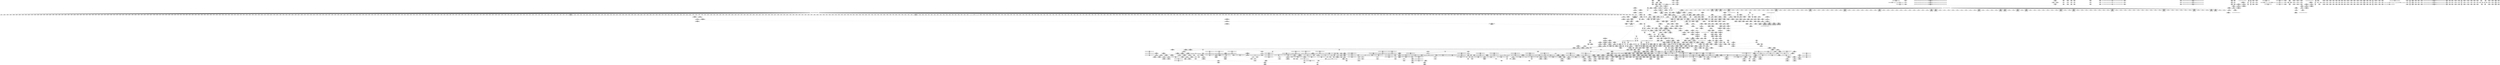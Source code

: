 digraph {
	CE0x4f6ad50 [shape=record,shape=Mrecord,label="{CE0x4f6ad50|GLOBAL:aa_cred_profile|*Constant*|*SummSource*}"]
	CE0x4fc0360 [shape=record,shape=Mrecord,label="{CE0x4fc0360|72:_i32,_:_CRE_672,680_}"]
	CE0x4f4abf0 [shape=record,shape=Mrecord,label="{CE0x4f4abf0|__aa_current_profile:tmp9|security/apparmor/include/context.h,138}"]
	CE0x4f8aa60 [shape=record,shape=Mrecord,label="{CE0x4f8aa60|aa_cred_profile:expval|security/apparmor/include/context.h,100}"]
	CE0x4ed5f40 [shape=record,shape=Mrecord,label="{CE0x4ed5f40|common_perm_dir_dentry:entry|*SummSink*}"]
	CE0x4ecaa40 [shape=record,shape=Mrecord,label="{CE0x4ecaa40|104:_%struct.inode*,_:_CRE_313,314_}"]
	CE0x4fb6e70 [shape=record,shape=Mrecord,label="{CE0x4fb6e70|72:_i32,_:_CRE_296,297_}"]
	CE0x4e933d0 [shape=record,shape=Mrecord,label="{CE0x4e933d0|GLOBAL:common_perm_dir_dentry|*Constant*|*SummSink*}"]
	CE0x4e8c3b0 [shape=record,shape=Mrecord,label="{CE0x4e8c3b0|mediated_filesystem:inode|Function::mediated_filesystem&Arg::inode::}"]
	CE0x4f62200 [shape=record,shape=Mrecord,label="{CE0x4f62200|i8*_getelementptr_inbounds_(_36_x_i8_,_36_x_i8_*_.str12,_i32_0,_i32_0)|*Constant*|*SummSink*}"]
	CE0x4f3cdd0 [shape=record,shape=Mrecord,label="{CE0x4f3cdd0|common_perm_dir_dentry:tmp3|*SummSource*}"]
	CE0x4ec7d40 [shape=record,shape=Mrecord,label="{CE0x4ec7d40|get_current:tmp}"]
	CE0x4fc3740 [shape=record,shape=Mrecord,label="{CE0x4fc3740|72:_i32,_:_CRE_890,891_}"]
	CE0x4ea7750 [shape=record,shape=Mrecord,label="{CE0x4ea7750|104:_%struct.inode*,_:_CRE_179,180_}"]
	CE0x4e96e00 [shape=record,shape=Mrecord,label="{CE0x4e96e00|0:_%struct.vfsmount*,_8:_%struct.dentry*,_:_CRE_0,8_|*MultipleSource*|Function::common_perm_create&Arg::dir::|Function::apparmor_path_symlink&Arg::dir::|security/apparmor/lsm.c,253}"]
	CE0x4f30fa0 [shape=record,shape=Mrecord,label="{CE0x4f30fa0|common_perm:tmp|*SummSink*}"]
	CE0x4f6df40 [shape=record,shape=Mrecord,label="{CE0x4f6df40|i64*_getelementptr_inbounds_(_2_x_i64_,_2_x_i64_*___llvm_gcov_ctr112,_i64_0,_i64_1)|*Constant*}"]
	CE0x4fbf890 [shape=record,shape=Mrecord,label="{CE0x4fbf890|72:_i32,_:_CRE_620,621_}"]
	CE0x4edafe0 [shape=record,shape=Mrecord,label="{CE0x4edafe0|i64*_getelementptr_inbounds_(_2_x_i64_,_2_x_i64_*___llvm_gcov_ctr56,_i64_0,_i64_0)|*Constant*|*SummSource*}"]
	CE0x4f6a910 [shape=record,shape=Mrecord,label="{CE0x4f6a910|GLOBAL:aa_cred_profile|*Constant*}"]
	CE0x4f79500 [shape=record,shape=Mrecord,label="{CE0x4f79500|VOIDTB_TE:_CE_91,92_}"]
	CE0x4e76350 [shape=record,shape=Mrecord,label="{CE0x4e76350|common_perm_create:do.end|*SummSink*}"]
	CE0x4fc4730 [shape=record,shape=Mrecord,label="{CE0x4fc4730|72:_i32,_:_CRE_905,906_}"]
	CE0x4f80e30 [shape=record,shape=Mrecord,label="{CE0x4f80e30|i64*_getelementptr_inbounds_(_16_x_i64_,_16_x_i64_*___llvm_gcov_ctr46,_i64_0,_i64_15)|*Constant*}"]
	CE0x4e792e0 [shape=record,shape=Mrecord,label="{CE0x4e792e0|common_perm_create:tmp12|security/apparmor/lsm.c,251|*SummSource*}"]
	CE0x4f65480 [shape=record,shape=Mrecord,label="{CE0x4f65480|__aa_current_profile:tmp18|security/apparmor/include/context.h,138|*SummSink*}"]
	CE0x4fc6710 [shape=record,shape=Mrecord,label="{CE0x4fc6710|72:_i32,_:_CRE_935,936_}"]
	CE0x4e85200 [shape=record,shape=Mrecord,label="{CE0x4e85200|i64*_getelementptr_inbounds_(_2_x_i64_,_2_x_i64_*___llvm_gcov_ctr112,_i64_0,_i64_1)|*Constant*}"]
	CE0x4e94290 [shape=record,shape=Mrecord,label="{CE0x4e94290|common_perm_create:tmp19|security/apparmor/lsm.c,251|*SummSource*}"]
	CE0x4ec1340 [shape=record,shape=Mrecord,label="{CE0x4ec1340|mediated_filesystem:i_sb|security/apparmor/include/apparmor.h,117}"]
	CE0x4fb8f90 [shape=record,shape=Mrecord,label="{CE0x4fb8f90|72:_i32,_:_CRE_440,448_}"]
	CE0x4f8bd40 [shape=record,shape=Mrecord,label="{CE0x4f8bd40|_call_void_asm_sideeffect_1:_09ud2_0A.pushsection___bug_table,_22a_22_0A2:_09.long_1b_-_2b,_$_0:c_-_2b_0A_09.word_$_1:c_,_0_0A_09.org_2b+$_2:c_0A.popsection_,_i,i,i,_dirflag_,_fpsr_,_flags_(i8*_getelementptr_inbounds_(_36_x_i8_,_36_x_i8_*_.str12,_i32_0,_i32_0),_i32_100,_i64_12)_#2,_!dbg_!15490,_!srcloc_!15493|security/apparmor/include/context.h,100|*SummSink*}"]
	CE0x4fc40d0 [shape=record,shape=Mrecord,label="{CE0x4fc40d0|72:_i32,_:_CRE_899,900_}"]
	CE0x4e88c20 [shape=record,shape=Mrecord,label="{CE0x4e88c20|GLOBAL:lockdep_rcu_suspicious|*Constant*}"]
	CE0x4e5a790 [shape=record,shape=Mrecord,label="{CE0x4e5a790|common_perm_create:tmp10|security/apparmor/lsm.c,251}"]
	CE0x4ea59a0 [shape=record,shape=Mrecord,label="{CE0x4ea59a0|104:_%struct.inode*,_:_CRE_154,155_}"]
	CE0x4f2d390 [shape=record,shape=Mrecord,label="{CE0x4f2d390|aa_cred_profile:bb|*SummSource*}"]
	CE0x4f3ceb0 [shape=record,shape=Mrecord,label="{CE0x4f3ceb0|common_perm_dir_dentry:tmp3|*SummSink*}"]
	CE0x4e5f7f0 [shape=record,shape=Mrecord,label="{CE0x4e5f7f0|i64*_getelementptr_inbounds_(_2_x_i64_,_2_x_i64_*___llvm_gcov_ctr64,_i64_0,_i64_0)|*Constant*}"]
	CE0x4e84990 [shape=record,shape=Mrecord,label="{CE0x4e84990|aa_cred_profile:do.cond}"]
	CE0x4fc6fc0 [shape=record,shape=Mrecord,label="{CE0x4fc6fc0|72:_i32,_:_CRE_978,979_}"]
	CE0x4f85b70 [shape=record,shape=Mrecord,label="{CE0x4f85b70|aa_cred_profile:tmp33|security/apparmor/include/context.h,101|*SummSource*}"]
	CE0x4f860d0 [shape=record,shape=Mrecord,label="{CE0x4f860d0|aa_cred_profile:profile11|security/apparmor/include/context.h,101}"]
	CE0x4f2f300 [shape=record,shape=Mrecord,label="{CE0x4f2f300|common_perm:if.end|*SummSource*}"]
	CE0x4e8fc00 [shape=record,shape=Mrecord,label="{CE0x4e8fc00|common_perm:tmp8|security/apparmor/lsm.c,170|*SummSink*}"]
	CE0x4f2e280 [shape=record,shape=Mrecord,label="{CE0x4f2e280|i64*_getelementptr_inbounds_(_5_x_i64_,_5_x_i64_*___llvm_gcov_ctr57,_i64_0,_i64_0)|*Constant*|*SummSink*}"]
	CE0x4fbc480 [shape=record,shape=Mrecord,label="{CE0x4fbc480|72:_i32,_:_CRE_571,572_}"]
	CE0x4ed1560 [shape=record,shape=Mrecord,label="{CE0x4ed1560|common_perm_create:call7|security/apparmor/lsm.c,253}"]
	CE0x4e71260 [shape=record,shape=Mrecord,label="{CE0x4e71260|i32_10|*Constant*}"]
	CE0x4f2b090 [shape=record,shape=Mrecord,label="{CE0x4f2b090|common_perm:entry|*SummSource*}"]
	CE0x4e750d0 [shape=record,shape=Mrecord,label="{CE0x4e750d0|common_perm_create:tmp16|security/apparmor/lsm.c,251|*SummSink*}"]
	CE0x4e704e0 [shape=record,shape=Mrecord,label="{CE0x4e704e0|i64_4|*Constant*|*SummSink*}"]
	CE0x4e95cc0 [shape=record,shape=Mrecord,label="{CE0x4e95cc0|i64_4|*Constant*}"]
	CE0x4f79730 [shape=record,shape=Mrecord,label="{CE0x4f79730|VOIDTB_TE:_CE_94,95_}"]
	CE0x4f3cfc0 [shape=record,shape=Mrecord,label="{CE0x4f3cfc0|_call_void_mcount()_#2}"]
	CE0x4f862c0 [shape=record,shape=Mrecord,label="{CE0x4f862c0|aa_cred_profile:profile11|security/apparmor/include/context.h,101|*SummSink*}"]
	CE0x4fb7090 [shape=record,shape=Mrecord,label="{CE0x4fb7090|72:_i32,_:_CRE_298,299_}"]
	CE0x4ecaca0 [shape=record,shape=Mrecord,label="{CE0x4ecaca0|104:_%struct.inode*,_:_CRE_315,316_}"]
	CE0x4e4ef80 [shape=record,shape=Mrecord,label="{CE0x4e4ef80|i64*_getelementptr_inbounds_(_2_x_i64_,_2_x_i64_*___llvm_gcov_ctr56,_i64_0,_i64_1)|*Constant*}"]
	CE0x4ea5ad0 [shape=record,shape=Mrecord,label="{CE0x4ea5ad0|104:_%struct.inode*,_:_CRE_155,156_}"]
	CE0x4f7a130 [shape=record,shape=Mrecord,label="{CE0x4f7a130|VOIDTB_TE:_CE_72,80_}"]
	CE0x4f408d0 [shape=record,shape=Mrecord,label="{CE0x4f408d0|aa_cred_profile:if.end|*SummSink*}"]
	CE0x4f70640 [shape=record,shape=Mrecord,label="{CE0x4f70640|%struct.aa_task_cxt*_null|*Constant*|*SummSink*}"]
	CE0x4e74f70 [shape=record,shape=Mrecord,label="{CE0x4e74f70|common_perm_create:tmp16|security/apparmor/lsm.c,251|*SummSource*}"]
	CE0x4ecfb80 [shape=record,shape=Mrecord,label="{CE0x4ecfb80|aa_path_perm:cond|Function::aa_path_perm&Arg::cond::|*SummSink*}"]
	CE0x4ea4390 [shape=record,shape=Mrecord,label="{CE0x4ea4390|104:_%struct.inode*,_:_CRE_92,93_}"]
	CE0x4f76c20 [shape=record,shape=Mrecord,label="{CE0x4f76c20|VOIDTB_TE:_CE_167,168_}"]
	CE0x4e5e0d0 [shape=record,shape=Mrecord,label="{CE0x4e5e0d0|i16_-24576|*Constant*|*SummSink*}"]
	CE0x4fbd7a0 [shape=record,shape=Mrecord,label="{CE0x4fbd7a0|72:_i32,_:_CRE_589,590_}"]
	CE0x4e843b0 [shape=record,shape=Mrecord,label="{CE0x4e843b0|get_current:tmp3|*SummSink*}"]
	CE0x4eca6b0 [shape=record,shape=Mrecord,label="{CE0x4eca6b0|104:_%struct.inode*,_:_CRE_310,311_}"]
	CE0x4fb76f0 [shape=record,shape=Mrecord,label="{CE0x4fb76f0|72:_i32,_:_CRE_304,305_}"]
	CE0x4efa2a0 [shape=record,shape=Mrecord,label="{CE0x4efa2a0|void_(i8*,_i32,_i64)*_asm_sideeffect_1:_09ud2_0A.pushsection___bug_table,_22a_22_0A2:_09.long_1b_-_2b,_$_0:c_-_2b_0A_09.word_$_1:c_,_0_0A_09.org_2b+$_2:c_0A.popsection_,_i,i,i,_dirflag_,_fpsr_,_flags_}"]
	CE0x4f2e6d0 [shape=record,shape=Mrecord,label="{CE0x4f2e6d0|GLOBAL:__llvm_gcov_ctr58|Global_var:__llvm_gcov_ctr58}"]
	CE0x4f687f0 [shape=record,shape=Mrecord,label="{CE0x4f687f0|__aa_current_profile:tmp20|security/apparmor/include/context.h,138|*SummSink*}"]
	CE0x4ea4ab0 [shape=record,shape=Mrecord,label="{CE0x4ea4ab0|104:_%struct.inode*,_:_CRE_112,144_|*MultipleSource*|*LoadInst*|security/apparmor/lsm.c,253|security/apparmor/lsm.c,253}"]
	CE0x4fc5fa0 [shape=record,shape=Mrecord,label="{CE0x4fc5fa0|72:_i32,_:_CRE_928,929_}"]
	CE0x4f6b5e0 [shape=record,shape=Mrecord,label="{CE0x4f6b5e0|_ret_%struct.aa_profile*_%tmp34,_!dbg_!15510|security/apparmor/include/context.h,101|*SummSource*}"]
	CE0x4e807e0 [shape=record,shape=Mrecord,label="{CE0x4e807e0|common_perm_create:tmp14|security/apparmor/lsm.c,251|*SummSource*}"]
	CE0x4e8bef0 [shape=record,shape=Mrecord,label="{CE0x4e8bef0|mediated_filesystem:entry|*SummSource*}"]
	CE0x4fb7b30 [shape=record,shape=Mrecord,label="{CE0x4fb7b30|72:_i32,_:_CRE_308,309_}"]
	CE0x4e59170 [shape=record,shape=Mrecord,label="{CE0x4e59170|i64_2|*Constant*|*SummSource*}"]
	CE0x4ed8630 [shape=record,shape=Mrecord,label="{CE0x4ed8630|i64*_getelementptr_inbounds_(_17_x_i64_,_17_x_i64_*___llvm_gcov_ctr60,_i64_0,_i64_16)|*Constant*|*SummSource*}"]
	CE0x4f3ede0 [shape=record,shape=Mrecord,label="{CE0x4f3ede0|common_perm_dir_dentry:tmp4|*LoadInst*|security/apparmor/lsm.c,189}"]
	CE0x4f648b0 [shape=record,shape=Mrecord,label="{CE0x4f648b0|i64*_getelementptr_inbounds_(_11_x_i64_,_11_x_i64_*___llvm_gcov_ctr58,_i64_0,_i64_9)|*Constant*}"]
	CE0x4e7bbb0 [shape=record,shape=Mrecord,label="{CE0x4e7bbb0|i64*_getelementptr_inbounds_(_17_x_i64_,_17_x_i64_*___llvm_gcov_ctr60,_i64_0,_i64_0)|*Constant*|*SummSource*}"]
	CE0x4f6a380 [shape=record,shape=Mrecord,label="{CE0x4f6a380|__aa_current_profile:call4|security/apparmor/include/context.h,138}"]
	CE0x4e79e40 [shape=record,shape=Mrecord,label="{CE0x4e79e40|i64*_getelementptr_inbounds_(_17_x_i64_,_17_x_i64_*___llvm_gcov_ctr60,_i64_0,_i64_6)|*Constant*|*SummSink*}"]
	CE0x4f5f510 [shape=record,shape=Mrecord,label="{CE0x4f5f510|aa_cred_profile:tobool1|security/apparmor/include/context.h,100|*SummSink*}"]
	CE0x4e94690 [shape=record,shape=Mrecord,label="{CE0x4e94690|i32_10|*Constant*|*SummSource*}"]
	CE0x4f8bf00 [shape=record,shape=Mrecord,label="{CE0x4f8bf00|void_(i8*,_i32,_i64)*_asm_sideeffect_1:_09ud2_0A.pushsection___bug_table,_22a_22_0A2:_09.long_1b_-_2b,_$_0:c_-_2b_0A_09.word_$_1:c_,_0_0A_09.org_2b+$_2:c_0A.popsection_,_i,i,i,_dirflag_,_fpsr_,_flags_|*SummSink*}"]
	CE0x4fbdad0 [shape=record,shape=Mrecord,label="{CE0x4fbdad0|72:_i32,_:_CRE_592,593_}"]
	CE0x4f1ccc0 [shape=record,shape=Mrecord,label="{CE0x4f1ccc0|VOIDTB_TE:_CE_264,272_}"]
	CE0x4e90d60 [shape=record,shape=Mrecord,label="{CE0x4e90d60|common_perm_create:tobool5|security/apparmor/lsm.c,253|*SummSink*}"]
	CE0x4f806a0 [shape=record,shape=Mrecord,label="{CE0x4f806a0|aa_cred_profile:tmp30|security/apparmor/include/context.h,100|*SummSink*}"]
	CE0x4ea5c00 [shape=record,shape=Mrecord,label="{CE0x4ea5c00|104:_%struct.inode*,_:_CRE_156,157_}"]
	CE0x4fb6a30 [shape=record,shape=Mrecord,label="{CE0x4fb6a30|72:_i32,_:_CRE_292,293_}"]
	CE0x4ed7e60 [shape=record,shape=Mrecord,label="{CE0x4ed7e60|_ret_i32_%call,_!dbg_!15477|security/apparmor/lsm.c,191|*SummSink*}"]
	CE0x4f7a9d0 [shape=record,shape=Mrecord,label="{CE0x4f7a9d0|aa_cred_profile:tmp19|security/apparmor/include/context.h,100|*SummSource*}"]
	CE0x4f88120 [shape=record,shape=Mrecord,label="{CE0x4f88120|aa_cred_profile:tobool4|security/apparmor/include/context.h,100|*SummSource*}"]
	CE0x4f4ad40 [shape=record,shape=Mrecord,label="{CE0x4f4ad40|aa_cred_profile:lor.end}"]
	CE0x4f1cbb0 [shape=record,shape=Mrecord,label="{CE0x4f1cbb0|VOIDTB_TE:_CE_256,264_}"]
	CE0x4e926d0 [shape=record,shape=Mrecord,label="{CE0x4e926d0|GLOBAL:common_perm_dir_dentry|*Constant*}"]
	CE0x4f6e1b0 [shape=record,shape=Mrecord,label="{CE0x4f6e1b0|get_current:tmp2}"]
	CE0x4f490c0 [shape=record,shape=Mrecord,label="{CE0x4f490c0|common_perm:error.0|*SummSink*}"]
	CE0x4ed41a0 [shape=record,shape=Mrecord,label="{CE0x4ed41a0|__aa_current_profile:tmp12|security/apparmor/include/context.h,138|*SummSource*}"]
	CE0x4fc2200 [shape=record,shape=Mrecord,label="{CE0x4fc2200|72:_i32,_:_CRE_870,871_}"]
	CE0x4ea7ae0 [shape=record,shape=Mrecord,label="{CE0x4ea7ae0|104:_%struct.inode*,_:_CRE_182,183_}"]
	CE0x4fbde00 [shape=record,shape=Mrecord,label="{CE0x4fbde00|72:_i32,_:_CRE_595,596_}"]
	CE0x4f2af00 [shape=record,shape=Mrecord,label="{CE0x4f2af00|common_perm:entry}"]
	CE0x4e8c8e0 [shape=record,shape=Mrecord,label="{CE0x4e8c8e0|common_perm_create:tmp11|security/apparmor/lsm.c,251}"]
	CE0x4e75800 [shape=record,shape=Mrecord,label="{CE0x4e75800|_call_void_lockdep_rcu_suspicious(i8*_getelementptr_inbounds_(_24_x_i8_,_24_x_i8_*_.str8,_i32_0,_i32_0),_i32_251,_i8*_getelementptr_inbounds_(_45_x_i8_,_45_x_i8_*_.str14,_i32_0,_i32_0))_#7,_!dbg_!15492|security/apparmor/lsm.c,251}"]
	CE0x4f547b0 [shape=record,shape=Mrecord,label="{CE0x4f547b0|aa_cred_profile:do.cond|*SummSink*}"]
	CE0x4fc63e0 [shape=record,shape=Mrecord,label="{CE0x4fc63e0|72:_i32,_:_CRE_932,933_}"]
	CE0x4ea9e80 [shape=record,shape=Mrecord,label="{CE0x4ea9e80|104:_%struct.inode*,_:_CRE_212,213_}"]
	CE0x4fc6600 [shape=record,shape=Mrecord,label="{CE0x4fc6600|72:_i32,_:_CRE_934,935_}"]
	CE0x4f1c410 [shape=record,shape=Mrecord,label="{CE0x4f1c410|VOIDTB_TE:_CE_221,222_}"]
	CE0x4e901a0 [shape=record,shape=Mrecord,label="{CE0x4e901a0|GLOBAL:aa_path_perm|*Constant*}"]
	CE0x4f76d30 [shape=record,shape=Mrecord,label="{CE0x4f76d30|VOIDTB_TE:_CE_168,169_}"]
	CE0x4f850f0 [shape=record,shape=Mrecord,label="{CE0x4f850f0|VOIDTB_TE:_CE_213,214_}"]
	CE0x4fbe570 [shape=record,shape=Mrecord,label="{CE0x4fbe570|72:_i32,_:_CRE_602,603_}"]
	CE0x4f561b0 [shape=record,shape=Mrecord,label="{CE0x4f561b0|GLOBAL:__llvm_gcov_ctr46|Global_var:__llvm_gcov_ctr46|*SummSource*}"]
	CE0x4e5a480 [shape=record,shape=Mrecord,label="{CE0x4e5a480|common_perm_create:tmp9|security/apparmor/lsm.c,251|*SummSource*}"]
	CE0x4f5cbc0 [shape=record,shape=Mrecord,label="{CE0x4f5cbc0|COLLAPSED:_GCMRE___llvm_gcov_ctr58_internal_global_11_x_i64_zeroinitializer:_elem_0:default:}"]
	CE0x4f38880 [shape=record,shape=Mrecord,label="{CE0x4f38880|aa_path_perm:entry|*SummSource*}"]
	CE0x4fb42e0 [shape=record,shape=Mrecord,label="{CE0x4fb42e0|72:_i32,_:_CRE_255,256_}"]
	CE0x4e7f8a0 [shape=record,shape=Mrecord,label="{CE0x4e7f8a0|common_perm_create:cond|security/apparmor/lsm.c, 251|*SummSink*}"]
	CE0x4e85c70 [shape=record,shape=Mrecord,label="{CE0x4e85c70|mediated_filesystem:tmp3|*SummSink*}"]
	CE0x4f6cb20 [shape=record,shape=Mrecord,label="{CE0x4f6cb20|VOIDTB_TE:_CE_104,112_}"]
	CE0x4ecc970 [shape=record,shape=Mrecord,label="{CE0x4ecc970|i64*_getelementptr_inbounds_(_17_x_i64_,_17_x_i64_*___llvm_gcov_ctr60,_i64_0,_i64_15)|*Constant*|*SummSource*}"]
	CE0x4f659e0 [shape=record,shape=Mrecord,label="{CE0x4f659e0|i64*_getelementptr_inbounds_(_11_x_i64_,_11_x_i64_*___llvm_gcov_ctr58,_i64_0,_i64_10)|*Constant*|*SummSource*}"]
	CE0x4f87f50 [shape=record,shape=Mrecord,label="{CE0x4f87f50|aa_cred_profile:expval|security/apparmor/include/context.h,100|*SummSink*}"]
	CE0x4f888c0 [shape=record,shape=Mrecord,label="{CE0x4f888c0|VOIDTB_TE:_CE_187,188_}"]
	CE0x4e70670 [shape=record,shape=Mrecord,label="{CE0x4e70670|common_perm_create:do.end}"]
	CE0x4f676c0 [shape=record,shape=Mrecord,label="{CE0x4f676c0|aa_cred_profile:tmp1|*SummSource*}"]
	CE0x4fbc040 [shape=record,shape=Mrecord,label="{CE0x4fbc040|72:_i32,_:_CRE_567,568_}"]
	CE0x4f1c630 [shape=record,shape=Mrecord,label="{CE0x4f1c630|VOIDTB_TE:_CE_223,224_}"]
	CE0x4ed75d0 [shape=record,shape=Mrecord,label="{CE0x4ed75d0|common_perm_dir_dentry:cond|Function::common_perm_dir_dentry&Arg::cond::|*SummSource*}"]
	CE0x4fb6d60 [shape=record,shape=Mrecord,label="{CE0x4fb6d60|72:_i32,_:_CRE_295,296_}"]
	CE0x4ed4d90 [shape=record,shape=Mrecord,label="{CE0x4ed4d90|__aa_current_profile:tmp9|security/apparmor/include/context.h,138|*SummSink*}"]
	CE0x4fbb490 [shape=record,shape=Mrecord,label="{CE0x4fbb490|72:_i32,_:_CRE_556,557_}"]
	CE0x4ea8a50 [shape=record,shape=Mrecord,label="{CE0x4ea8a50|104:_%struct.inode*,_:_CRE_195,196_}"]
	CE0x4faebc0 [shape=record,shape=Mrecord,label="{CE0x4faebc0|72:_i32,_:_CRE_146,147_}"]
	CE0x4f7b080 [shape=record,shape=Mrecord,label="{CE0x4f7b080|VOIDTB_TE:_CE_173,174_}"]
	CE0x4e734d0 [shape=record,shape=Mrecord,label="{CE0x4e734d0|GLOBAL:__llvm_gcov_ctr60|Global_var:__llvm_gcov_ctr60}"]
	CE0x4f82d90 [shape=record,shape=Mrecord,label="{CE0x4f82d90|i64*_getelementptr_inbounds_(_16_x_i64_,_16_x_i64_*___llvm_gcov_ctr46,_i64_0,_i64_15)|*Constant*|*SummSource*}"]
	CE0x4f7a430 [shape=record,shape=Mrecord,label="{CE0x4f7a430|VOIDTB_TE:_CE_90,91_}"]
	CE0x4f5f150 [shape=record,shape=Mrecord,label="{CE0x4f5f150|__aa_current_profile:tobool1|security/apparmor/include/context.h,138|*SummSink*}"]
	CE0x4e7c660 [shape=record,shape=Mrecord,label="{CE0x4e7c660|common_perm_create:tmp2|*SummSink*}"]
	CE0x4fc50c0 [shape=record,shape=Mrecord,label="{CE0x4fc50c0|72:_i32,_:_CRE_914,915_}"]
	CE0x4fb9f50 [shape=record,shape=Mrecord,label="{CE0x4fb9f50|72:_i32,_:_CRE_483,484_}"]
	CE0x4e87c70 [shape=record,shape=Mrecord,label="{CE0x4e87c70|_call_void_lockdep_rcu_suspicious(i8*_getelementptr_inbounds_(_24_x_i8_,_24_x_i8_*_.str8,_i32_0,_i32_0),_i32_251,_i8*_getelementptr_inbounds_(_45_x_i8_,_45_x_i8_*_.str14,_i32_0,_i32_0))_#7,_!dbg_!15492|security/apparmor/lsm.c,251|*SummSink*}"]
	CE0x4f86140 [shape=record,shape=Mrecord,label="{CE0x4f86140|aa_cred_profile:profile11|security/apparmor/include/context.h,101|*SummSource*}"]
	CE0x4fc5830 [shape=record,shape=Mrecord,label="{CE0x4fc5830|72:_i32,_:_CRE_921,922_}"]
	CE0x4fc4a60 [shape=record,shape=Mrecord,label="{CE0x4fc4a60|72:_i32,_:_CRE_908,909_}"]
	CE0x4fb82d0 [shape=record,shape=Mrecord,label="{CE0x4fb82d0|72:_i32,_:_CRE_336,344_}"]
	CE0x4fc7810 [shape=record,shape=Mrecord,label="{CE0x4fc7810|72:_i32,_:_CRE_992,1000_}"]
	CE0x4f78230 [shape=record,shape=Mrecord,label="{CE0x4f78230|VOIDTB_TE:_CE_159,160_}"]
	CE0x4f8ade0 [shape=record,shape=Mrecord,label="{CE0x4f8ade0|GLOBAL:llvm.expect.i64|*Constant*|*SummSink*}"]
	CE0x4e5b8c0 [shape=record,shape=Mrecord,label="{CE0x4e5b8c0|common_perm_create:tmp12|security/apparmor/lsm.c,251|*SummSink*}"]
	CE0x4f2f7e0 [shape=record,shape=Mrecord,label="{CE0x4f2f7e0|i32_11|*Constant*|*SummSink*}"]
	CE0x4f5a5e0 [shape=record,shape=Mrecord,label="{CE0x4f5a5e0|__aa_current_profile:tmp10|security/apparmor/include/context.h,138|*SummSink*}"]
	CE0x4f40270 [shape=record,shape=Mrecord,label="{CE0x4f40270|common_perm_dir_dentry:tmp2}"]
	CE0x4e58df0 [shape=record,shape=Mrecord,label="{CE0x4e58df0|i32_16|*Constant*|*SummSink*}"]
	CE0x4f8dae0 [shape=record,shape=Mrecord,label="{CE0x4f8dae0|aa_cred_profile:tmp1}"]
	CE0x4ea7030 [shape=record,shape=Mrecord,label="{CE0x4ea7030|104:_%struct.inode*,_:_CRE_173,174_}"]
	CE0x4ea5610 [shape=record,shape=Mrecord,label="{CE0x4ea5610|104:_%struct.inode*,_:_CRE_151,152_}"]
	CE0x4f6db90 [shape=record,shape=Mrecord,label="{CE0x4f6db90|aa_cred_profile:tmp18|security/apparmor/include/context.h,100|*SummSink*}"]
	CE0x4f650e0 [shape=record,shape=Mrecord,label="{CE0x4f650e0|__aa_current_profile:tmp18|security/apparmor/include/context.h,138}"]
	CE0x4ecbb00 [shape=record,shape=Mrecord,label="{CE0x4ecbb00|common_perm_create:tmp29|security/apparmor/lsm.c,253|*SummSource*}"]
	CE0x4f33910 [shape=record,shape=Mrecord,label="{CE0x4f33910|__aa_current_profile:tobool|security/apparmor/include/context.h,138|*SummSink*}"]
	CE0x4e959e0 [shape=record,shape=Mrecord,label="{CE0x4e959e0|i32_4|*Constant*|*SummSink*}"]
	CE0x4fb4720 [shape=record,shape=Mrecord,label="{CE0x4fb4720|72:_i32,_:_CRE_259,260_}"]
	CE0x4ea0fa0 [shape=record,shape=Mrecord,label="{CE0x4ea0fa0|common_perm_create:dentry6|security/apparmor/lsm.c,253|*SummSource*}"]
	CE0x4f732c0 [shape=record,shape=Mrecord,label="{CE0x4f732c0|aa_cred_profile:tobool|security/apparmor/include/context.h,100}"]
	CE0x4e8aff0 [shape=record,shape=Mrecord,label="{CE0x4e8aff0|GLOBAL:current_task|Global_var:current_task|*SummSource*}"]
	CE0x4f86ce0 [shape=record,shape=Mrecord,label="{CE0x4f86ce0|i64*_getelementptr_inbounds_(_16_x_i64_,_16_x_i64_*___llvm_gcov_ctr46,_i64_0,_i64_7)|*Constant*}"]
	CE0x4e93c00 [shape=record,shape=Mrecord,label="{CE0x4e93c00|common_perm_create:cred|security/apparmor/lsm.c,251|*SummSource*}"]
	CE0x4ea42e0 [shape=record,shape=Mrecord,label="{CE0x4ea42e0|104:_%struct.inode*,_:_CRE_91,92_}"]
	CE0x4faf770 [shape=record,shape=Mrecord,label="{CE0x4faf770|72:_i32,_:_CRE_157,158_}"]
	CE0x4ed3a60 [shape=record,shape=Mrecord,label="{CE0x4ed3a60|i64*_getelementptr_inbounds_(_11_x_i64_,_11_x_i64_*___llvm_gcov_ctr58,_i64_0,_i64_1)|*Constant*|*SummSource*}"]
	CE0x4f58150 [shape=record,shape=Mrecord,label="{CE0x4f58150|__aa_current_profile:if.end|*SummSource*}"]
	CE0x4f755f0 [shape=record,shape=Mrecord,label="{CE0x4f755f0|VOIDTB_TE:_CE_188,189_}"]
	CE0x4ea2290 [shape=record,shape=Mrecord,label="{CE0x4ea2290|i32_5|*Constant*|*SummSink*}"]
	CE0x4f35620 [shape=record,shape=Mrecord,label="{CE0x4f35620|common_perm:tmp3|security/apparmor/lsm.c,169}"]
	CE0x4fc5a50 [shape=record,shape=Mrecord,label="{CE0x4fc5a50|72:_i32,_:_CRE_923,924_}"]
	CE0x4fc7950 [shape=record,shape=Mrecord,label="{CE0x4fc7950|72:_i32,_:_CRE_1000,1008_}"]
	CE0x4f2d7a0 [shape=record,shape=Mrecord,label="{CE0x4f2d7a0|common_perm:mode|security/apparmor/lsm.c,169}"]
	CE0x4f63da0 [shape=record,shape=Mrecord,label="{CE0x4f63da0|i8_1|*Constant*}"]
	CE0x4f1cdd0 [shape=record,shape=Mrecord,label="{CE0x4f1cdd0|VOIDTB_TE:_CE_272,280_}"]
	CE0x4bd84e0 [shape=record,shape=Mrecord,label="{CE0x4bd84e0|common_perm_create:if.then|*SummSource*}"]
	CE0x4e62370 [shape=record,shape=Mrecord,label="{CE0x4e62370|i8*_getelementptr_inbounds_(_45_x_i8_,_45_x_i8_*_.str14,_i32_0,_i32_0)|*Constant*}"]
	CE0x4e80a90 [shape=record,shape=Mrecord,label="{CE0x4e80a90|i1_true|*Constant*|*SummSource*}"]
	CE0x4f3f0e0 [shape=record,shape=Mrecord,label="{CE0x4f3f0e0|common_perm_dir_dentry:dentry2|security/apparmor/lsm.c,189}"]
	CE0x4f57070 [shape=record,shape=Mrecord,label="{CE0x4f57070|aa_cred_profile:tmp9|security/apparmor/include/context.h,100}"]
	CE0x4f318c0 [shape=record,shape=Mrecord,label="{CE0x4f318c0|_ret_%struct.aa_profile*_%call4,_!dbg_!15494|security/apparmor/include/context.h,138|*SummSource*}"]
	CE0x4f2c410 [shape=record,shape=Mrecord,label="{CE0x4f2c410|_ret_i32_%error.0,_!dbg_!15483|security/apparmor/lsm.c,172}"]
	CE0x4efa0e0 [shape=record,shape=Mrecord,label="{CE0x4efa0e0|i8*_getelementptr_inbounds_(_36_x_i8_,_36_x_i8_*_.str12,_i32_0,_i32_0)|*Constant*}"]
	CE0x4f171c0 [shape=record,shape=Mrecord,label="{CE0x4f171c0|72:_i32,_:_CRE_96,104_}"]
	CE0x4f58b20 [shape=record,shape=Mrecord,label="{CE0x4f58b20|__aa_current_profile:tmp6|security/apparmor/include/context.h,138|*SummSource*}"]
	CE0x4fb7800 [shape=record,shape=Mrecord,label="{CE0x4fb7800|72:_i32,_:_CRE_305,306_}"]
	CE0x4e87820 [shape=record,shape=Mrecord,label="{CE0x4e87820|i32_8|*Constant*|*SummSource*}"]
	CE0x4fb51c0 [shape=record,shape=Mrecord,label="{CE0x4fb51c0|72:_i32,_:_CRE_269,270_}"]
	CE0x4fc4510 [shape=record,shape=Mrecord,label="{CE0x4fc4510|72:_i32,_:_CRE_903,904_}"]
	CE0x4ecbe90 [shape=record,shape=Mrecord,label="{CE0x4ecbe90|common_perm_create:tmp30|security/apparmor/lsm.c,253|*SummSource*}"]
	CE0x4ea9500 [shape=record,shape=Mrecord,label="{CE0x4ea9500|104:_%struct.inode*,_:_CRE_204,205_}"]
	CE0x4e883b0 [shape=record,shape=Mrecord,label="{CE0x4e883b0|i8*_getelementptr_inbounds_(_24_x_i8_,_24_x_i8_*_.str8,_i32_0,_i32_0)|*Constant*|*SummSource*}"]
	CE0x4f15d90 [shape=record,shape=Mrecord,label="{CE0x4f15d90|VOIDTB_TE:_CE_316,317_}"]
	CE0x4bd82a0 [shape=record,shape=Mrecord,label="{CE0x4bd82a0|common_perm_create:if.then8|*SummSink*}"]
	CE0x4e91d30 [shape=record,shape=Mrecord,label="{CE0x4e91d30|GLOBAL:get_current|*Constant*|*SummSource*}"]
	CE0x4faf440 [shape=record,shape=Mrecord,label="{CE0x4faf440|72:_i32,_:_CRE_154,155_}"]
	CE0x4e5d620 [shape=record,shape=Mrecord,label="{CE0x4e5d620|common_perm_create:if.end9|*SummSource*}"]
	CE0x4ec3d30 [shape=record,shape=Mrecord,label="{CE0x4ec3d30|get_current:tmp|*SummSource*}"]
	CE0x4fbaf70 [shape=record,shape=Mrecord,label="{CE0x4fbaf70|72:_i32,_:_CRE_544,552_}"]
	CE0x4ed1fd0 [shape=record,shape=Mrecord,label="{CE0x4ed1fd0|i64*_getelementptr_inbounds_(_11_x_i64_,_11_x_i64_*___llvm_gcov_ctr58,_i64_0,_i64_6)|*Constant*|*SummSink*}"]
	CE0x4faede0 [shape=record,shape=Mrecord,label="{CE0x4faede0|72:_i32,_:_CRE_148,149_}"]
	CE0x4fc0f10 [shape=record,shape=Mrecord,label="{CE0x4fc0f10|72:_i32,_:_CRE_760,768_}"]
	CE0x4fbe9b0 [shape=record,shape=Mrecord,label="{CE0x4fbe9b0|72:_i32,_:_CRE_606,607_}"]
	CE0x4e5d0c0 [shape=record,shape=Mrecord,label="{CE0x4e5d0c0|_ret_i32_%call,_!dbg_!15472|security/apparmor/lsm.c,298|*SummSink*}"]
	CE0x4ec2080 [shape=record,shape=Mrecord,label="{CE0x4ec2080|__aa_current_profile:tmp1}"]
	CE0x4f69580 [shape=record,shape=Mrecord,label="{CE0x4f69580|i32_78|*Constant*}"]
	CE0x4e771a0 [shape=record,shape=Mrecord,label="{CE0x4e771a0|common_perm_create:land.lhs.true|*SummSink*}"]
	CE0x4e58fd0 [shape=record,shape=Mrecord,label="{CE0x4e58fd0|i64_2|*Constant*}"]
	CE0x4f58970 [shape=record,shape=Mrecord,label="{CE0x4f58970|aa_cred_profile:tmp2}"]
	CE0x4e914d0 [shape=record,shape=Mrecord,label="{CE0x4e914d0|common_perm_create:tmp18|security/apparmor/lsm.c,251}"]
	CE0x4f64920 [shape=record,shape=Mrecord,label="{CE0x4f64920|i64*_getelementptr_inbounds_(_11_x_i64_,_11_x_i64_*___llvm_gcov_ctr58,_i64_0,_i64_9)|*Constant*|*SummSource*}"]
	CE0x4e59cf0 [shape=record,shape=Mrecord,label="{CE0x4e59cf0|common_perm_create:dentry|Function::common_perm_create&Arg::dentry::|*SummSource*}"]
	CE0x4f83090 [shape=record,shape=Mrecord,label="{CE0x4f83090|i64*_getelementptr_inbounds_(_16_x_i64_,_16_x_i64_*___llvm_gcov_ctr46,_i64_0,_i64_15)|*Constant*|*SummSink*}"]
	CE0x4fc62d0 [shape=record,shape=Mrecord,label="{CE0x4fc62d0|72:_i32,_:_CRE_931,932_}"]
	CE0x4f87480 [shape=record,shape=Mrecord,label="{CE0x4f87480|VOIDTB_TE:_CE_149,150_}"]
	CE0x4e5af60 [shape=record,shape=Mrecord,label="{CE0x4e5af60|apparmor_path_symlink:tmp3|*SummSink*}"]
	CE0x4f81ef0 [shape=record,shape=Mrecord,label="{CE0x4f81ef0|i64*_getelementptr_inbounds_(_16_x_i64_,_16_x_i64_*___llvm_gcov_ctr46,_i64_0,_i64_13)|*Constant*|*SummSource*}"]
	CE0x4fc09c0 [shape=record,shape=Mrecord,label="{CE0x4fc09c0|72:_i32,_:_CRE_712,728_}"]
	CE0x4ec1520 [shape=record,shape=Mrecord,label="{CE0x4ec1520|mediated_filesystem:i_sb|security/apparmor/include/apparmor.h,117|*SummSink*}"]
	CE0x4f5e750 [shape=record,shape=Mrecord,label="{CE0x4f5e750|i64*_getelementptr_inbounds_(_11_x_i64_,_11_x_i64_*___llvm_gcov_ctr58,_i64_0,_i64_8)|*Constant*}"]
	CE0x4fbfcd0 [shape=record,shape=Mrecord,label="{CE0x4fbfcd0|72:_i32,_:_CRE_624,628_}"]
	CE0x4e504d0 [shape=record,shape=Mrecord,label="{CE0x4e504d0|apparmor_path_symlink:bb}"]
	CE0x4f41730 [shape=record,shape=Mrecord,label="{CE0x4f41730|i32_1|*Constant*}"]
	CE0x4f5e3c0 [shape=record,shape=Mrecord,label="{CE0x4f5e3c0|i1_true|*Constant*}"]
	CE0x4e6ff90 [shape=record,shape=Mrecord,label="{CE0x4e6ff90|i64_5|*Constant*|*SummSink*}"]
	CE0x4ed3940 [shape=record,shape=Mrecord,label="{CE0x4ed3940|__aa_current_profile:tmp1|*SummSink*}"]
	CE0x4f76b10 [shape=record,shape=Mrecord,label="{CE0x4f76b10|VOIDTB_TE:_CE_166,167_}"]
	CE0x57d7f50 [shape=record,shape=Mrecord,label="{CE0x57d7f50|apparmor_path_symlink:call|security/apparmor/lsm.c,298|*SummSink*}"]
	CE0x4e90aa0 [shape=record,shape=Mrecord,label="{CE0x4e90aa0|common_perm_create:tobool5|security/apparmor/lsm.c,253|*SummSource*}"]
	CE0x4eca5b0 [shape=record,shape=Mrecord,label="{CE0x4eca5b0|104:_%struct.inode*,_:_CRE_309,310_}"]
	CE0x4fc1ce0 [shape=record,shape=Mrecord,label="{CE0x4fc1ce0|72:_i32,_:_CRE_865,866_}"]
	CE0x4fc2b90 [shape=record,shape=Mrecord,label="{CE0x4fc2b90|72:_i32,_:_CRE_879,880_}"]
	CE0x4f84430 [shape=record,shape=Mrecord,label="{CE0x4f84430|VOIDTB_TE:_CE_201,202_}"]
	CE0x4f6c030 [shape=record,shape=Mrecord,label="{CE0x4f6c030|aa_cred_profile:tmp6|security/apparmor/include/context.h,100|*SummSink*}"]
	CE0x4ea8de0 [shape=record,shape=Mrecord,label="{CE0x4ea8de0|104:_%struct.inode*,_:_CRE_198,199_}"]
	CE0x4f2d5d0 [shape=record,shape=Mrecord,label="{CE0x4f2d5d0|aa_cred_profile:tmp}"]
	CE0x4ec10c0 [shape=record,shape=Mrecord,label="{CE0x4ec10c0|mediated_filesystem:i_sb|security/apparmor/include/apparmor.h,117|*SummSource*}"]
	CE0x4ea41a0 [shape=record,shape=Mrecord,label="{CE0x4ea41a0|104:_%struct.inode*,_:_CRE_90,91_}"]
	CE0x4e5e140 [shape=record,shape=Mrecord,label="{CE0x4e5e140|i16_-24576|*Constant*|*SummSource*}"]
	"CONST[source:2(external),value:2(dynamic)][purpose:{subject}][SrcIdx:7]"
	CE0x4f6c840 [shape=record,shape=Mrecord,label="{CE0x4f6c840|aa_cred_profile:tmp10|security/apparmor/include/context.h,100|*SummSource*}"]
	CE0x4ec9780 [shape=record,shape=Mrecord,label="{CE0x4ec9780|104:_%struct.inode*,_:_CRE_272,280_|*MultipleSource*|*LoadInst*|security/apparmor/lsm.c,253|security/apparmor/lsm.c,253}"]
	CE0x4fbeac0 [shape=record,shape=Mrecord,label="{CE0x4fbeac0|72:_i32,_:_CRE_607,608_}"]
	CE0x4f61c40 [shape=record,shape=Mrecord,label="{CE0x4f61c40|i8*_getelementptr_inbounds_(_36_x_i8_,_36_x_i8_*_.str12,_i32_0,_i32_0)|*Constant*}"]
	CE0x4ea5060 [shape=record,shape=Mrecord,label="{CE0x4ea5060|104:_%struct.inode*,_:_CRE_146,147_}"]
	CE0x4e8b760 [shape=record,shape=Mrecord,label="{CE0x4e8b760|GLOBAL:common_perm_create.__warned|Global_var:common_perm_create.__warned|*SummSink*}"]
	CE0x4be2d80 [shape=record,shape=Mrecord,label="{CE0x4be2d80|common_perm_create:op|Function::common_perm_create&Arg::op::|*SummSink*}"]
	CE0x4ea8460 [shape=record,shape=Mrecord,label="{CE0x4ea8460|104:_%struct.inode*,_:_CRE_190,191_}"]
	CE0x4f167e0 [shape=record,shape=Mrecord,label="{CE0x4f167e0|72:_i32,_:_CRE_24,32_}"]
	CE0x4f81300 [shape=record,shape=Mrecord,label="{CE0x4f81300|aa_cred_profile:tmp26|security/apparmor/include/context.h,100|*SummSource*}"]
	CE0x4fb9a00 [shape=record,shape=Mrecord,label="{CE0x4fb9a00|72:_i32,_:_CRE_478,479_}"]
	CE0x4e8a920 [shape=record,shape=Mrecord,label="{CE0x4e8a920|common_perm_create:tmp8|security/apparmor/lsm.c,251|*SummSink*}"]
	CE0x4e91070 [shape=record,shape=Mrecord,label="{CE0x4e91070|common_perm_create:tmp17|security/apparmor/lsm.c,251}"]
	CE0x4e60c00 [shape=record,shape=Mrecord,label="{CE0x4e60c00|common_perm_create:tmp1|*SummSource*}"]
	CE0x4fc20f0 [shape=record,shape=Mrecord,label="{CE0x4fc20f0|72:_i32,_:_CRE_869,870_}"]
	CE0x4fc5610 [shape=record,shape=Mrecord,label="{CE0x4fc5610|72:_i32,_:_CRE_919,920_}"]
	CE0x4f6e610 [shape=record,shape=Mrecord,label="{CE0x4f6e610|_call_void_mcount()_#2}"]
	CE0x4f6cea0 [shape=record,shape=Mrecord,label="{CE0x4f6cea0|aa_cred_profile:tmp16|security/apparmor/include/context.h,100|*SummSink*}"]
	CE0x4f634f0 [shape=record,shape=Mrecord,label="{CE0x4f634f0|__aa_current_profile:tmp15|security/apparmor/include/context.h,138}"]
	CE0x4e4f6d0 [shape=record,shape=Mrecord,label="{CE0x4e4f6d0|apparmor_path_symlink:entry|*SummSink*}"]
	CE0x4e59c80 [shape=record,shape=Mrecord,label="{CE0x4e59c80|common_perm_create:dentry|Function::common_perm_create&Arg::dentry::}"]
	CE0x4bdde60 [shape=record,shape=Mrecord,label="{CE0x4bdde60|_call_void_mcount()_#2|*SummSink*}"]
	CE0x4fb21f0 [shape=record,shape=Mrecord,label="{CE0x4fb21f0|72:_i32,_:_CRE_197,198_}"]
	CE0x4e7fae0 [shape=record,shape=Mrecord,label="{CE0x4e7fae0|i64*_getelementptr_inbounds_(_17_x_i64_,_17_x_i64_*___llvm_gcov_ctr60,_i64_0,_i64_1)|*Constant*|*SummSource*}"]
	CE0x4e94bf0 [shape=record,shape=Mrecord,label="{CE0x4e94bf0|common_perm_create:fsuid|security/apparmor/lsm.c,251}"]
	CE0x4f6aed0 [shape=record,shape=Mrecord,label="{CE0x4f6aed0|GLOBAL:aa_cred_profile|*Constant*|*SummSink*}"]
	CE0x4f82be0 [shape=record,shape=Mrecord,label="{CE0x4f82be0|aa_cred_profile:tmp29|security/apparmor/include/context.h,100|*SummSource*}"]
	CE0x4f819c0 [shape=record,shape=Mrecord,label="{CE0x4f819c0|aa_cred_profile:tmp27|security/apparmor/include/context.h,100|*SummSink*}"]
	CE0x4fba170 [shape=record,shape=Mrecord,label="{CE0x4fba170|72:_i32,_:_CRE_485,486_}"]
	CE0x4f2d2c0 [shape=record,shape=Mrecord,label="{CE0x4f2d2c0|i32_0|*Constant*}"]
	CE0x4e6fac0 [shape=record,shape=Mrecord,label="{CE0x4e6fac0|i64_5|*Constant*}"]
	CE0x4f161d0 [shape=record,shape=Mrecord,label="{CE0x4f161d0|72:_i32,_:_CRE_0,2_}"]
	CE0x4f5de10 [shape=record,shape=Mrecord,label="{CE0x4f5de10|i64*_getelementptr_inbounds_(_11_x_i64_,_11_x_i64_*___llvm_gcov_ctr58,_i64_0,_i64_0)|*Constant*|*SummSink*}"]
	CE0x4f3b670 [shape=record,shape=Mrecord,label="{CE0x4f3b670|common_perm_dir_dentry:bb}"]
	CE0x4f74400 [shape=record,shape=Mrecord,label="{CE0x4f74400|%struct.aa_task_cxt*_null|*Constant*|*SummSource*}"]
	CE0x4f7bdf0 [shape=record,shape=Mrecord,label="{CE0x4f7bdf0|VOIDTB_TE:_CE_40,48_}"]
	CE0x4f2c2a0 [shape=record,shape=Mrecord,label="{CE0x4f2c2a0|common_perm:cond|Function::common_perm&Arg::cond::|*SummSink*}"]
	CE0x4ec81f0 [shape=record,shape=Mrecord,label="{CE0x4ec81f0|104:_%struct.inode*,_:_CRE_214,215_}"]
	CE0x4fbd690 [shape=record,shape=Mrecord,label="{CE0x4fbd690|72:_i32,_:_CRE_588,589_}"]
	CE0x4ea5e60 [shape=record,shape=Mrecord,label="{CE0x4ea5e60|104:_%struct.inode*,_:_CRE_158,159_}"]
	CE0x4fb2630 [shape=record,shape=Mrecord,label="{CE0x4fb2630|72:_i32,_:_CRE_201,202_}"]
	CE0x4fc4c80 [shape=record,shape=Mrecord,label="{CE0x4fc4c80|72:_i32,_:_CRE_910,911_}"]
	CE0x4f2d560 [shape=record,shape=Mrecord,label="{CE0x4f2d560|aa_cred_profile:tmp|*SummSource*}"]
	CE0x4e84e60 [shape=record,shape=Mrecord,label="{CE0x4e84e60|mediated_filesystem:tmp3|*SummSource*}"]
	CE0x4f673b0 [shape=record,shape=Mrecord,label="{CE0x4f673b0|aa_cred_profile:tmp14|security/apparmor/include/context.h,100}"]
	CE0x4fb4c70 [shape=record,shape=Mrecord,label="{CE0x4fb4c70|72:_i32,_:_CRE_264,265_}"]
	CE0x4e7e040 [shape=record,shape=Mrecord,label="{CE0x4e7e040|_call_void_mcount()_#2|*SummSource*}"]
	CE0x4bdd720 [shape=record,shape=Mrecord,label="{CE0x4bdd720|i32_0|*Constant*|*SummSource*}"]
	CE0x4f6efe0 [shape=record,shape=Mrecord,label="{CE0x4f6efe0|aa_cred_profile:do.body6}"]
	CE0x4f6d000 [shape=record,shape=Mrecord,label="{CE0x4f6d000|aa_cred_profile:tmp17|security/apparmor/include/context.h,100}"]
	CE0x4f829f0 [shape=record,shape=Mrecord,label="{CE0x4f829f0|aa_cred_profile:tmp29|security/apparmor/include/context.h,100}"]
	CE0x4f165a0 [shape=record,shape=Mrecord,label="{CE0x4f165a0|72:_i32,_:_CRE_8,12_}"]
	CE0x4bd7220 [shape=record,shape=Mrecord,label="{CE0x4bd7220|common_perm_create:tmp4|security/apparmor/lsm.c,251|*SummSink*}"]
	CE0x4f4a000 [shape=record,shape=Mrecord,label="{CE0x4f4a000|__aa_current_profile:tmp3}"]
	CE0x4e72d30 [shape=record,shape=Mrecord,label="{CE0x4e72d30|common_perm_create:tmp13|security/apparmor/lsm.c,251|*SummSource*}"]
	CE0x4f85a50 [shape=record,shape=Mrecord,label="{CE0x4f85a50|aa_cred_profile:tmp33|security/apparmor/include/context.h,101}"]
	CE0x4f5b420 [shape=record,shape=Mrecord,label="{CE0x4f5b420|__aa_current_profile:tmp11|security/apparmor/include/context.h,138|*SummSink*}"]
	CE0x4f6b030 [shape=record,shape=Mrecord,label="{CE0x4f6b030|aa_cred_profile:entry|*SummSource*}"]
	CE0x4f75b80 [shape=record,shape=Mrecord,label="{CE0x4f75b80|VOIDTB_TE:_CE_193,194_}"]
	CE0x4f3e460 [shape=record,shape=Mrecord,label="{CE0x4f3e460|0:_%struct.vfsmount*,_8:_%struct.dentry*,_:_SCMRE_0,8_|*MultipleSource*|security/apparmor/lsm.c, 189|security/apparmor/lsm.c,189}"]
	CE0x4e718a0 [shape=record,shape=Mrecord,label="{CE0x4e718a0|mediated_filesystem:s_flags|security/apparmor/include/apparmor.h,117|*SummSink*}"]
	CE0x4f5d690 [shape=record,shape=Mrecord,label="{CE0x4f5d690|i64*_getelementptr_inbounds_(_11_x_i64_,_11_x_i64_*___llvm_gcov_ctr58,_i64_0,_i64_0)|*Constant*}"]
	CE0x4ecb6a0 [shape=record,shape=Mrecord,label="{CE0x4ecb6a0|i64_13|*Constant*}"]
	CE0x4bdd880 [shape=record,shape=Mrecord,label="{CE0x4bdd880|common_perm_create:uid|security/apparmor/lsm.c,251|*SummSource*}"]
	CE0x4f31b20 [shape=record,shape=Mrecord,label="{CE0x4f31b20|__aa_current_profile:tmp7|security/apparmor/include/context.h,138|*SummSource*}"]
	CE0x4f5b2c0 [shape=record,shape=Mrecord,label="{CE0x4f5b2c0|__aa_current_profile:tmp11|security/apparmor/include/context.h,138|*SummSource*}"]
	"CONST[source:2(external),value:0(static)][purpose:{object}][SrcIdx:6]"
	CE0x4fb1ec0 [shape=record,shape=Mrecord,label="{CE0x4fb1ec0|72:_i32,_:_CRE_194,195_}"]
	CE0x4f5bd40 [shape=record,shape=Mrecord,label="{CE0x4f5bd40|aa_cred_profile:profile|security/apparmor/include/context.h,100}"]
	CE0x4e87ba0 [shape=record,shape=Mrecord,label="{CE0x4e87ba0|_call_void_lockdep_rcu_suspicious(i8*_getelementptr_inbounds_(_24_x_i8_,_24_x_i8_*_.str8,_i32_0,_i32_0),_i32_251,_i8*_getelementptr_inbounds_(_45_x_i8_,_45_x_i8_*_.str14,_i32_0,_i32_0))_#7,_!dbg_!15492|security/apparmor/lsm.c,251|*SummSource*}"]
	CE0x4e740f0 [shape=record,shape=Mrecord,label="{CE0x4e740f0|i64_3|*Constant*|*SummSource*}"]
	CE0x4ef8360 [shape=record,shape=Mrecord,label="{CE0x4ef8360|i64*_getelementptr_inbounds_(_16_x_i64_,_16_x_i64_*___llvm_gcov_ctr46,_i64_0,_i64_10)|*Constant*}"]
	CE0x4fafcc0 [shape=record,shape=Mrecord,label="{CE0x4fafcc0|72:_i32,_:_CRE_162,163_}"]
	CE0x4f8da70 [shape=record,shape=Mrecord,label="{CE0x4f8da70|aa_cred_profile:tmp|*SummSink*}"]
	CE0x4f5dec0 [shape=record,shape=Mrecord,label="{CE0x4f5dec0|__aa_current_profile:tmp}"]
	"CONST[source:0(mediator),value:2(dynamic)][purpose:{subject}][SnkIdx:1]"
	CE0x4f88480 [shape=record,shape=Mrecord,label="{CE0x4f88480|VOIDTB_TE:_CE_183,184_}"]
	CE0x4e74a40 [shape=record,shape=Mrecord,label="{CE0x4e74a40|common_perm_create:tmp15|security/apparmor/lsm.c,251|*SummSource*}"]
	CE0x4fc6c90 [shape=record,shape=Mrecord,label="{CE0x4fc6c90|72:_i32,_:_CRE_968,976_}"]
	CE0x4f0dca0 [shape=record,shape=Mrecord,label="{CE0x4f0dca0|mediated_filesystem:s_flags|security/apparmor/include/apparmor.h,117|*SummSource*}"]
	CE0x4f7c1c0 [shape=record,shape=Mrecord,label="{CE0x4f7c1c0|aa_cred_profile:lnot.ext|security/apparmor/include/context.h,100|*SummSource*}"]
	CE0x4e61ac0 [shape=record,shape=Mrecord,label="{CE0x4e61ac0|aa_cred_profile:if.then|*SummSource*}"]
	CE0x4f79800 [shape=record,shape=Mrecord,label="{CE0x4f79800|VOIDTB_TE:_CE_95,96_}"]
	CE0x4f6b880 [shape=record,shape=Mrecord,label="{CE0x4f6b880|_ret_%struct.aa_profile*_%tmp34,_!dbg_!15510|security/apparmor/include/context.h,101}"]
	CE0x4f175a0 [shape=record,shape=Mrecord,label="{CE0x4f175a0|72:_i32,_:_CRE_128,136_}"]
	CE0x4ec87b0 [shape=record,shape=Mrecord,label="{CE0x4ec87b0|104:_%struct.inode*,_:_CRE_219,220_}"]
	CE0x4ef9a10 [shape=record,shape=Mrecord,label="{CE0x4ef9a10|i64*_getelementptr_inbounds_(_16_x_i64_,_16_x_i64_*___llvm_gcov_ctr46,_i64_0,_i64_12)|*Constant*|*SummSource*}"]
	CE0x4e73000 [shape=record,shape=Mrecord,label="{CE0x4e73000|i64_0|*Constant*}"]
	CE0x4e8ad50 [shape=record,shape=Mrecord,label="{CE0x4e8ad50|GLOBAL:current_task|Global_var:current_task}"]
	CE0x4e8fe80 [shape=record,shape=Mrecord,label="{CE0x4e8fe80|common_perm:call1|security/apparmor/lsm.c,170}"]
	CE0x4f6fd80 [shape=record,shape=Mrecord,label="{CE0x4f6fd80|0:_%struct.aa_profile*,_:_CMRE_16,24_|*MultipleSource*|security/apparmor/include/context.h,99|*LoadInst*|security/apparmor/include/context.h,99|security/apparmor/include/context.h,100}"]
	CE0x4f3e1c0 [shape=record,shape=Mrecord,label="{CE0x4f3e1c0|common_perm_dir_dentry:mnt|security/apparmor/lsm.c,189|*SummSink*}"]
	CE0x4f402e0 [shape=record,shape=Mrecord,label="{CE0x4f402e0|common_perm_dir_dentry:tmp2|*SummSource*}"]
	CE0x4e94920 [shape=record,shape=Mrecord,label="{CE0x4e94920|i32_4|*Constant*}"]
	CE0x4f8b3b0 [shape=record,shape=Mrecord,label="{CE0x4f8b3b0|aa_cred_profile:tmp21|security/apparmor/include/context.h,100}"]
	CE0x4fc4620 [shape=record,shape=Mrecord,label="{CE0x4fc4620|72:_i32,_:_CRE_904,905_}"]
	CE0x4e4ee20 [shape=record,shape=Mrecord,label="{CE0x4e4ee20|common_perm_dir_dentry:path|security/apparmor/lsm.c, 189|*SummSource*}"]
	CE0x4ecf400 [shape=record,shape=Mrecord,label="{CE0x4ecf400|common_perm_create:tmp34|security/apparmor/lsm.c,254}"]
	CE0x4f76a40 [shape=record,shape=Mrecord,label="{CE0x4f76a40|VOIDTB_TE:_CE_165,166_}"]
	CE0x4ed0cf0 [shape=record,shape=Mrecord,label="{CE0x4ed0cf0|common_perm_create:tmp29|security/apparmor/lsm.c,253|*SummSink*}"]
	CE0x4fbe350 [shape=record,shape=Mrecord,label="{CE0x4fbe350|72:_i32,_:_CRE_600,601_}"]
	CE0x4f3f3f0 [shape=record,shape=Mrecord,label="{CE0x4f3f3f0|common_perm_dir_dentry:dentry2|security/apparmor/lsm.c,189|*SummSource*}"]
	CE0x4ea0e00 [shape=record,shape=Mrecord,label="{CE0x4ea0e00|common_perm_create:tmp26|security/apparmor/lsm.c,253|*SummSink*}"]
	CE0x4fb8d70 [shape=record,shape=Mrecord,label="{CE0x4fb8d70|72:_i32,_:_CRE_424,432_}"]
	CE0x4ecc4a0 [shape=record,shape=Mrecord,label="{CE0x4ecc4a0|common_perm_create:tmp31|security/apparmor/lsm.c,253|*SummSource*}"]
	CE0x4f87fc0 [shape=record,shape=Mrecord,label="{CE0x4f87fc0|aa_cred_profile:tobool4|security/apparmor/include/context.h,100}"]
	CE0x4efb330 [shape=record,shape=Mrecord,label="{CE0x4efb330|i64_12|*Constant*}"]
	CE0x4fb91b0 [shape=record,shape=Mrecord,label="{CE0x4fb91b0|72:_i32,_:_CRE_456,464_}"]
	CE0x4ed56b0 [shape=record,shape=Mrecord,label="{CE0x4ed56b0|__aa_current_profile:call|security/apparmor/include/context.h,138}"]
	CE0x4e85f90 [shape=record,shape=Mrecord,label="{CE0x4e85f90|_call_void_mcount()_#2|*SummSink*}"]
	CE0x4f89be0 [shape=record,shape=Mrecord,label="{CE0x4f89be0|GLOBAL:llvm.expect.i64|*Constant*}"]
	CE0x4e6d720 [shape=record,shape=Mrecord,label="{CE0x4e6d720|GLOBAL:__llvm_gcov_ctr60|Global_var:__llvm_gcov_ctr60|*SummSink*}"]
	CE0x4f5b020 [shape=record,shape=Mrecord,label="{CE0x4f5b020|aa_cred_profile:if.end|*SummSource*}"]
	CE0x4e84470 [shape=record,shape=Mrecord,label="{CE0x4e84470|_call_void_mcount()_#2}"]
	CE0x4f79e60 [shape=record,shape=Mrecord,label="{CE0x4f79e60|i64*_getelementptr_inbounds_(_16_x_i64_,_16_x_i64_*___llvm_gcov_ctr46,_i64_0,_i64_14)|*Constant*|*SummSource*}"]
	CE0x4fc42f0 [shape=record,shape=Mrecord,label="{CE0x4fc42f0|72:_i32,_:_CRE_901,902_}"]
	CE0x4f689b0 [shape=record,shape=Mrecord,label="{CE0x4f689b0|__aa_current_profile:call3|security/apparmor/include/context.h,138}"]
	CE0x4f594c0 [shape=record,shape=Mrecord,label="{CE0x4f594c0|i64_1|*Constant*}"]
	CE0x4f86480 [shape=record,shape=Mrecord,label="{CE0x4f86480|aa_cred_profile:tmp34|security/apparmor/include/context.h,101}"]
	CE0x4f17780 [shape=record,shape=Mrecord,label="{CE0x4f17780|72:_i32,_:_CRE_137,138_}"]
	CE0x4f3d8b0 [shape=record,shape=Mrecord,label="{CE0x4f3d8b0|common_perm_dir_dentry:mnt|security/apparmor/lsm.c,189}"]
	CE0x4f2e320 [shape=record,shape=Mrecord,label="{CE0x4f2e320|common_perm:tmp}"]
	CE0x4f4bfb0 [shape=record,shape=Mrecord,label="{CE0x4f4bfb0|common_perm:tmp10|security/apparmor/lsm.c,172|*SummSink*}"]
	CE0x4f887b0 [shape=record,shape=Mrecord,label="{CE0x4f887b0|VOIDTB_TE:_CE_186,187_}"]
	CE0x4e77520 [shape=record,shape=Mrecord,label="{CE0x4e77520|common_perm_create:do.body|*SummSink*}"]
	CE0x4ed5ba0 [shape=record,shape=Mrecord,label="{CE0x4ed5ba0|__aa_current_profile:if.then|*SummSource*}"]
	CE0x4f8bbc0 [shape=record,shape=Mrecord,label="{CE0x4f8bbc0|_call_void_asm_sideeffect_1:_09ud2_0A.pushsection___bug_table,_22a_22_0A2:_09.long_1b_-_2b,_$_0:c_-_2b_0A_09.word_$_1:c_,_0_0A_09.org_2b+$_2:c_0A.popsection_,_i,i,i,_dirflag_,_fpsr_,_flags_(i8*_getelementptr_inbounds_(_36_x_i8_,_36_x_i8_*_.str12,_i32_0,_i32_0),_i32_100,_i64_12)_#2,_!dbg_!15490,_!srcloc_!15493|security/apparmor/include/context.h,100|*SummSource*}"]
	"CONST[source:2(external),value:2(dynamic)][purpose:{object}][SrcIdx:3]"
	CE0x4be2ca0 [shape=record,shape=Mrecord,label="{CE0x4be2ca0|common_perm_create:op|Function::common_perm_create&Arg::op::|*SummSource*}"]
	CE0x4ea0a80 [shape=record,shape=Mrecord,label="{CE0x4ea0a80|common_perm_create:tmp26|security/apparmor/lsm.c,253}"]
	CE0x4f4a610 [shape=record,shape=Mrecord,label="{CE0x4f4a610|__aa_current_profile:bb}"]
	CE0x4fbfef0 [shape=record,shape=Mrecord,label="{CE0x4fbfef0|72:_i32,_:_CRE_640,648_}"]
	CE0x4e93770 [shape=record,shape=Mrecord,label="{CE0x4e93770|i32_78|*Constant*|*SummSink*}"]
	CE0x4f8a320 [shape=record,shape=Mrecord,label="{CE0x4f8a320|i32_22|*Constant*}"]
	CE0x4f84a90 [shape=record,shape=Mrecord,label="{CE0x4f84a90|VOIDTB_TE:_CE_207,208_}"]
	CE0x4f57210 [shape=record,shape=Mrecord,label="{CE0x4f57210|aa_cred_profile:tmp9|security/apparmor/include/context.h,100|*SummSource*}"]
	CE0x4f49810 [shape=record,shape=Mrecord,label="{CE0x4f49810|__aa_current_profile:land.lhs.true}"]
	CE0x4f73c50 [shape=record,shape=Mrecord,label="{CE0x4f73c50|aa_cred_profile:tmp12|security/apparmor/include/context.h,100|*SummSink*}"]
	CE0x4f854e0 [shape=record,shape=Mrecord,label="{CE0x4f854e0|aa_cred_profile:tmp32|security/apparmor/include/context.h,101|*SummSource*}"]
	CE0x4ed11b0 [shape=record,shape=Mrecord,label="{CE0x4ed11b0|i64_12|*Constant*|*SummSink*}"]
	CE0x4ea9c20 [shape=record,shape=Mrecord,label="{CE0x4ea9c20|104:_%struct.inode*,_:_CRE_210,211_}"]
	CE0x4f78960 [shape=record,shape=Mrecord,label="{CE0x4f78960|aa_cred_profile:security|security/apparmor/include/context.h,99|*SummSink*}"]
	CE0x4bdd7c0 [shape=record,shape=Mrecord,label="{CE0x4bdd7c0|i32_0|*Constant*|*SummSink*}"]
	CE0x4ed7aa0 [shape=record,shape=Mrecord,label="{CE0x4ed7aa0|_ret_i32_%call,_!dbg_!15477|security/apparmor/lsm.c,191}"]
	CE0x4f2e830 [shape=record,shape=Mrecord,label="{CE0x4f2e830|GLOBAL:__llvm_gcov_ctr58|Global_var:__llvm_gcov_ctr58|*SummSink*}"]
	CE0x4f64f00 [shape=record,shape=Mrecord,label="{CE0x4f64f00|__aa_current_profile:tmp17|security/apparmor/include/context.h,138|*SummSource*}"]
	CE0x4fc4400 [shape=record,shape=Mrecord,label="{CE0x4fc4400|72:_i32,_:_CRE_902,903_}"]
	CE0x4f79660 [shape=record,shape=Mrecord,label="{CE0x4f79660|VOIDTB_TE:_CE_93,94_}"]
	CE0x4ec30d0 [shape=record,shape=Mrecord,label="{CE0x4ec30d0|i64*_getelementptr_inbounds_(_2_x_i64_,_2_x_i64_*___llvm_gcov_ctr55,_i64_0,_i64_0)|*Constant*|*SummSource*}"]
	CE0x4fc5500 [shape=record,shape=Mrecord,label="{CE0x4fc5500|72:_i32,_:_CRE_918,919_}"]
	CE0x4e776e0 [shape=record,shape=Mrecord,label="{CE0x4e776e0|common_perm_create:tmp3}"]
	CE0x4eda880 [shape=record,shape=Mrecord,label="{CE0x4eda880|common_perm_dir_dentry:tmp}"]
	CE0x4fc5b60 [shape=record,shape=Mrecord,label="{CE0x4fc5b60|72:_i32,_:_CRE_924,925_}"]
	CE0x4fbbe20 [shape=record,shape=Mrecord,label="{CE0x4fbbe20|72:_i32,_:_CRE_565,566_}"]
	CE0x4f54e40 [shape=record,shape=Mrecord,label="{CE0x4f54e40|__aa_current_profile:tmp14|security/apparmor/include/context.h,138|*SummSource*}"]
	CE0x4eccaf0 [shape=record,shape=Mrecord,label="{CE0x4eccaf0|i64*_getelementptr_inbounds_(_17_x_i64_,_17_x_i64_*___llvm_gcov_ctr60,_i64_0,_i64_15)|*Constant*|*SummSink*}"]
	CE0x4ed4af0 [shape=record,shape=Mrecord,label="{CE0x4ed4af0|__aa_current_profile:tmp10|security/apparmor/include/context.h,138}"]
	CE0x4ed64e0 [shape=record,shape=Mrecord,label="{CE0x4ed64e0|common_perm_dir_dentry:op|Function::common_perm_dir_dentry&Arg::op::|*SummSink*}"]
	CE0x4fb3d90 [shape=record,shape=Mrecord,label="{CE0x4fb3d90|72:_i32,_:_CRE_250,251_}"]
	CE0x4f6f520 [shape=record,shape=Mrecord,label="{CE0x4f6f520|i64_6|*Constant*|*SummSource*}"]
	CE0x4e73100 [shape=record,shape=Mrecord,label="{CE0x4e73100|common_perm_create:tmp4|security/apparmor/lsm.c,251}"]
	CE0x4e60f30 [shape=record,shape=Mrecord,label="{CE0x4e60f30|common_perm_create:tmp1|*SummSink*}"]
	CE0x4e59240 [shape=record,shape=Mrecord,label="{CE0x4e59240|i64_2|*Constant*|*SummSink*}"]
	CE0x4e6de70 [shape=record,shape=Mrecord,label="{CE0x4e6de70|common_perm_create:tmp5|security/apparmor/lsm.c,251}"]
	CE0x4f2b4f0 [shape=record,shape=Mrecord,label="{CE0x4f2b4f0|common_perm:op|Function::common_perm&Arg::op::|*SummSink*}"]
	CE0x4fba910 [shape=record,shape=Mrecord,label="{CE0x4fba910|72:_i32,_:_CRE_508,512_}"]
	CE0x4e5e2c0 [shape=record,shape=Mrecord,label="{CE0x4e5e2c0|apparmor_path_symlink:tmp2|*SummSource*}"]
	CE0x4f672e0 [shape=record,shape=Mrecord,label="{CE0x4f672e0|i64_6|*Constant*|*SummSink*}"]
	CE0x4f54940 [shape=record,shape=Mrecord,label="{CE0x4f54940|__aa_current_profile:tmp13|security/apparmor/include/context.h,138|*SummSource*}"]
	CE0x4f17a80 [shape=record,shape=Mrecord,label="{CE0x4f17a80|72:_i32,_:_CRE_140,141_}"]
	CE0x4e6dba0 [shape=record,shape=Mrecord,label="{CE0x4e6dba0|common_perm_create:tmp5|security/apparmor/lsm.c,251|*SummSink*}"]
	CE0x4fb0210 [shape=record,shape=Mrecord,label="{CE0x4fb0210|72:_i32,_:_CRE_167,168_}"]
	CE0x4f308d0 [shape=record,shape=Mrecord,label="{CE0x4f308d0|common_perm:if.end|*SummSink*}"]
	CE0x4f387f0 [shape=record,shape=Mrecord,label="{CE0x4f387f0|aa_path_perm:entry}"]
	CE0x4e5a060 [shape=record,shape=Mrecord,label="{CE0x4e5a060|apparmor_path_symlink:tmp|*SummSink*}"]
	CE0x4ed6700 [shape=record,shape=Mrecord,label="{CE0x4ed6700|common_perm_dir_dentry:dir|Function::common_perm_dir_dentry&Arg::dir::|*SummSource*}"]
	CE0x4f87d10 [shape=record,shape=Mrecord,label="{CE0x4f87d10|VOIDTB_TE:_CE_157,158_}"]
	CE0x4e73ee0 [shape=record,shape=Mrecord,label="{CE0x4e73ee0|common_perm_create:tobool|security/apparmor/lsm.c,251|*SummSource*}"]
	CE0x4fb1b90 [shape=record,shape=Mrecord,label="{CE0x4fb1b90|72:_i32,_:_CRE_191,192_}"]
	CE0x4fb7d50 [shape=record,shape=Mrecord,label="{CE0x4fb7d50|72:_i32,_:_CRE_310,311_}"]
	CE0x4f3a540 [shape=record,shape=Mrecord,label="{CE0x4f3a540|mediated_filesystem:and|security/apparmor/include/apparmor.h,117}"]
	CE0x4f6ee00 [shape=record,shape=Mrecord,label="{CE0x4f6ee00|aa_cred_profile:do.end|*SummSource*}"]
	CE0x4e62450 [shape=record,shape=Mrecord,label="{CE0x4e62450|i8*_getelementptr_inbounds_(_45_x_i8_,_45_x_i8_*_.str14,_i32_0,_i32_0)|*Constant*|*SummSink*}"]
	CE0x4fbb6b0 [shape=record,shape=Mrecord,label="{CE0x4fbb6b0|72:_i32,_:_CRE_558,559_}"]
	CE0x4e8b250 [shape=record,shape=Mrecord,label="{CE0x4e8b250|common_perm_create:tmp7|security/apparmor/lsm.c,251|*SummSink*}"]
	CE0x4ecbff0 [shape=record,shape=Mrecord,label="{CE0x4ecbff0|common_perm_create:tmp30|security/apparmor/lsm.c,253|*SummSink*}"]
	CE0x4fb94e0 [shape=record,shape=Mrecord,label="{CE0x4fb94e0|72:_i32,_:_CRE_473,474_}"]
	CE0x4f2d430 [shape=record,shape=Mrecord,label="{CE0x4f2d430|aa_cred_profile:bb|*SummSink*}"]
	CE0x4e50630 [shape=record,shape=Mrecord,label="{CE0x4e50630|apparmor_path_symlink:tmp|*SummSource*}"]
	CE0x4e96190 [shape=record,shape=Mrecord,label="{CE0x4e96190|common_perm_create:mode4|security/apparmor/lsm.c,251|*SummSink*}"]
	CE0x4f68eb0 [shape=record,shape=Mrecord,label="{CE0x4f68eb0|__aa_current_profile:call3|security/apparmor/include/context.h,138|*SummSink*}"]
	CE0x4ea3360 [shape=record,shape=Mrecord,label="{CE0x4ea3360|104:_%struct.inode*,_:_CRE_40,48_|*MultipleSource*|*LoadInst*|security/apparmor/lsm.c,253|security/apparmor/lsm.c,253}"]
	CE0x4f54f40 [shape=record,shape=Mrecord,label="{CE0x4f54f40|__aa_current_profile:tmp14|security/apparmor/include/context.h,138|*SummSink*}"]
	CE0x4ea2820 [shape=record,shape=Mrecord,label="{CE0x4ea2820|common_perm_create:d_inode|security/apparmor/lsm.c,253|*SummSink*}"]
	CE0x4f75960 [shape=record,shape=Mrecord,label="{CE0x4f75960|VOIDTB_TE:_CE_191,192_}"]
	CE0x4ecb7e0 [shape=record,shape=Mrecord,label="{CE0x4ecb7e0|i64_13|*Constant*|*SummSink*}"]
	CE0x4fbf780 [shape=record,shape=Mrecord,label="{CE0x4fbf780|72:_i32,_:_CRE_619,620_}"]
	CE0x4be2c30 [shape=record,shape=Mrecord,label="{CE0x4be2c30|common_perm_create:op|Function::common_perm_create&Arg::op::}"]
	CE0x4f6abf0 [shape=record,shape=Mrecord,label="{CE0x4f6abf0|aa_cred_profile:entry}"]
	CE0x4f540b0 [shape=record,shape=Mrecord,label="{CE0x4f540b0|__aa_current_profile:tmp8|security/apparmor/include/context.h,138|*SummSink*}"]
	CE0x4f70c40 [shape=record,shape=Mrecord,label="{CE0x4f70c40|0:_%struct.aa_profile*,_:_CMRE_0,8_|*MultipleSource*|security/apparmor/include/context.h,99|*LoadInst*|security/apparmor/include/context.h,99|security/apparmor/include/context.h,100}"]
	CE0x4e83e90 [shape=record,shape=Mrecord,label="{CE0x4e83e90|i64*_getelementptr_inbounds_(_2_x_i64_,_2_x_i64_*___llvm_gcov_ctr55,_i64_0,_i64_1)|*Constant*|*SummSource*}"]
	CE0x4e95180 [shape=record,shape=Mrecord,label="{CE0x4e95180|common_perm_create:tmp20|security/apparmor/lsm.c,251|*SummSink*}"]
	CE0x4e84f60 [shape=record,shape=Mrecord,label="{CE0x4e84f60|_call_void_mcount()_#2}"]
	CE0x4fbf010 [shape=record,shape=Mrecord,label="{CE0x4fbf010|72:_i32,_:_CRE_612,613_}"]
	CE0x4f75740 [shape=record,shape=Mrecord,label="{CE0x4f75740|VOIDTB_TE:_CE_189,190_}"]
	CE0x4f17670 [shape=record,shape=Mrecord,label="{CE0x4f17670|72:_i32,_:_CRE_136,137_}"]
	CE0x4e7d480 [shape=record,shape=Mrecord,label="{CE0x4e7d480|common_perm:tmp6|security/apparmor/lsm.c,169|*SummSource*}"]
	CE0x4fbce10 [shape=record,shape=Mrecord,label="{CE0x4fbce10|72:_i32,_:_CRE_580,581_}"]
	CE0x4f65380 [shape=record,shape=Mrecord,label="{CE0x4f65380|__aa_current_profile:tmp18|security/apparmor/include/context.h,138|*SummSource*}"]
	CE0x4e4fc20 [shape=record,shape=Mrecord,label="{CE0x4e4fc20|i64*_getelementptr_inbounds_(_2_x_i64_,_2_x_i64_*___llvm_gcov_ctr64,_i64_0,_i64_1)|*Constant*|*SummSource*}"]
	CE0x4f6bd50 [shape=record,shape=Mrecord,label="{CE0x4f6bd50|aa_cred_profile:tmp6|security/apparmor/include/context.h,100|*SummSource*}"]
	CE0x4f2fe20 [shape=record,shape=Mrecord,label="{CE0x4f2fe20|GLOBAL:__aa_current_profile|*Constant*}"]
	CE0x4fbe680 [shape=record,shape=Mrecord,label="{CE0x4fbe680|72:_i32,_:_CRE_603,604_}"]
	CE0x4fc6eb0 [shape=record,shape=Mrecord,label="{CE0x4fc6eb0|72:_i32,_:_CRE_977,978_}"]
	CE0x4fc6da0 [shape=record,shape=Mrecord,label="{CE0x4fc6da0|72:_i32,_:_CRE_976,977_}"]
	CE0x4fb54f0 [shape=record,shape=Mrecord,label="{CE0x4fb54f0|72:_i32,_:_CRE_272,273_}"]
	CE0x4e5cdb0 [shape=record,shape=Mrecord,label="{CE0x4e5cdb0|_ret_i32_%retval.0,_!dbg_!15515|security/apparmor/lsm.c,257|*SummSource*}"]
	CE0x4f75850 [shape=record,shape=Mrecord,label="{CE0x4f75850|VOIDTB_TE:_CE_190,191_}"]
	CE0x4ed01a0 [shape=record,shape=Mrecord,label="{CE0x4ed01a0|i64*_getelementptr_inbounds_(_5_x_i64_,_5_x_i64_*___llvm_gcov_ctr57,_i64_0,_i64_4)|*Constant*}"]
	CE0x4ed7cd0 [shape=record,shape=Mrecord,label="{CE0x4ed7cd0|_ret_i32_%call,_!dbg_!15477|security/apparmor/lsm.c,191|*SummSource*}"]
	CE0x4ecb910 [shape=record,shape=Mrecord,label="{CE0x4ecb910|i64*_getelementptr_inbounds_(_17_x_i64_,_17_x_i64_*___llvm_gcov_ctr60,_i64_0,_i64_14)|*Constant*}"]
	CE0x4ecfcf0 [shape=record,shape=Mrecord,label="{CE0x4ecfcf0|_ret_i32_%call17,_!dbg_!15526|security/apparmor/file.c,307}"]
	CE0x4fb8b50 [shape=record,shape=Mrecord,label="{CE0x4fb8b50|72:_i32,_:_CRE_408,416_}"]
	CE0x4fc5c70 [shape=record,shape=Mrecord,label="{CE0x4fc5c70|72:_i32,_:_CRE_925,926_}"]
	CE0x4e4fe20 [shape=record,shape=Mrecord,label="{CE0x4e4fe20|apparmor_path_symlink:entry|*SummSource*}"]
	CE0x4f8c880 [shape=record,shape=Mrecord,label="{CE0x4f8c880|i64*_getelementptr_inbounds_(_16_x_i64_,_16_x_i64_*___llvm_gcov_ctr46,_i64_0,_i64_8)|*Constant*}"]
	CE0x4fb9e40 [shape=record,shape=Mrecord,label="{CE0x4fb9e40|72:_i32,_:_CRE_482,483_}"]
	CE0x4e93fa0 [shape=record,shape=Mrecord,label="{CE0x4e93fa0|common_perm_create:tmp19|security/apparmor/lsm.c,251}"]
	CE0x4fb2410 [shape=record,shape=Mrecord,label="{CE0x4fb2410|72:_i32,_:_CRE_199,200_}"]
	CE0x4f88590 [shape=record,shape=Mrecord,label="{CE0x4f88590|VOIDTB_TE:_CE_184,185_}"]
	CE0x4ecc660 [shape=record,shape=Mrecord,label="{CE0x4ecc660|common_perm_create:tmp34|security/apparmor/lsm.c,254|*SummSink*}"]
	CE0x4e5b020 [shape=record,shape=Mrecord,label="{CE0x4e5b020|_call_void_mcount()_#2}"]
	CE0x4fbf450 [shape=record,shape=Mrecord,label="{CE0x4fbf450|72:_i32,_:_CRE_616,617_}"]
	CE0x4fb0fe0 [shape=record,shape=Mrecord,label="{CE0x4fb0fe0|72:_i32,_:_CRE_180,181_}"]
	CE0x4f78120 [shape=record,shape=Mrecord,label="{CE0x4f78120|VOIDTB_TE:_CE_158,159_}"]
	CE0x4e7be80 [shape=record,shape=Mrecord,label="{CE0x4e7be80|common_perm_create:tmp|*SummSource*}"]
	CE0x4fb8c60 [shape=record,shape=Mrecord,label="{CE0x4fb8c60|72:_i32,_:_CRE_416,424_}"]
	CE0x4e59330 [shape=record,shape=Mrecord,label="{CE0x4e59330|common_perm_create:uid|security/apparmor/lsm.c,251}"]
	CE0x4fafaa0 [shape=record,shape=Mrecord,label="{CE0x4fafaa0|72:_i32,_:_CRE_160,161_}"]
	CE0x4fb64e0 [shape=record,shape=Mrecord,label="{CE0x4fb64e0|72:_i32,_:_CRE_287,288_}"]
	CE0x4fc41e0 [shape=record,shape=Mrecord,label="{CE0x4fc41e0|72:_i32,_:_CRE_900,901_}"]
	CE0x4fc5d80 [shape=record,shape=Mrecord,label="{CE0x4fc5d80|72:_i32,_:_CRE_926,927_}"]
	CE0x4e7e0b0 [shape=record,shape=Mrecord,label="{CE0x4e7e0b0|_call_void_mcount()_#2|*SummSink*}"]
	CE0x4fafee0 [shape=record,shape=Mrecord,label="{CE0x4fafee0|72:_i32,_:_CRE_164,165_}"]
	CE0x4ec82f0 [shape=record,shape=Mrecord,label="{CE0x4ec82f0|104:_%struct.inode*,_:_CRE_215,216_}"]
	CE0x4e85830 [shape=record,shape=Mrecord,label="{CE0x4e85830|mediated_filesystem:tmp2|*SummSink*}"]
	CE0x4f33690 [shape=record,shape=Mrecord,label="{CE0x4f33690|_ret_%struct.aa_profile*_%call4,_!dbg_!15494|security/apparmor/include/context.h,138}"]
	CE0x4fb0870 [shape=record,shape=Mrecord,label="{CE0x4fb0870|72:_i32,_:_CRE_173,174_}"]
	CE0x4fbc7b0 [shape=record,shape=Mrecord,label="{CE0x4fbc7b0|72:_i32,_:_CRE_574,575_}"]
	CE0x4fb4940 [shape=record,shape=Mrecord,label="{CE0x4fb4940|72:_i32,_:_CRE_261,262_}"]
	CE0x4fc07a0 [shape=record,shape=Mrecord,label="{CE0x4fc07a0|72:_i32,_:_CRE_696,704_}"]
	CE0x4e8c770 [shape=record,shape=Mrecord,label="{CE0x4e8c770|common_perm_create:tmp10|security/apparmor/lsm.c,251|*SummSink*}"]
	CE0x4e58d80 [shape=record,shape=Mrecord,label="{CE0x4e58d80|i32_16|*Constant*|*SummSource*}"]
	CE0x4ea7880 [shape=record,shape=Mrecord,label="{CE0x4ea7880|104:_%struct.inode*,_:_CRE_180,181_}"]
	CE0x4f2ed90 [shape=record,shape=Mrecord,label="{CE0x4f2ed90|i64_3|*Constant*}"]
	CE0x4e97fc0 [shape=record,shape=Mrecord,label="{CE0x4e97fc0|i64_1|*Constant*}"]
	CE0x4ec80b0 [shape=record,shape=Mrecord,label="{CE0x4ec80b0|get_current:tmp3|*SummSource*}"]
	CE0x4ea9630 [shape=record,shape=Mrecord,label="{CE0x4ea9630|104:_%struct.inode*,_:_CRE_205,206_}"]
	CE0x4f2c750 [shape=record,shape=Mrecord,label="{CE0x4f2c750|_ret_i32_%error.0,_!dbg_!15483|security/apparmor/lsm.c,172|*SummSink*}"]
	CE0x4f7bb60 [shape=record,shape=Mrecord,label="{CE0x4f7bb60|aa_cred_profile:security|security/apparmor/include/context.h,99}"]
	CE0x4bd7d20 [shape=record,shape=Mrecord,label="{CE0x4bd7d20|apparmor_path_symlink:tmp2}"]
	CE0x4f3bf50 [shape=record,shape=Mrecord,label="{CE0x4f3bf50|i1_true|*Constant*}"]
	CE0x4f809b0 [shape=record,shape=Mrecord,label="{CE0x4f809b0|aa_cred_profile:tmp31|security/apparmor/include/context.h,100}"]
	CE0x4ea3110 [shape=record,shape=Mrecord,label="{CE0x4ea3110|104:_%struct.inode*,_:_CRE_24,40_|*MultipleSource*|*LoadInst*|security/apparmor/lsm.c,253|security/apparmor/lsm.c,253}"]
	CE0x4f8d7f0 [shape=record,shape=Mrecord,label="{CE0x4f8d7f0|i64*_getelementptr_inbounds_(_16_x_i64_,_16_x_i64_*___llvm_gcov_ctr46,_i64_0,_i64_1)|*Constant*|*SummSource*}"]
	CE0x4e7d2d0 [shape=record,shape=Mrecord,label="{CE0x4e7d2d0|common_perm:tmp6|security/apparmor/lsm.c,169}"]
	CE0x4f15ea0 [shape=record,shape=Mrecord,label="{CE0x4f15ea0|VOIDTB_TE:_CE_317,318_}"]
	CE0x4e80580 [shape=record,shape=Mrecord,label="{CE0x4e80580|common_perm_create:tmp13|security/apparmor/lsm.c,251|*SummSink*}"]
	CE0x4fb8600 [shape=record,shape=Mrecord,label="{CE0x4fb8600|72:_i32,_:_CRE_360,376_}"]
	CE0x4fc72c0 [shape=record,shape=Mrecord,label="{CE0x4fc72c0|72:_i32,_:_CRE_981,982_}"]
	CE0x4f5af30 [shape=record,shape=Mrecord,label="{CE0x4f5af30|aa_cred_profile:do.body|*SummSink*}"]
	CE0x4e92d70 [shape=record,shape=Mrecord,label="{CE0x4e92d70|common_perm_create:call10|security/apparmor/lsm.c,256|*SummSource*}"]
	CE0x4e60cf0 [shape=record,shape=Mrecord,label="{CE0x4e60cf0|i32_1|*Constant*}"]
	CE0x4fb0a90 [shape=record,shape=Mrecord,label="{CE0x4fb0a90|72:_i32,_:_CRE_175,176_}"]
	CE0x4f30530 [shape=record,shape=Mrecord,label="{CE0x4f30530|i64_0|*Constant*}"]
	CE0x4f718c0 [shape=record,shape=Mrecord,label="{CE0x4f718c0|_call_void_mcount()_#2}"]
	CE0x4efb9c0 [shape=record,shape=Mrecord,label="{CE0x4efb9c0|aa_cred_profile:tmp22|security/apparmor/include/context.h,100|*SummSink*}"]
	CE0x4f73180 [shape=record,shape=Mrecord,label="{CE0x4f73180|i64_3|*Constant*}"]
	CE0x4ec9000 [shape=record,shape=Mrecord,label="{CE0x4ec9000|104:_%struct.inode*,_:_CRE_240,248_|*MultipleSource*|*LoadInst*|security/apparmor/lsm.c,253|security/apparmor/lsm.c,253}"]
	CE0x4fb75e0 [shape=record,shape=Mrecord,label="{CE0x4fb75e0|72:_i32,_:_CRE_303,304_}"]
	CE0x4e79fe0 [shape=record,shape=Mrecord,label="{CE0x4e79fe0|i1_true|*Constant*}"]
	CE0x4edaf70 [shape=record,shape=Mrecord,label="{CE0x4edaf70|i64*_getelementptr_inbounds_(_2_x_i64_,_2_x_i64_*___llvm_gcov_ctr56,_i64_0,_i64_0)|*Constant*}"]
	CE0x4f7b7f0 [shape=record,shape=Mrecord,label="{CE0x4f7b7f0|VOIDTB_TE:_CE_180,181_}"]
	CE0x4fc5940 [shape=record,shape=Mrecord,label="{CE0x4fc5940|72:_i32,_:_CRE_922,923_}"]
	CE0x4ecba30 [shape=record,shape=Mrecord,label="{CE0x4ecba30|common_perm_create:tmp29|security/apparmor/lsm.c,253}"]
	CE0x4e58a00 [shape=record,shape=Mrecord,label="{CE0x4e58a00|common_perm_create:dentry|Function::common_perm_create&Arg::dentry::|*SummSink*}"]
	CE0x4ecee90 [shape=record,shape=Mrecord,label="{CE0x4ecee90|common_perm_create:tmp33|security/apparmor/lsm.c,254}"]
	CE0x4f6c8b0 [shape=record,shape=Mrecord,label="{CE0x4f6c8b0|aa_cred_profile:tmp10|security/apparmor/include/context.h,100|*SummSink*}"]
	CE0x4f2d8d0 [shape=record,shape=Mrecord,label="{CE0x4f2d8d0|COLLAPSED:_CRE:_elem_0::|security/apparmor/lsm.c,169}"]
	CE0x4bd85b0 [shape=record,shape=Mrecord,label="{CE0x4bd85b0|common_perm_create:if.then|*SummSink*}"]
	CE0x4eca400 [shape=record,shape=Mrecord,label="{CE0x4eca400|104:_%struct.inode*,_:_CRE_307,308_}"]
	CE0x4e88ee0 [shape=record,shape=Mrecord,label="{CE0x4e88ee0|i32_251|*Constant*}"]
	CE0x4f58550 [shape=record,shape=Mrecord,label="{CE0x4f58550|__aa_current_profile:bb|*SummSink*}"]
	CE0x4f78560 [shape=record,shape=Mrecord,label="{CE0x4f78560|VOIDTB_TE:_CE_162,163_}"]
	CE0x4fb3a60 [shape=record,shape=Mrecord,label="{CE0x4fb3a60|72:_i32,_:_CRE_247,248_}"]
	CE0x4f5dc20 [shape=record,shape=Mrecord,label="{CE0x4f5dc20|i64*_getelementptr_inbounds_(_11_x_i64_,_11_x_i64_*___llvm_gcov_ctr58,_i64_0,_i64_0)|*Constant*|*SummSource*}"]
	CE0x4f84210 [shape=record,shape=Mrecord,label="{CE0x4f84210|VOIDTB_TE:_CE_199,200_}"]
	CE0x4fb4fa0 [shape=record,shape=Mrecord,label="{CE0x4fb4fa0|72:_i32,_:_CRE_267,268_}"]
	CE0x4f563d0 [shape=record,shape=Mrecord,label="{CE0x4f563d0|GLOBAL:__llvm_gcov_ctr46|Global_var:__llvm_gcov_ctr46|*SummSink*}"]
	CE0x4f2bdc0 [shape=record,shape=Mrecord,label="{CE0x4f2bdc0|common_perm:mask|Function::common_perm&Arg::mask::|*SummSink*}"]
	CE0x4e7f2b0 [shape=record,shape=Mrecord,label="{CE0x4e7f2b0|common_perm_create:land.lhs.true}"]
	CE0x4e583c0 [shape=record,shape=Mrecord,label="{CE0x4e583c0|common_perm_create:land.lhs.true2|*SummSink*}"]
	CE0x4f31710 [shape=record,shape=Mrecord,label="{CE0x4f31710|__aa_current_profile:entry|*SummSource*}"]
	CE0x4f390d0 [shape=record,shape=Mrecord,label="{CE0x4f390d0|aa_path_perm:profile|Function::aa_path_perm&Arg::profile::|*SummSource*}"]
	CE0x4e78870 [shape=record,shape=Mrecord,label="{CE0x4e78870|_ret_%struct.task_struct*_%tmp4,_!dbg_!15471|./arch/x86/include/asm/current.h,14}"]
	CE0x4f5ac60 [shape=record,shape=Mrecord,label="{CE0x4f5ac60|aa_cred_profile:tmp16|security/apparmor/include/context.h,100|*SummSource*}"]
	CE0x4e94120 [shape=record,shape=Mrecord,label="{CE0x4e94120|common_perm_create:tmp19|security/apparmor/lsm.c,251|*SummSink*}"]
	CE0x4fb53e0 [shape=record,shape=Mrecord,label="{CE0x4fb53e0|72:_i32,_:_CRE_271,272_}"]
	CE0x4e88d50 [shape=record,shape=Mrecord,label="{CE0x4e88d50|GLOBAL:lockdep_rcu_suspicious|*Constant*|*SummSource*}"]
	"CONST[source:1(input),value:2(dynamic)][purpose:{object}][SrcIdx:1]"
	CE0x4f73330 [shape=record,shape=Mrecord,label="{CE0x4f73330|aa_cred_profile:tobool|security/apparmor/include/context.h,100|*SummSource*}"]
	CE0x4e92850 [shape=record,shape=Mrecord,label="{CE0x4e92850|common_perm_create:tmp36|security/apparmor/lsm.c,256|*SummSource*}"]
	CE0x4f78340 [shape=record,shape=Mrecord,label="{CE0x4f78340|VOIDTB_TE:_CE_160,161_}"]
	CE0x4fb5930 [shape=record,shape=Mrecord,label="{CE0x4fb5930|72:_i32,_:_CRE_276,277_}"]
	CE0x4f7b3b0 [shape=record,shape=Mrecord,label="{CE0x4f7b3b0|VOIDTB_TE:_CE_176,177_}"]
	CE0x4f7aaf0 [shape=record,shape=Mrecord,label="{CE0x4f7aaf0|aa_cred_profile:tmp19|security/apparmor/include/context.h,100|*SummSink*}"]
	CE0x4fbab30 [shape=record,shape=Mrecord,label="{CE0x4fbab30|72:_i32,_:_CRE_520,528_}"]
	CE0x4fbd360 [shape=record,shape=Mrecord,label="{CE0x4fbd360|72:_i32,_:_CRE_585,586_}"]
	CE0x4e984c0 [shape=record,shape=Mrecord,label="{CE0x4e984c0|i64*_getelementptr_inbounds_(_2_x_i64_,_2_x_i64_*___llvm_gcov_ctr112,_i64_0,_i64_0)|*Constant*|*SummSink*}"]
	CE0x4f81680 [shape=record,shape=Mrecord,label="{CE0x4f81680|aa_cred_profile:tmp27|security/apparmor/include/context.h,100}"]
	CE0x4f86810 [shape=record,shape=Mrecord,label="{CE0x4f86810|aa_cred_profile:tmp34|security/apparmor/include/context.h,101|*SummSource*}"]
	CE0x4e95b20 [shape=record,shape=Mrecord,label="{CE0x4e95b20|common_perm_create:mode4|security/apparmor/lsm.c,251}"]
	CE0x4f75e30 [shape=record,shape=Mrecord,label="{CE0x4f75e30|aa_cred_profile:lnot|security/apparmor/include/context.h,100|*SummSource*}"]
	CE0x4e74960 [shape=record,shape=Mrecord,label="{CE0x4e74960|i8_1|*Constant*}"]
	CE0x4ec8a10 [shape=record,shape=Mrecord,label="{CE0x4ec8a10|104:_%struct.inode*,_:_CRE_221,222_}"]
	CE0x4eca0c0 [shape=record,shape=Mrecord,label="{CE0x4eca0c0|104:_%struct.inode*,_:_CRE_305,306_}"]
	CE0x4e78c20 [shape=record,shape=Mrecord,label="{CE0x4e78c20|mediated_filesystem:bb|*SummSink*}"]
	CE0x4f2a7e0 [shape=record,shape=Mrecord,label="{CE0x4f2a7e0|mediated_filesystem:tmp5|security/apparmor/include/apparmor.h,117|*SummSource*}"]
	CE0x4e8ac70 [shape=record,shape=Mrecord,label="{CE0x4e8ac70|%struct.task_struct*_(%struct.task_struct**)*_asm_movq_%gs:$_1:P_,$0_,_r,im,_dirflag_,_fpsr_,_flags_|*SummSink*}"]
	CE0x4f76870 [shape=record,shape=Mrecord,label="{CE0x4f76870|aa_cred_profile:tmp5|security/apparmor/include/context.h,99|*SummSource*}"]
	CE0x4ea6580 [shape=record,shape=Mrecord,label="{CE0x4ea6580|104:_%struct.inode*,_:_CRE_164,165_}"]
	CE0x4fb10f0 [shape=record,shape=Mrecord,label="{CE0x4fb10f0|72:_i32,_:_CRE_181,182_}"]
	CE0x4be14d0 [shape=record,shape=Mrecord,label="{CE0x4be14d0|i32_9|*Constant*|*SummSource*}"]
	CE0x4fc1570 [shape=record,shape=Mrecord,label="{CE0x4fc1570|72:_i32,_:_CRE_816,824_}"]
	CE0x4e7e860 [shape=record,shape=Mrecord,label="{CE0x4e7e860|common_perm_create:if.end}"]
	CE0x4ed3130 [shape=record,shape=Mrecord,label="{CE0x4ed3130|__aa_current_profile:tmp4|security/apparmor/include/context.h,138|*SummSource*}"]
	CE0x4f6d250 [shape=record,shape=Mrecord,label="{CE0x4f6d250|aa_cred_profile:tmp17|security/apparmor/include/context.h,100|*SummSource*}"]
	CE0x4efafe0 [shape=record,shape=Mrecord,label="{CE0x4efafe0|i32_100|*Constant*|*SummSink*}"]
	CE0x4ed1cb0 [shape=record,shape=Mrecord,label="{CE0x4ed1cb0|i64*_getelementptr_inbounds_(_11_x_i64_,_11_x_i64_*___llvm_gcov_ctr58,_i64_0,_i64_6)|*Constant*|*SummSource*}"]
	CE0x4fbece0 [shape=record,shape=Mrecord,label="{CE0x4fbece0|72:_i32,_:_CRE_609,610_}"]
	CE0x4f72cc0 [shape=record,shape=Mrecord,label="{CE0x4f72cc0|aa_cred_profile:lnot3|security/apparmor/include/context.h,100|*SummSource*}"]
	CE0x4fba6c0 [shape=record,shape=Mrecord,label="{CE0x4fba6c0|72:_i32,_:_CRE_500,504_}"]
	CE0x4e839e0 [shape=record,shape=Mrecord,label="{CE0x4e839e0|mediated_filesystem:tmp1|*SummSink*}"]
	CE0x4ed94c0 [shape=record,shape=Mrecord,label="{CE0x4ed94c0|common_perm_create:tmp38|security/apparmor/lsm.c,257|*SummSink*}"]
	CE0x4fbbc00 [shape=record,shape=Mrecord,label="{CE0x4fbbc00|72:_i32,_:_CRE_563,564_}"]
	CE0x4f7b2a0 [shape=record,shape=Mrecord,label="{CE0x4f7b2a0|VOIDTB_TE:_CE_175,176_}"]
	CE0x4f162e0 [shape=record,shape=Mrecord,label="{CE0x4f162e0|72:_i32,_:_CRE_2,4_}"]
	CE0x4f5b5a0 [shape=record,shape=Mrecord,label="{CE0x4f5b5a0|__aa_current_profile:tmp12|security/apparmor/include/context.h,138}"]
	CE0x4e77920 [shape=record,shape=Mrecord,label="{CE0x4e77920|common_perm_create:tmp3|*SummSink*}"]
	CE0x4f7b8c0 [shape=record,shape=Mrecord,label="{CE0x4f7b8c0|aa_cred_profile:security|security/apparmor/include/context.h,99|*SummSource*}"]
	CE0x4fb0320 [shape=record,shape=Mrecord,label="{CE0x4fb0320|72:_i32,_:_CRE_168,169_}"]
	CE0x4fb3b70 [shape=record,shape=Mrecord,label="{CE0x4fb3b70|72:_i32,_:_CRE_248,249_}"]
	CE0x4f69700 [shape=record,shape=Mrecord,label="{CE0x4f69700|_ret_%struct.task_struct*_%tmp4,_!dbg_!15471|./arch/x86/include/asm/current.h,14}"]
	CE0x4f8cf70 [shape=record,shape=Mrecord,label="{CE0x4f8cf70|aa_cred_profile:tmp20|security/apparmor/include/context.h,100|*SummSource*}"]
	CE0x4ea51d0 [shape=record,shape=Mrecord,label="{CE0x4ea51d0|104:_%struct.inode*,_:_CRE_147,148_}"]
	CE0x4e77860 [shape=record,shape=Mrecord,label="{CE0x4e77860|common_perm_create:tmp3|*SummSource*}"]
	CE0x4ecef00 [shape=record,shape=Mrecord,label="{CE0x4ecef00|common_perm_create:tmp33|security/apparmor/lsm.c,254|*SummSource*}"]
	CE0x4f5bf90 [shape=record,shape=Mrecord,label="{CE0x4f5bf90|VOIDTB_TE:_CE_8,12_}"]
	CE0x4f56c90 [shape=record,shape=Mrecord,label="{CE0x4f56c90|0:_i8,_:_GCMR___aa_current_profile.__warned_internal_global_i8_0,_section_.data.unlikely_,_align_1:_elem_0:default:}"]
	CE0x4ea3e30 [shape=record,shape=Mrecord,label="{CE0x4ea3e30|104:_%struct.inode*,_:_CRE_88,89_}"]
	CE0x4e50190 [shape=record,shape=Mrecord,label="{CE0x4e50190|COLLAPSED:_GCMRE___llvm_gcov_ctr64_internal_global_2_x_i64_zeroinitializer:_elem_0:default:}"]
	CE0x4f3afd0 [shape=record,shape=Mrecord,label="{CE0x4f3afd0|mediated_filesystem:lnot|security/apparmor/include/apparmor.h,117}"]
	CE0x4f82670 [shape=record,shape=Mrecord,label="{CE0x4f82670|aa_cred_profile:tmp28|security/apparmor/include/context.h,100|*SummSource*}"]
	CE0x4ea6dd0 [shape=record,shape=Mrecord,label="{CE0x4ea6dd0|104:_%struct.inode*,_:_CRE_171,172_}"]
	CE0x4fc18a0 [shape=record,shape=Mrecord,label="{CE0x4fc18a0|72:_i32,_:_CRE_840,848_}"]
	CE0x4bd6dc0 [shape=record,shape=Mrecord,label="{CE0x4bd6dc0|i64_10|*Constant*|*SummSource*}"]
	CE0x4e6f990 [shape=record,shape=Mrecord,label="{CE0x4e6f990|common_perm_create:tobool1|security/apparmor/lsm.c,251|*SummSink*}"]
	CE0x4f78450 [shape=record,shape=Mrecord,label="{CE0x4f78450|VOIDTB_TE:_CE_161,162_}"]
	CE0x4e6f750 [shape=record,shape=Mrecord,label="{CE0x4e6f750|common_perm_create:do.end|*SummSource*}"]
	CE0x4ea74f0 [shape=record,shape=Mrecord,label="{CE0x4ea74f0|104:_%struct.inode*,_:_CRE_177,178_}"]
	CE0x4f79570 [shape=record,shape=Mrecord,label="{CE0x4f79570|VOIDTB_TE:_CE_92,93_}"]
	CE0x4fb3540 [shape=record,shape=Mrecord,label="{CE0x4fb3540|72:_i32,_:_CRE_242,243_}"]
	CE0x4f2b450 [shape=record,shape=Mrecord,label="{CE0x4f2b450|common_perm:op|Function::common_perm&Arg::op::|*SummSource*}"]
	CE0x4e808f0 [shape=record,shape=Mrecord,label="{CE0x4e808f0|common_perm_create:tmp14|security/apparmor/lsm.c,251|*SummSink*}"]
	CE0x4ecb290 [shape=record,shape=Mrecord,label="{CE0x4ecb290|GLOBAL:mediated_filesystem|*Constant*}"]
	CE0x4f6db20 [shape=record,shape=Mrecord,label="{CE0x4f6db20|aa_cred_profile:tmp18|security/apparmor/include/context.h,100|*SummSource*}"]
	CE0x4fb8820 [shape=record,shape=Mrecord,label="{CE0x4fb8820|72:_i32,_:_CRE_384,388_}"]
	CE0x4bd6d50 [shape=record,shape=Mrecord,label="{CE0x4bd6d50|i64_10|*Constant*}"]
	CE0x4ea1450 [shape=record,shape=Mrecord,label="{CE0x4ea1450|common_perm_create:tmp27|*LoadInst*|security/apparmor/lsm.c,253}"]
	CE0x4e7c9e0 [shape=record,shape=Mrecord,label="{CE0x4e7c9e0|aa_cred_profile:tmp8|security/apparmor/include/context.h,100}"]
	CE0x4ea3a90 [shape=record,shape=Mrecord,label="{CE0x4ea3a90|104:_%struct.inode*,_:_CRE_72,80_|*MultipleSource*|*LoadInst*|security/apparmor/lsm.c,253|security/apparmor/lsm.c,253}"]
	CE0x4e5e250 [shape=record,shape=Mrecord,label="{CE0x4e5e250|apparmor_path_symlink:tmp2|*SummSink*}"]
	CE0x4ec9980 [shape=record,shape=Mrecord,label="{CE0x4ec9980|104:_%struct.inode*,_:_CRE_280,288_|*MultipleSource*|*LoadInst*|security/apparmor/lsm.c,253|security/apparmor/lsm.c,253}"]
	CE0x4ea0cf0 [shape=record,shape=Mrecord,label="{CE0x4ea0cf0|common_perm_create:tmp26|security/apparmor/lsm.c,253|*SummSource*}"]
	CE0x4f63560 [shape=record,shape=Mrecord,label="{CE0x4f63560|__aa_current_profile:tmp15|security/apparmor/include/context.h,138|*SummSource*}"]
	CE0x4fbd140 [shape=record,shape=Mrecord,label="{CE0x4fbd140|72:_i32,_:_CRE_583,584_}"]
	CE0x4f74220 [shape=record,shape=Mrecord,label="{CE0x4f74220|%struct.aa_task_cxt*_null|*Constant*}"]
	CE0x4f6fc00 [shape=record,shape=Mrecord,label="{CE0x4f6fc00|0:_%struct.aa_profile*,_:_CMRE_8,16_|*MultipleSource*|security/apparmor/include/context.h,99|*LoadInst*|security/apparmor/include/context.h,99|security/apparmor/include/context.h,100}"]
	CE0x4fb4e90 [shape=record,shape=Mrecord,label="{CE0x4fb4e90|72:_i32,_:_CRE_266,267_}"]
	CE0x4f6b130 [shape=record,shape=Mrecord,label="{CE0x4f6b130|aa_cred_profile:cred|Function::aa_cred_profile&Arg::cred::}"]
	CE0x4f89380 [shape=record,shape=Mrecord,label="{CE0x4f89380|i32_22|*Constant*|*SummSink*}"]
	CE0x4fbaa20 [shape=record,shape=Mrecord,label="{CE0x4fbaa20|72:_i32,_:_CRE_512,520_}"]
	CE0x4f2d940 [shape=record,shape=Mrecord,label="{CE0x4f2d940|common_perm:mode|security/apparmor/lsm.c,169|*SummSink*}"]
	CE0x4f2cbe0 [shape=record,shape=Mrecord,label="{CE0x4f2cbe0|common_perm:if.then}"]
	CE0x4bd7110 [shape=record,shape=Mrecord,label="{CE0x4bd7110|i64_3|*Constant*|*SummSink*}"]
	CE0x4ea27b0 [shape=record,shape=Mrecord,label="{CE0x4ea27b0|common_perm_create:d_inode|security/apparmor/lsm.c,253|*SummSource*}"]
	CE0x4e5e060 [shape=record,shape=Mrecord,label="{CE0x4e5e060|common_perm_create:mask|Function::common_perm_create&Arg::mask::|*SummSource*}"]
	CE0x4e50420 [shape=record,shape=Mrecord,label="{CE0x4e50420|i64_1|*Constant*|*SummSource*}"]
	CE0x4fb0dc0 [shape=record,shape=Mrecord,label="{CE0x4fb0dc0|72:_i32,_:_CRE_178,179_}"]
	CE0x4fb3c80 [shape=record,shape=Mrecord,label="{CE0x4fb3c80|72:_i32,_:_CRE_249,250_}"]
	CE0x4e54e00 [shape=record,shape=Mrecord,label="{CE0x4e54e00|apparmor_path_symlink:entry}"]
	CE0x4e7c6d0 [shape=record,shape=Mrecord,label="{CE0x4e7c6d0|common_perm_create:tmp2|*SummSource*}"]
	CE0x4ea24d0 [shape=record,shape=Mrecord,label="{CE0x4ea24d0|104:_%struct.inode*,_:_CRE_0,4_|*MultipleSource*|*LoadInst*|security/apparmor/lsm.c,253|security/apparmor/lsm.c,253}"]
	CE0x4fc3630 [shape=record,shape=Mrecord,label="{CE0x4fc3630|72:_i32,_:_CRE_889,890_}"]
	CE0x4e5abd0 [shape=record,shape=Mrecord,label="{CE0x4e5abd0|i32_1|*Constant*|*SummSink*}"]
	CE0x4e7d1a0 [shape=record,shape=Mrecord,label="{CE0x4e7d1a0|common_perm:tmp5|security/apparmor/lsm.c,169|*SummSink*}"]
	CE0x4e5d050 [shape=record,shape=Mrecord,label="{CE0x4e5d050|_ret_i32_%retval.0,_!dbg_!15515|security/apparmor/lsm.c,257|*SummSink*}"]
	CE0x4fb74d0 [shape=record,shape=Mrecord,label="{CE0x4fb74d0|72:_i32,_:_CRE_302,303_}"]
	CE0x4ed1730 [shape=record,shape=Mrecord,label="{CE0x4ed1730|common_perm_create:call7|security/apparmor/lsm.c,253|*SummSink*}"]
	CE0x4ec9ef0 [shape=record,shape=Mrecord,label="{CE0x4ec9ef0|104:_%struct.inode*,_:_CRE_304,305_}"]
	CE0x4e86f00 [shape=record,shape=Mrecord,label="{CE0x4e86f00|40:_%struct.super_block*,_:_CRE_40,48_|*MultipleSource*|security/apparmor/include/apparmor.h,117|security/apparmor/lsm.c,253|Function::mediated_filesystem&Arg::inode::}"]
	CE0x4f65640 [shape=record,shape=Mrecord,label="{CE0x4f65640|i64*_getelementptr_inbounds_(_11_x_i64_,_11_x_i64_*___llvm_gcov_ctr58,_i64_0,_i64_10)|*Constant*}"]
	CE0x4e73780 [shape=record,shape=Mrecord,label="{CE0x4e73780|GLOBAL:__aa_current_profile.__warned|Global_var:__aa_current_profile.__warned|*SummSink*}"]
	CE0x4ea2be0 [shape=record,shape=Mrecord,label="{CE0x4ea2be0|104:_%struct.inode*,_:_CRE_16,24_|*MultipleSource*|*LoadInst*|security/apparmor/lsm.c,253|security/apparmor/lsm.c,253}"]
	CE0x4ea87f0 [shape=record,shape=Mrecord,label="{CE0x4ea87f0|104:_%struct.inode*,_:_CRE_193,194_}"]
	CE0x4fc2750 [shape=record,shape=Mrecord,label="{CE0x4fc2750|72:_i32,_:_CRE_875,876_}"]
	CE0x4e97a70 [shape=record,shape=Mrecord,label="{CE0x4e97a70|common_perm_dir_dentry:tmp|*SummSink*}"]
	CE0x4e968b0 [shape=record,shape=Mrecord,label="{CE0x4e968b0|common_perm_create:mnt|security/apparmor/lsm.c,253|*SummSource*}"]
	CE0x4e5c070 [shape=record,shape=Mrecord,label="{CE0x4e5c070|common_perm_create:tmp23|security/apparmor/lsm.c,253|*SummSink*}"]
	CE0x4f3b4a0 [shape=record,shape=Mrecord,label="{CE0x4f3b4a0|mediated_filesystem:lnot|security/apparmor/include/apparmor.h,117|*SummSink*}"]
	CE0x4ef94e0 [shape=record,shape=Mrecord,label="{CE0x4ef94e0|aa_cred_profile:tmp25|security/apparmor/include/context.h,100|*SummSink*}"]
	CE0x4fba280 [shape=record,shape=Mrecord,label="{CE0x4fba280|72:_i32,_:_CRE_486,487_}"]
	CE0x4fc3fc0 [shape=record,shape=Mrecord,label="{CE0x4fc3fc0|72:_i32,_:_CRE_898,899_}"]
	CE0x4fb92c0 [shape=record,shape=Mrecord,label="{CE0x4fb92c0|72:_i32,_:_CRE_464,472_}"]
	CE0x4e7eb50 [shape=record,shape=Mrecord,label="{CE0x4e7eb50|common_perm_create:if.end9}"]
	CE0x4e7c8d0 [shape=record,shape=Mrecord,label="{CE0x4e7c8d0|aa_cred_profile:tmp7|security/apparmor/include/context.h,100|*SummSource*}"]
	CE0x4fc0580 [shape=record,shape=Mrecord,label="{CE0x4fc0580|72:_i32,_:_CRE_684,688_}"]
	CE0x4f16ee0 [shape=record,shape=Mrecord,label="{CE0x4f16ee0|72:_i32,_:_CRE_76,80_}"]
	CE0x4f6de00 [shape=record,shape=Mrecord,label="{CE0x4f6de00|aa_cred_profile:do.end8|*SummSource*}"]
	CE0x4fc53f0 [shape=record,shape=Mrecord,label="{CE0x4fc53f0|72:_i32,_:_CRE_917,918_}"]
	CE0x4fb71a0 [shape=record,shape=Mrecord,label="{CE0x4fb71a0|72:_i32,_:_CRE_299,300_}"]
	CE0x4f73410 [shape=record,shape=Mrecord,label="{CE0x4f73410|aa_cred_profile:tobool|security/apparmor/include/context.h,100|*SummSink*}"]
	CE0x4f3cbf0 [shape=record,shape=Mrecord,label="{CE0x4f3cbf0|common_perm_dir_dentry:tmp3}"]
	CE0x4f6a600 [shape=record,shape=Mrecord,label="{CE0x4f6a600|__aa_current_profile:call4|security/apparmor/include/context.h,138|*SummSource*}"]
	CE0x4fb43f0 [shape=record,shape=Mrecord,label="{CE0x4fb43f0|72:_i32,_:_CRE_256,257_}"]
	CE0x4ea5f90 [shape=record,shape=Mrecord,label="{CE0x4ea5f90|104:_%struct.inode*,_:_CRE_159,160_}"]
	CE0x4e5e530 [shape=record,shape=Mrecord,label="{CE0x4e5e530|i64_3|*Constant*}"]
	CE0x4f64f70 [shape=record,shape=Mrecord,label="{CE0x4f64f70|__aa_current_profile:tmp17|security/apparmor/include/context.h,138|*SummSink*}"]
	CE0x4bd6b90 [shape=record,shape=Mrecord,label="{CE0x4bd6b90|common_perm_create:tmp23|security/apparmor/lsm.c,253}"]
	CE0x4faf000 [shape=record,shape=Mrecord,label="{CE0x4faf000|72:_i32,_:_CRE_150,151_}"]
	CE0x4fc5720 [shape=record,shape=Mrecord,label="{CE0x4fc5720|72:_i32,_:_CRE_920,921_}"]
	CE0x4e96fa0 [shape=record,shape=Mrecord,label="{CE0x4e96fa0|common_perm_create:tmp22|*LoadInst*|security/apparmor/lsm.c,253|*SummSource*}"]
	CE0x4f31110 [shape=record,shape=Mrecord,label="{CE0x4f31110|common_perm:tmp1|*SummSource*}"]
	CE0x4fbb9e0 [shape=record,shape=Mrecord,label="{CE0x4fbb9e0|72:_i32,_:_CRE_561,562_}"]
	CE0x4f7d800 [shape=record,shape=Mrecord,label="{CE0x4f7d800|VOIDTB_TE:_CE_153,154_}"]
	CE0x4fb0100 [shape=record,shape=Mrecord,label="{CE0x4fb0100|72:_i32,_:_CRE_166,167_}"]
	CE0x4fc19b0 [shape=record,shape=Mrecord,label="{CE0x4fc19b0|72:_i32,_:_CRE_848,856_}"]
	CE0x4f88370 [shape=record,shape=Mrecord,label="{CE0x4f88370|VOIDTB_TE:_CE_182,183_}"]
	CE0x4fb2fc0 [shape=record,shape=Mrecord,label="{CE0x4fb2fc0|72:_i32,_:_CRE_216,224_}"]
	CE0x4ed0ac0 [shape=record,shape=Mrecord,label="{CE0x4ed0ac0|_ret_i1_%lnot,_!dbg_!15473|security/apparmor/include/apparmor.h,117|*SummSource*}"]
	CE0x4e7e970 [shape=record,shape=Mrecord,label="{CE0x4e7e970|common_perm_create:if.end|*SummSource*}"]
	CE0x4f88260 [shape=record,shape=Mrecord,label="{CE0x4f88260|VOIDTB_TE:_CE_181,182_}"]
	"CONST[source:0(mediator),value:2(dynamic)][purpose:{object}][SnkIdx:3]"
	CE0x4f567c0 [shape=record,shape=Mrecord,label="{CE0x4f567c0|__aa_current_profile:do.end}"]
	CE0x4ea20d0 [shape=record,shape=Mrecord,label="{CE0x4ea20d0|i32_5|*Constant*|*SummSource*}"]
	CE0x4f61470 [shape=record,shape=Mrecord,label="{CE0x4f61470|_call_void_lockdep_rcu_suspicious(i8*_getelementptr_inbounds_(_36_x_i8_,_36_x_i8_*_.str12,_i32_0,_i32_0),_i32_138,_i8*_getelementptr_inbounds_(_45_x_i8_,_45_x_i8_*_.str14,_i32_0,_i32_0))_#7,_!dbg_!15483|security/apparmor/include/context.h,138|*SummSource*}"]
	CE0x4f35c80 [shape=record,shape=Mrecord,label="{CE0x4f35c80|GLOBAL:__llvm_gcov_ctr57|Global_var:__llvm_gcov_ctr57}"]
	CE0x4fb84f0 [shape=record,shape=Mrecord,label="{CE0x4fb84f0|72:_i32,_:_CRE_352,360_}"]
	CE0x4ec2ec0 [shape=record,shape=Mrecord,label="{CE0x4ec2ec0|common_perm:tmp1|*SummSink*}"]
	CE0x4fbdcf0 [shape=record,shape=Mrecord,label="{CE0x4fbdcf0|72:_i32,_:_CRE_594,595_}"]
	CE0x4ea53b0 [shape=record,shape=Mrecord,label="{CE0x4ea53b0|104:_%struct.inode*,_:_CRE_149,150_}"]
	CE0x4f2bf60 [shape=record,shape=Mrecord,label="{CE0x4f2bf60|common_perm:cond|Function::common_perm&Arg::cond::}"]
	CE0x4fc1bd0 [shape=record,shape=Mrecord,label="{CE0x4fc1bd0|72:_i32,_:_CRE_864,865_}"]
	CE0x4fb8930 [shape=record,shape=Mrecord,label="{CE0x4fb8930|72:_i32,_:_CRE_392,400_}"]
	CE0x4f160c0 [shape=record,shape=Mrecord,label="{CE0x4f160c0|VOIDTB_TE:_CE_319,320_}"]
	CE0x4ea9d50 [shape=record,shape=Mrecord,label="{CE0x4ea9d50|104:_%struct.inode*,_:_CRE_211,212_}"]
	CE0x4fb8e80 [shape=record,shape=Mrecord,label="{CE0x4fb8e80|72:_i32,_:_CRE_432,440_}"]
	CE0x4f7b4c0 [shape=record,shape=Mrecord,label="{CE0x4f7b4c0|VOIDTB_TE:_CE_177,178_}"]
	CE0x4f879e0 [shape=record,shape=Mrecord,label="{CE0x4f879e0|VOIDTB_TE:_CE_154,155_}"]
	CE0x4f55400 [shape=record,shape=Mrecord,label="{CE0x4f55400|aa_cred_profile:if.then|*SummSink*}"]
	CE0x4ec2a40 [shape=record,shape=Mrecord,label="{CE0x4ec2a40|COLLAPSED:_GCMRE___llvm_gcov_ctr55_internal_global_2_x_i64_zeroinitializer:_elem_0:default:}"]
	CE0x4e506a0 [shape=record,shape=Mrecord,label="{CE0x4e506a0|apparmor_path_symlink:tmp}"]
	CE0x4ecadd0 [shape=record,shape=Mrecord,label="{CE0x4ecadd0|104:_%struct.inode*,_:_CRE_316,317_}"]
	CE0x4e5cf20 [shape=record,shape=Mrecord,label="{CE0x4e5cf20|common_perm_create:mode|Function::common_perm_create&Arg::mode::|*SummSink*}"]
	CE0x4ea80d0 [shape=record,shape=Mrecord,label="{CE0x4ea80d0|104:_%struct.inode*,_:_CRE_187,188_}"]
	CE0x4bd6630 [shape=record,shape=Mrecord,label="{CE0x4bd6630|GLOBAL:common_perm_create|*Constant*|*SummSink*}"]
	CE0x4fc2970 [shape=record,shape=Mrecord,label="{CE0x4fc2970|72:_i32,_:_CRE_877,878_}"]
	CE0x4fb1420 [shape=record,shape=Mrecord,label="{CE0x4fb1420|72:_i32,_:_CRE_184,185_}"]
	CE0x4f55f10 [shape=record,shape=Mrecord,label="{CE0x4f55f10|__aa_current_profile:tobool|security/apparmor/include/context.h,138}"]
	CE0x4ef8de0 [shape=record,shape=Mrecord,label="{CE0x4ef8de0|aa_cred_profile:tmp24|security/apparmor/include/context.h,100}"]
	CE0x4f3b800 [shape=record,shape=Mrecord,label="{CE0x4f3b800|common_perm_dir_dentry:bb|*SummSource*}"]
	CE0x4f317b0 [shape=record,shape=Mrecord,label="{CE0x4f317b0|__aa_current_profile:entry|*SummSink*}"]
	CE0x4e95530 [shape=record,shape=Mrecord,label="{CE0x4e95530|common_perm_create:tmp21|security/apparmor/lsm.c,251|*SummSource*}"]
	CE0x4fc6930 [shape=record,shape=Mrecord,label="{CE0x4fc6930|72:_i32,_:_CRE_944,952_}"]
	CE0x4f81370 [shape=record,shape=Mrecord,label="{CE0x4f81370|aa_cred_profile:tmp26|security/apparmor/include/context.h,100|*SummSink*}"]
	CE0x4f2ba60 [shape=record,shape=Mrecord,label="{CE0x4f2ba60|common_perm:mask|Function::common_perm&Arg::mask::}"]
	CE0x4e85750 [shape=record,shape=Mrecord,label="{CE0x4e85750|mediated_filesystem:tmp2}"]
	CE0x4f892e0 [shape=record,shape=Mrecord,label="{CE0x4f892e0|i32_22|*Constant*|*SummSource*}"]
	CE0x4f6bef0 [shape=record,shape=Mrecord,label="{CE0x4f6bef0|aa_cred_profile:tmp6|security/apparmor/include/context.h,100}"]
	CE0x4f389f0 [shape=record,shape=Mrecord,label="{CE0x4f389f0|aa_path_perm:entry|*SummSink*}"]
	CE0x4ea8cb0 [shape=record,shape=Mrecord,label="{CE0x4ea8cb0|104:_%struct.inode*,_:_CRE_197,198_}"]
	CE0x4f78780 [shape=record,shape=Mrecord,label="{CE0x4f78780|VOIDTB_TE:_CE_164,165_}"]
	CE0x4e5d7d0 [shape=record,shape=Mrecord,label="{CE0x4e5d7d0|common_perm_create:if.then8}"]
	CE0x4fc2530 [shape=record,shape=Mrecord,label="{CE0x4fc2530|72:_i32,_:_CRE_873,874_}"]
	CE0x4ecb160 [shape=record,shape=Mrecord,label="{CE0x4ecb160|104:_%struct.inode*,_:_CRE_319,320_}"]
	CE0x4fc1680 [shape=record,shape=Mrecord,label="{CE0x4fc1680|72:_i32,_:_CRE_824,832_}"]
	CE0x4e96750 [shape=record,shape=Mrecord,label="{CE0x4e96750|common_perm_create:mnt|security/apparmor/lsm.c,253}"]
	CE0x4f33a90 [shape=record,shape=Mrecord,label="{CE0x4f33a90|__aa_current_profile:tobool|security/apparmor/include/context.h,138|*SummSource*}"]
	CE0x4ea1c70 [shape=record,shape=Mrecord,label="{CE0x4ea1c70|i32_5|*Constant*}"]
	CE0x4f39430 [shape=record,shape=Mrecord,label="{CE0x4f39430|aa_path_perm:path|Function::aa_path_perm&Arg::path::}"]
	CE0x4f55680 [shape=record,shape=Mrecord,label="{CE0x4f55680|__aa_current_profile:tmp3|*SummSink*}"]
	CE0x4fb8710 [shape=record,shape=Mrecord,label="{CE0x4fb8710|72:_i32,_:_CRE_376,384_}"]
	CE0x4fc30e0 [shape=record,shape=Mrecord,label="{CE0x4fc30e0|72:_i32,_:_CRE_884,885_}"]
	CE0x4fc4d90 [shape=record,shape=Mrecord,label="{CE0x4fc4d90|72:_i32,_:_CRE_911,912_}"]
	CE0x4be1540 [shape=record,shape=Mrecord,label="{CE0x4be1540|i32_9|*Constant*}"]
	CE0x4e93b30 [shape=record,shape=Mrecord,label="{CE0x4e93b30|common_perm_create:cred|security/apparmor/lsm.c,251}"]
	CE0x4e61330 [shape=record,shape=Mrecord,label="{CE0x4e61330|__aa_current_profile:tmp6|security/apparmor/include/context.h,138}"]
	CE0x4f87e80 [shape=record,shape=Mrecord,label="{CE0x4f87e80|aa_cred_profile:expval|security/apparmor/include/context.h,100|*SummSource*}"]
	CE0x4ea3fd0 [shape=record,shape=Mrecord,label="{CE0x4ea3fd0|104:_%struct.inode*,_:_CRE_89,90_}"]
	CE0x4e72cc0 [shape=record,shape=Mrecord,label="{CE0x4e72cc0|common_perm_create:tmp13|security/apparmor/lsm.c,251}"]
	CE0x4f5a240 [shape=record,shape=Mrecord,label="{CE0x4f5a240|aa_cred_profile:tmp3|*SummSink*}"]
	CE0x4f3d240 [shape=record,shape=Mrecord,label="{CE0x4f3d240|_call_void_mcount()_#2|*SummSource*}"]
	CE0x4ed5d30 [shape=record,shape=Mrecord,label="{CE0x4ed5d30|common_perm_dir_dentry:entry|*SummSource*}"]
	CE0x4e54e70 [shape=record,shape=Mrecord,label="{CE0x4e54e70|i64_1|*Constant*}"]
	CE0x4f3e5c0 [shape=record,shape=Mrecord,label="{CE0x4f3e5c0|0:_%struct.vfsmount*,_8:_%struct.dentry*,_:_SCMRE_8,16_|*MultipleSource*|security/apparmor/lsm.c, 189|security/apparmor/lsm.c,189}"]
	CE0x4ea9170 [shape=record,shape=Mrecord,label="{CE0x4ea9170|104:_%struct.inode*,_:_CRE_201,202_}"]
	CE0x4e5a8b0 [shape=record,shape=Mrecord,label="{CE0x4e5a8b0|apparmor_path_symlink:tmp3}"]
	CE0x4e80e80 [shape=record,shape=Mrecord,label="{CE0x4e80e80|i64*_getelementptr_inbounds_(_17_x_i64_,_17_x_i64_*___llvm_gcov_ctr60,_i64_0,_i64_8)|*Constant*|*SummSink*}"]
	CE0x4fc0250 [shape=record,shape=Mrecord,label="{CE0x4fc0250|72:_i32,_:_CRE_664,672_}"]
	CE0x4f2e030 [shape=record,shape=Mrecord,label="{CE0x4f2e030|common_perm:bb|*SummSink*}"]
	CE0x4fbcbf0 [shape=record,shape=Mrecord,label="{CE0x4fbcbf0|72:_i32,_:_CRE_578,579_}"]
	CE0x4f35890 [shape=record,shape=Mrecord,label="{CE0x4f35890|i64_0|*Constant*}"]
	CE0x4fb2da0 [shape=record,shape=Mrecord,label="{CE0x4fb2da0|72:_i32,_:_CRE_208,210_}"]
	CE0x4f6cbf0 [shape=record,shape=Mrecord,label="{CE0x4f6cbf0|VOIDTB_TE:_CE_112,144_}"]
	CE0x4ec1fe0 [shape=record,shape=Mrecord,label="{CE0x4ec1fe0|i64*_getelementptr_inbounds_(_2_x_i64_,_2_x_i64_*___llvm_gcov_ctr112,_i64_0,_i64_1)|*Constant*|*SummSource*}"]
	CE0x4f6ccc0 [shape=record,shape=Mrecord,label="{CE0x4f6ccc0|VOIDTB_TE:_CE_144,145_}"]
	CE0x4ec95b0 [shape=record,shape=Mrecord,label="{CE0x4ec95b0|104:_%struct.inode*,_:_CRE_264,272_|*MultipleSource*|*LoadInst*|security/apparmor/lsm.c,253|security/apparmor/lsm.c,253}"]
	CE0x4fc2640 [shape=record,shape=Mrecord,label="{CE0x4fc2640|72:_i32,_:_CRE_874,875_}"]
	CE0x4fbb190 [shape=record,shape=Mrecord,label="{CE0x4fbb190|72:_i32,_:_CRE_553,554_}"]
	CE0x4f1c300 [shape=record,shape=Mrecord,label="{CE0x4f1c300|VOIDTB_TE:_CE_220,221_}"]
	CE0x4ec0cb0 [shape=record,shape=Mrecord,label="{CE0x4ec0cb0|i64*_getelementptr_inbounds_(_2_x_i64_,_2_x_i64_*___llvm_gcov_ctr55,_i64_0,_i64_0)|*Constant*|*SummSink*}"]
	CE0x4f2e0a0 [shape=record,shape=Mrecord,label="{CE0x4f2e0a0|i64*_getelementptr_inbounds_(_5_x_i64_,_5_x_i64_*___llvm_gcov_ctr57,_i64_0,_i64_0)|*Constant*}"]
	CE0x4f1d240 [shape=record,shape=Mrecord,label="{CE0x4f1d240|VOIDTB_TE:_CE_305,306_}"]
	CE0x4f30390 [shape=record,shape=Mrecord,label="{CE0x4f30390|__aa_current_profile:tmp4|security/apparmor/include/context.h,138}"]
	CE0x4f84870 [shape=record,shape=Mrecord,label="{CE0x4f84870|VOIDTB_TE:_CE_205,206_}"]
	CE0x4f85470 [shape=record,shape=Mrecord,label="{CE0x4f85470|aa_cred_profile:tmp32|security/apparmor/include/context.h,101}"]
	CE0x4f4a460 [shape=record,shape=Mrecord,label="{CE0x4f4a460|aa_cred_profile:lor.rhs|*SummSink*}"]
	CE0x4fbd580 [shape=record,shape=Mrecord,label="{CE0x4fbd580|72:_i32,_:_CRE_587,588_}"]
	CE0x4f56e90 [shape=record,shape=Mrecord,label="{CE0x4f56e90|aa_cred_profile:tmp8|security/apparmor/include/context.h,100|*SummSink*}"]
	CE0x4f549b0 [shape=record,shape=Mrecord,label="{CE0x4f549b0|__aa_current_profile:tmp13|security/apparmor/include/context.h,138|*SummSink*}"]
	CE0x4f82600 [shape=record,shape=Mrecord,label="{CE0x4f82600|aa_cred_profile:tmp28|security/apparmor/include/context.h,100}"]
	CE0x4fb3210 [shape=record,shape=Mrecord,label="{CE0x4fb3210|72:_i32,_:_CRE_232,236_}"]
	CE0x4faeef0 [shape=record,shape=Mrecord,label="{CE0x4faeef0|72:_i32,_:_CRE_149,150_}"]
	CE0x4e54400 [shape=record,shape=Mrecord,label="{CE0x4e54400|i64_1|*Constant*|*SummSink*}"]
	CE0x4ea44c0 [shape=record,shape=Mrecord,label="{CE0x4ea44c0|104:_%struct.inode*,_:_CRE_93,94_}"]
	CE0x4e7f670 [shape=record,shape=Mrecord,label="{CE0x4e7f670|mediated_filesystem:bb|*SummSource*}"]
	CE0x4fc1350 [shape=record,shape=Mrecord,label="{CE0x4fc1350|72:_i32,_:_CRE_800,804_}"]
	CE0x4e73540 [shape=record,shape=Mrecord,label="{CE0x4e73540|GLOBAL:__llvm_gcov_ctr60|Global_var:__llvm_gcov_ctr60|*SummSource*}"]
	CE0x4fb0cb0 [shape=record,shape=Mrecord,label="{CE0x4fb0cb0|72:_i32,_:_CRE_177,178_}"]
	CE0x4e5d250 [shape=record,shape=Mrecord,label="{CE0x4e5d250|common_perm_create:uid|security/apparmor/lsm.c,251|*SummSink*}"]
	CE0x4ed4830 [shape=record,shape=Mrecord,label="{CE0x4ed4830|__aa_current_profile:if.then}"]
	CE0x4f63ae0 [shape=record,shape=Mrecord,label="{CE0x4f63ae0|__aa_current_profile:tmp16|security/apparmor/include/context.h,138|*SummSource*}"]
	CE0x4fbedf0 [shape=record,shape=Mrecord,label="{CE0x4fbedf0|72:_i32,_:_CRE_610,611_}"]
	CE0x4e91000 [shape=record,shape=Mrecord,label="{CE0x4e91000|GLOBAL:get_current|*Constant*}"]
	CE0x4e760a0 [shape=record,shape=Mrecord,label="{CE0x4e760a0|common_perm_create:lor.lhs.false}"]
	CE0x4ef96a0 [shape=record,shape=Mrecord,label="{CE0x4ef96a0|i64*_getelementptr_inbounds_(_16_x_i64_,_16_x_i64_*___llvm_gcov_ctr46,_i64_0,_i64_12)|*Constant*}"]
	CE0x4ea6ca0 [shape=record,shape=Mrecord,label="{CE0x4ea6ca0|104:_%struct.inode*,_:_CRE_170,171_}"]
	CE0x4f67420 [shape=record,shape=Mrecord,label="{CE0x4f67420|aa_cred_profile:tmp14|security/apparmor/include/context.h,100|*SummSource*}"]
	CE0x4e798e0 [shape=record,shape=Mrecord,label="{CE0x4e798e0|common_perm_create:tmp32|security/apparmor/lsm.c,253|*SummSink*}"]
	CE0x4f5a480 [shape=record,shape=Mrecord,label="{CE0x4f5a480|__aa_current_profile:tmp10|security/apparmor/include/context.h,138|*SummSource*}"]
	CE0x4fb6c50 [shape=record,shape=Mrecord,label="{CE0x4fb6c50|72:_i32,_:_CRE_294,295_}"]
	CE0x4f7c340 [shape=record,shape=Mrecord,label="{CE0x4f7c340|aa_cred_profile:lnot.ext|security/apparmor/include/context.h,100|*SummSink*}"]
	CE0x4e7bda0 [shape=record,shape=Mrecord,label="{CE0x4e7bda0|i64*_getelementptr_inbounds_(_17_x_i64_,_17_x_i64_*___llvm_gcov_ctr60,_i64_0,_i64_0)|*Constant*|*SummSink*}"]
	CE0x4e908f0 [shape=record,shape=Mrecord,label="{CE0x4e908f0|%struct.vfsmount*_null|*Constant*|*SummSource*}"]
	CE0x4e5e610 [shape=record,shape=Mrecord,label="{CE0x4e5e610|common_perm_create:call|security/apparmor/lsm.c,251|*SummSink*}"]
	CE0x4e6f4f0 [shape=record,shape=Mrecord,label="{CE0x4e6f4f0|common_perm_create:tmp5|security/apparmor/lsm.c,251|*SummSource*}"]
	CE0x4ea66b0 [shape=record,shape=Mrecord,label="{CE0x4ea66b0|104:_%struct.inode*,_:_CRE_165,166_}"]
	CE0x4fb0980 [shape=record,shape=Mrecord,label="{CE0x4fb0980|72:_i32,_:_CRE_174,175_}"]
	CE0x4e88dc0 [shape=record,shape=Mrecord,label="{CE0x4e88dc0|GLOBAL:lockdep_rcu_suspicious|*Constant*|*SummSink*}"]
	CE0x4f8cf00 [shape=record,shape=Mrecord,label="{CE0x4f8cf00|aa_cred_profile:tmp20|security/apparmor/include/context.h,100}"]
	CE0x4fbbf30 [shape=record,shape=Mrecord,label="{CE0x4fbbf30|72:_i32,_:_CRE_566,567_}"]
	CE0x4f69bb0 [shape=record,shape=Mrecord,label="{CE0x4f69bb0|__aa_current_profile:cred|security/apparmor/include/context.h,138|*SummSink*}"]
	CE0x4f16900 [shape=record,shape=Mrecord,label="{CE0x4f16900|72:_i32,_:_CRE_32,40_}"]
	CE0x4f69c20 [shape=record,shape=Mrecord,label="{CE0x4f69c20|__aa_current_profile:tmp21|security/apparmor/include/context.h,138}"]
	CE0x4f2a9d0 [shape=record,shape=Mrecord,label="{CE0x4f2a9d0|mediated_filesystem:tmp5|security/apparmor/include/apparmor.h,117|*SummSink*}"]
	CE0x4e893b0 [shape=record,shape=Mrecord,label="{CE0x4e893b0|_call_void_mcount()_#2|*SummSource*}"]
	CE0x4fb72b0 [shape=record,shape=Mrecord,label="{CE0x4fb72b0|72:_i32,_:_CRE_300,301_}"]
	CE0x4f79360 [shape=record,shape=Mrecord,label="{CE0x4f79360|aa_cred_profile:conv|security/apparmor/include/context.h,100|*SummSource*}"]
	CE0x4fb6920 [shape=record,shape=Mrecord,label="{CE0x4fb6920|72:_i32,_:_CRE_291,292_}"]
	CE0x4ecf190 [shape=record,shape=Mrecord,label="{CE0x4ecf190|common_perm_create:tmp33|security/apparmor/lsm.c,254|*SummSink*}"]
	CE0x4f33c90 [shape=record,shape=Mrecord,label="{CE0x4f33c90|i64_3|*Constant*}"]
	CE0x4ed5480 [shape=record,shape=Mrecord,label="{CE0x4ed5480|_call_void_mcount()_#2|*SummSource*}"]
	CE0x4e53680 [shape=record,shape=Mrecord,label="{CE0x4e53680|apparmor_path_symlink:bb|*SummSink*}"]
	CE0x4faecd0 [shape=record,shape=Mrecord,label="{CE0x4faecd0|72:_i32,_:_CRE_147,148_}"]
	CE0x4f16ce0 [shape=record,shape=Mrecord,label="{CE0x4f16ce0|72:_i32,_:_CRE_64,72_}"]
	CE0x4f55340 [shape=record,shape=Mrecord,label="{CE0x4f55340|aa_cred_profile:if.then}"]
	CE0x4f8b570 [shape=record,shape=Mrecord,label="{CE0x4f8b570|aa_cred_profile:tmp21|security/apparmor/include/context.h,100|*SummSource*}"]
	CE0x4fb7f70 [shape=record,shape=Mrecord,label="{CE0x4fb7f70|72:_i32,_:_CRE_312,320_}"]
	CE0x4e917a0 [shape=record,shape=Mrecord,label="{CE0x4e917a0|common_perm_create:call3|security/apparmor/lsm.c,251}"]
	CE0x4ea5870 [shape=record,shape=Mrecord,label="{CE0x4ea5870|104:_%struct.inode*,_:_CRE_153,154_}"]
	"CONST[source:1(input),value:2(dynamic)][purpose:{object}][SrcIdx:2]"
	CE0x4fb6810 [shape=record,shape=Mrecord,label="{CE0x4fb6810|72:_i32,_:_CRE_290,291_}"]
	CE0x4f818a0 [shape=record,shape=Mrecord,label="{CE0x4f818a0|aa_cred_profile:tmp27|security/apparmor/include/context.h,100|*SummSource*}"]
	CE0x4f4b7d0 [shape=record,shape=Mrecord,label="{CE0x4f4b7d0|common_perm:tmp9|security/apparmor/lsm.c,172}"]
	CE0x4fba390 [shape=record,shape=Mrecord,label="{CE0x4fba390|72:_i32,_:_CRE_487,488_}"]
	CE0x4f550f0 [shape=record,shape=Mrecord,label="{CE0x4f550f0|aa_cred_profile:lor.end|*SummSource*}"]
	CE0x4e5aae0 [shape=record,shape=Mrecord,label="{CE0x4e5aae0|i32_1|*Constant*|*SummSource*}"]
	CE0x4e93700 [shape=record,shape=Mrecord,label="{CE0x4e93700|i32_78|*Constant*}"]
	CE0x4f31270 [shape=record,shape=Mrecord,label="{CE0x4f31270|aa_cred_profile:profile|security/apparmor/include/context.h,100|*SummSource*}"]
	CE0x4ecd460 [shape=record,shape=Mrecord,label="{CE0x4ecd460|common_perm_create:tmp35|security/apparmor/lsm.c,256|*SummSink*}"]
	CE0x4fb3730 [shape=record,shape=Mrecord,label="{CE0x4fb3730|72:_i32,_:_CRE_244,245_}"]
	CE0x4e73e70 [shape=record,shape=Mrecord,label="{CE0x4e73e70|common_perm_create:tobool|security/apparmor/lsm.c,251}"]
	CE0x4f80c70 [shape=record,shape=Mrecord,label="{CE0x4f80c70|aa_cred_profile:tmp31|security/apparmor/include/context.h,100|*SummSink*}"]
	CE0x4ed4950 [shape=record,shape=Mrecord,label="{CE0x4ed4950|__aa_current_profile:do.end|*SummSource*}"]
	CE0x4f8b850 [shape=record,shape=Mrecord,label="{CE0x4f8b850|_call_void_asm_sideeffect_1:_09ud2_0A.pushsection___bug_table,_22a_22_0A2:_09.long_1b_-_2b,_$_0:c_-_2b_0A_09.word_$_1:c_,_0_0A_09.org_2b+$_2:c_0A.popsection_,_i,i,i,_dirflag_,_fpsr_,_flags_(i8*_getelementptr_inbounds_(_36_x_i8_,_36_x_i8_*_.str12,_i32_0,_i32_0),_i32_100,_i64_12)_#2,_!dbg_!15490,_!srcloc_!15493|security/apparmor/include/context.h,100}"]
	CE0x4ed4300 [shape=record,shape=Mrecord,label="{CE0x4ed4300|__aa_current_profile:tmp12|security/apparmor/include/context.h,138|*SummSink*}"]
	"CONST[source:0(mediator),value:0(static)][purpose:{operation}][SrcIdx:5]"
	CE0x4f5fe20 [shape=record,shape=Mrecord,label="{CE0x4f5fe20|aa_cred_profile:tmp10|security/apparmor/include/context.h,100}"]
	CE0x4ece930 [shape=record,shape=Mrecord,label="{CE0x4ece930|i64*_getelementptr_inbounds_(_17_x_i64_,_17_x_i64_*___llvm_gcov_ctr60,_i64_0,_i64_14)|*Constant*|*SummSink*}"]
	CE0x4fc71b0 [shape=record,shape=Mrecord,label="{CE0x4fc71b0|72:_i32,_:_CRE_980,981_}"]
	CE0x4f3f5b0 [shape=record,shape=Mrecord,label="{CE0x4f3f5b0|common_perm_dir_dentry:dentry2|security/apparmor/lsm.c,189|*SummSink*}"]
	CE0x4ea54e0 [shape=record,shape=Mrecord,label="{CE0x4ea54e0|104:_%struct.inode*,_:_CRE_150,151_}"]
	CE0x4f77fb0 [shape=record,shape=Mrecord,label="{CE0x4f77fb0|i64_2|*Constant*}"]
	CE0x4ef7e30 [shape=record,shape=Mrecord,label="{CE0x4ef7e30|aa_cred_profile:tmp23|security/apparmor/include/context.h,100}"]
	CE0x4fbfde0 [shape=record,shape=Mrecord,label="{CE0x4fbfde0|72:_i32,_:_CRE_632,640_}"]
	CE0x4e749d0 [shape=record,shape=Mrecord,label="{CE0x4e749d0|common_perm_create:tmp15|security/apparmor/lsm.c,251}"]
	CE0x4e83c00 [shape=record,shape=Mrecord,label="{CE0x4e83c00|i64*_getelementptr_inbounds_(_2_x_i64_,_2_x_i64_*___llvm_gcov_ctr55,_i64_0,_i64_1)|*Constant*}"]
	CE0x4e73d70 [shape=record,shape=Mrecord,label="{CE0x4e73d70|common_perm_create:call|security/apparmor/lsm.c,251|*SummSource*}"]
	CE0x4e4ed00 [shape=record,shape=Mrecord,label="{CE0x4e4ed00|common_perm_dir_dentry:path|security/apparmor/lsm.c, 189}"]
	CE0x4e5bd50 [shape=record,shape=Mrecord,label="{CE0x4e5bd50|common_perm_create:dir|Function::common_perm_create&Arg::dir::|*SummSource*}"]
	CE0x4fbf120 [shape=record,shape=Mrecord,label="{CE0x4fbf120|72:_i32,_:_CRE_613,614_}"]
	CE0x4f86b20 [shape=record,shape=Mrecord,label="{CE0x4f86b20|aa_cred_profile:tmp17|security/apparmor/include/context.h,100|*SummSink*}"]
	CE0x4fbdbe0 [shape=record,shape=Mrecord,label="{CE0x4fbdbe0|72:_i32,_:_CRE_593,594_}"]
	CE0x4f76e40 [shape=record,shape=Mrecord,label="{CE0x4f76e40|VOIDTB_TE:_CE_169,170_}"]
	CE0x4f6ea60 [shape=record,shape=Mrecord,label="{CE0x4f6ea60|GLOBAL:current_task|Global_var:current_task}"]
	CE0x4fc2ca0 [shape=record,shape=Mrecord,label="{CE0x4fc2ca0|72:_i32,_:_CRE_880,881_}"]
	CE0x4fb2960 [shape=record,shape=Mrecord,label="{CE0x4fb2960|72:_i32,_:_CRE_204,205_}"]
	CE0x4f83ee0 [shape=record,shape=Mrecord,label="{CE0x4f83ee0|VOIDTB_TE:_CE_196,197_}"]
	CE0x4f2dfc0 [shape=record,shape=Mrecord,label="{CE0x4f2dfc0|common_perm:bb}"]
	CE0x4e74010 [shape=record,shape=Mrecord,label="{CE0x4e74010|common_perm_create:tobool|security/apparmor/lsm.c,251|*SummSink*}"]
	CE0x4fbd250 [shape=record,shape=Mrecord,label="{CE0x4fbd250|72:_i32,_:_CRE_584,585_}"]
	CE0x4fc4950 [shape=record,shape=Mrecord,label="{CE0x4fc4950|72:_i32,_:_CRE_907,908_}"]
	CE0x4ea4720 [shape=record,shape=Mrecord,label="{CE0x4ea4720|104:_%struct.inode*,_:_CRE_95,96_}"]
	CE0x4f1cfb0 [shape=record,shape=Mrecord,label="{CE0x4f1cfb0|VOIDTB_TE:_CE_288,296_}"]
	CE0x4e74f00 [shape=record,shape=Mrecord,label="{CE0x4e74f00|common_perm_create:tmp16|security/apparmor/lsm.c,251}"]
	CE0x4e94700 [shape=record,shape=Mrecord,label="{CE0x4e94700|i32_10|*Constant*|*SummSink*}"]
	CE0x4f83a50 [shape=record,shape=Mrecord,label="{CE0x4f83a50|VOIDTB_TE:_CE_0,4_}"]
	CE0x4fc0be0 [shape=record,shape=Mrecord,label="{CE0x4fc0be0|72:_i32,_:_CRE_736,740_}"]
	CE0x4ea6910 [shape=record,shape=Mrecord,label="{CE0x4ea6910|104:_%struct.inode*,_:_CRE_167,168_}"]
	CE0x4fb93d0 [shape=record,shape=Mrecord,label="{CE0x4fb93d0|72:_i32,_:_CRE_472,473_}"]
	CE0x4f81290 [shape=record,shape=Mrecord,label="{CE0x4f81290|aa_cred_profile:tmp26|security/apparmor/include/context.h,100}"]
	CE0x4efb3a0 [shape=record,shape=Mrecord,label="{CE0x4efb3a0|i64*_getelementptr_inbounds_(_16_x_i64_,_16_x_i64_*___llvm_gcov_ctr46,_i64_0,_i64_9)|*Constant*}"]
	CE0x4f33770 [shape=record,shape=Mrecord,label="{CE0x4f33770|_ret_%struct.aa_profile*_%call4,_!dbg_!15494|security/apparmor/include/context.h,138|*SummSink*}"]
	CE0x4fc0e00 [shape=record,shape=Mrecord,label="{CE0x4fc0e00|72:_i32,_:_CRE_752,756_}"]
	CE0x4f62770 [shape=record,shape=Mrecord,label="{CE0x4f62770|i32_138|*Constant*}"]
	CE0x4ed7200 [shape=record,shape=Mrecord,label="{CE0x4ed7200|common_perm_dir_dentry:mask|Function::common_perm_dir_dentry&Arg::mask::}"]
	CE0x4f84fe0 [shape=record,shape=Mrecord,label="{CE0x4f84fe0|VOIDTB_TE:_CE_212,213_}"]
	CE0x4fb0ed0 [shape=record,shape=Mrecord,label="{CE0x4fb0ed0|72:_i32,_:_CRE_179,180_}"]
	"CONST[source:0(mediator),value:0(static)][purpose:{operation}][SrcIdx:4]"
	CE0x4ec7f90 [shape=record,shape=Mrecord,label="{CE0x4ec7f90|get_current:tmp3}"]
	CE0x4fb8190 [shape=record,shape=Mrecord,label="{CE0x4fb8190|72:_i32,_:_CRE_328,336_}"]
	CE0x4fbd470 [shape=record,shape=Mrecord,label="{CE0x4fbd470|72:_i32,_:_CRE_586,587_}"]
	CE0x4f2eae0 [shape=record,shape=Mrecord,label="{CE0x4f2eae0|common_perm:tmp2|security/apparmor/lsm.c,169}"]
	CE0x4fc1ac0 [shape=record,shape=Mrecord,label="{CE0x4fc1ac0|72:_i32,_:_CRE_856,864_}"]
	CE0x4f74d60 [shape=record,shape=Mrecord,label="{CE0x4f74d60|aa_cred_profile:tmp12|security/apparmor/include/context.h,100|*SummSource*}"]
	CE0x4f7b6e0 [shape=record,shape=Mrecord,label="{CE0x4f7b6e0|VOIDTB_TE:_CE_179,180_}"]
	CE0x4e6dd10 [shape=record,shape=Mrecord,label="{CE0x4e6dd10|GLOBAL:common_perm_create.__warned|Global_var:common_perm_create.__warned}"]
	CE0x4fb1970 [shape=record,shape=Mrecord,label="{CE0x4fb1970|72:_i32,_:_CRE_189,190_}"]
	CE0x4f83ff0 [shape=record,shape=Mrecord,label="{CE0x4f83ff0|VOIDTB_TE:_CE_197,198_}"]
	CE0x4ec3da0 [shape=record,shape=Mrecord,label="{CE0x4ec3da0|COLLAPSED:_GCMRE___llvm_gcov_ctr112_internal_global_2_x_i64_zeroinitializer:_elem_0:default:}"]
	CE0x4fbac40 [shape=record,shape=Mrecord,label="{CE0x4fbac40|72:_i32,_:_CRE_528,536_}"]
	CE0x4ed8f40 [shape=record,shape=Mrecord,label="{CE0x4ed8f40|common_perm_create:tmp37|security/apparmor/lsm.c,257|*SummSink*}"]
	CE0x4fb60a0 [shape=record,shape=Mrecord,label="{CE0x4fb60a0|72:_i32,_:_CRE_283,284_}"]
	CE0x4ea2d50 [shape=record,shape=Mrecord,label="{CE0x4ea2d50|common_perm_create:tmp28|security/apparmor/lsm.c,253|*SummSink*}"]
	CE0x4e8f4c0 [shape=record,shape=Mrecord,label="{CE0x4e8f4c0|common_perm:tmp7|security/apparmor/lsm.c,170|*SummSource*}"]
	CE0x4f87180 [shape=record,shape=Mrecord,label="{CE0x4f87180|VOIDTB_TE:_CE_146,147_}"]
	CE0x4f56540 [shape=record,shape=Mrecord,label="{CE0x4f56540|__aa_current_profile:land.lhs.true2}"]
	CE0x4fafdd0 [shape=record,shape=Mrecord,label="{CE0x4fafdd0|72:_i32,_:_CRE_163,164_}"]
	CE0x4e912d0 [shape=record,shape=Mrecord,label="{CE0x4e912d0|common_perm_create:tmp17|security/apparmor/lsm.c,251|*SummSink*}"]
	CE0x4e840a0 [shape=record,shape=Mrecord,label="{CE0x4e840a0|i64*_getelementptr_inbounds_(_2_x_i64_,_2_x_i64_*___llvm_gcov_ctr55,_i64_0,_i64_1)|*Constant*|*SummSink*}"]
	CE0x4f3c970 [shape=record,shape=Mrecord,label="{CE0x4f3c970|i64*_getelementptr_inbounds_(_2_x_i64_,_2_x_i64_*___llvm_gcov_ctr56,_i64_0,_i64_1)|*Constant*|*SummSink*}"]
	CE0x4f7da60 [shape=record,shape=Mrecord,label="{CE0x4f7da60|i64_5|*Constant*}"]
	CE0x4f366b0 [shape=record,shape=Mrecord,label="{CE0x4f366b0|GLOBAL:__llvm_gcov_ctr46|Global_var:__llvm_gcov_ctr46}"]
	CE0x4f76f50 [shape=record,shape=Mrecord,label="{CE0x4f76f50|VOIDTB_TE:_CE_170,171_}"]
	CE0x4f1c1f0 [shape=record,shape=Mrecord,label="{CE0x4f1c1f0|VOIDTB_TE:_CE_219,220_}"]
	CE0x4ecb3c0 [shape=record,shape=Mrecord,label="{CE0x4ecb3c0|common_perm_create:tmp28|security/apparmor/lsm.c,253}"]
	CE0x4e75fd0 [shape=record,shape=Mrecord,label="{CE0x4e75fd0|common_perm_create:do.body|*SummSource*}"]
	CE0x4e862e0 [shape=record,shape=Mrecord,label="{CE0x4e862e0|mediated_filesystem:tmp4|*LoadInst*|security/apparmor/include/apparmor.h,117|*SummSink*}"]
	CE0x4f5a080 [shape=record,shape=Mrecord,label="{CE0x4f5a080|aa_cred_profile:tmp3}"]
	CE0x4e910e0 [shape=record,shape=Mrecord,label="{CE0x4e910e0|common_perm_create:tmp17|security/apparmor/lsm.c,251|*SummSource*}"]
	CE0x4f48f50 [shape=record,shape=Mrecord,label="{CE0x4f48f50|common_perm:error.0|*SummSource*}"]
	CE0x4fc3da0 [shape=record,shape=Mrecord,label="{CE0x4fc3da0|72:_i32,_:_CRE_896,897_}"]
	CE0x4f2a5f0 [shape=record,shape=Mrecord,label="{CE0x4f2a5f0|mediated_filesystem:tmp5|security/apparmor/include/apparmor.h,117}"]
	CE0x4f3fd10 [shape=record,shape=Mrecord,label="{CE0x4f3fd10|common_perm_dir_dentry:call|security/apparmor/lsm.c,191|*SummSource*}"]
	CE0x4e8a710 [shape=record,shape=Mrecord,label="{CE0x4e8a710|common_perm_create:tmp8|security/apparmor/lsm.c,251}"]
	"CONST[source:0(mediator),value:2(dynamic)][purpose:{object}][SnkIdx:2]"
	CE0x4fc51d0 [shape=record,shape=Mrecord,label="{CE0x4fc51d0|72:_i32,_:_CRE_915,916_}"]
	CE0x4ea3520 [shape=record,shape=Mrecord,label="{CE0x4ea3520|104:_%struct.inode*,_:_CRE_48,52_|*MultipleSource*|*LoadInst*|security/apparmor/lsm.c,253|security/apparmor/lsm.c,253}"]
	CE0x4f4b840 [shape=record,shape=Mrecord,label="{CE0x4f4b840|common_perm:tmp9|security/apparmor/lsm.c,172|*SummSource*}"]
	CE0x4f2f770 [shape=record,shape=Mrecord,label="{CE0x4f2f770|i32_11|*Constant*}"]
	CE0x4e93940 [shape=record,shape=Mrecord,label="{CE0x4e93940|COLLAPSED:_GCRE_current_task_external_global_%struct.task_struct*:_elem_0::|security/apparmor/lsm.c,251}"]
	CE0x4ed63c0 [shape=record,shape=Mrecord,label="{CE0x4ed63c0|common_perm_dir_dentry:op|Function::common_perm_dir_dentry&Arg::op::|*SummSource*}"]
	CE0x4ea60c0 [shape=record,shape=Mrecord,label="{CE0x4ea60c0|104:_%struct.inode*,_:_CRE_160,161_}"]
	CE0x4e5c670 [shape=record,shape=Mrecord,label="{CE0x4e5c670|common_perm_create:tmp24|security/apparmor/lsm.c,253|*SummSink*}"]
	CE0x4f84760 [shape=record,shape=Mrecord,label="{CE0x4f84760|VOIDTB_TE:_CE_204,205_}"]
	CE0x4f68210 [shape=record,shape=Mrecord,label="{CE0x4f68210|__aa_current_profile:tmp19|security/apparmor/include/context.h,138|*SummSink*}"]
	CE0x4e5be50 [shape=record,shape=Mrecord,label="{CE0x4e5be50|common_perm_create:dir|Function::common_perm_create&Arg::dir::|*SummSink*}"]
	CE0x4ecd150 [shape=record,shape=Mrecord,label="{CE0x4ecd150|common_perm_create:tmp35|security/apparmor/lsm.c,256|*SummSource*}"]
	CE0x4f56d00 [shape=record,shape=Mrecord,label="{CE0x4f56d00|__aa_current_profile:tmp8|security/apparmor/include/context.h,138|*SummSource*}"]
	CE0x4f2cd80 [shape=record,shape=Mrecord,label="{CE0x4f2cd80|common_perm:if.then|*SummSource*}"]
	CE0x4e80d70 [shape=record,shape=Mrecord,label="{CE0x4e80d70|i1_true|*Constant*|*SummSink*}"]
	CE0x4f7b190 [shape=record,shape=Mrecord,label="{CE0x4f7b190|VOIDTB_TE:_CE_174,175_}"]
	CE0x4f826e0 [shape=record,shape=Mrecord,label="{CE0x4f826e0|aa_cred_profile:tmp28|security/apparmor/include/context.h,100|*SummSink*}"]
	CE0x4f66270 [shape=record,shape=Mrecord,label="{CE0x4f66270|i64*_getelementptr_inbounds_(_2_x_i64_,_2_x_i64_*___llvm_gcov_ctr112,_i64_0,_i64_0)|*Constant*}"]
	CE0x4f1cee0 [shape=record,shape=Mrecord,label="{CE0x4f1cee0|VOIDTB_TE:_CE_280,288_}"]
	CE0x4fc2860 [shape=record,shape=Mrecord,label="{CE0x4fc2860|72:_i32,_:_CRE_876,877_}"]
	CE0x4ea4980 [shape=record,shape=Mrecord,label="{CE0x4ea4980|104:_%struct.inode*,_:_CRE_104,112_|*MultipleSource*|*LoadInst*|security/apparmor/lsm.c,253|security/apparmor/lsm.c,253}"]
	CE0x4f6ed10 [shape=record,shape=Mrecord,label="{CE0x4f6ed10|aa_cred_profile:do.end}"]
	CE0x4e957b0 [shape=record,shape=Mrecord,label="{CE0x4e957b0|i32_4|*Constant*|*SummSource*}"]
	CE0x4fbb8d0 [shape=record,shape=Mrecord,label="{CE0x4fbb8d0|72:_i32,_:_CRE_560,561_}"]
	CE0x4e894e0 [shape=record,shape=Mrecord,label="{CE0x4e894e0|get_current:tmp4|./arch/x86/include/asm/current.h,14}"]
	CE0x4fc1790 [shape=record,shape=Mrecord,label="{CE0x4fc1790|72:_i32,_:_CRE_832,840_}"]
	CE0x4e62860 [shape=record,shape=Mrecord,label="{CE0x4e62860|i64*_getelementptr_inbounds_(_17_x_i64_,_17_x_i64_*___llvm_gcov_ctr60,_i64_0,_i64_9)|*Constant*}"]
	CE0x4e80370 [shape=record,shape=Mrecord,label="{CE0x4e80370|aa_cred_profile:bb}"]
	CE0x4e770b0 [shape=record,shape=Mrecord,label="{CE0x4e770b0|common_perm_create:land.lhs.true|*SummSource*}"]
	CE0x4ed36c0 [shape=record,shape=Mrecord,label="{CE0x4ed36c0|aa_cred_profile:tmp8|security/apparmor/include/context.h,100|*SummSource*}"]
	CE0x4fb1860 [shape=record,shape=Mrecord,label="{CE0x4fb1860|72:_i32,_:_CRE_188,189_}"]
	CE0x4ea0910 [shape=record,shape=Mrecord,label="{CE0x4ea0910|common_perm_create:tmp25|security/apparmor/lsm.c,253|*SummSink*}"]
	CE0x4ea0800 [shape=record,shape=Mrecord,label="{CE0x4ea0800|common_perm_create:tmp25|security/apparmor/lsm.c,253|*SummSource*}"]
	CE0x4ecbe20 [shape=record,shape=Mrecord,label="{CE0x4ecbe20|common_perm_create:tmp30|security/apparmor/lsm.c,253}"]
	CE0x4efb950 [shape=record,shape=Mrecord,label="{CE0x4efb950|aa_cred_profile:tmp22|security/apparmor/include/context.h,100|*SummSource*}"]
	CE0x4f5a960 [shape=record,shape=Mrecord,label="{CE0x4f5a960|aa_cred_profile:tmp16|security/apparmor/include/context.h,100}"]
	CE0x4bd80e0 [shape=record,shape=Mrecord,label="{CE0x4bd80e0|i32_0|*Constant*}"]
	CE0x4e7f490 [shape=record,shape=Mrecord,label="{CE0x4e7f490|mediated_filesystem:bb}"]
	CE0x4f74bd0 [shape=record,shape=Mrecord,label="{CE0x4f74bd0|0:_%struct.aa_profile*,_:_CMRE_24,32_|*MultipleSource*|security/apparmor/include/context.h,99|*LoadInst*|security/apparmor/include/context.h,99|security/apparmor/include/context.h,100}"]
	CE0x4ec0fc0 [shape=record,shape=Mrecord,label="{CE0x4ec0fc0|i32_8|*Constant*|*SummSink*}"]
	CE0x4f1c850 [shape=record,shape=Mrecord,label="{CE0x4f1c850|VOIDTB_TE:_CE_232,240_}"]
	CE0x4f2e550 [shape=record,shape=Mrecord,label="{CE0x4f2e550|common_perm:if.end}"]
	CE0x4f89a20 [shape=record,shape=Mrecord,label="{CE0x4f89a20|aa_cred_profile:conv|security/apparmor/include/context.h,100|*SummSink*}"]
	CE0x4fb7e60 [shape=record,shape=Mrecord,label="{CE0x4fb7e60|72:_i32,_:_CRE_311,312_}"]
	CE0x4f49350 [shape=record,shape=Mrecord,label="{CE0x4f49350|i64*_getelementptr_inbounds_(_5_x_i64_,_5_x_i64_*___llvm_gcov_ctr57,_i64_0,_i64_4)|*Constant*|*SummSource*}"]
	CE0x4fc1ed0 [shape=record,shape=Mrecord,label="{CE0x4fc1ed0|72:_i32,_:_CRE_867,868_}"]
	CE0x4f7b5d0 [shape=record,shape=Mrecord,label="{CE0x4f7b5d0|VOIDTB_TE:_CE_178,179_}"]
	CE0x4e5d2c0 [shape=record,shape=Mrecord,label="{CE0x4e5d2c0|44:_i32,_48:_i16,_128:_i8*,_:_SCMRE_4,6_|*MultipleSource*|security/apparmor/lsm.c, 251|security/apparmor/lsm.c,251}"]
	CE0x4e611b0 [shape=record,shape=Mrecord,label="{CE0x4e611b0|__aa_current_profile:tmp5|security/apparmor/include/context.h,138}"]
	CE0x4f7ac50 [shape=record,shape=Mrecord,label="{CE0x4f7ac50|i64*_getelementptr_inbounds_(_16_x_i64_,_16_x_i64_*___llvm_gcov_ctr46,_i64_0,_i64_8)|*Constant*|*SummSource*}"]
	CE0x4efa6a0 [shape=record,shape=Mrecord,label="{CE0x4efa6a0|void_(i8*,_i32,_i64)*_asm_sideeffect_1:_09ud2_0A.pushsection___bug_table,_22a_22_0A2:_09.long_1b_-_2b,_$_0:c_-_2b_0A_09.word_$_1:c_,_0_0A_09.org_2b+$_2:c_0A.popsection_,_i,i,i,_dirflag_,_fpsr_,_flags_|*SummSource*}"]
	CE0x4e716e0 [shape=record,shape=Mrecord,label="{CE0x4e716e0|mediated_filesystem:tmp4|*LoadInst*|security/apparmor/include/apparmor.h,117|*SummSource*}"]
	CE0x4ea7160 [shape=record,shape=Mrecord,label="{CE0x4ea7160|104:_%struct.inode*,_:_CRE_174,175_}"]
	CE0x4ea6a40 [shape=record,shape=Mrecord,label="{CE0x4ea6a40|104:_%struct.inode*,_:_CRE_168,169_}"]
	CE0x4faf220 [shape=record,shape=Mrecord,label="{CE0x4faf220|72:_i32,_:_CRE_152,153_}"]
	CE0x4f1d620 [shape=record,shape=Mrecord,label="{CE0x4f1d620|VOIDTB_TE:_CE_309,310_}"]
	CE0x4e94810 [shape=record,shape=Mrecord,label="{CE0x4e94810|common_perm_create:fsuid|security/apparmor/lsm.c,251|*SummSink*}"]
	CE0x4ed15d0 [shape=record,shape=Mrecord,label="{CE0x4ed15d0|common_perm_create:call7|security/apparmor/lsm.c,253|*SummSource*}"]
	CE0x4ed8bc0 [shape=record,shape=Mrecord,label="{CE0x4ed8bc0|common_perm_create:tmp37|security/apparmor/lsm.c,257}"]
	CE0x4fc3eb0 [shape=record,shape=Mrecord,label="{CE0x4fc3eb0|72:_i32,_:_CRE_897,898_}"]
	CE0x4ecfa30 [shape=record,shape=Mrecord,label="{CE0x4ecfa30|aa_path_perm:cond|Function::aa_path_perm&Arg::cond::|*SummSource*}"]
	CE0x4f4be80 [shape=record,shape=Mrecord,label="{CE0x4f4be80|common_perm:tmp10|security/apparmor/lsm.c,172|*SummSource*}"]
	CE0x4f68d50 [shape=record,shape=Mrecord,label="{CE0x4f68d50|__aa_current_profile:call3|security/apparmor/include/context.h,138|*SummSource*}"]
	CE0x4ea61f0 [shape=record,shape=Mrecord,label="{CE0x4ea61f0|104:_%struct.inode*,_:_CRE_161,162_}"]
	CE0x4e89420 [shape=record,shape=Mrecord,label="{CE0x4e89420|_call_void_mcount()_#2|*SummSink*}"]
	CE0x4fbe460 [shape=record,shape=Mrecord,label="{CE0x4fbe460|72:_i32,_:_CRE_601,602_}"]
	CE0x4f663d0 [shape=record,shape=Mrecord,label="{CE0x4f663d0|i64_1|*Constant*}"]
	CE0x4e8a1c0 [shape=record,shape=Mrecord,label="{CE0x4e8a1c0|0:_i8,_:_GCMR_common_perm_create.__warned_internal_global_i8_0,_section_.data.unlikely_,_align_1:_elem_0:default:}"]
	CE0x4f57bb0 [shape=record,shape=Mrecord,label="{CE0x4f57bb0|__aa_current_profile:if.end}"]
	CE0x4e90c60 [shape=record,shape=Mrecord,label="{CE0x4e90c60|%struct.vfsmount*_null|*Constant*|*SummSink*}"]
	CE0x4e89710 [shape=record,shape=Mrecord,label="{CE0x4e89710|COLLAPSED:_GCMRE___llvm_gcov_ctr60_internal_global_17_x_i64_zeroinitializer:_elem_0:default:}"]
	CE0x4ed6770 [shape=record,shape=Mrecord,label="{CE0x4ed6770|common_perm_dir_dentry:dir|Function::common_perm_dir_dentry&Arg::dir::|*SummSink*}"]
	CE0x4e6d890 [shape=record,shape=Mrecord,label="{CE0x4e6d890|i64_0|*Constant*|*SummSource*}"]
	CE0x4e6f920 [shape=record,shape=Mrecord,label="{CE0x4e6f920|common_perm_create:tobool1|security/apparmor/lsm.c,251|*SummSource*}"]
	CE0x4fc2a80 [shape=record,shape=Mrecord,label="{CE0x4fc2a80|72:_i32,_:_CRE_878,879_}"]
	CE0x4f86970 [shape=record,shape=Mrecord,label="{CE0x4f86970|aa_cred_profile:tmp34|security/apparmor/include/context.h,101|*SummSink*}"]
	CE0x4e7ccf0 [shape=record,shape=Mrecord,label="{CE0x4e7ccf0|common_perm:tmp4|security/apparmor/lsm.c,169|*SummSink*}"]
	CE0x4fb3320 [shape=record,shape=Mrecord,label="{CE0x4fb3320|72:_i32,_:_CRE_240,241_}"]
	CE0x4fc73d0 [shape=record,shape=Mrecord,label="{CE0x4fc73d0|72:_i32,_:_CRE_982,983_}"]
	CE0x4fc2420 [shape=record,shape=Mrecord,label="{CE0x4fc2420|72:_i32,_:_CRE_872,873_}"]
	CE0x4eda1b0 [shape=record,shape=Mrecord,label="{CE0x4eda1b0|get_current:tmp1}"]
	CE0x4e56ab0 [shape=record,shape=Mrecord,label="{CE0x4e56ab0|apparmor_path_symlink:dentry|Function::apparmor_path_symlink&Arg::dentry::|*SummSource*}"]
	CE0x4f61a40 [shape=record,shape=Mrecord,label="{CE0x4f61a40|_call_void_lockdep_rcu_suspicious(i8*_getelementptr_inbounds_(_36_x_i8_,_36_x_i8_*_.str12,_i32_0,_i32_0),_i32_138,_i8*_getelementptr_inbounds_(_45_x_i8_,_45_x_i8_*_.str14,_i32_0,_i32_0))_#7,_!dbg_!15483|security/apparmor/include/context.h,138|*SummSink*}"]
	CE0x4e77450 [shape=record,shape=Mrecord,label="{CE0x4e77450|common_perm_create:return|*SummSink*}"]
	CE0x4f172c0 [shape=record,shape=Mrecord,label="{CE0x4f172c0|72:_i32,_:_CRE_104,112_}"]
	CE0x4fb2850 [shape=record,shape=Mrecord,label="{CE0x4fb2850|72:_i32,_:_CRE_203,204_}"]
	CE0x4f2c170 [shape=record,shape=Mrecord,label="{CE0x4f2c170|common_perm:cond|Function::common_perm&Arg::cond::|*SummSource*}"]
	CE0x4fb1ca0 [shape=record,shape=Mrecord,label="{CE0x4fb1ca0|72:_i32,_:_CRE_192,193_}"]
	CE0x4f31030 [shape=record,shape=Mrecord,label="{CE0x4f31030|i64_1|*Constant*}"]
	CE0x4f17080 [shape=record,shape=Mrecord,label="{CE0x4f17080|72:_i32,_:_CRE_112,120_}"]
	CE0x4e8f530 [shape=record,shape=Mrecord,label="{CE0x4e8f530|common_perm:tmp7|security/apparmor/lsm.c,170|*SummSink*}"]
	CE0x4ea8200 [shape=record,shape=Mrecord,label="{CE0x4ea8200|104:_%struct.inode*,_:_CRE_188,189_}"]
	CE0x4fc3a70 [shape=record,shape=Mrecord,label="{CE0x4fc3a70|72:_i32,_:_CRE_893,894_}"]
	CE0x4e891c0 [shape=record,shape=Mrecord,label="{CE0x4e891c0|i32_251|*Constant*|*SummSource*}"]
	CE0x4f3a220 [shape=record,shape=Mrecord,label="{CE0x4f3a220|aa_path_perm:cond|Function::aa_path_perm&Arg::cond::}"]
	CE0x4ec22e0 [shape=record,shape=Mrecord,label="{CE0x4ec22e0|i64*_getelementptr_inbounds_(_11_x_i64_,_11_x_i64_*___llvm_gcov_ctr58,_i64_0,_i64_1)|*Constant*}"]
	CE0x4f2d4f0 [shape=record,shape=Mrecord,label="{CE0x4f2d4f0|i64*_getelementptr_inbounds_(_16_x_i64_,_16_x_i64_*___llvm_gcov_ctr46,_i64_0,_i64_0)|*Constant*|*SummSink*}"]
	CE0x4fc0470 [shape=record,shape=Mrecord,label="{CE0x4fc0470|72:_i32,_:_CRE_680,684_}"]
	CE0x4f87c00 [shape=record,shape=Mrecord,label="{CE0x4f87c00|VOIDTB_TE:_CE_156,157_}"]
	CE0x4e70330 [shape=record,shape=Mrecord,label="{CE0x4e70330|i64_4|*Constant*}"]
	CE0x4fb3fb0 [shape=record,shape=Mrecord,label="{CE0x4fb3fb0|72:_i32,_:_CRE_252,253_}"]
	CE0x4fb0430 [shape=record,shape=Mrecord,label="{CE0x4fb0430|72:_i32,_:_CRE_169,170_}"]
	CE0x4fc6a40 [shape=record,shape=Mrecord,label="{CE0x4fc6a40|72:_i32,_:_CRE_952,960_}"]
	CE0x4f2cf80 [shape=record,shape=Mrecord,label="{CE0x4f2cf80|i32_11|*Constant*|*SummSource*}"]
	CE0x4f359c0 [shape=record,shape=Mrecord,label="{CE0x4f359c0|common_perm:tmp3|security/apparmor/lsm.c,169|*SummSink*}"]
	CE0x4ea5280 [shape=record,shape=Mrecord,label="{CE0x4ea5280|104:_%struct.inode*,_:_CRE_148,149_}"]
	CE0x4f39750 [shape=record,shape=Mrecord,label="{CE0x4f39750|aa_path_perm:path|Function::aa_path_perm&Arg::path::|*SummSink*}"]
	CE0x4ed3200 [shape=record,shape=Mrecord,label="{CE0x4ed3200|__aa_current_profile:tmp4|security/apparmor/include/context.h,138|*SummSink*}"]
	CE0x4f35260 [shape=record,shape=Mrecord,label="{CE0x4f35260|aa_cred_profile:tmp9|security/apparmor/include/context.h,100|*SummSink*}"]
	CE0x4e7f960 [shape=record,shape=Mrecord,label="{CE0x4e7f960|common_perm_create:cond|security/apparmor/lsm.c, 251}"]
	CE0x4e90640 [shape=record,shape=Mrecord,label="{CE0x4e90640|GLOBAL:aa_path_perm|*Constant*|*SummSink*}"]
	CE0x4ed6960 [shape=record,shape=Mrecord,label="{CE0x4ed6960|common_perm_dir_dentry:dentry|Function::common_perm_dir_dentry&Arg::dentry::}"]
	CE0x4f0dbc0 [shape=record,shape=Mrecord,label="{CE0x4f0dbc0|mediated_filesystem:s_flags|security/apparmor/include/apparmor.h,117}"]
	CE0x4fbc9d0 [shape=record,shape=Mrecord,label="{CE0x4fbc9d0|72:_i32,_:_CRE_576,577_}"]
	CE0x4ed9af0 [shape=record,shape=Mrecord,label="{CE0x4ed9af0|i64*_getelementptr_inbounds_(_2_x_i64_,_2_x_i64_*___llvm_gcov_ctr112,_i64_0,_i64_0)|*Constant*|*SummSource*}"]
	CE0x4f548d0 [shape=record,shape=Mrecord,label="{CE0x4f548d0|__aa_current_profile:tmp13|security/apparmor/include/context.h,138}"]
	CE0x4f573a0 [shape=record,shape=Mrecord,label="{CE0x4f573a0|__aa_current_profile:tmp5|security/apparmor/include/context.h,138|*SummSink*}"]
	CE0x4f1db70 [shape=record,shape=Mrecord,label="{CE0x4f1db70|VOIDTB_TE:_CE_314,315_}"]
	CE0x4f1d0d0 [shape=record,shape=Mrecord,label="{CE0x4f1d0d0|VOIDTB_TE:_CE_304,305_}"]
	CE0x4e7dc70 [shape=record,shape=Mrecord,label="{CE0x4e7dc70|common_perm_create:tobool5|security/apparmor/lsm.c,253}"]
	CE0x4fb1530 [shape=record,shape=Mrecord,label="{CE0x4fb1530|72:_i32,_:_CRE_185,186_}"]
	CE0x4f805c0 [shape=record,shape=Mrecord,label="{CE0x4f805c0|aa_cred_profile:tmp30|security/apparmor/include/context.h,100}"]
	CE0x4e790a0 [shape=record,shape=Mrecord,label="{CE0x4e790a0|common_perm_create:tmp12|security/apparmor/lsm.c,251}"]
	CE0x4f628f0 [shape=record,shape=Mrecord,label="{CE0x4f628f0|i32_138|*Constant*|*SummSource*}"]
	CE0x4f54c40 [shape=record,shape=Mrecord,label="{CE0x4f54c40|__aa_current_profile:tmp14|security/apparmor/include/context.h,138}"]
	CE0x4ea9760 [shape=record,shape=Mrecord,label="{CE0x4ea9760|104:_%struct.inode*,_:_CRE_206,207_}"]
	CE0x4f625c0 [shape=record,shape=Mrecord,label="{CE0x4f625c0|GLOBAL:lockdep_rcu_suspicious|*Constant*}"]
	CE0x4e7d730 [shape=record,shape=Mrecord,label="{CE0x4e7d730|i64*_getelementptr_inbounds_(_5_x_i64_,_5_x_i64_*___llvm_gcov_ctr57,_i64_0,_i64_3)|*Constant*}"]
	CE0x4f6ca20 [shape=record,shape=Mrecord,label="{CE0x4f6ca20|i64*_getelementptr_inbounds_(_16_x_i64_,_16_x_i64_*___llvm_gcov_ctr46,_i64_0,_i64_4)|*Constant*|*SummSource*}"]
	CE0x4f5a1d0 [shape=record,shape=Mrecord,label="{CE0x4f5a1d0|aa_cred_profile:tmp3|*SummSource*}"]
	CE0x4f360a0 [shape=record,shape=Mrecord,label="{CE0x4f360a0|common_perm:tmp4|security/apparmor/lsm.c,169}"]
	CE0x4fb1fd0 [shape=record,shape=Mrecord,label="{CE0x4fb1fd0|72:_i32,_:_CRE_195,196_}"]
	CE0x4f6a760 [shape=record,shape=Mrecord,label="{CE0x4f6a760|__aa_current_profile:call4|security/apparmor/include/context.h,138|*SummSink*}"]
	CE0x4ec8da0 [shape=record,shape=Mrecord,label="{CE0x4ec8da0|104:_%struct.inode*,_:_CRE_224,232_|*MultipleSource*|*LoadInst*|security/apparmor/lsm.c,253|security/apparmor/lsm.c,253}"]
	CE0x4e96200 [shape=record,shape=Mrecord,label="{CE0x4e96200|common_perm_create:mode4|security/apparmor/lsm.c,251|*SummSource*}"]
	CE0x4f36220 [shape=record,shape=Mrecord,label="{CE0x4f36220|common_perm:tmp5|security/apparmor/lsm.c,169}"]
	CE0x4fbcae0 [shape=record,shape=Mrecord,label="{CE0x4fbcae0|72:_i32,_:_CRE_577,578_}"]
	CE0x4f16ae0 [shape=record,shape=Mrecord,label="{CE0x4f16ae0|72:_i32,_:_CRE_48,56_}"]
	CE0x4ec3770 [shape=record,shape=Mrecord,label="{CE0x4ec3770|get_current:tmp4|./arch/x86/include/asm/current.h,14|*SummSink*}"]
	CE0x4e78660 [shape=record,shape=Mrecord,label="{CE0x4e78660|_ret_%struct.task_struct*_%tmp4,_!dbg_!15471|./arch/x86/include/asm/current.h,14|*SummSource*}"]
	CE0x4fbc590 [shape=record,shape=Mrecord,label="{CE0x4fbc590|72:_i32,_:_CRE_572,573_}"]
	CE0x4f1d430 [shape=record,shape=Mrecord,label="{CE0x4f1d430|VOIDTB_TE:_CE_307,308_}"]
	CE0x4f3aae0 [shape=record,shape=Mrecord,label="{CE0x4f3aae0|mediated_filesystem:tobool|security/apparmor/include/apparmor.h,117|*SummSource*}"]
	CE0x4fbb080 [shape=record,shape=Mrecord,label="{CE0x4fbb080|72:_i32,_:_CRE_552,553_}"]
	CE0x4f31c80 [shape=record,shape=Mrecord,label="{CE0x4f31c80|__aa_current_profile:tmp7|security/apparmor/include/context.h,138|*SummSink*}"]
	CE0x4ecab70 [shape=record,shape=Mrecord,label="{CE0x4ecab70|104:_%struct.inode*,_:_CRE_314,315_}"]
	CE0x4e92740 [shape=record,shape=Mrecord,label="{CE0x4e92740|common_perm_create:tmp36|security/apparmor/lsm.c,256}"]
	CE0x4eda4a0 [shape=record,shape=Mrecord,label="{CE0x4eda4a0|i64*_getelementptr_inbounds_(_2_x_i64_,_2_x_i64_*___llvm_gcov_ctr112,_i64_0,_i64_1)|*Constant*|*SummSink*}"]
	CE0x4e95f80 [shape=record,shape=Mrecord,label="{CE0x4e95f80|common_perm_create:tmp21|security/apparmor/lsm.c,251}"]
	CE0x4fbae60 [shape=record,shape=Mrecord,label="{CE0x4fbae60|72:_i32,_:_CRE_540,544_}"]
	CE0x4f59730 [shape=record,shape=Mrecord,label="{CE0x4f59730|%struct.aa_profile*_null|*Constant*|*SummSink*}"]
	CE0x4e8fad0 [shape=record,shape=Mrecord,label="{CE0x4e8fad0|common_perm:tmp8|security/apparmor/lsm.c,170|*SummSource*}"]
	CE0x4f69860 [shape=record,shape=Mrecord,label="{CE0x4f69860|__aa_current_profile:cred|security/apparmor/include/context.h,138}"]
	CE0x4f36110 [shape=record,shape=Mrecord,label="{CE0x4f36110|common_perm:tmp4|security/apparmor/lsm.c,169|*SummSource*}"]
	CE0x4f4aa90 [shape=record,shape=Mrecord,label="{CE0x4f4aa90|i64_4|*Constant*}"]
	CE0x4e5d490 [shape=record,shape=Mrecord,label="{CE0x4e5d490|_ret_i32_%call,_!dbg_!15472|security/apparmor/lsm.c,298}"]
	CE0x4efb450 [shape=record,shape=Mrecord,label="{CE0x4efb450|i64*_getelementptr_inbounds_(_16_x_i64_,_16_x_i64_*___llvm_gcov_ctr46,_i64_0,_i64_9)|*Constant*|*SummSource*}"]
	CE0x4ed7560 [shape=record,shape=Mrecord,label="{CE0x4ed7560|common_perm_dir_dentry:cond|Function::common_perm_dir_dentry&Arg::cond::}"]
	CE0x4e939b0 [shape=record,shape=Mrecord,label="{CE0x4e939b0|common_perm_create:cred|security/apparmor/lsm.c,251|*SummSink*}"]
	CE0x4f32070 [shape=record,shape=Mrecord,label="{CE0x4f32070|common_perm:cmp|security/apparmor/lsm.c,169|*SummSink*}"]
	CE0x4f407a0 [shape=record,shape=Mrecord,label="{CE0x4f407a0|aa_cred_profile:do.body6|*SummSource*}"]
	CE0x4e78910 [shape=record,shape=Mrecord,label="{CE0x4e78910|_ret_%struct.task_struct*_%tmp4,_!dbg_!15471|./arch/x86/include/asm/current.h,14|*SummSink*}"]
	CE0x4f59430 [shape=record,shape=Mrecord,label="{CE0x4f59430|__aa_current_profile:tmp|*SummSink*}"]
	CE0x4f64e90 [shape=record,shape=Mrecord,label="{CE0x4f64e90|__aa_current_profile:tmp17|security/apparmor/include/context.h,138}"]
	CE0x4f41ce0 [shape=record,shape=Mrecord,label="{CE0x4f41ce0|i64_-2147483648|*Constant*|*SummSink*}"]
	CE0x4f39600 [shape=record,shape=Mrecord,label="{CE0x4f39600|aa_path_perm:path|Function::aa_path_perm&Arg::path::|*SummSource*}"]
	CE0x4fb5b50 [shape=record,shape=Mrecord,label="{CE0x4fb5b50|72:_i32,_:_CRE_278,279_}"]
	CE0x4f35f30 [shape=record,shape=Mrecord,label="{CE0x4f35f30|GLOBAL:__llvm_gcov_ctr57|Global_var:__llvm_gcov_ctr57|*SummSink*}"]
	CE0x4ec3870 [shape=record,shape=Mrecord,label="{CE0x4ec3870|%struct.task_struct*_(%struct.task_struct**)*_asm_movq_%gs:$_1:P_,$0_,_r,im,_dirflag_,_fpsr_,_flags_}"]
	CE0x4f5d860 [shape=record,shape=Mrecord,label="{CE0x4f5d860|aa_cred_profile:lnot3|security/apparmor/include/context.h,100|*SummSink*}"]
	CE0x4fbe8a0 [shape=record,shape=Mrecord,label="{CE0x4fbe8a0|72:_i32,_:_CRE_605,606_}"]
	CE0x4ecd0e0 [shape=record,shape=Mrecord,label="{CE0x4ecd0e0|common_perm_create:tmp35|security/apparmor/lsm.c,256}"]
	CE0x4bd6e70 [shape=record,shape=Mrecord,label="{CE0x4bd6e70|i64_10|*Constant*|*SummSink*}"]
	CE0x4ed8150 [shape=record,shape=Mrecord,label="{CE0x4ed8150|common_perm_create:retval.0}"]
	CE0x4e91a80 [shape=record,shape=Mrecord,label="{CE0x4e91a80|common_perm_create:call3|security/apparmor/lsm.c,251|*SummSource*}"]
	CE0x4fb96d0 [shape=record,shape=Mrecord,label="{CE0x4fb96d0|72:_i32,_:_CRE_475,476_}"]
	CE0x4f2d110 [shape=record,shape=Mrecord,label="{CE0x4f2d110|common_perm:mode|security/apparmor/lsm.c,169|*SummSource*}"]
	CE0x4e94c90 [shape=record,shape=Mrecord,label="{CE0x4e94c90|common_perm_create:fsuid|security/apparmor/lsm.c,251|*SummSource*}"]
	CE0x4fc2fd0 [shape=record,shape=Mrecord,label="{CE0x4fc2fd0|72:_i32,_:_CRE_883,884_}"]
	CE0x4fafbb0 [shape=record,shape=Mrecord,label="{CE0x4fafbb0|72:_i32,_:_CRE_161,162_}"]
	CE0x4f1d4d0 [shape=record,shape=Mrecord,label="{CE0x4f1d4d0|VOIDTB_TE:_CE_308,309_}"]
	CE0x4fb5f90 [shape=record,shape=Mrecord,label="{CE0x4fb5f90|72:_i32,_:_CRE_282,283_}"]
	CE0x4f754f0 [shape=record,shape=Mrecord,label="{CE0x4f754f0|aa_cred_profile:tmp4|*LoadInst*|security/apparmor/include/context.h,99|*SummSink*}"]
	CE0x4e8fef0 [shape=record,shape=Mrecord,label="{CE0x4e8fef0|common_perm:call1|security/apparmor/lsm.c,170|*SummSource*}"]
	CE0x4e8b120 [shape=record,shape=Mrecord,label="{CE0x4e8b120|common_perm_create:tmp7|security/apparmor/lsm.c,251|*SummSource*}"]
	CE0x4fb0760 [shape=record,shape=Mrecord,label="{CE0x4fb0760|72:_i32,_:_CRE_172,173_}"]
	CE0x4e70130 [shape=record,shape=Mrecord,label="{CE0x4e70130|common_perm_create:tmp9|security/apparmor/lsm.c,251|*SummSink*}"]
	CE0x4e81020 [shape=record,shape=Mrecord,label="{CE0x4e81020|i64*_getelementptr_inbounds_(_17_x_i64_,_17_x_i64_*___llvm_gcov_ctr60,_i64_0,_i64_8)|*Constant*}"]
	CE0x4f2b1b0 [shape=record,shape=Mrecord,label="{CE0x4f2b1b0|common_perm:entry|*SummSink*}"]
	CE0x4edaa30 [shape=record,shape=Mrecord,label="{CE0x4edaa30|common_perm:call|security/apparmor/lsm.c,168|*SummSource*}"]
	CE0x4f67850 [shape=record,shape=Mrecord,label="{CE0x4f67850|aa_cred_profile:tmp1|*SummSink*}"]
	CE0x4f7ede0 [shape=record,shape=Mrecord,label="{CE0x4f7ede0|i64*_getelementptr_inbounds_(_16_x_i64_,_16_x_i64_*___llvm_gcov_ctr46,_i64_0,_i64_12)|*Constant*|*SummSink*}"]
	CE0x4fc2310 [shape=record,shape=Mrecord,label="{CE0x4fc2310|72:_i32,_:_CRE_871,872_}"]
	CE0x4f5bb80 [shape=record,shape=Mrecord,label="{CE0x4f5bb80|aa_cred_profile:tmp11|security/apparmor/include/context.h,100|*SummSink*}"]
	CE0x4e7f750 [shape=record,shape=Mrecord,label="{CE0x4e7f750|i64*_getelementptr_inbounds_(_2_x_i64_,_2_x_i64_*___llvm_gcov_ctr55,_i64_0,_i64_0)|*Constant*}"]
	CE0x4e929f0 [shape=record,shape=Mrecord,label="{CE0x4e929f0|common_perm_create:tmp36|security/apparmor/lsm.c,256|*SummSink*}"]
	CE0x4f2c620 [shape=record,shape=Mrecord,label="{CE0x4f2c620|_ret_i32_%error.0,_!dbg_!15483|security/apparmor/lsm.c,172|*SummSource*}"]
	CE0x4ec88e0 [shape=record,shape=Mrecord,label="{CE0x4ec88e0|104:_%struct.inode*,_:_CRE_220,221_}"]
	CE0x4eca290 [shape=record,shape=Mrecord,label="{CE0x4eca290|104:_%struct.inode*,_:_CRE_306,307_}"]
	CE0x4fb4500 [shape=record,shape=Mrecord,label="{CE0x4fb4500|72:_i32,_:_CRE_257,258_}"]
	CE0x4fb61b0 [shape=record,shape=Mrecord,label="{CE0x4fb61b0|72:_i32,_:_CRE_284,285_}"]
	CE0x4eca910 [shape=record,shape=Mrecord,label="{CE0x4eca910|104:_%struct.inode*,_:_CRE_312,313_}"]
	CE0x4f788f0 [shape=record,shape=Mrecord,label="{CE0x4f788f0|aa_cred_profile:tmp5|security/apparmor/include/context.h,99}"]
	CE0x4fc08b0 [shape=record,shape=Mrecord,label="{CE0x4fc08b0|72:_i32,_:_CRE_704,712_}"]
	CE0x4eca4b0 [shape=record,shape=Mrecord,label="{CE0x4eca4b0|104:_%struct.inode*,_:_CRE_308,309_}"]
	CE0x4e4f320 [shape=record,shape=Mrecord,label="{CE0x4e4f320|apparmor_path_symlink:tmp1}"]
	CE0x4f67cb0 [shape=record,shape=Mrecord,label="{CE0x4f67cb0|aa_cred_profile:tmp13|*SummSink*}"]
	CE0x4f886a0 [shape=record,shape=Mrecord,label="{CE0x4f886a0|VOIDTB_TE:_CE_185,186_}"]
	CE0x4f6a200 [shape=record,shape=Mrecord,label="{CE0x4f6a200|__aa_current_profile:tmp21|security/apparmor/include/context.h,138|*SummSink*}"]
	CE0x4fbf560 [shape=record,shape=Mrecord,label="{CE0x4fbf560|72:_i32,_:_CRE_617,618_}"]
	CE0x4e714a0 [shape=record,shape=Mrecord,label="{CE0x4e714a0|mediated_filesystem:tmp4|*LoadInst*|security/apparmor/include/apparmor.h,117}"]
	CE0x4f59f50 [shape=record,shape=Mrecord,label="{CE0x4f59f50|aa_cred_profile:tmp2|*SummSource*}"]
	CE0x4e5c510 [shape=record,shape=Mrecord,label="{CE0x4e5c510|common_perm_create:tmp24|security/apparmor/lsm.c,253|*SummSource*}"]
	CE0x4f87290 [shape=record,shape=Mrecord,label="{CE0x4f87290|VOIDTB_TE:_CE_147,148_}"]
	CE0x4fbc370 [shape=record,shape=Mrecord,label="{CE0x4fbc370|72:_i32,_:_CRE_570,571_}"]
	CE0x4e584d0 [shape=record,shape=Mrecord,label="{CE0x4e584d0|i64*_getelementptr_inbounds_(_17_x_i64_,_17_x_i64_*___llvm_gcov_ctr60,_i64_0,_i64_0)|*Constant*}"]
	CE0x4f64140 [shape=record,shape=Mrecord,label="{CE0x4f64140|_call_void_lockdep_rcu_suspicious(i8*_getelementptr_inbounds_(_36_x_i8_,_36_x_i8_*_.str12,_i32_0,_i32_0),_i32_138,_i8*_getelementptr_inbounds_(_45_x_i8_,_45_x_i8_*_.str14,_i32_0,_i32_0))_#7,_!dbg_!15483|security/apparmor/include/context.h,138}"]
	CE0x4eda960 [shape=record,shape=Mrecord,label="{CE0x4eda960|common_perm_dir_dentry:tmp|*SummSource*}"]
	CE0x4f39f80 [shape=record,shape=Mrecord,label="{CE0x4f39f80|aa_path_perm:request|Function::aa_path_perm&Arg::request::|*SummSource*}"]
	CE0x4fb1a80 [shape=record,shape=Mrecord,label="{CE0x4fb1a80|72:_i32,_:_CRE_190,191_}"]
	CE0x4fbf9a0 [shape=record,shape=Mrecord,label="{CE0x4fbf9a0|72:_i32,_:_CRE_621,622_}"]
	CE0x4e5aef0 [shape=record,shape=Mrecord,label="{CE0x4e5aef0|apparmor_path_symlink:tmp3|*SummSource*}"]
	CE0x4f3eaf0 [shape=record,shape=Mrecord,label="{CE0x4f3eaf0|common_perm_dir_dentry:tmp4|*LoadInst*|security/apparmor/lsm.c,189|*SummSource*}"]
	CE0x4f7d8e0 [shape=record,shape=Mrecord,label="{CE0x4f7d8e0|aa_cred_profile:tobool4|security/apparmor/include/context.h,100|*SummSink*}"]
	CE0x4fc6b80 [shape=record,shape=Mrecord,label="{CE0x4fc6b80|72:_i32,_:_CRE_960,968_}"]
	CE0x4ea7d40 [shape=record,shape=Mrecord,label="{CE0x4ea7d40|104:_%struct.inode*,_:_CRE_184,185_}"]
	CE0x4e974a0 [shape=record,shape=Mrecord,label="{CE0x4e974a0|%struct.vfsmount*_null|*Constant*}"]
	CE0x4f77060 [shape=record,shape=Mrecord,label="{CE0x4f77060|VOIDTB_TE:_CE_171,172_}"]
	CE0x4fb63d0 [shape=record,shape=Mrecord,label="{CE0x4fb63d0|72:_i32,_:_CRE_286,287_}"]
	CE0x4e96990 [shape=record,shape=Mrecord,label="{CE0x4e96990|common_perm_create:mnt|security/apparmor/lsm.c,253|*SummSink*}"]
	CE0x4f3c200 [shape=record,shape=Mrecord,label="{CE0x4f3c200|aa_cred_profile:lnot|security/apparmor/include/context.h,100}"]
	CE0x4e8bde0 [shape=record,shape=Mrecord,label="{CE0x4e8bde0|common_perm_create:tmp9|security/apparmor/lsm.c,251}"]
	CE0x4f6ba60 [shape=record,shape=Mrecord,label="{CE0x4f6ba60|_ret_%struct.aa_profile*_%tmp34,_!dbg_!15510|security/apparmor/include/context.h,101|*SummSink*}"]
	CE0x4e58030 [shape=record,shape=Mrecord,label="{CE0x4e58030|apparmor_path_symlink:call|security/apparmor/lsm.c,298}"]
	CE0x4fb41d0 [shape=record,shape=Mrecord,label="{CE0x4fb41d0|72:_i32,_:_CRE_254,255_}"]
	CE0x4e5ba60 [shape=record,shape=Mrecord,label="{CE0x4e5ba60|i64*_getelementptr_inbounds_(_17_x_i64_,_17_x_i64_*___llvm_gcov_ctr60,_i64_0,_i64_6)|*Constant*|*SummSource*}"]
	CE0x4fb95f0 [shape=record,shape=Mrecord,label="{CE0x4fb95f0|72:_i32,_:_CRE_474,475_}"]
	CE0x4f80b50 [shape=record,shape=Mrecord,label="{CE0x4f80b50|aa_cred_profile:tmp31|security/apparmor/include/context.h,100|*SummSource*}"]
	CE0x4e7c530 [shape=record,shape=Mrecord,label="{CE0x4e7c530|common_perm_create:tmp2}"]
	CE0x4f5c640 [shape=record,shape=Mrecord,label="{CE0x4f5c640|aa_cred_profile:lnot2|security/apparmor/include/context.h,100|*SummSink*}"]
	CE0x4f2c8f0 [shape=record,shape=Mrecord,label="{CE0x4f2c8f0|common_perm:if.then|*SummSink*}"]
	CE0x4f3f000 [shape=record,shape=Mrecord,label="{CE0x4f3f000|common_perm_dir_dentry:tmp4|*LoadInst*|security/apparmor/lsm.c,189|*SummSink*}"]
	CE0x4f635d0 [shape=record,shape=Mrecord,label="{CE0x4f635d0|__aa_current_profile:tmp15|security/apparmor/include/context.h,138|*SummSink*}"]
	CE0x4e8cce0 [shape=record,shape=Mrecord,label="{CE0x4e8cce0|common_perm_create:tmp11|security/apparmor/lsm.c,251|*SummSink*}"]
	CE0x4f38eb0 [shape=record,shape=Mrecord,label="{CE0x4f38eb0|aa_path_perm:profile|Function::aa_path_perm&Arg::profile::}"]
	CE0x4ed59b0 [shape=record,shape=Mrecord,label="{CE0x4ed59b0|aa_cred_profile:do.end10|*SummSource*}"]
	CE0x4f58240 [shape=record,shape=Mrecord,label="{CE0x4f58240|__aa_current_profile:if.end|*SummSink*}"]
	CE0x4f39bd0 [shape=record,shape=Mrecord,label="{CE0x4f39bd0|aa_path_perm:flags|Function::aa_path_perm&Arg::flags::|*SummSink*}"]
	CE0x4ea8590 [shape=record,shape=Mrecord,label="{CE0x4ea8590|104:_%struct.inode*,_:_CRE_191,192_}"]
	CE0x4e90df0 [shape=record,shape=Mrecord,label="{CE0x4e90df0|i64_11|*Constant*}"]
	CE0x4f30760 [shape=record,shape=Mrecord,label="{CE0x4f30760|common_perm:bb|*SummSource*}"]
	CE0x4f71b80 [shape=record,shape=Mrecord,label="{CE0x4f71b80|_call_void_mcount()_#2|*SummSource*}"]
	CE0x4ea36f0 [shape=record,shape=Mrecord,label="{CE0x4ea36f0|104:_%struct.inode*,_:_CRE_56,64_|*MultipleSource*|*LoadInst*|security/apparmor/lsm.c,253|security/apparmor/lsm.c,253}"]
	CE0x4f7d4d0 [shape=record,shape=Mrecord,label="{CE0x4f7d4d0|VOIDTB_TE:_CE_150,151_}"]
	CE0x4e5e1b0 [shape=record,shape=Mrecord,label="{CE0x4e5e1b0|common_perm_create:mask|Function::common_perm_create&Arg::mask::|*SummSink*}"]
	CE0x4ef8ec0 [shape=record,shape=Mrecord,label="{CE0x4ef8ec0|aa_cred_profile:tmp24|security/apparmor/include/context.h,100|*SummSink*}"]
	CE0x4fb8a40 [shape=record,shape=Mrecord,label="{CE0x4fb8a40|72:_i32,_:_CRE_400,408_}"]
	CE0x4e94fb0 [shape=record,shape=Mrecord,label="{CE0x4e94fb0|common_perm_create:tmp20|security/apparmor/lsm.c,251}"]
	CE0x4fb90a0 [shape=record,shape=Mrecord,label="{CE0x4fb90a0|72:_i32,_:_CRE_448,456_}"]
	CE0x4e95020 [shape=record,shape=Mrecord,label="{CE0x4e95020|common_perm_create:tmp20|security/apparmor/lsm.c,251|*SummSource*}"]
	CE0x4f6b4d0 [shape=record,shape=Mrecord,label="{CE0x4f6b4d0|aa_cred_profile:cred|Function::aa_cred_profile&Arg::cred::|*SummSink*}"]
	CE0x4fb4a50 [shape=record,shape=Mrecord,label="{CE0x4fb4a50|72:_i32,_:_CRE_262,263_}"]
	CE0x4ed4f70 [shape=record,shape=Mrecord,label="{CE0x4ed4f70|aa_cred_profile:do.body5|*SummSink*}"]
	CE0x4fb5600 [shape=record,shape=Mrecord,label="{CE0x4fb5600|72:_i32,_:_CRE_273,274_}"]
	CE0x4fb7910 [shape=record,shape=Mrecord,label="{CE0x4fb7910|72:_i32,_:_CRE_306,307_}"]
	CE0x4ed0000 [shape=record,shape=Mrecord,label="{CE0x4ed0000|_ret_i32_%call17,_!dbg_!15526|security/apparmor/file.c,307|*SummSink*}"]
	CE0x4e97b00 [shape=record,shape=Mrecord,label="{CE0x4e97b00|common_perm_dir_dentry:tmp1}"]
	CE0x4fb3950 [shape=record,shape=Mrecord,label="{CE0x4fb3950|72:_i32,_:_CRE_246,247_}"]
	CE0x4fb65f0 [shape=record,shape=Mrecord,label="{CE0x4fb65f0|72:_i32,_:_CRE_288,289_}"]
	CE0x4e8b3c0 [shape=record,shape=Mrecord,label="{CE0x4e8b3c0|GLOBAL:common_perm_create.__warned|Global_var:common_perm_create.__warned|*SummSource*}"]
	CE0x4ea1340 [shape=record,shape=Mrecord,label="{CE0x4ea1340|common_perm_create:dentry6|security/apparmor/lsm.c,253|*SummSink*}"]
	CE0x4fb5a40 [shape=record,shape=Mrecord,label="{CE0x4fb5a40|72:_i32,_:_CRE_277,278_}"]
	CE0x4ed8010 [shape=record,shape=Mrecord,label="{CE0x4ed8010|i64*_getelementptr_inbounds_(_17_x_i64_,_17_x_i64_*___llvm_gcov_ctr60,_i64_0,_i64_16)|*Constant*}"]
	CE0x4f5f4a0 [shape=record,shape=Mrecord,label="{CE0x4f5f4a0|aa_cred_profile:tobool1|security/apparmor/include/context.h,100}"]
	CE0x4fc0030 [shape=record,shape=Mrecord,label="{CE0x4fc0030|72:_i32,_:_CRE_648,656_}"]
	CE0x4f1d2e0 [shape=record,shape=Mrecord,label="{CE0x4f1d2e0|VOIDTB_TE:_CE_306,307_}"]
	CE0x4e5ded0 [shape=record,shape=Mrecord,label="{CE0x4e5ded0|i16_-24576|*Constant*}"]
	CE0x4e6d620 [shape=record,shape=Mrecord,label="{CE0x4e6d620|common_perm_create:bb}"]
	CE0x4f49ac0 [shape=record,shape=Mrecord,label="{CE0x4f49ac0|__aa_current_profile:land.lhs.true|*SummSink*}"]
	CE0x4f599a0 [shape=record,shape=Mrecord,label="{CE0x4f599a0|aa_cred_profile:tobool1|security/apparmor/include/context.h,100|*SummSource*}"]
	CE0x4ea9fb0 [shape=record,shape=Mrecord,label="{CE0x4ea9fb0|104:_%struct.inode*,_:_CRE_213,214_}"]
	CE0x4fb7c40 [shape=record,shape=Mrecord,label="{CE0x4fb7c40|72:_i32,_:_CRE_309,310_}"]
	CE0x4e78550 [shape=record,shape=Mrecord,label="{CE0x4e78550|get_current:entry|*SummSink*}"]
	CE0x4efae60 [shape=record,shape=Mrecord,label="{CE0x4efae60|i32_100|*Constant*|*SummSource*}"]
	CE0x4ea6320 [shape=record,shape=Mrecord,label="{CE0x4ea6320|104:_%struct.inode*,_:_CRE_162,163_}"]
	CE0x4fbb5a0 [shape=record,shape=Mrecord,label="{CE0x4fbb5a0|72:_i32,_:_CRE_557,558_}"]
	CE0x4fc1020 [shape=record,shape=Mrecord,label="{CE0x4fc1020|72:_i32,_:_CRE_768,776_}"]
	CE0x4fb50b0 [shape=record,shape=Mrecord,label="{CE0x4fb50b0|72:_i32,_:_CRE_268,269_}"]
	CE0x4f66ce0 [shape=record,shape=Mrecord,label="{CE0x4f66ce0|aa_cred_profile:tmp11|security/apparmor/include/context.h,100|*SummSource*}"]
	CE0x4e952f0 [shape=record,shape=Mrecord,label="{CE0x4e952f0|common_perm_create:tmp21|security/apparmor/lsm.c,251}"]
	CE0x4f7d6f0 [shape=record,shape=Mrecord,label="{CE0x4f7d6f0|VOIDTB_TE:_CE_152,153_}"]
	CE0x4e96e70 [shape=record,shape=Mrecord,label="{CE0x4e96e70|0:_%struct.vfsmount*,_8:_%struct.dentry*,_:_CRE_8,16_|*MultipleSource*|Function::common_perm_create&Arg::dir::|Function::apparmor_path_symlink&Arg::dir::|security/apparmor/lsm.c,253}"]
	CE0x4f39270 [shape=record,shape=Mrecord,label="{CE0x4f39270|aa_path_perm:profile|Function::aa_path_perm&Arg::profile::|*SummSink*}"]
	CE0x4ecc160 [shape=record,shape=Mrecord,label="{CE0x4ecc160|common_perm_create:tmp31|security/apparmor/lsm.c,253}"]
	CE0x4fc31f0 [shape=record,shape=Mrecord,label="{CE0x4fc31f0|72:_i32,_:_CRE_885,886_}"]
	CE0x4e7d600 [shape=record,shape=Mrecord,label="{CE0x4e7d600|common_perm:tmp6|security/apparmor/lsm.c,169|*SummSink*}"]
	CE0x4fb5e80 [shape=record,shape=Mrecord,label="{CE0x4fb5e80|72:_i32,_:_CRE_281,282_}"]
	CE0x4bd6f70 [shape=record,shape=Mrecord,label="{CE0x4bd6f70|common_perm_create:dentry6|security/apparmor/lsm.c,253}"]
	CE0x4f8abc0 [shape=record,shape=Mrecord,label="{CE0x4f8abc0|GLOBAL:llvm.expect.i64|*Constant*|*SummSource*}"]
	CE0x4f77280 [shape=record,shape=Mrecord,label="{CE0x4f77280|i64*_getelementptr_inbounds_(_16_x_i64_,_16_x_i64_*___llvm_gcov_ctr46,_i64_0,_i64_7)|*Constant*|*SummSource*}"]
	CE0x4fb9d30 [shape=record,shape=Mrecord,label="{CE0x4fb9d30|72:_i32,_:_CRE_481,482_}"]
	CE0x4e97b70 [shape=record,shape=Mrecord,label="{CE0x4e97b70|common_perm_dir_dentry:tmp1|*SummSource*}"]
	CE0x4f1bfd0 [shape=record,shape=Mrecord,label="{CE0x4f1bfd0|VOIDTB_TE:_CE_217,218_}"]
	CE0x4fbe020 [shape=record,shape=Mrecord,label="{CE0x4fbe020|72:_i32,_:_CRE_597,598_}"]
	CE0x4f163f0 [shape=record,shape=Mrecord,label="{CE0x4f163f0|72:_i32,_:_CRE_4,8_}"]
	CE0x4f78670 [shape=record,shape=Mrecord,label="{CE0x4f78670|VOIDTB_TE:_CE_163,164_}"]
	CE0x4f8cb30 [shape=record,shape=Mrecord,label="{CE0x4f8cb30|i64*_getelementptr_inbounds_(_16_x_i64_,_16_x_i64_*___llvm_gcov_ctr46,_i64_0,_i64_8)|*Constant*|*SummSink*}"]
	CE0x4ea5740 [shape=record,shape=Mrecord,label="{CE0x4ea5740|104:_%struct.inode*,_:_CRE_152,153_}"]
	CE0x4f5f080 [shape=record,shape=Mrecord,label="{CE0x4f5f080|__aa_current_profile:tobool1|security/apparmor/include/context.h,138|*SummSource*}"]
	CE0x4e8c690 [shape=record,shape=Mrecord,label="{CE0x4e8c690|common_perm_create:tmp10|security/apparmor/lsm.c,251|*SummSource*}"]
	CE0x4ea67e0 [shape=record,shape=Mrecord,label="{CE0x4ea67e0|104:_%struct.inode*,_:_CRE_166,167_}"]
	CE0x4ea7e70 [shape=record,shape=Mrecord,label="{CE0x4ea7e70|104:_%struct.inode*,_:_CRE_185,186_}"]
	CE0x4f1d950 [shape=record,shape=Mrecord,label="{CE0x4f1d950|VOIDTB_TE:_CE_312,313_}"]
	CE0x4ea79b0 [shape=record,shape=Mrecord,label="{CE0x4ea79b0|104:_%struct.inode*,_:_CRE_181,182_}"]
	CE0x4fbbaf0 [shape=record,shape=Mrecord,label="{CE0x4fbbaf0|72:_i32,_:_CRE_562,563_}"]
	CE0x4ec7e90 [shape=record,shape=Mrecord,label="{CE0x4ec7e90|get_current:tmp2|*SummSource*}"]
	CE0x4ea7fa0 [shape=record,shape=Mrecord,label="{CE0x4ea7fa0|104:_%struct.inode*,_:_CRE_186,187_}"]
	CE0x4efb8e0 [shape=record,shape=Mrecord,label="{CE0x4efb8e0|aa_cred_profile:tmp22|security/apparmor/include/context.h,100}"]
	CE0x4f34a10 [shape=record,shape=Mrecord,label="{CE0x4f34a10|GLOBAL:__aa_current_profile.__warned|Global_var:__aa_current_profile.__warned}"]
	CE0x4ed4c90 [shape=record,shape=Mrecord,label="{CE0x4ed4c90|__aa_current_profile:tmp9|security/apparmor/include/context.h,138|*SummSource*}"]
	CE0x4e88770 [shape=record,shape=Mrecord,label="{CE0x4e88770|i8*_getelementptr_inbounds_(_24_x_i8_,_24_x_i8_*_.str8,_i32_0,_i32_0)|*Constant*|*SummSink*}"]
	CE0x4ecc510 [shape=record,shape=Mrecord,label="{CE0x4ecc510|common_perm_create:tmp34|security/apparmor/lsm.c,254|*SummSource*}"]
	CE0x4ea93d0 [shape=record,shape=Mrecord,label="{CE0x4ea93d0|104:_%struct.inode*,_:_CRE_203,204_}"]
	CE0x4ea9af0 [shape=record,shape=Mrecord,label="{CE0x4ea9af0|104:_%struct.inode*,_:_CRE_209,210_}"]
	CE0x4e860a0 [shape=record,shape=Mrecord,label="{CE0x4e860a0|i32_8|*Constant*}"]
	CE0x4f56640 [shape=record,shape=Mrecord,label="{CE0x4f56640|__aa_current_profile:land.lhs.true2|*SummSource*}"]
	CE0x4fb6b40 [shape=record,shape=Mrecord,label="{CE0x4fb6b40|72:_i32,_:_CRE_293,294_}"]
	CE0x4f84650 [shape=record,shape=Mrecord,label="{CE0x4f84650|VOIDTB_TE:_CE_203,204_}"]
	CE0x4e7c2e0 [shape=record,shape=Mrecord,label="{CE0x4e7c2e0|mediated_filesystem:tmp1}"]
	CE0x4f38d00 [shape=record,shape=Mrecord,label="{CE0x4f38d00|aa_path_perm:op|Function::aa_path_perm&Arg::op::|*SummSource*}"]
	CE0x4ea7290 [shape=record,shape=Mrecord,label="{CE0x4ea7290|104:_%struct.inode*,_:_CRE_175,176_}"]
	CE0x4ac49e0 [shape=record,shape=Mrecord,label="{CE0x4ac49e0|apparmor_path_symlink:dir|Function::apparmor_path_symlink&Arg::dir::|*SummSource*}"]
	CE0x4fb0540 [shape=record,shape=Mrecord,label="{CE0x4fb0540|72:_i32,_:_CRE_170,171_}"]
	CE0x4ed73a0 [shape=record,shape=Mrecord,label="{CE0x4ed73a0|common_perm_dir_dentry:mask|Function::common_perm_dir_dentry&Arg::mask::|*SummSource*}"]
	CE0x4fc0690 [shape=record,shape=Mrecord,label="{CE0x4fc0690|72:_i32,_:_CRE_688,692_}"]
	CE0x4ed1a10 [shape=record,shape=Mrecord,label="{CE0x4ed1a10|GLOBAL:mediated_filesystem|*Constant*|*SummSink*}"]
	CE0x4ef86d0 [shape=record,shape=Mrecord,label="{CE0x4ef86d0|i64*_getelementptr_inbounds_(_16_x_i64_,_16_x_i64_*___llvm_gcov_ctr46,_i64_0,_i64_10)|*Constant*|*SummSource*}"]
	CE0x4ed2870 [shape=record,shape=Mrecord,label="{CE0x4ed2870|i64*_getelementptr_inbounds_(_11_x_i64_,_11_x_i64_*___llvm_gcov_ctr58,_i64_0,_i64_1)|*Constant*|*SummSink*}"]
	CE0x4fc70a0 [shape=record,shape=Mrecord,label="{CE0x4fc70a0|72:_i32,_:_CRE_979,980_}"]
	CE0x4e623e0 [shape=record,shape=Mrecord,label="{CE0x4e623e0|i8*_getelementptr_inbounds_(_45_x_i8_,_45_x_i8_*_.str14,_i32_0,_i32_0)|*Constant*|*SummSource*}"]
	CE0x4f6e680 [shape=record,shape=Mrecord,label="{CE0x4f6e680|get_current:tmp4|./arch/x86/include/asm/current.h,14}"]
	CE0x4f41dd0 [shape=record,shape=Mrecord,label="{CE0x4f41dd0|i64_0|*Constant*}"]
	CE0x4e5d900 [shape=record,shape=Mrecord,label="{CE0x4e5d900|common_perm_create:if.then8|*SummSource*}"]
	CE0x4ea99c0 [shape=record,shape=Mrecord,label="{CE0x4ea99c0|104:_%struct.inode*,_:_CRE_208,209_}"]
	CE0x4fc52e0 [shape=record,shape=Mrecord,label="{CE0x4fc52e0|72:_i32,_:_CRE_916,917_}"]
	CE0x4ed1000 [shape=record,shape=Mrecord,label="{CE0x4ed1000|i64_12|*Constant*|*SummSource*}"]
	CE0x4fc4b70 [shape=record,shape=Mrecord,label="{CE0x4fc4b70|72:_i32,_:_CRE_909,910_}"]
	CE0x4f69a40 [shape=record,shape=Mrecord,label="{CE0x4f69a40|__aa_current_profile:cred|security/apparmor/include/context.h,138|*SummSource*}"]
	CE0x4f84320 [shape=record,shape=Mrecord,label="{CE0x4f84320|VOIDTB_TE:_CE_200,201_}"]
	CE0x4fc0ad0 [shape=record,shape=Mrecord,label="{CE0x4fc0ad0|72:_i32,_:_CRE_728,736_}"]
	CE0x4f775c0 [shape=record,shape=Mrecord,label="{CE0x4f775c0|i64*_getelementptr_inbounds_(_16_x_i64_,_16_x_i64_*___llvm_gcov_ctr46,_i64_0,_i64_7)|*Constant*|*SummSink*}"]
	CE0x4e84d10 [shape=record,shape=Mrecord,label="{CE0x4e84d10|mediated_filesystem:tmp3}"]
	CE0x4e8ce40 [shape=record,shape=Mrecord,label="{CE0x4e8ce40|common_perm_create:bb|*SummSink*}"]
	CE0x4f33d20 [shape=record,shape=Mrecord,label="{CE0x4f33d20|common_perm:tmp2|security/apparmor/lsm.c,169|*SummSink*}"]
	CE0x4e6fc30 [shape=record,shape=Mrecord,label="{CE0x4e6fc30|i64_5|*Constant*|*SummSource*}"]
	CE0x4e5bce0 [shape=record,shape=Mrecord,label="{CE0x4e5bce0|common_perm_create:dir|Function::common_perm_create&Arg::dir::}"]
	CE0x4e84890 [shape=record,shape=Mrecord,label="{CE0x4e84890|get_current:tmp1}"]
	CE0x4e8aad0 [shape=record,shape=Mrecord,label="{CE0x4e8aad0|common_perm_create:tmp8|security/apparmor/lsm.c,251|*SummSource*}"]
	CE0x4fc1df0 [shape=record,shape=Mrecord,label="{CE0x4fc1df0|72:_i32,_:_CRE_866,867_}"]
	CE0x4f4b8b0 [shape=record,shape=Mrecord,label="{CE0x4f4b8b0|common_perm:tmp9|security/apparmor/lsm.c,172|*SummSink*}"]
	CE0x4f7e7e0 [shape=record,shape=Mrecord,label="{CE0x4f7e7e0|aa_cred_profile:tmp15|security/apparmor/include/context.h,100|*SummSink*}"]
	CE0x4f5a890 [shape=record,shape=Mrecord,label="{CE0x4f5a890|aa_cred_profile:if.end}"]
	CE0x4f63be0 [shape=record,shape=Mrecord,label="{CE0x4f63be0|__aa_current_profile:tmp16|security/apparmor/include/context.h,138|*SummSink*}"]
	CE0x4f16700 [shape=record,shape=Mrecord,label="{CE0x4f16700|72:_i32,_:_CRE_16,24_}"]
	CE0x4e91600 [shape=record,shape=Mrecord,label="{CE0x4e91600|common_perm_create:tmp18|security/apparmor/lsm.c,251|*SummSink*}"]
	CE0x4f85200 [shape=record,shape=Mrecord,label="{CE0x4f85200|VOIDTB_TE:_CE_214,215_}"]
	CE0x4e8c180 [shape=record,shape=Mrecord,label="{CE0x4e8c180|_ret_i1_%lnot,_!dbg_!15473|security/apparmor/include/apparmor.h,117}"]
	CE0x4e91540 [shape=record,shape=Mrecord,label="{CE0x4e91540|common_perm_create:tmp18|security/apparmor/lsm.c,251|*SummSource*}"]
	CE0x4ea4850 [shape=record,shape=Mrecord,label="{CE0x4ea4850|104:_%struct.inode*,_:_CRE_96,104_|*MultipleSource*|*LoadInst*|security/apparmor/lsm.c,253|security/apparmor/lsm.c,253}"]
	CE0x4fc1240 [shape=record,shape=Mrecord,label="{CE0x4fc1240|72:_i32,_:_CRE_792,800_}"]
	CE0x4e5e740 [shape=record,shape=Mrecord,label="{CE0x4e5e740|apparmor_path_symlink:tmp1|*SummSource*}"]
	CE0x4ec8ed0 [shape=record,shape=Mrecord,label="{CE0x4ec8ed0|104:_%struct.inode*,_:_CRE_232,240_|*MultipleSource*|*LoadInst*|security/apparmor/lsm.c,253|security/apparmor/lsm.c,253}"]
	CE0x4fbb2a0 [shape=record,shape=Mrecord,label="{CE0x4fbb2a0|72:_i32,_:_CRE_554,555_}"]
	CE0x4ea5d30 [shape=record,shape=Mrecord,label="{CE0x4ea5d30|104:_%struct.inode*,_:_CRE_157,158_}"]
	CE0x4f61f80 [shape=record,shape=Mrecord,label="{CE0x4f61f80|i8*_getelementptr_inbounds_(_36_x_i8_,_36_x_i8_*_.str12,_i32_0,_i32_0)|*Constant*|*SummSource*}"]
	CE0x4ed1b20 [shape=record,shape=Mrecord,label="{CE0x4ed1b20|mediated_filesystem:entry}"]
	CE0x4f68130 [shape=record,shape=Mrecord,label="{CE0x4f68130|__aa_current_profile:tmp19|security/apparmor/include/context.h,138}"]
	CE0x4e5c4a0 [shape=record,shape=Mrecord,label="{CE0x4e5c4a0|common_perm_create:tmp24|security/apparmor/lsm.c,253}"]
	CE0x4f1ca70 [shape=record,shape=Mrecord,label="{CE0x4f1ca70|VOIDTB_TE:_CE_248,256_}"]
	CE0x4f6f6a0 [shape=record,shape=Mrecord,label="{CE0x4f6f6a0|aa_cred_profile:tmp15|security/apparmor/include/context.h,100}"]
	CE0x4e8f070 [shape=record,shape=Mrecord,label="{CE0x4e8f070|i64*_getelementptr_inbounds_(_5_x_i64_,_5_x_i64_*___llvm_gcov_ctr57,_i64_0,_i64_3)|*Constant*|*SummSink*}"]
	CE0x4fb3620 [shape=record,shape=Mrecord,label="{CE0x4fb3620|72:_i32,_:_CRE_243,244_}"]
	CE0x4ed97d0 [shape=record,shape=Mrecord,label="{CE0x4ed97d0|get_current:bb|*SummSource*}"]
	CE0x4f84ba0 [shape=record,shape=Mrecord,label="{CE0x4f84ba0|VOIDTB_TE:_CE_208,209_}"]
	CE0x4fb4d80 [shape=record,shape=Mrecord,label="{CE0x4fb4d80|72:_i32,_:_CRE_265,266_}"]
	CE0x4f313f0 [shape=record,shape=Mrecord,label="{CE0x4f313f0|aa_cred_profile:profile|security/apparmor/include/context.h,100|*SummSink*}"]
	CE0x4f7bed0 [shape=record,shape=Mrecord,label="{CE0x4f7bed0|VOIDTB_TE:_CE_56,64_}"]
	CE0x4e92250 [shape=record,shape=Mrecord,label="{CE0x4e92250|get_current:entry}"]
	CE0x4be1460 [shape=record,shape=Mrecord,label="{CE0x4be1460|common_perm_create:entry|*SummSink*}"]
	CE0x4f7a7e0 [shape=record,shape=Mrecord,label="{CE0x4f7a7e0|aa_cred_profile:tmp19|security/apparmor/include/context.h,100}"]
	CE0x4ed2bd0 [shape=record,shape=Mrecord,label="{CE0x4ed2bd0|__aa_current_profile:tmp2|*SummSource*}"]
	CE0x4ec8420 [shape=record,shape=Mrecord,label="{CE0x4ec8420|104:_%struct.inode*,_:_CRE_216,217_}"]
	CE0x4f398c0 [shape=record,shape=Mrecord,label="{CE0x4f398c0|aa_path_perm:flags|Function::aa_path_perm&Arg::flags::}"]
	CE0x4e857c0 [shape=record,shape=Mrecord,label="{CE0x4e857c0|mediated_filesystem:tmp2|*SummSource*}"]
	CE0x4f3ac60 [shape=record,shape=Mrecord,label="{CE0x4f3ac60|i1_true|*Constant*}"]
	CE0x4fbc150 [shape=record,shape=Mrecord,label="{CE0x4fbc150|72:_i32,_:_CRE_568,569_}"]
	CE0x4f38da0 [shape=record,shape=Mrecord,label="{CE0x4f38da0|aa_path_perm:op|Function::aa_path_perm&Arg::op::|*SummSink*}"]
	CE0x4e7f9d0 [shape=record,shape=Mrecord,label="{CE0x4e7f9d0|common_perm_create:cond|security/apparmor/lsm.c, 251|*SummSource*}"]
	CE0x4f16de0 [shape=record,shape=Mrecord,label="{CE0x4f16de0|72:_i32,_:_CRE_72,76_}"]
	CE0x4ecaf00 [shape=record,shape=Mrecord,label="{CE0x4ecaf00|104:_%struct.inode*,_:_CRE_317,318_}"]
	CE0x4ec2ab0 [shape=record,shape=Mrecord,label="{CE0x4ec2ab0|mediated_filesystem:tmp|*SummSource*}"]
	CE0x4f2ffa0 [shape=record,shape=Mrecord,label="{CE0x4f2ffa0|GLOBAL:__aa_current_profile|*Constant*|*SummSource*}"]
	CE0x4fae8c0 [shape=record,shape=Mrecord,label="{CE0x4fae8c0|72:_i32,_:_CRE_143,144_}"]
	CE0x4f35e00 [shape=record,shape=Mrecord,label="{CE0x4f35e00|GLOBAL:__llvm_gcov_ctr57|Global_var:__llvm_gcov_ctr57|*SummSource*}"]
	CE0x4f3d320 [shape=record,shape=Mrecord,label="{CE0x4f3d320|_call_void_mcount()_#2|*SummSink*}"]
	CE0x4fb2a70 [shape=record,shape=Mrecord,label="{CE0x4fb2a70|72:_i32,_:_CRE_205,206_}"]
	CE0x4f5e8b0 [shape=record,shape=Mrecord,label="{CE0x4f5e8b0|i64*_getelementptr_inbounds_(_11_x_i64_,_11_x_i64_*___llvm_gcov_ctr58,_i64_0,_i64_8)|*Constant*|*SummSource*}"]
	CE0x4fb6f80 [shape=record,shape=Mrecord,label="{CE0x4fb6f80|72:_i32,_:_CRE_297,298_}"]
	CE0x4fc4ea0 [shape=record,shape=Mrecord,label="{CE0x4fc4ea0|72:_i32,_:_CRE_912,913_}"]
	CE0x4fbd9c0 [shape=record,shape=Mrecord,label="{CE0x4fbd9c0|72:_i32,_:_CRE_591,592_}"]
	CE0x4eda8f0 [shape=record,shape=Mrecord,label="{CE0x4eda8f0|COLLAPSED:_GCMRE___llvm_gcov_ctr56_internal_global_2_x_i64_zeroinitializer:_elem_0:default:}"]
	CE0x4fbd030 [shape=record,shape=Mrecord,label="{CE0x4fbd030|72:_i32,_:_CRE_582,583_}"]
	CE0x4e77280 [shape=record,shape=Mrecord,label="{CE0x4e77280|common_perm_create:return}"]
	CE0x4ea86c0 [shape=record,shape=Mrecord,label="{CE0x4ea86c0|104:_%struct.inode*,_:_CRE_192,193_}"]
	CE0x4f6eeb0 [shape=record,shape=Mrecord,label="{CE0x4f6eeb0|aa_cred_profile:do.end|*SummSink*}"]
	CE0x4f59fc0 [shape=record,shape=Mrecord,label="{CE0x4f59fc0|aa_cred_profile:tmp2|*SummSink*}"]
	CE0x4f79930 [shape=record,shape=Mrecord,label="{CE0x4f79930|aa_cred_profile:tmp29|security/apparmor/include/context.h,100|*SummSink*}"]
	CE0x4f75370 [shape=record,shape=Mrecord,label="{CE0x4f75370|aa_cred_profile:tmp4|*LoadInst*|security/apparmor/include/context.h,99|*SummSource*}"]
	CE0x4ea4ec0 [shape=record,shape=Mrecord,label="{CE0x4ea4ec0|104:_%struct.inode*,_:_CRE_145,146_}"]
	CE0x4faf880 [shape=record,shape=Mrecord,label="{CE0x4faf880|72:_i32,_:_CRE_158,159_}"]
	CE0x4e61880 [shape=record,shape=Mrecord,label="{CE0x4e61880|aa_cred_profile:lor.end|*SummSink*}"]
	CE0x4f169e0 [shape=record,shape=Mrecord,label="{CE0x4f169e0|72:_i32,_:_CRE_40,48_}"]
	CE0x4fc3300 [shape=record,shape=Mrecord,label="{CE0x4fc3300|72:_i32,_:_CRE_886,887_}"]
	CE0x4fb83e0 [shape=record,shape=Mrecord,label="{CE0x4fb83e0|72:_i32,_:_CRE_344,352_}"]
	CE0x4fb20e0 [shape=record,shape=Mrecord,label="{CE0x4fb20e0|72:_i32,_:_CRE_196,197_}"]
	CE0x4fb2c90 [shape=record,shape=Mrecord,label="{CE0x4fb2c90|72:_i32,_:_CRE_207,208_}"]
	CE0x4f5fc90 [shape=record,shape=Mrecord,label="{CE0x4f5fc90|i64*_getelementptr_inbounds_(_16_x_i64_,_16_x_i64_*___llvm_gcov_ctr46,_i64_0,_i64_4)|*Constant*|*SummSink*}"]
	CE0x4f3ae00 [shape=record,shape=Mrecord,label="{CE0x4f3ae00|mediated_filesystem:tobool|security/apparmor/include/apparmor.h,117|*SummSink*}"]
	CE0x4fbc8c0 [shape=record,shape=Mrecord,label="{CE0x4fbc8c0|72:_i32,_:_CRE_575,576_}"]
	CE0x4f83bd0 [shape=record,shape=Mrecord,label="{CE0x4f83bd0|72:_%struct.hlist_bl_node**,_80:_%struct.dentry*,_104:_%struct.inode*,_:_CRE:_elem_0:default:}"]
	CE0x4f2ec60 [shape=record,shape=Mrecord,label="{CE0x4f2ec60|common_perm:tmp2|security/apparmor/lsm.c,169|*SummSource*}"]
	CE0x4f3a960 [shape=record,shape=Mrecord,label="{CE0x4f3a960|mediated_filesystem:tobool|security/apparmor/include/apparmor.h,117}"]
	CE0x4f31db0 [shape=record,shape=Mrecord,label="{CE0x4f31db0|common_perm:cmp|security/apparmor/lsm.c,169|*SummSource*}"]
	CE0x4e4f430 [shape=record,shape=Mrecord,label="{CE0x4e4f430|i64*_getelementptr_inbounds_(_2_x_i64_,_2_x_i64_*___llvm_gcov_ctr64,_i64_0,_i64_0)|*Constant*|*SummSink*}"]
	CE0x4e6e110 [shape=record,shape=Mrecord,label="{CE0x4e6e110|common_perm_create:tmp6|security/apparmor/lsm.c,251|*SummSink*}"]
	CE0x4e62a60 [shape=record,shape=Mrecord,label="{CE0x4e62a60|i64*_getelementptr_inbounds_(_17_x_i64_,_17_x_i64_*___llvm_gcov_ctr60,_i64_0,_i64_9)|*Constant*|*SummSink*}"]
	CE0x4f87360 [shape=record,shape=Mrecord,label="{CE0x4f87360|VOIDTB_TE:_CE_148,149_}"]
	CE0x4bddd90 [shape=record,shape=Mrecord,label="{CE0x4bddd90|_call_void_mcount()_#2|*SummSource*}"]
	CE0x4ed5a80 [shape=record,shape=Mrecord,label="{CE0x4ed5a80|aa_cred_profile:do.end10|*SummSink*}"]
	CE0x4fc6820 [shape=record,shape=Mrecord,label="{CE0x4fc6820|72:_i32,_:_CRE_936,944_}"]
	CE0x4fc74e0 [shape=record,shape=Mrecord,label="{CE0x4fc74e0|72:_i32,_:_CRE_983,984_}"]
	CE0x4f4a5a0 [shape=record,shape=Mrecord,label="{CE0x4f4a5a0|__aa_current_profile:do.end|*SummSink*}"]
	CE0x4fbf670 [shape=record,shape=Mrecord,label="{CE0x4fbf670|72:_i32,_:_CRE_618,619_}"]
	CE0x4f38b50 [shape=record,shape=Mrecord,label="{CE0x4f38b50|aa_path_perm:op|Function::aa_path_perm&Arg::op::}"]
	CE0x4fc2ec0 [shape=record,shape=Mrecord,label="{CE0x4fc2ec0|72:_i32,_:_CRE_882,883_}"]
	CE0x4ed0ea0 [shape=record,shape=Mrecord,label="{CE0x4ed0ea0|i64_12|*Constant*}"]
	CE0x4ed7410 [shape=record,shape=Mrecord,label="{CE0x4ed7410|common_perm_dir_dentry:mask|Function::common_perm_dir_dentry&Arg::mask::|*SummSink*}"]
	CE0x4e92140 [shape=record,shape=Mrecord,label="{CE0x4e92140|GLOBAL:get_current|*Constant*|*SummSink*}"]
	CE0x4fb4830 [shape=record,shape=Mrecord,label="{CE0x4fb4830|72:_i32,_:_CRE_260,261_}"]
	CE0x4ed2b60 [shape=record,shape=Mrecord,label="{CE0x4ed2b60|__aa_current_profile:tmp2}"]
	CE0x4ed9840 [shape=record,shape=Mrecord,label="{CE0x4ed9840|get_current:bb|*SummSink*}"]
	CE0x4f17500 [shape=record,shape=Mrecord,label="{CE0x4f17500|72:_i32,_:_CRE_120,128_}"]
	CE0x4e937e0 [shape=record,shape=Mrecord,label="{CE0x4e937e0|i32_78|*Constant*|*SummSource*}"]
	CE0x4ed9950 [shape=record,shape=Mrecord,label="{CE0x4ed9950|i64*_getelementptr_inbounds_(_2_x_i64_,_2_x_i64_*___llvm_gcov_ctr112,_i64_0,_i64_0)|*Constant*}"]
	CE0x4f5cc30 [shape=record,shape=Mrecord,label="{CE0x4f5cc30|__aa_current_profile:tmp|*SummSource*}"]
	CE0x4ef8a10 [shape=record,shape=Mrecord,label="{CE0x4ef8a10|i64*_getelementptr_inbounds_(_16_x_i64_,_16_x_i64_*___llvm_gcov_ctr46,_i64_0,_i64_10)|*Constant*|*SummSink*}"]
	CE0x4f17ca0 [shape=record,shape=Mrecord,label="{CE0x4f17ca0|72:_i32,_:_CRE_142,143_}"]
	CE0x4fb3ea0 [shape=record,shape=Mrecord,label="{CE0x4fb3ea0|72:_i32,_:_CRE_251,252_}"]
	CE0x4be15e0 [shape=record,shape=Mrecord,label="{CE0x4be15e0|i32_9|*Constant*|*SummSink*}"]
	CE0x4fbb7c0 [shape=record,shape=Mrecord,label="{CE0x4fbb7c0|72:_i32,_:_CRE_559,560_}"]
	CE0x4faeab0 [shape=record,shape=Mrecord,label="{CE0x4faeab0|72:_i32,_:_CRE_145,146_}"]
	CE0x4f67e30 [shape=record,shape=Mrecord,label="{CE0x4f67e30|aa_cred_profile:lnot2|security/apparmor/include/context.h,100}"]
	CE0x4e4f110 [shape=record,shape=Mrecord,label="{CE0x4e4f110|common_perm_create:call|security/apparmor/lsm.c,251}"]
	CE0x4f33f50 [shape=record,shape=Mrecord,label="{CE0x4f33f50|common_perm:cmp|security/apparmor/lsm.c,169}"]
	CE0x4fb1640 [shape=record,shape=Mrecord,label="{CE0x4fb1640|72:_i32,_:_CRE_186,187_}"]
	CE0x4f3c660 [shape=record,shape=Mrecord,label="{CE0x4f3c660|i64*_getelementptr_inbounds_(_2_x_i64_,_2_x_i64_*___llvm_gcov_ctr56,_i64_0,_i64_1)|*Constant*|*SummSource*}"]
	CE0x4e92450 [shape=record,shape=Mrecord,label="{CE0x4e92450|get_current:entry|*SummSource*}"]
	CE0x4e8cbd0 [shape=record,shape=Mrecord,label="{CE0x4e8cbd0|common_perm_create:tmp11|security/apparmor/lsm.c,251|*SummSource*}"]
	CE0x4f2bc00 [shape=record,shape=Mrecord,label="{CE0x4f2bc00|common_perm:mask|Function::common_perm&Arg::mask::|*SummSource*}"]
	CE0x4ecb710 [shape=record,shape=Mrecord,label="{CE0x4ecb710|i64_13|*Constant*|*SummSource*}"]
	CE0x4fc4840 [shape=record,shape=Mrecord,label="{CE0x4fc4840|72:_i32,_:_CRE_906,907_}"]
	CE0x4f1c960 [shape=record,shape=Mrecord,label="{CE0x4f1c960|VOIDTB_TE:_CE_240,248_}"]
	CE0x4e95640 [shape=record,shape=Mrecord,label="{CE0x4e95640|common_perm_create:tmp21|security/apparmor/lsm.c,251|*SummSink*}"]
	CE0x4f58360 [shape=record,shape=Mrecord,label="{CE0x4f58360|__aa_current_profile:do.body}"]
	CE0x4bd86b0 [shape=record,shape=Mrecord,label="{CE0x4bd86b0|i64*_getelementptr_inbounds_(_2_x_i64_,_2_x_i64_*___llvm_gcov_ctr64,_i64_0,_i64_0)|*Constant*|*SummSource*}"]
	CE0x4f6e6f0 [shape=record,shape=Mrecord,label="{CE0x4f6e6f0|%struct.task_struct*_(%struct.task_struct**)*_asm_movq_%gs:$_1:P_,$0_,_r,im,_dirflag_,_fpsr_,_flags_}"]
	CE0x4fc75f0 [shape=record,shape=Mrecord,label="{CE0x4fc75f0|72:_i32,_:_CRE_984,988_}"]
	CE0x4e8f450 [shape=record,shape=Mrecord,label="{CE0x4e8f450|common_perm:tmp7|security/apparmor/lsm.c,170}"]
	CE0x4fb8080 [shape=record,shape=Mrecord,label="{CE0x4fb8080|72:_i32,_:_CRE_320,328_}"]
	CE0x4e85e90 [shape=record,shape=Mrecord,label="{CE0x4e85e90|_call_void_mcount()_#2|*SummSource*}"]
	CE0x4f35480 [shape=record,shape=Mrecord,label="{CE0x4f35480|i64*_getelementptr_inbounds_(_16_x_i64_,_16_x_i64_*___llvm_gcov_ctr46,_i64_0,_i64_4)|*Constant*}"]
	CE0x4ed62a0 [shape=record,shape=Mrecord,label="{CE0x4ed62a0|common_perm_dir_dentry:op|Function::common_perm_dir_dentry&Arg::op::}"]
	CE0x4ecf390 [shape=record,shape=Mrecord,label="{CE0x4ecf390|i64*_getelementptr_inbounds_(_17_x_i64_,_17_x_i64_*___llvm_gcov_ctr60,_i64_0,_i64_15)|*Constant*}"]
	CE0x4e7d020 [shape=record,shape=Mrecord,label="{CE0x4e7d020|common_perm:tmp5|security/apparmor/lsm.c,169|*SummSource*}"]
	CE0x4ec8550 [shape=record,shape=Mrecord,label="{CE0x4ec8550|104:_%struct.inode*,_:_CRE_217,218_}"]
	CE0x4fbc6a0 [shape=record,shape=Mrecord,label="{CE0x4fbc6a0|72:_i32,_:_CRE_573,574_}"]
	CE0x4e61950 [shape=record,shape=Mrecord,label="{CE0x4e61950|aa_cred_profile:do.end8}"]
	CE0x4ed4480 [shape=record,shape=Mrecord,label="{CE0x4ed4480|i64*_getelementptr_inbounds_(_11_x_i64_,_11_x_i64_*___llvm_gcov_ctr58,_i64_0,_i64_6)|*Constant*}"]
	CE0x4e91b90 [shape=record,shape=Mrecord,label="{CE0x4e91b90|common_perm_create:call3|security/apparmor/lsm.c,251|*SummSink*}"]
	CE0x4f80630 [shape=record,shape=Mrecord,label="{CE0x4f80630|aa_cred_profile:tmp30|security/apparmor/include/context.h,100|*SummSource*}"]
	CE0x4fba800 [shape=record,shape=Mrecord,label="{CE0x4fba800|72:_i32,_:_CRE_504,508_}"]
	CE0x4f7a6d0 [shape=record,shape=Mrecord,label="{CE0x4f7a6d0|VOIDTB_TE:_CE_24,40_}"]
	CE0x4f7a220 [shape=record,shape=Mrecord,label="{CE0x4f7a220|VOIDTB_TE:_CE_80,88_}"]
	CE0x4e92e80 [shape=record,shape=Mrecord,label="{CE0x4e92e80|common_perm_create:call10|security/apparmor/lsm.c,256|*SummSink*}"]
	CE0x4f30b10 [shape=record,shape=Mrecord,label="{CE0x4f30b10|aa_cred_profile:do.body6|*SummSink*}"]
	CE0x4f2e170 [shape=record,shape=Mrecord,label="{CE0x4f2e170|i64*_getelementptr_inbounds_(_5_x_i64_,_5_x_i64_*___llvm_gcov_ctr57,_i64_0,_i64_0)|*Constant*|*SummSource*}"]
	CE0x4e74450 [shape=record,shape=Mrecord,label="{CE0x4e74450|%struct.task_struct*_(%struct.task_struct**)*_asm_movq_%gs:$_1:P_,$0_,_r,im,_dirflag_,_fpsr_,_flags_|*SummSource*}"]
	CE0x4ea6f00 [shape=record,shape=Mrecord,label="{CE0x4ea6f00|104:_%struct.inode*,_:_CRE_172,173_}"]
	CE0x4ea15f0 [shape=record,shape=Mrecord,label="{CE0x4ea15f0|common_perm_create:tmp27|*LoadInst*|security/apparmor/lsm.c,253|*SummSource*}"]
	CE0x4bd69f0 [shape=record,shape=Mrecord,label="{CE0x4bd69f0|i64_11|*Constant*|*SummSink*}"]
	CE0x4e61ca0 [shape=record,shape=Mrecord,label="{CE0x4e61ca0|i32_251|*Constant*|*SummSink*}"]
	CE0x4fb62c0 [shape=record,shape=Mrecord,label="{CE0x4fb62c0|72:_i32,_:_CRE_285,286_}"]
	CE0x4fbe240 [shape=record,shape=Mrecord,label="{CE0x4fbe240|72:_i32,_:_CRE_599,600_}"]
	CE0x4f587c0 [shape=record,shape=Mrecord,label="{CE0x4f587c0|i64*_getelementptr_inbounds_(_16_x_i64_,_16_x_i64_*___llvm_gcov_ctr46,_i64_0,_i64_1)|*Constant*|*SummSink*}"]
	CE0x4e59540 [shape=record,shape=Mrecord,label="{CE0x4e59540|i64*_getelementptr_inbounds_(_2_x_i64_,_2_x_i64_*___llvm_gcov_ctr64,_i64_0,_i64_1)|*Constant*|*SummSink*}"]
	CE0x4fbf340 [shape=record,shape=Mrecord,label="{CE0x4fbf340|72:_i32,_:_CRE_615,616_}"]
	CE0x4f17890 [shape=record,shape=Mrecord,label="{CE0x4f17890|72:_i32,_:_CRE_138,139_}"]
	CE0x4fbdf10 [shape=record,shape=Mrecord,label="{CE0x4fbdf10|72:_i32,_:_CRE_596,597_}"]
	CE0x4f31ee0 [shape=record,shape=Mrecord,label="{CE0x4f31ee0|i64_2|*Constant*}"]
	CE0x4ef80e0 [shape=record,shape=Mrecord,label="{CE0x4ef80e0|aa_cred_profile:tmp23|security/apparmor/include/context.h,100|*SummSource*}"]
	CE0x4f6e330 [shape=record,shape=Mrecord,label="{CE0x4f6e330|get_current:tmp3}"]
	CE0x4f2b240 [shape=record,shape=Mrecord,label="{CE0x4f2b240|common_perm:op|Function::common_perm&Arg::op::}"]
	CE0x4fb2eb0 [shape=record,shape=Mrecord,label="{CE0x4fb2eb0|72:_i32,_:_CRE_212,216_}"]
	CE0x4fc3520 [shape=record,shape=Mrecord,label="{CE0x4fc3520|72:_i32,_:_CRE_888,889_}"]
	CE0x4ec8c70 [shape=record,shape=Mrecord,label="{CE0x4ec8c70|104:_%struct.inode*,_:_CRE_223,224_}"]
	CE0x4f3e3f0 [shape=record,shape=Mrecord,label="{CE0x4f3e3f0|common_perm_dir_dentry:mnt1|security/apparmor/lsm.c,189}"]
	CE0x4ea4cf0 [shape=record,shape=Mrecord,label="{CE0x4ea4cf0|104:_%struct.inode*,_:_CRE_144,145_}"]
	CE0x4ed91c0 [shape=record,shape=Mrecord,label="{CE0x4ed91c0|common_perm_create:tmp38|security/apparmor/lsm.c,257}"]
	CE0x4ea38c0 [shape=record,shape=Mrecord,label="{CE0x4ea38c0|104:_%struct.inode*,_:_CRE_64,72_|*MultipleSource*|*LoadInst*|security/apparmor/lsm.c,253|security/apparmor/lsm.c,253}"]
	CE0x4f2d690 [shape=record,shape=Mrecord,label="{CE0x4f2d690|COLLAPSED:_GCMRE___llvm_gcov_ctr46_internal_global_16_x_i64_zeroinitializer:_elem_0:default:}"]
	CE0x4f7a590 [shape=record,shape=Mrecord,label="{CE0x4f7a590|aa_cred_profile:do.body}"]
	CE0x4fb9c20 [shape=record,shape=Mrecord,label="{CE0x4fb9c20|72:_i32,_:_CRE_480,481_}"]
	CE0x4f3a5b0 [shape=record,shape=Mrecord,label="{CE0x4f3a5b0|mediated_filesystem:and|security/apparmor/include/apparmor.h,117|*SummSource*}"]
	CE0x4fbe130 [shape=record,shape=Mrecord,label="{CE0x4fbe130|72:_i32,_:_CRE_598,599_}"]
	CE0x4ecb4f0 [shape=record,shape=Mrecord,label="{CE0x4ecb4f0|common_perm_create:tmp28|security/apparmor/lsm.c,253|*SummSource*}"]
	CE0x4f56b20 [shape=record,shape=Mrecord,label="{CE0x4f56b20|__aa_current_profile:tmp8|security/apparmor/include/context.h,138}"]
	"CONST[source:0(mediator),value:0(static)][purpose:{operation}][SnkIdx:4]"
	CE0x4fc0cf0 [shape=record,shape=Mrecord,label="{CE0x4fc0cf0|72:_i32,_:_CRE_744,752_}"]
	CE0x4ec7f00 [shape=record,shape=Mrecord,label="{CE0x4ec7f00|get_current:tmp2|*SummSink*}"]
	CE0x4ea73c0 [shape=record,shape=Mrecord,label="{CE0x4ea73c0|104:_%struct.inode*,_:_CRE_176,177_}"]
	CE0x4f49d10 [shape=record,shape=Mrecord,label="{CE0x4f49d10|__aa_current_profile:tmp2|*SummSink*}"]
	CE0x4ed60a0 [shape=record,shape=Mrecord,label="{CE0x4ed60a0|common_perm_dir_dentry:dir|Function::common_perm_dir_dentry&Arg::dir::}"]
	CE0x4e81370 [shape=record,shape=Mrecord,label="{CE0x4e81370|i64*_getelementptr_inbounds_(_17_x_i64_,_17_x_i64_*___llvm_gcov_ctr60,_i64_0,_i64_8)|*Constant*|*SummSource*}"]
	CE0x4faf990 [shape=record,shape=Mrecord,label="{CE0x4faf990|72:_i32,_:_CRE_159,160_}"]
	CE0x4f49990 [shape=record,shape=Mrecord,label="{CE0x4f49990|__aa_current_profile:land.lhs.true|*SummSource*}"]
	CE0x4f75fb0 [shape=record,shape=Mrecord,label="{CE0x4f75fb0|aa_cred_profile:tmp13|*SummSource*}"]
	CE0x4fbb380 [shape=record,shape=Mrecord,label="{CE0x4fbb380|72:_i32,_:_CRE_555,556_}"]
	CE0x4fc3c90 [shape=record,shape=Mrecord,label="{CE0x4fc3c90|72:_i32,_:_CRE_895,896_}"]
	CE0x4f5f260 [shape=record,shape=Mrecord,label="{CE0x4f5f260|i64_5|*Constant*}"]
	CE0x4e74cd0 [shape=record,shape=Mrecord,label="{CE0x4e74cd0|common_perm_create:tmp15|security/apparmor/lsm.c,251|*SummSink*}"]
	CE0x4fb5710 [shape=record,shape=Mrecord,label="{CE0x4fb5710|72:_i32,_:_CRE_274,275_}"]
	CE0x4ec8b40 [shape=record,shape=Mrecord,label="{CE0x4ec8b40|104:_%struct.inode*,_:_CRE_222,223_}"]
	CE0x4ea9040 [shape=record,shape=Mrecord,label="{CE0x4ea9040|104:_%struct.inode*,_:_CRE_200,201_}"]
	CE0x4f17b90 [shape=record,shape=Mrecord,label="{CE0x4f17b90|72:_i32,_:_CRE_141,142_}"]
	CE0x4f3b9c0 [shape=record,shape=Mrecord,label="{CE0x4f3b9c0|common_perm_dir_dentry:bb|*SummSink*}"]
	CE0x4f7a2d0 [shape=record,shape=Mrecord,label="{CE0x4f7a2d0|VOIDTB_TE:_CE_88,89_}"]
	CE0x4ec7e20 [shape=record,shape=Mrecord,label="{CE0x4ec7e20|get_current:tmp2}"]
	CE0x4f64b90 [shape=record,shape=Mrecord,label="{CE0x4f64b90|i64*_getelementptr_inbounds_(_11_x_i64_,_11_x_i64_*___llvm_gcov_ctr58,_i64_0,_i64_9)|*Constant*|*SummSink*}"]
	CE0x4efaa00 [shape=record,shape=Mrecord,label="{CE0x4efaa00|i64*_getelementptr_inbounds_(_16_x_i64_,_16_x_i64_*___llvm_gcov_ctr46,_i64_0,_i64_9)|*Constant*|*SummSink*}"]
	CE0x4fbe790 [shape=record,shape=Mrecord,label="{CE0x4fbe790|72:_i32,_:_CRE_604,605_}"]
	CE0x4fb3840 [shape=record,shape=Mrecord,label="{CE0x4fb3840|72:_i32,_:_CRE_245,246_}"]
	CE0x4fb52d0 [shape=record,shape=Mrecord,label="{CE0x4fb52d0|72:_i32,_:_CRE_270,271_}"]
	CE0x4ac4b60 [shape=record,shape=Mrecord,label="{CE0x4ac4b60|apparmor_path_symlink:dir|Function::apparmor_path_symlink&Arg::dir::|*SummSink*}"]
	CE0x4f3b160 [shape=record,shape=Mrecord,label="{CE0x4f3b160|mediated_filesystem:lnot|security/apparmor/include/apparmor.h,117|*SummSource*}"]
	CE0x4e83970 [shape=record,shape=Mrecord,label="{CE0x4e83970|mediated_filesystem:tmp1|*SummSource*}"]
	CE0x4e8a050 [shape=record,shape=Mrecord,label="{CE0x4e8a050|common_perm_create:tobool1|security/apparmor/lsm.c,251}"]
	CE0x4e703d0 [shape=record,shape=Mrecord,label="{CE0x4e703d0|i64_4|*Constant*|*SummSource*}"]
	CE0x4fb2300 [shape=record,shape=Mrecord,label="{CE0x4fb2300|72:_i32,_:_CRE_198,199_}"]
	CE0x4ea92a0 [shape=record,shape=Mrecord,label="{CE0x4ea92a0|104:_%struct.inode*,_:_CRE_202,203_}"]
	CE0x4fb1310 [shape=record,shape=Mrecord,label="{CE0x4fb1310|72:_i32,_:_CRE_183,184_}"]
	CE0x4e7e170 [shape=record,shape=Mrecord,label="{CE0x4e7e170|common_perm:call|security/apparmor/lsm.c,168}"]
	CE0x4f39aa0 [shape=record,shape=Mrecord,label="{CE0x4f39aa0|aa_path_perm:flags|Function::aa_path_perm&Arg::flags::|*SummSource*}"]
	CE0x4f84cb0 [shape=record,shape=Mrecord,label="{CE0x4f84cb0|VOIDTB_TE:_CE_209,210_}"]
	CE0x4fbbd10 [shape=record,shape=Mrecord,label="{CE0x4fbbd10|72:_i32,_:_CRE_564,565_}"]
	CE0x4ec1e90 [shape=record,shape=Mrecord,label="{CE0x4ec1e90|get_current:tmp1|*SummSink*}"]
	CE0x4f59820 [shape=record,shape=Mrecord,label="{CE0x4f59820|%struct.aa_profile*_null|*Constant*|*SummSource*}"]
	CE0x4ec9210 [shape=record,shape=Mrecord,label="{CE0x4ec9210|104:_%struct.inode*,_:_CRE_248,256_|*MultipleSource*|*LoadInst*|security/apparmor/lsm.c,253|security/apparmor/lsm.c,253}"]
	CE0x4ed7920 [shape=record,shape=Mrecord,label="{CE0x4ed7920|common_perm_dir_dentry:cond|Function::common_perm_dir_dentry&Arg::cond::|*SummSink*}"]
	CE0x4bd83b0 [shape=record,shape=Mrecord,label="{CE0x4bd83b0|common_perm_create:if.then}"]
	CE0x4ec93e0 [shape=record,shape=Mrecord,label="{CE0x4ec93e0|104:_%struct.inode*,_:_CRE_256,264_|*MultipleSource*|*LoadInst*|security/apparmor/lsm.c,253|security/apparmor/lsm.c,253}"]
	CE0x4eda220 [shape=record,shape=Mrecord,label="{CE0x4eda220|get_current:tmp1|*SummSource*}"]
	CE0x4f40350 [shape=record,shape=Mrecord,label="{CE0x4f40350|common_perm_dir_dentry:tmp2|*SummSink*}"]
	CE0x4f30230 [shape=record,shape=Mrecord,label="{CE0x4f30230|i64_2|*Constant*}"]
	CE0x4f84dc0 [shape=record,shape=Mrecord,label="{CE0x4f84dc0|VOIDTB_TE:_CE_210,211_}"]
	CE0x4e90cf0 [shape=record,shape=Mrecord,label="{CE0x4e90cf0|i64_11|*Constant*|*SummSource*}"]
	CE0x4f2dbb0 [shape=record,shape=Mrecord,label="{CE0x4f2dbb0|__aa_current_profile:call|security/apparmor/include/context.h,138|*SummSink*}"]
	CE0x4f4bd00 [shape=record,shape=Mrecord,label="{CE0x4f4bd00|common_perm:tmp10|security/apparmor/lsm.c,172}"]
	CE0x4fba4a0 [shape=record,shape=Mrecord,label="{CE0x4fba4a0|72:_i32,_:_CRE_488,496_}"]
	CE0x4fb6700 [shape=record,shape=Mrecord,label="{CE0x4fb6700|72:_i32,_:_CRE_289,290_}"]
	CE0x4fc1460 [shape=record,shape=Mrecord,label="{CE0x4fc1460|72:_i32,_:_CRE_808,816_}"]
	CE0x4f30120 [shape=record,shape=Mrecord,label="{CE0x4f30120|GLOBAL:__aa_current_profile|*Constant*|*SummSink*}"]
	CE0x4e71e80 [shape=record,shape=Mrecord,label="{CE0x4e71e80|i64_-2147483648|*Constant*}"]
	CE0x4f16fe0 [shape=record,shape=Mrecord,label="{CE0x4f16fe0|72:_i32,_:_CRE_80,88_}"]
	CE0x4e7ea40 [shape=record,shape=Mrecord,label="{CE0x4e7ea40|common_perm_create:if.end|*SummSink*}"]
	CE0x4eda620 [shape=record,shape=Mrecord,label="{CE0x4eda620|i64*_getelementptr_inbounds_(_2_x_i64_,_2_x_i64_*___llvm_gcov_ctr56,_i64_0,_i64_0)|*Constant*|*SummSink*}"]
	CE0x4f75c90 [shape=record,shape=Mrecord,label="{CE0x4f75c90|VOIDTB_TE:_CE_194,195_}"]
	CE0x4fbfbc0 [shape=record,shape=Mrecord,label="{CE0x4fbfbc0|72:_i32,_:_CRE_623,624_}"]
	CE0x4ea8330 [shape=record,shape=Mrecord,label="{CE0x4ea8330|104:_%struct.inode*,_:_CRE_189,190_}"]
	CE0x4fc1fe0 [shape=record,shape=Mrecord,label="{CE0x4fc1fe0|72:_i32,_:_CRE_868,869_}"]
	CE0x4fc3b80 [shape=record,shape=Mrecord,label="{CE0x4fc3b80|72:_i32,_:_CRE_894,895_}"]
	"CONST[source:0(mediator),value:0(static)][purpose:{operation}][SnkIdx:0]"
	CE0x4f8cfe0 [shape=record,shape=Mrecord,label="{CE0x4f8cfe0|aa_cred_profile:tmp20|security/apparmor/include/context.h,100|*SummSink*}"]
	CE0x4eda090 [shape=record,shape=Mrecord,label="{CE0x4eda090|i64_1|*Constant*}"]
	CE0x4f5c420 [shape=record,shape=Mrecord,label="{CE0x4f5c420|aa_cred_profile:lnot2|security/apparmor/include/context.h,100|*SummSource*}"]
	CE0x4e7c250 [shape=record,shape=Mrecord,label="{CE0x4e7c250|mediated_filesystem:tmp|*SummSink*}"]
	CE0x4f82230 [shape=record,shape=Mrecord,label="{CE0x4f82230|i64*_getelementptr_inbounds_(_16_x_i64_,_16_x_i64_*___llvm_gcov_ctr46,_i64_0,_i64_13)|*Constant*|*SummSink*}"]
	CE0x4ed0360 [shape=record,shape=Mrecord,label="{CE0x4ed0360|common_perm:error.0}"]
	CE0x4fb2740 [shape=record,shape=Mrecord,label="{CE0x4fb2740|72:_i32,_:_CRE_202,203_}"]
	CE0x4ed0b30 [shape=record,shape=Mrecord,label="{CE0x4ed0b30|_ret_i1_%lnot,_!dbg_!15473|security/apparmor/include/apparmor.h,117|*SummSink*}"]
	CE0x4e75550 [shape=record,shape=Mrecord,label="{CE0x4e75550|i8_1|*Constant*|*SummSink*}"]
	CE0x4e7fc40 [shape=record,shape=Mrecord,label="{CE0x4e7fc40|i64*_getelementptr_inbounds_(_17_x_i64_,_17_x_i64_*___llvm_gcov_ctr60,_i64_0,_i64_1)|*Constant*|*SummSink*}"]
	CE0x4ea45f0 [shape=record,shape=Mrecord,label="{CE0x4ea45f0|104:_%struct.inode*,_:_CRE_94,95_}"]
	CE0x4ec9d20 [shape=record,shape=Mrecord,label="{CE0x4ec9d20|104:_%struct.inode*,_:_CRE_296,304_|*MultipleSource*|*LoadInst*|security/apparmor/lsm.c,253|security/apparmor/lsm.c,253}"]
	CE0x4ea1b00 [shape=record,shape=Mrecord,label="{CE0x4ea1b00|common_perm_create:tmp27|*LoadInst*|security/apparmor/lsm.c,253|*SummSink*}"]
	CE0x4fb1750 [shape=record,shape=Mrecord,label="{CE0x4fb1750|72:_i32,_:_CRE_187,188_}"]
	CE0x4f31650 [shape=record,shape=Mrecord,label="{CE0x4f31650|__aa_current_profile:entry}"]
	CE0x4f85d30 [shape=record,shape=Mrecord,label="{CE0x4f85d30|aa_cred_profile:tmp33|security/apparmor/include/context.h,101|*SummSink*}"]
	CE0x4f35780 [shape=record,shape=Mrecord,label="{CE0x4f35780|common_perm:tmp3|security/apparmor/lsm.c,169|*SummSource*}"]
	CE0x4e7f1a0 [shape=record,shape=Mrecord,label="{CE0x4e7f1a0|common_perm_create:lor.lhs.false|*SummSink*}"]
	CE0x4e5db90 [shape=record,shape=Mrecord,label="{CE0x4e5db90|i64*_getelementptr_inbounds_(_2_x_i64_,_2_x_i64_*___llvm_gcov_ctr64,_i64_0,_i64_1)|*Constant*}"]
	CE0x4e73620 [shape=record,shape=Mrecord,label="{CE0x4e73620|GLOBAL:__aa_current_profile.__warned|Global_var:__aa_current_profile.__warned|*SummSource*}"]
	CE0x4f310a0 [shape=record,shape=Mrecord,label="{CE0x4f310a0|common_perm:tmp1}"]
	CE0x4edab00 [shape=record,shape=Mrecord,label="{CE0x4edab00|common_perm:call|security/apparmor/lsm.c,168|*SummSink*}"]
	CE0x4f2f1d0 [shape=record,shape=Mrecord,label="{CE0x4f2f1d0|__aa_current_profile:call|security/apparmor/include/context.h,138|*SummSource*}"]
	CE0x4f6b0c0 [shape=record,shape=Mrecord,label="{CE0x4f6b0c0|aa_cred_profile:entry|*SummSink*}"]
	CE0x4e7cb50 [shape=record,shape=Mrecord,label="{CE0x4e7cb50|aa_cred_profile:tmp7|security/apparmor/include/context.h,100|*SummSink*}"]
	CE0x4e73b50 [shape=record,shape=Mrecord,label="{CE0x4e73b50|44:_i32,_48:_i16,_128:_i8*,_:_SCMRE_0,4_|*MultipleSource*|security/apparmor/lsm.c, 251|security/apparmor/lsm.c,251}"]
	CE0x4f2b600 [shape=record,shape=Mrecord,label="{CE0x4f2b600|common_perm:path|Function::common_perm&Arg::path::}"]
	CE0x4f68520 [shape=record,shape=Mrecord,label="{CE0x4f68520|__aa_current_profile:tmp20|security/apparmor/include/context.h,138}"]
	CE0x4f768e0 [shape=record,shape=Mrecord,label="{CE0x4f768e0|aa_cred_profile:tmp5|security/apparmor/include/context.h,99|*SummSink*}"]
	CE0x4fb9b10 [shape=record,shape=Mrecord,label="{CE0x4fb9b10|72:_i32,_:_CRE_479,480_}"]
	CE0x4fc7700 [shape=record,shape=Mrecord,label="{CE0x4fc7700|72:_i32,_:_CRE_988,992_}"]
	CE0x4f57ac0 [shape=record,shape=Mrecord,label="{CE0x4f57ac0|__aa_current_profile:land.lhs.true2|*SummSink*}"]
	CE0x4e7c860 [shape=record,shape=Mrecord,label="{CE0x4e7c860|aa_cred_profile:tmp7|security/apparmor/include/context.h,100}"]
	CE0x4f4a3a0 [shape=record,shape=Mrecord,label="{CE0x4f4a3a0|aa_cred_profile:lor.rhs|*SummSource*}"]
	CE0x4e79a80 [shape=record,shape=Mrecord,label="{CE0x4e79a80|i64*_getelementptr_inbounds_(_17_x_i64_,_17_x_i64_*___llvm_gcov_ctr60,_i64_0,_i64_14)|*Constant*|*SummSource*}"]
	CE0x4e773b0 [shape=record,shape=Mrecord,label="{CE0x4e773b0|common_perm_create:return|*SummSource*}"]
	CE0x4e7f080 [shape=record,shape=Mrecord,label="{CE0x4e7f080|common_perm_create:lor.lhs.false|*SummSource*}"]
	CE0x4be2d10 [shape=record,shape=Mrecord,label="{CE0x4be2d10|apparmor_path_symlink:dentry|Function::apparmor_path_symlink&Arg::dentry::}"]
	CE0x4f30d70 [shape=record,shape=Mrecord,label="{CE0x4f30d70|COLLAPSED:_GCMRE___llvm_gcov_ctr57_internal_global_5_x_i64_zeroinitializer:_elem_0:default:}"]
	CE0x4f1c0e0 [shape=record,shape=Mrecord,label="{CE0x4f1c0e0|VOIDTB_TE:_CE_218,219_}"]
	CE0x4f40040 [shape=record,shape=Mrecord,label="{CE0x4f40040|GLOBAL:common_perm|*Constant*}"]
	CE0x4e6da90 [shape=record,shape=Mrecord,label="{CE0x4e6da90|i64_0|*Constant*|*SummSink*}"]
	CE0x4f638e0 [shape=record,shape=Mrecord,label="{CE0x4f638e0|__aa_current_profile:tmp16|security/apparmor/include/context.h,138}"]
	CE0x4fb4610 [shape=record,shape=Mrecord,label="{CE0x4fb4610|72:_i32,_:_CRE_258,259_}"]
	CE0x4e5c180 [shape=record,shape=Mrecord,label="{CE0x4e5c180|common_perm_create:tmp23|security/apparmor/lsm.c,253|*SummSource*}"]
	CE0x4faf330 [shape=record,shape=Mrecord,label="{CE0x4faf330|72:_i32,_:_CRE_153,154_}"]
	CE0x4f5d420 [shape=record,shape=Mrecord,label="{CE0x4f5d420|__aa_current_profile:do.body|*SummSource*}"]
	CE0x4e56c70 [shape=record,shape=Mrecord,label="{CE0x4e56c70|apparmor_path_symlink:dentry|Function::apparmor_path_symlink&Arg::dentry::|*SummSink*}"]
	CE0x4e6e9a0 [shape=record,shape=Mrecord,label="{CE0x4e6e9a0|common_perm_create:tmp6|security/apparmor/lsm.c,251}"]
	CE0x4ef8200 [shape=record,shape=Mrecord,label="{CE0x4ef8200|aa_cred_profile:tmp23|security/apparmor/include/context.h,100|*SummSink*}"]
	CE0x4ea8b80 [shape=record,shape=Mrecord,label="{CE0x4ea8b80|104:_%struct.inode*,_:_CRE_196,197_}"]
	CE0x4e78220 [shape=record,shape=Mrecord,label="{CE0x4e78220|GLOBAL:current_task|Global_var:current_task|*SummSink*}"]
	CE0x4e80770 [shape=record,shape=Mrecord,label="{CE0x4e80770|common_perm_create:tmp14|security/apparmor/lsm.c,251}"]
	CE0x4ea3c60 [shape=record,shape=Mrecord,label="{CE0x4ea3c60|104:_%struct.inode*,_:_CRE_80,88_|*MultipleSource*|*LoadInst*|security/apparmor/lsm.c,253|security/apparmor/lsm.c,253}"]
	CE0x4fc64f0 [shape=record,shape=Mrecord,label="{CE0x4fc64f0|72:_i32,_:_CRE_933,934_}"]
	CE0x4ed9320 [shape=record,shape=Mrecord,label="{CE0x4ed9320|common_perm_create:tmp38|security/apparmor/lsm.c,257|*SummSource*}"]
	CE0x4f6ca90 [shape=record,shape=Mrecord,label="{CE0x4f6ca90|VOIDTB_TE:_CE_96,104_}"]
	CE0x4ef91d0 [shape=record,shape=Mrecord,label="{CE0x4ef91d0|aa_cred_profile:tmp25|security/apparmor/include/context.h,100}"]
	CE0x4f5c740 [shape=record,shape=Mrecord,label="{CE0x4f5c740|aa_cred_profile:lnot3|security/apparmor/include/context.h,100}"]
	CE0x4ac4800 [shape=record,shape=Mrecord,label="{CE0x4ac4800|apparmor_path_symlink:dir|Function::apparmor_path_symlink&Arg::dir::}"]
	CE0x4f62960 [shape=record,shape=Mrecord,label="{CE0x4f62960|i32_138|*Constant*|*SummSink*}"]
	CE0x4e88160 [shape=record,shape=Mrecord,label="{CE0x4e88160|i8*_getelementptr_inbounds_(_24_x_i8_,_24_x_i8_*_.str8,_i32_0,_i32_0)|*Constant*}"]
	CE0x4f17970 [shape=record,shape=Mrecord,label="{CE0x4f17970|72:_i32,_:_CRE_139,140_}"]
	CE0x4f7baf0 [shape=record,shape=Mrecord,label="{CE0x4f7baf0|i32_0|*Constant*}"]
	CE0x4e797d0 [shape=record,shape=Mrecord,label="{CE0x4e797d0|common_perm_create:tmp32|security/apparmor/lsm.c,253|*SummSource*}"]
	CE0x4f2ae20 [shape=record,shape=Mrecord,label="{CE0x4f2ae20|GLOBAL:common_perm|*Constant*|*SummSink*}"]
	CE0x4fc4fb0 [shape=record,shape=Mrecord,label="{CE0x4fc4fb0|72:_i32,_:_CRE_913,914_}"]
	CE0x4e7da40 [shape=record,shape=Mrecord,label="{CE0x4e7da40|i64*_getelementptr_inbounds_(_5_x_i64_,_5_x_i64_*___llvm_gcov_ctr57,_i64_0,_i64_3)|*Constant*|*SummSource*}"]
	CE0x4efab90 [shape=record,shape=Mrecord,label="{CE0x4efab90|i32_100|*Constant*}"]
	CE0x4fb3430 [shape=record,shape=Mrecord,label="{CE0x4fb3430|72:_i32,_:_CRE_241,242_}"]
	CE0x4fb2520 [shape=record,shape=Mrecord,label="{CE0x4fb2520|72:_i32,_:_CRE_200,201_}"]
	CE0x4f6ff00 [shape=record,shape=Mrecord,label="{CE0x4f6ff00|%struct.aa_profile*_null|*Constant*}"]
	CE0x4f8b690 [shape=record,shape=Mrecord,label="{CE0x4f8b690|aa_cred_profile:tmp21|security/apparmor/include/context.h,100|*SummSink*}"]
	CE0x4e904c0 [shape=record,shape=Mrecord,label="{CE0x4e904c0|GLOBAL:aa_path_perm|*Constant*|*SummSource*}"]
	CE0x4f6bfc0 [shape=record,shape=Mrecord,label="{CE0x4f6bfc0|i64_0|*Constant*}"]
	CE0x4f6c920 [shape=record,shape=Mrecord,label="{CE0x4f6c920|aa_cred_profile:tmp11|security/apparmor/include/context.h,100}"]
	CE0x4fbfab0 [shape=record,shape=Mrecord,label="{CE0x4fbfab0|72:_i32,_:_CRE_622,623_}"]
	CE0x4f67f30 [shape=record,shape=Mrecord,label="{CE0x4f67f30|aa_cred_profile:tmp13}"]
	CE0x4fc0140 [shape=record,shape=Mrecord,label="{CE0x4fc0140|72:_i32,_:_CRE_656,664_}"]
	CE0x4e8c030 [shape=record,shape=Mrecord,label="{CE0x4e8c030|mediated_filesystem:entry|*SummSink*}"]
	CE0x4f74cc0 [shape=record,shape=Mrecord,label="{CE0x4f74cc0|aa_cred_profile:tmp12|security/apparmor/include/context.h,100}"]
	CE0x4ed55a0 [shape=record,shape=Mrecord,label="{CE0x4ed55a0|_call_void_mcount()_#2|*SummSink*}"]
	CE0x4f1da60 [shape=record,shape=Mrecord,label="{CE0x4f1da60|VOIDTB_TE:_CE_313,314_}"]
	CE0x4ea2740 [shape=record,shape=Mrecord,label="{CE0x4ea2740|common_perm_create:d_inode|security/apparmor/lsm.c,253}"]
	CE0x4e628d0 [shape=record,shape=Mrecord,label="{CE0x4e628d0|i64*_getelementptr_inbounds_(_17_x_i64_,_17_x_i64_*___llvm_gcov_ctr60,_i64_0,_i64_9)|*Constant*|*SummSource*}"]
	CE0x4e581e0 [shape=record,shape=Mrecord,label="{CE0x4e581e0|common_perm_create:land.lhs.true2}"]
	CE0x4f66200 [shape=record,shape=Mrecord,label="{CE0x4f66200|get_current:tmp}"]
	CE0x4bb4c40 [shape=record,shape=Mrecord,label="{CE0x4bb4c40|common_perm_create:entry|*SummSource*}"]
	CE0x4e5d6c0 [shape=record,shape=Mrecord,label="{CE0x4e5d6c0|common_perm_create:if.end9|*SummSink*}"]
	CE0x4e50200 [shape=record,shape=Mrecord,label="{CE0x4e50200|apparmor_path_symlink:tmp1|*SummSink*}"]
	CE0x4e5b610 [shape=record,shape=Mrecord,label="{CE0x4e5b610|GLOBAL:common_perm_create|*Constant*}"]
	CE0x4fbd8b0 [shape=record,shape=Mrecord,label="{CE0x4fbd8b0|72:_i32,_:_CRE_590,591_}"]
	CE0x4f4b110 [shape=record,shape=Mrecord,label="{CE0x4f4b110|i64*_getelementptr_inbounds_(_16_x_i64_,_16_x_i64_*___llvm_gcov_ctr46,_i64_0,_i64_0)|*Constant*}"]
	CE0x4e6e780 [shape=record,shape=Mrecord,label="{CE0x4e6e780|common_perm_create:bb|*SummSource*}"]
	CE0x4ec2c90 [shape=record,shape=Mrecord,label="{CE0x4ec2c90|_call_void_mcount()_#2}"]
	CE0x4e90070 [shape=record,shape=Mrecord,label="{CE0x4e90070|common_perm:call1|security/apparmor/lsm.c,170|*SummSink*}"]
	CE0x4fbcd00 [shape=record,shape=Mrecord,label="{CE0x4fbcd00|72:_i32,_:_CRE_579,580_}"]
	CE0x4e8f950 [shape=record,shape=Mrecord,label="{CE0x4e8f950|common_perm:tmp8|security/apparmor/lsm.c,170}"]
	CE0x4e75270 [shape=record,shape=Mrecord,label="{CE0x4e75270|i8_1|*Constant*|*SummSource*}"]
	CE0x4f2ad10 [shape=record,shape=Mrecord,label="{CE0x4f2ad10|GLOBAL:common_perm|*Constant*|*SummSource*}"]
	CE0x4f7e660 [shape=record,shape=Mrecord,label="{CE0x4f7e660|aa_cred_profile:tmp15|security/apparmor/include/context.h,100|*SummSource*}"]
	CE0x4e6dfe0 [shape=record,shape=Mrecord,label="{CE0x4e6dfe0|common_perm_create:tmp6|security/apparmor/lsm.c,251|*SummSource*}"]
	CE0x4f674c0 [shape=record,shape=Mrecord,label="{CE0x4f674c0|aa_cred_profile:tmp14|security/apparmor/include/context.h,100|*SummSink*}"]
	CE0x4f8a240 [shape=record,shape=Mrecord,label="{CE0x4f8a240|_call_void_mcount()_#2|*SummSink*}"]
	CE0x4f1d840 [shape=record,shape=Mrecord,label="{CE0x4f1d840|VOIDTB_TE:_CE_311,312_}"]
	CE0x4f686f0 [shape=record,shape=Mrecord,label="{CE0x4f686f0|__aa_current_profile:tmp20|security/apparmor/include/context.h,138|*SummSource*}"]
	CE0x4f415a0 [shape=record,shape=Mrecord,label="{CE0x4f415a0|common_perm_dir_dentry:tmp1|*SummSink*}"]
	CE0x4f81b80 [shape=record,shape=Mrecord,label="{CE0x4f81b80|i64*_getelementptr_inbounds_(_16_x_i64_,_16_x_i64_*___llvm_gcov_ctr46,_i64_0,_i64_13)|*Constant*}"]
	CE0x4e5cad0 [shape=record,shape=Mrecord,label="{CE0x4e5cad0|_ret_i32_%retval.0,_!dbg_!15515|security/apparmor/lsm.c,257}"]
	CE0x4ef93c0 [shape=record,shape=Mrecord,label="{CE0x4ef93c0|aa_cred_profile:tmp25|security/apparmor/include/context.h,100|*SummSource*}"]
	CE0x4f2b7d0 [shape=record,shape=Mrecord,label="{CE0x4f2b7d0|common_perm:path|Function::common_perm&Arg::path::|*SummSource*}"]
	CE0x4f1d170 [shape=record,shape=Mrecord,label="{CE0x4f1d170|VOIDTB_TE:_CE_296,304_}"]
	CE0x4f6dab0 [shape=record,shape=Mrecord,label="{CE0x4f6dab0|aa_cred_profile:tmp18|security/apparmor/include/context.h,100}"]
	CE0x4f494f0 [shape=record,shape=Mrecord,label="{CE0x4f494f0|i64*_getelementptr_inbounds_(_5_x_i64_,_5_x_i64_*___llvm_gcov_ctr57,_i64_0,_i64_4)|*Constant*|*SummSink*}"]
	CE0x4f4a120 [shape=record,shape=Mrecord,label="{CE0x4f4a120|i64*_getelementptr_inbounds_(_16_x_i64_,_16_x_i64_*___llvm_gcov_ctr46,_i64_0,_i64_0)|*Constant*|*SummSource*}"]
	CE0x4e93020 [shape=record,shape=Mrecord,label="{CE0x4e93020|GLOBAL:common_perm_dir_dentry|*Constant*|*SummSource*}"]
	CE0x4e8bce0 [shape=record,shape=Mrecord,label="{CE0x4e8bce0|i64*_getelementptr_inbounds_(_17_x_i64_,_17_x_i64_*___llvm_gcov_ctr60,_i64_0,_i64_6)|*Constant*}"]
	CE0x4f58c80 [shape=record,shape=Mrecord,label="{CE0x4f58c80|__aa_current_profile:tmp6|security/apparmor/include/context.h,138|*SummSink*}"]
	CE0x4fbad50 [shape=record,shape=Mrecord,label="{CE0x4fbad50|72:_i32,_:_CRE_536,540_}"]
	CE0x4f6c0e0 [shape=record,shape=Mrecord,label="{CE0x4f6c0e0|aa_cred_profile:do.end8|*SummSink*}"]
	CE0x4ea6b70 [shape=record,shape=Mrecord,label="{CE0x4ea6b70|104:_%struct.inode*,_:_CRE_169,170_}"]
	CE0x4e582f0 [shape=record,shape=Mrecord,label="{CE0x4e582f0|common_perm_create:land.lhs.true2|*SummSource*}"]
	CE0x4f75da0 [shape=record,shape=Mrecord,label="{CE0x4f75da0|VOIDTB_TE:_CE_195,196_}"]
	CE0x4e971b0 [shape=record,shape=Mrecord,label="{CE0x4e971b0|common_perm_create:tmp22|*LoadInst*|security/apparmor/lsm.c,253|*SummSink*}"]
	CE0x4ea7c10 [shape=record,shape=Mrecord,label="{CE0x4ea7c10|104:_%struct.inode*,_:_CRE_183,184_}"]
	CE0x4e610a0 [shape=record,shape=Mrecord,label="{CE0x4e610a0|GLOBAL:__llvm_gcov_ctr58|Global_var:__llvm_gcov_ctr58|*SummSource*}"]
	CE0x4eca7e0 [shape=record,shape=Mrecord,label="{CE0x4eca7e0|104:_%struct.inode*,_:_CRE_311,312_}"]
	CE0x4fb4b60 [shape=record,shape=Mrecord,label="{CE0x4fb4b60|72:_i32,_:_CRE_263,264_}"]
	CE0x4e5c9d0 [shape=record,shape=Mrecord,label="{CE0x4e5c9d0|apparmor_path_symlink:call|security/apparmor/lsm.c,298|*SummSource*}"]
	CE0x4fbc260 [shape=record,shape=Mrecord,label="{CE0x4fbc260|72:_i32,_:_CRE_569,570_}"]
	CE0x4f66150 [shape=record,shape=Mrecord,label="{CE0x4f66150|get_current:bb}"]
	CE0x4e934e0 [shape=record,shape=Mrecord,label="{CE0x4e934e0|common_perm_dir_dentry:entry}"]
	CE0x4fc1130 [shape=record,shape=Mrecord,label="{CE0x4fc1130|72:_i32,_:_CRE_776,792_}"]
	CE0x4f30de0 [shape=record,shape=Mrecord,label="{CE0x4f30de0|common_perm:tmp|*SummSource*}"]
	CE0x4faf110 [shape=record,shape=Mrecord,label="{CE0x4faf110|72:_i32,_:_CRE_151,152_}"]
	CE0x4fb0ba0 [shape=record,shape=Mrecord,label="{CE0x4fb0ba0|72:_i32,_:_CRE_176,177_}"]
	CE0x4e6e280 [shape=record,shape=Mrecord,label="{CE0x4e6e280|common_perm_create:tmp7|security/apparmor/lsm.c,251}"]
	CE0x4fb3100 [shape=record,shape=Mrecord,label="{CE0x4fb3100|72:_i32,_:_CRE_224,232_}"]
	CE0x4fc2db0 [shape=record,shape=Mrecord,label="{CE0x4fc2db0|72:_i32,_:_CRE_881,882_}"]
	CE0x4f5ea70 [shape=record,shape=Mrecord,label="{CE0x4f5ea70|i64*_getelementptr_inbounds_(_11_x_i64_,_11_x_i64_*___llvm_gcov_ctr58,_i64_0,_i64_8)|*Constant*|*SummSink*}"]
	CE0x4f59c70 [shape=record,shape=Mrecord,label="{CE0x4f59c70|VOIDTB_TE:_CE_16,24_}"]
	CE0x4f16690 [shape=record,shape=Mrecord,label="{CE0x4f16690|72:_i32,_:_CRE_12,16_}"]
	CE0x4f79af0 [shape=record,shape=Mrecord,label="{CE0x4f79af0|i64*_getelementptr_inbounds_(_16_x_i64_,_16_x_i64_*___llvm_gcov_ctr46,_i64_0,_i64_14)|*Constant*}"]
	CE0x4f7a340 [shape=record,shape=Mrecord,label="{CE0x4f7a340|VOIDTB_TE:_CE_89,90_}"]
	CE0x4fafff0 [shape=record,shape=Mrecord,label="{CE0x4fafff0|72:_i32,_:_CRE_165,166_}"]
	CE0x4f84ed0 [shape=record,shape=Mrecord,label="{CE0x4f84ed0|VOIDTB_TE:_CE_211,212_}"]
	CE0x4ef8e50 [shape=record,shape=Mrecord,label="{CE0x4ef8e50|aa_cred_profile:tmp24|security/apparmor/include/context.h,100|*SummSource*}"]
	CE0x4f752a0 [shape=record,shape=Mrecord,label="{CE0x4f752a0|aa_cred_profile:tmp4|*LoadInst*|security/apparmor/include/context.h,99}"]
	CE0x4e61220 [shape=record,shape=Mrecord,label="{CE0x4e61220|__aa_current_profile:tmp5|security/apparmor/include/context.h,138|*SummSource*}"]
	CE0x4f5da20 [shape=record,shape=Mrecord,label="{CE0x4f5da20|aa_cred_profile:lnot.ext|security/apparmor/include/context.h,100}"]
	CE0x4ed6e20 [shape=record,shape=Mrecord,label="{CE0x4ed6e20|common_perm_dir_dentry:dentry|Function::common_perm_dir_dentry&Arg::dentry::|*SummSink*}"]
	CE0x4f546a0 [shape=record,shape=Mrecord,label="{CE0x4f546a0|aa_cred_profile:do.cond|*SummSource*}"]
	CE0x4ec12a0 [shape=record,shape=Mrecord,label="{CE0x4ec12a0|i32_0|*Constant*}"]
	CE0x4e793f0 [shape=record,shape=Mrecord,label="{CE0x4e793f0|common_perm_create:tmp31|security/apparmor/lsm.c,253|*SummSink*}"]
	CE0x4fbf230 [shape=record,shape=Mrecord,label="{CE0x4fbf230|72:_i32,_:_CRE_614,615_}"]
	CE0x4f84540 [shape=record,shape=Mrecord,label="{CE0x4f84540|VOIDTB_TE:_CE_202,203_}"]
	CE0x4f3fed0 [shape=record,shape=Mrecord,label="{CE0x4f3fed0|common_perm_dir_dentry:call|security/apparmor/lsm.c,191|*SummSink*}"]
	CE0x4f58e00 [shape=record,shape=Mrecord,label="{CE0x4f58e00|__aa_current_profile:tmp7|security/apparmor/include/context.h,138}"]
	CE0x4f801f0 [shape=record,shape=Mrecord,label="{CE0x4f801f0|i64*_getelementptr_inbounds_(_16_x_i64_,_16_x_i64_*___llvm_gcov_ctr46,_i64_0,_i64_14)|*Constant*|*SummSink*}"]
	CE0x4ed6ae0 [shape=record,shape=Mrecord,label="{CE0x4ed6ae0|common_perm_dir_dentry:dentry|Function::common_perm_dir_dentry&Arg::dentry::|*SummSource*}"]
	CE0x4f69420 [shape=record,shape=Mrecord,label="{CE0x4f69420|get_current:entry}"]
	CE0x4ec3700 [shape=record,shape=Mrecord,label="{CE0x4ec3700|get_current:tmp4|./arch/x86/include/asm/current.h,14|*SummSource*}"]
	CE0x4f16500 [shape=record,shape=Mrecord,label="{CE0x4f16500|72:_i32,_:_CRE_88,96_}"]
	CE0x4f1bdb0 [shape=record,shape=Mrecord,label="{CE0x4f1bdb0|VOIDTB_TE:_CE_215,216_}"]
	CE0x4fc61c0 [shape=record,shape=Mrecord,label="{CE0x4fc61c0|72:_i32,_:_CRE_930,931_}"]
	CE0x4fb2b80 [shape=record,shape=Mrecord,label="{CE0x4fb2b80|72:_i32,_:_CRE_206,207_}"]
	CE0x4e8c4c0 [shape=record,shape=Mrecord,label="{CE0x4e8c4c0|mediated_filesystem:inode|Function::mediated_filesystem&Arg::inode::|*SummSource*}"]
	CE0x4fb1db0 [shape=record,shape=Mrecord,label="{CE0x4fb1db0|72:_i32,_:_CRE_193,194_}"]
	CE0x4faf550 [shape=record,shape=Mrecord,label="{CE0x4faf550|72:_i32,_:_CRE_155,156_}"]
	CE0x4f5d570 [shape=record,shape=Mrecord,label="{CE0x4f5d570|__aa_current_profile:do.body|*SummSink*}"]
	CE0x4ea7620 [shape=record,shape=Mrecord,label="{CE0x4ea7620|104:_%struct.inode*,_:_CRE_178,179_}"]
	CE0x4e84b70 [shape=record,shape=Mrecord,label="{CE0x4e84b70|aa_cred_profile:do.body5|*SummSource*}"]
	CE0x4f2b930 [shape=record,shape=Mrecord,label="{CE0x4f2b930|common_perm:path|Function::common_perm&Arg::path::|*SummSink*}"]
	CE0x4e93f30 [shape=record,shape=Mrecord,label="{CE0x4e93f30|i32_10|*Constant*}"]
	CE0x4f55560 [shape=record,shape=Mrecord,label="{CE0x4f55560|__aa_current_profile:tmp3|*SummSource*}"]
	CE0x4f41c10 [shape=record,shape=Mrecord,label="{CE0x4f41c10|i64_-2147483648|*Constant*|*SummSource*}"]
	CE0x4ea8920 [shape=record,shape=Mrecord,label="{CE0x4ea8920|104:_%struct.inode*,_:_CRE_194,195_}"]
	CE0x4f56e20 [shape=record,shape=Mrecord,label="{CE0x4f56e20|__aa_current_profile:tobool1|security/apparmor/include/context.h,138}"]
	CE0x4ec8680 [shape=record,shape=Mrecord,label="{CE0x4ec8680|104:_%struct.inode*,_:_CRE_218,219_}"]
	CE0x4f6a0a0 [shape=record,shape=Mrecord,label="{CE0x4f6a0a0|__aa_current_profile:tmp21|security/apparmor/include/context.h,138|*SummSource*}"]
	CE0x4fb7a20 [shape=record,shape=Mrecord,label="{CE0x4fb7a20|72:_i32,_:_CRE_307,308_}"]
	CE0x4bd7fd0 [shape=record,shape=Mrecord,label="{CE0x4bd7fd0|_call_void_mcount()_#2|*SummSink*}"]
	CE0x4ec1d40 [shape=record,shape=Mrecord,label="{CE0x4ec1d40|__aa_current_profile:if.then|*SummSink*}"]
	CE0x4e73210 [shape=record,shape=Mrecord,label="{CE0x4e73210|common_perm_create:tmp4|security/apparmor/lsm.c,251|*SummSource*}"]
	CE0x4e899c0 [shape=record,shape=Mrecord,label="{CE0x4e899c0|common_perm_create:tmp1}"]
	CE0x4e92d00 [shape=record,shape=Mrecord,label="{CE0x4e92d00|common_perm_create:call10|security/apparmor/lsm.c,256}"]
	CE0x4f7be60 [shape=record,shape=Mrecord,label="{CE0x4f7be60|VOIDTB_TE:_CE_48,52_}"]
	CE0x4fb98f0 [shape=record,shape=Mrecord,label="{CE0x4fb98f0|72:_i32,_:_CRE_477,478_}"]
	CE0x4ea9890 [shape=record,shape=Mrecord,label="{CE0x4ea9890|104:_%struct.inode*,_:_CRE_207,208_}"]
	CE0x4f681a0 [shape=record,shape=Mrecord,label="{CE0x4f681a0|__aa_current_profile:tmp19|security/apparmor/include/context.h,138|*SummSource*}"]
	CE0x4e5f6e0 [shape=record,shape=Mrecord,label="{CE0x4e5f6e0|GLOBAL:common_perm_create|*Constant*|*SummSource*}"]
	CE0x4f55790 [shape=record,shape=Mrecord,label="{CE0x4f55790|_call_void_mcount()_#2}"]
	CE0x4e966e0 [shape=record,shape=Mrecord,label="{CE0x4e966e0|common_perm_create:tmp22|*LoadInst*|security/apparmor/lsm.c,253}"]
	CE0x4ed1810 [shape=record,shape=Mrecord,label="{CE0x4ed1810|GLOBAL:mediated_filesystem|*Constant*|*SummSource*}"]
	CE0x4f79170 [shape=record,shape=Mrecord,label="{CE0x4f79170|aa_cred_profile:conv|security/apparmor/include/context.h,100}"]
	CE0x4f3eb60 [shape=record,shape=Mrecord,label="{CE0x4f3eb60|common_perm_dir_dentry:mnt1|security/apparmor/lsm.c,189|*SummSink*}"]
	CE0x4f84980 [shape=record,shape=Mrecord,label="{CE0x4f84980|VOIDTB_TE:_CE_206,207_}"]
	CE0x4f87af0 [shape=record,shape=Mrecord,label="{CE0x4f87af0|VOIDTB_TE:_CE_155,156_}"]
	CE0x4fae9a0 [shape=record,shape=Mrecord,label="{CE0x4fae9a0|72:_i32,_:_CRE_144,145_}"]
	CE0x4e5dcf0 [shape=record,shape=Mrecord,label="{CE0x4e5dcf0|common_perm_create:mask|Function::common_perm_create&Arg::mask::}"]
	CE0x4f2dc50 [shape=record,shape=Mrecord,label="{CE0x4f2dc50|i32_0|*Constant*}"]
	CE0x4fb97e0 [shape=record,shape=Mrecord,label="{CE0x4fb97e0|72:_i32,_:_CRE_476,477_}"]
	CE0x4f15fb0 [shape=record,shape=Mrecord,label="{CE0x4f15fb0|VOIDTB_TE:_CE_318,319_}"]
	CE0x4fc60b0 [shape=record,shape=Mrecord,label="{CE0x4fc60b0|72:_i32,_:_CRE_929,930_}"]
	CE0x4fb40c0 [shape=record,shape=Mrecord,label="{CE0x4fb40c0|72:_i32,_:_CRE_253,254_}"]
	CE0x4fb1200 [shape=record,shape=Mrecord,label="{CE0x4fb1200|72:_i32,_:_CRE_182,183_}"]
	CE0x4f1bec0 [shape=record,shape=Mrecord,label="{CE0x4f1bec0|VOIDTB_TE:_CE_216,217_}"]
	CE0x4fba5b0 [shape=record,shape=Mrecord,label="{CE0x4fba5b0|72:_i32,_:_CRE_496,500_}"]
	CE0x4e7be10 [shape=record,shape=Mrecord,label="{CE0x4e7be10|common_perm_create:tmp}"]
	CE0x4fc3960 [shape=record,shape=Mrecord,label="{CE0x4fc3960|72:_i32,_:_CRE_892,893_}"]
	CE0x4f3f730 [shape=record,shape=Mrecord,label="{CE0x4f3f730|common_perm_dir_dentry:call|security/apparmor/lsm.c,191}"]
	CE0x4e779e0 [shape=record,shape=Mrecord,label="{CE0x4e779e0|_call_void_mcount()_#2}"]
	CE0x4ec9b50 [shape=record,shape=Mrecord,label="{CE0x4ec9b50|104:_%struct.inode*,_:_CRE_288,296_|*MultipleSource*|*LoadInst*|security/apparmor/lsm.c,253|security/apparmor/lsm.c,253}"]
	CE0x4fbcf20 [shape=record,shape=Mrecord,label="{CE0x4fbcf20|72:_i32,_:_CRE_581,582_}"]
	CE0x4e5cbd0 [shape=record,shape=Mrecord,label="{CE0x4e5cbd0|common_perm_create:mode|Function::common_perm_create&Arg::mode::}"]
	CE0x4ec20f0 [shape=record,shape=Mrecord,label="{CE0x4ec20f0|__aa_current_profile:tmp1|*SummSource*}"]
	CE0x4f7bfc0 [shape=record,shape=Mrecord,label="{CE0x4f7bfc0|VOIDTB_TE:_CE_64,72_}"]
	CE0x4bb4b20 [shape=record,shape=Mrecord,label="{CE0x4bb4b20|common_perm_create:entry}"]
	CE0x4ecb030 [shape=record,shape=Mrecord,label="{CE0x4ecb030|104:_%struct.inode*,_:_CRE_318,319_}"]
	CE0x4ed9150 [shape=record,shape=Mrecord,label="{CE0x4ed9150|get_current:bb}"]
	CE0x4f1c740 [shape=record,shape=Mrecord,label="{CE0x4f1c740|VOIDTB_TE:_CE_224,232_}"]
	CE0x4e5c7e0 [shape=record,shape=Mrecord,label="{CE0x4e5c7e0|common_perm_create:tmp25|security/apparmor/lsm.c,253}"]
	CE0x4f584a0 [shape=record,shape=Mrecord,label="{CE0x4f584a0|__aa_current_profile:bb|*SummSource*}"]
	CE0x4faf660 [shape=record,shape=Mrecord,label="{CE0x4faf660|72:_i32,_:_CRE_156,157_}"]
	CE0x4f3e100 [shape=record,shape=Mrecord,label="{CE0x4f3e100|common_perm_dir_dentry:mnt|security/apparmor/lsm.c,189|*SummSource*}"]
	CE0x4f5ae60 [shape=record,shape=Mrecord,label="{CE0x4f5ae60|aa_cred_profile:do.body|*SummSource*}"]
	CE0x4f3a0b0 [shape=record,shape=Mrecord,label="{CE0x4f3a0b0|aa_path_perm:request|Function::aa_path_perm&Arg::request::|*SummSink*}"]
	CE0x4f8df10 [shape=record,shape=Mrecord,label="{CE0x4f8df10|aa_cred_profile:do.end10}"]
	CE0x4ec29d0 [shape=record,shape=Mrecord,label="{CE0x4ec29d0|mediated_filesystem:tmp}"]
	CE0x4ea6450 [shape=record,shape=Mrecord,label="{CE0x4ea6450|104:_%struct.inode*,_:_CRE_163,164_}"]
	CE0x4f76150 [shape=record,shape=Mrecord,label="{CE0x4f76150|aa_cred_profile:lnot|security/apparmor/include/context.h,100|*SummSink*}"]
	CE0x4f69070 [shape=record,shape=Mrecord,label="{CE0x4f69070|GLOBAL:get_current|*Constant*}"]
	CE0x4f64840 [shape=record,shape=Mrecord,label="{CE0x4f64840|i8*_getelementptr_inbounds_(_45_x_i8_,_45_x_i8_*_.str14,_i32_0,_i32_0)|*Constant*}"]
	CE0x4e603c0 [shape=record,shape=Mrecord,label="{CE0x4e603c0|_ret_i32_%call,_!dbg_!15472|security/apparmor/lsm.c,298|*SummSource*}"]
	CE0x4fc5e90 [shape=record,shape=Mrecord,label="{CE0x4fc5e90|72:_i32,_:_CRE_927,928_}"]
	CE0x4fb5820 [shape=record,shape=Mrecord,label="{CE0x4fb5820|72:_i32,_:_CRE_275,276_}"]
	CE0x4fb73c0 [shape=record,shape=Mrecord,label="{CE0x4fb73c0|72:_i32,_:_CRE_301,302_}"]
	CE0x4f7d5e0 [shape=record,shape=Mrecord,label="{CE0x4f7d5e0|VOIDTB_TE:_CE_151,152_}"]
	CE0x4e59a70 [shape=record,shape=Mrecord,label="{CE0x4e59a70|i32_16|*Constant*}"]
	CE0x4f3a690 [shape=record,shape=Mrecord,label="{CE0x4f3a690|mediated_filesystem:and|security/apparmor/include/apparmor.h,117|*SummSink*}"]
	CE0x4f6b290 [shape=record,shape=Mrecord,label="{CE0x4f6b290|aa_cred_profile:cred|Function::aa_cred_profile&Arg::cred::|*SummSource*}"]
	CE0x4e8c5d0 [shape=record,shape=Mrecord,label="{CE0x4e8c5d0|mediated_filesystem:inode|Function::mediated_filesystem&Arg::inode::|*SummSink*}"]
	CE0x4bd7f40 [shape=record,shape=Mrecord,label="{CE0x4bd7f40|_call_void_mcount()_#2|*SummSource*}"]
	CE0x4e534c0 [shape=record,shape=Mrecord,label="{CE0x4e534c0|apparmor_path_symlink:bb|*SummSource*}"]
	CE0x4ed8c30 [shape=record,shape=Mrecord,label="{CE0x4ed8c30|common_perm_create:tmp37|security/apparmor/lsm.c,257|*SummSource*}"]
	CE0x4fba060 [shape=record,shape=Mrecord,label="{CE0x4fba060|72:_i32,_:_CRE_484,485_}"]
	CE0x4f3c4d0 [shape=record,shape=Mrecord,label="{CE0x4f3c4d0|common_perm_dir_dentry:path|security/apparmor/lsm.c, 189|*SummSink*}"]
	CE0x4f6cdb0 [shape=record,shape=Mrecord,label="{CE0x4f6cdb0|VOIDTB_TE:_CE_145,146_}"]
	CE0x4f6f3a0 [shape=record,shape=Mrecord,label="{CE0x4f6f3a0|i64_6|*Constant*}"]
	CE0x4f39d70 [shape=record,shape=Mrecord,label="{CE0x4f39d70|aa_path_perm:request|Function::aa_path_perm&Arg::request::}"]
	CE0x4ecfed0 [shape=record,shape=Mrecord,label="{CE0x4ecfed0|_ret_i32_%call17,_!dbg_!15526|security/apparmor/file.c,307|*SummSource*}"]
	CE0x4f84100 [shape=record,shape=Mrecord,label="{CE0x4f84100|VOIDTB_TE:_CE_198,199_}"]
	CE0x4eda020 [shape=record,shape=Mrecord,label="{CE0x4eda020|get_current:tmp|*SummSink*}"]
	CE0x4ea2b20 [shape=record,shape=Mrecord,label="{CE0x4ea2b20|104:_%struct.inode*,_:_CRE_8,12_|*MultipleSource*|*LoadInst*|security/apparmor/lsm.c,253|security/apparmor/lsm.c,253}"]
	CE0x4e79560 [shape=record,shape=Mrecord,label="{CE0x4e79560|common_perm_create:tmp32|security/apparmor/lsm.c,253}"]
	CE0x4e5ce20 [shape=record,shape=Mrecord,label="{CE0x4e5ce20|common_perm_create:mode|Function::common_perm_create&Arg::mode::|*SummSource*}"]
	CE0x4f309d0 [shape=record,shape=Mrecord,label="{CE0x4f309d0|aa_cred_profile:do.body5}"]
	CE0x4f75a70 [shape=record,shape=Mrecord,label="{CE0x4f75a70|VOIDTB_TE:_CE_192,193_}"]
	CE0x4bdbef0 [shape=record,shape=Mrecord,label="{CE0x4bdbef0|common_perm_create:do.body}"]
	CE0x4ed8290 [shape=record,shape=Mrecord,label="{CE0x4ed8290|common_perm_create:retval.0|*SummSource*}"]
	CE0x4e5ace0 [shape=record,shape=Mrecord,label="{CE0x4e5ace0|i64*_getelementptr_inbounds_(_17_x_i64_,_17_x_i64_*___llvm_gcov_ctr60,_i64_0,_i64_1)|*Constant*}"]
	CE0x4f77170 [shape=record,shape=Mrecord,label="{CE0x4f77170|VOIDTB_TE:_CE_172,173_}"]
	CE0x4f8d580 [shape=record,shape=Mrecord,label="{CE0x4f8d580|i64*_getelementptr_inbounds_(_16_x_i64_,_16_x_i64_*___llvm_gcov_ctr46,_i64_0,_i64_1)|*Constant*}"]
	CE0x4f1c520 [shape=record,shape=Mrecord,label="{CE0x4f1c520|VOIDTB_TE:_CE_222,223_}"]
	CE0x4ed8890 [shape=record,shape=Mrecord,label="{CE0x4ed8890|i64*_getelementptr_inbounds_(_17_x_i64_,_17_x_i64_*___llvm_gcov_ctr60,_i64_0,_i64_16)|*Constant*|*SummSink*}"]
	CE0x4e89a30 [shape=record,shape=Mrecord,label="{CE0x4e89a30|common_perm_create:tmp|*SummSink*}"]
	CE0x4f85550 [shape=record,shape=Mrecord,label="{CE0x4f85550|aa_cred_profile:tmp32|security/apparmor/include/context.h,101|*SummSink*}"]
	CE0x4f4aec0 [shape=record,shape=Mrecord,label="{CE0x4f4aec0|aa_cred_profile:lor.rhs}"]
	CE0x4fc3410 [shape=record,shape=Mrecord,label="{CE0x4fc3410|72:_i32,_:_CRE_887,888_}"]
	CE0x4ed83a0 [shape=record,shape=Mrecord,label="{CE0x4ed83a0|common_perm_create:retval.0|*SummSink*}"]
	CE0x4fbebd0 [shape=record,shape=Mrecord,label="{CE0x4fbebd0|72:_i32,_:_CRE_608,609_}"]
	CE0x4efc0f0 [shape=record,shape=Mrecord,label="{CE0x4efc0f0|80:_i64,_:_CRE_80,88_|*MultipleSource*|security/apparmor/include/apparmor.h,117|*LoadInst*|security/apparmor/include/apparmor.h,117}"]
	CE0x4fb5d70 [shape=record,shape=Mrecord,label="{CE0x4fb5d70|72:_i32,_:_CRE_280,281_}"]
	CE0x4f5a780 [shape=record,shape=Mrecord,label="{CE0x4f5a780|__aa_current_profile:tmp11|security/apparmor/include/context.h,138}"]
	CE0x4f65d00 [shape=record,shape=Mrecord,label="{CE0x4f65d00|i64*_getelementptr_inbounds_(_11_x_i64_,_11_x_i64_*___llvm_gcov_ctr58,_i64_0,_i64_10)|*Constant*|*SummSink*}"]
	CE0x4f1dc80 [shape=record,shape=Mrecord,label="{CE0x4f1dc80|VOIDTB_TE:_CE_315,316_}"]
	CE0x4fb5c60 [shape=record,shape=Mrecord,label="{CE0x4fb5c60|72:_i32,_:_CRE_279,280_}"]
	CE0x4fbef00 [shape=record,shape=Mrecord,label="{CE0x4fbef00|72:_i32,_:_CRE_611,612_}"]
	CE0x4f1d730 [shape=record,shape=Mrecord,label="{CE0x4f1d730|VOIDTB_TE:_CE_310,311_}"]
	CE0x4ea8f10 [shape=record,shape=Mrecord,label="{CE0x4ea8f10|104:_%struct.inode*,_:_CRE_199,200_}"]
	CE0x4f16be0 [shape=record,shape=Mrecord,label="{CE0x4f16be0|72:_i32,_:_CRE_56,64_}"]
	CE0x4fc3850 [shape=record,shape=Mrecord,label="{CE0x4fc3850|72:_i32,_:_CRE_891,892_}"]
	CE0x4f3e6a0 [shape=record,shape=Mrecord,label="{CE0x4f3e6a0|common_perm_dir_dentry:mnt1|security/apparmor/lsm.c,189|*SummSource*}"]
	CE0x4fb0650 [shape=record,shape=Mrecord,label="{CE0x4fb0650|72:_i32,_:_CRE_171,172_}"]
	"CONST[source:1(input),value:2(dynamic)][purpose:{object}][SrcIdx:2]" -> CE0x4fbc6a0
	"CONST[source:1(input),value:2(dynamic)][purpose:{object}][SrcIdx:2]" -> CE0x4f17a80
	CE0x4f2c620 -> CE0x4f2c410
	"CONST[source:1(input),value:2(dynamic)][purpose:{object}][SrcIdx:2]" -> CE0x4fc2970
	CE0x4f65640 -> CE0x4f68130
	CE0x4f818a0 -> CE0x4f81680
	CE0x4f5d690 -> CE0x4f5dec0
	CE0x4bdd720 -> CE0x4f7baf0
	CE0x4f7c1c0 -> CE0x4f5da20
	CE0x4e5ded0 -> CE0x4e5cbd0
	CE0x4f4abf0 -> CE0x4ed4af0
	CE0x4ed0ac0 -> CE0x4e8c180
	CE0x4e893b0 -> CE0x4f6e610
	"CONST[source:1(input),value:2(dynamic)][purpose:{object}][SrcIdx:1]" -> CE0x4ea51d0
	CE0x4f2ed90 -> CE0x4f33f50
	"CONST[source:1(input),value:2(dynamic)][purpose:{object}][SrcIdx:2]" -> CE0x4fbf780
	CE0x4f6e6f0 -> CE0x4e8ac70
	"CONST[source:2(external),value:2(dynamic)][purpose:{object}][SrcIdx:3]" -> CE0x4e73b50
	"CONST[source:1(input),value:2(dynamic)][purpose:{object}][SrcIdx:1]" -> CE0x4ea9890
	CE0x4e5d490 -> CE0x4e5d0c0
	"CONST[source:1(input),value:2(dynamic)][purpose:{object}][SrcIdx:2]" -> CE0x4f169e0
	"CONST[source:1(input),value:2(dynamic)][purpose:{object}][SrcIdx:2]" -> CE0x4fb3210
	CE0x4e5db90 -> CE0x4e59540
	"CONST[source:1(input),value:2(dynamic)][purpose:{object}][SrcIdx:2]" -> CE0x4f886a0
	CE0x4f2eae0 -> CE0x4f33f50
	"CONST[source:1(input),value:2(dynamic)][purpose:{object}][SrcIdx:2]" -> CE0x4fbb190
	"CONST[source:1(input),value:2(dynamic)][purpose:{object}][SrcIdx:1]" -> CE0x4ea5740
	CE0x4e77280 -> CE0x4e77450
	"CONST[source:1(input),value:2(dynamic)][purpose:{object}][SrcIdx:2]" -> CE0x4fc1ac0
	"CONST[source:1(input),value:2(dynamic)][purpose:{object}][SrcIdx:2]" -> CE0x4fb5820
	"CONST[source:1(input),value:2(dynamic)][purpose:{object}][SrcIdx:2]" -> CE0x4fb2960
	"CONST[source:1(input),value:2(dynamic)][purpose:{object}][SrcIdx:2]" -> CE0x4fb3320
	CE0x4f74220 -> CE0x4f732c0
	CE0x4e89710 -> CE0x4ed8bc0
	CE0x4e5aef0 -> CE0x4e5a8b0
	CE0x4e93700 -> CE0x4e93b30
	CE0x4efb3a0 -> CE0x4efb8e0
	CE0x4f61c40 -> CE0x4f62200
	CE0x4f79e60 -> CE0x4f79af0
	"CONST[source:1(input),value:2(dynamic)][purpose:{object}][SrcIdx:2]" -> CE0x4fbaf70
	CE0x4ed7200 -> CE0x4ed7410
	"CONST[source:2(external),value:2(dynamic)][purpose:{object}][SrcIdx:3]" -> CE0x4e7f9d0
	CE0x4f35780 -> CE0x4f35620
	"CONST[source:1(input),value:2(dynamic)][purpose:{object}][SrcIdx:2]" -> CE0x4fbbd10
	"CONST[source:1(input),value:2(dynamic)][purpose:{object}][SrcIdx:1]" -> CE0x4ec81f0
	"CONST[source:1(input),value:2(dynamic)][purpose:{object}][SrcIdx:2]" -> CE0x4fc7950
	CE0x4efab90 -> CE0x4efafe0
	"CONST[source:1(input),value:2(dynamic)][purpose:{object}][SrcIdx:2]" -> CE0x4fbd470
	CE0x4ed9150 -> CE0x4ed9840
	"CONST[source:1(input),value:2(dynamic)][purpose:{object}][SrcIdx:2]" -> CE0x4fbb8d0
	CE0x4e74960 -> CE0x4e75550
	CE0x4e6e280 -> CE0x4e89710
	"CONST[source:1(input),value:2(dynamic)][purpose:{object}][SrcIdx:2]" -> CE0x4fbb380
	"CONST[source:1(input),value:2(dynamic)][purpose:{object}][SrcIdx:1]" -> CE0x4ea5e60
	CE0x4ecd0e0 -> CE0x4ecd460
	"CONST[source:1(input),value:2(dynamic)][purpose:{object}][SrcIdx:2]" -> CE0x4f84760
	"CONST[source:1(input),value:2(dynamic)][purpose:{object}][SrcIdx:2]" -> CE0x4fc20f0
	CE0x4bddd90 -> CE0x4e5b020
	CE0x4bd84e0 -> CE0x4bd83b0
	"CONST[source:1(input),value:2(dynamic)][purpose:{object}][SrcIdx:2]" -> CE0x4fb8b50
	CE0x4e78660 -> CE0x4f69700
	"CONST[source:1(input),value:2(dynamic)][purpose:{object}][SrcIdx:1]" -> CE0x4ea53b0
	"CONST[source:1(input),value:2(dynamic)][purpose:{object}][SrcIdx:2]" -> CE0x4fb5d70
	CE0x4e5bce0 -> CE0x4bd6f70
	"CONST[source:1(input),value:2(dynamic)][purpose:{object}][SrcIdx:2]" -> CE0x4fb3c80
	"CONST[source:1(input),value:2(dynamic)][purpose:{object}][SrcIdx:2]" -> CE0x4fbf230
	CE0x4f360a0 -> CE0x4e7ccf0
	CE0x4f5bd40 -> CE0x4f74cc0
	CE0x4f58e00 -> CE0x4f5cbc0
	CE0x4f8abc0 -> CE0x4f89be0
	"CONST[source:1(input),value:2(dynamic)][purpose:{object}][SrcIdx:2]" -> CE0x4fbdbe0
	"CONST[source:1(input),value:2(dynamic)][purpose:{object}][SrcIdx:1]" -> CE0x4ea3a90
	CE0x4e62860 -> CE0x4e91070
	CE0x4f829f0 -> CE0x4f79930
	CE0x4f5fe20 -> CE0x4f6c8b0
	CE0x4e6de70 -> CE0x4e6e9a0
	"CONST[source:1(input),value:2(dynamic)][purpose:{object}][SrcIdx:2]" -> CE0x4fbd250
	"CONST[source:1(input),value:2(dynamic)][purpose:{object}][SrcIdx:2]" -> CE0x4fc51d0
	CE0x4ec7e90 -> CE0x4f6e1b0
	CE0x4f82600 -> CE0x4f829f0
	"CONST[source:1(input),value:2(dynamic)][purpose:{object}][SrcIdx:2]" -> CE0x4fb4610
	"CONST[source:1(input),value:2(dynamic)][purpose:{object}][SrcIdx:2]" -> CE0x4fafdd0
	"CONST[source:1(input),value:2(dynamic)][purpose:{object}][SrcIdx:2]" -> CE0x4fbad50
	"CONST[source:1(input),value:2(dynamic)][purpose:{object}][SrcIdx:1]" -> CE0x4ea8200
	"CONST[source:1(input),value:2(dynamic)][purpose:{object}][SrcIdx:2]" -> CE0x4fc2a80
	CE0x4ed9950 -> CE0x4e984c0
	CE0x4e89710 -> CE0x4ecc160
	CE0x4e58d80 -> CE0x4e59a70
	CE0x4f4a000 -> CE0x4f55680
	CE0x4e93940 -> CE0x4e894e0
	CE0x4f56e20 -> CE0x4f5f150
	"CONST[source:1(input),value:2(dynamic)][purpose:{object}][SrcIdx:1]" -> CE0x4ea8de0
	CE0x4e54e70 -> CE0x4e5a8b0
	CE0x4f663d0 -> CE0x4f6e330
	CE0x4e93c00 -> CE0x4e93b30
	CE0x4e73ee0 -> CE0x4e73e70
	CE0x4ed6960 -> CE0x4ed6e20
	CE0x4f4bd00 -> CE0x4f30d70
	"CONST[source:1(input),value:2(dynamic)][purpose:{object}][SrcIdx:1]" -> CE0x4ea3fd0
	CE0x4f4a000 -> CE0x4f5cbc0
	CE0x4f788f0 -> CE0x4f5bd40
	"CONST[source:1(input),value:2(dynamic)][purpose:{object}][SrcIdx:2]" -> CE0x4fb4830
	"CONST[source:1(input),value:2(dynamic)][purpose:{object}][SrcIdx:2]" -> CE0x4fc3410
	CE0x4f56d00 -> CE0x4f56b20
	"CONST[source:1(input),value:2(dynamic)][purpose:{object}][SrcIdx:2]" -> CE0x4fb0320
	CE0x4e79fe0 -> CE0x4e80d70
	"CONST[source:1(input),value:2(dynamic)][purpose:{object}][SrcIdx:2]" -> CE0x4f84430
	CE0x4f6bef0 -> CE0x4f6c030
	CE0x4f31db0 -> CE0x4f33f50
	"CONST[source:1(input),value:2(dynamic)][purpose:{object}][SrcIdx:2]" -> CE0x4fc4510
	CE0x4f718c0 -> CE0x4f8a240
	CE0x4ecfcf0 -> CE0x4e8fe80
	CE0x4bd7d20 -> CE0x4e5e250
	CE0x4e88d50 -> CE0x4e88c20
	"CONST[source:1(input),value:2(dynamic)][purpose:{object}][SrcIdx:2]" -> CE0x4fc5a50
	CE0x4e74450 -> CE0x4ec3870
	"CONST[source:1(input),value:2(dynamic)][purpose:{object}][SrcIdx:2]" -> CE0x4fc6eb0
	CE0x4e59170 -> CE0x4f31ee0
	CE0x4f34a10 -> CE0x4e73780
	CE0x4e6d890 -> CE0x4f35890
	"CONST[source:1(input),value:2(dynamic)][purpose:{object}][SrcIdx:2]" -> CE0x4fbb7c0
	"CONST[source:1(input),value:2(dynamic)][purpose:{object}][SrcIdx:2]" -> CE0x4fc1350
	CE0x4bd80e0 -> CE0x4e95b20
	"CONST[source:1(input),value:2(dynamic)][purpose:{object}][SrcIdx:2]" -> CE0x4fbc7b0
	"CONST[source:1(input),value:2(dynamic)][purpose:{object}][SrcIdx:1]" -> CE0x4ea9630
	CE0x4f366b0 -> CE0x4f6f6a0
	"CONST[source:1(input),value:2(dynamic)][purpose:{object}][SrcIdx:1]" -> CE0x4eca5b0
	"CONST[source:1(input),value:2(dynamic)][purpose:{object}][SrcIdx:2]" -> CE0x4fb95f0
	CE0x4e71260 -> CE0x4e94700
	CE0x4f80e30 -> CE0x4f83090
	CE0x4e61330 -> CE0x4f58c80
	CE0x4f6fd80 -> "CONST[source:0(mediator),value:2(dynamic)][purpose:{object}][SnkIdx:3]"
	"CONST[source:1(input),value:2(dynamic)][purpose:{object}][SrcIdx:2]" -> CE0x4f175a0
	CE0x4f2b240 -> CE0x4f2b4f0
	CE0x4e8f450 -> CE0x4e8f950
	CE0x4e91000 -> CE0x4e92140
	"CONST[source:1(input),value:2(dynamic)][purpose:{object}][SrcIdx:2]" -> CE0x4fc6b80
	CE0x4ecd150 -> CE0x4ecd0e0
	CE0x4e5a790 -> CE0x4e8c770
	CE0x4e703d0 -> CE0x4f4aa90
	CE0x4e974a0 -> CE0x4e7dc70
	CE0x4e5ba60 -> CE0x4e8bce0
	CE0x4e5cad0 -> CE0x4e58030
	"CONST[source:1(input),value:2(dynamic)][purpose:{object}][SrcIdx:2]" -> CE0x4fc5d80
	CE0x4e5cdb0 -> CE0x4e5cad0
	"CONST[source:1(input),value:2(dynamic)][purpose:{object}][SrcIdx:2]" -> CE0x4fb1b90
	CE0x4e8f4c0 -> CE0x4e8f450
	CE0x4e7e040 -> CE0x4ec2c90
	CE0x4e8b3c0 -> CE0x4e6dd10
	"CONST[source:1(input),value:2(dynamic)][purpose:{object}][SrcIdx:2]" -> CE0x4fc0140
	CE0x4e87820 -> CE0x4e860a0
	CE0x4f35c80 -> CE0x4f360a0
	CE0x4f663d0 -> CE0x4f8dae0
	CE0x4e926d0 -> CE0x4e933d0
	CE0x4f628f0 -> CE0x4f62770
	CE0x4eda960 -> CE0x4eda880
	CE0x4f54e40 -> CE0x4f54c40
	"CONST[source:1(input),value:2(dynamic)][purpose:{object}][SrcIdx:1]" -> CE0x4ea9af0
	CE0x4ea0a80 -> CE0x4ea0e00
	CE0x4efae60 -> CE0x4efab90
	CE0x4e7c9e0 -> CE0x4f57070
	CE0x4e8a050 -> CE0x4e8bde0
	CE0x4f805c0 -> CE0x4f809b0
	CE0x4f2ec60 -> CE0x4f2eae0
	CE0x4e93940 -> CE0x4e93940
	"CONST[source:1(input),value:2(dynamic)][purpose:{object}][SrcIdx:2]" -> CE0x4fb3b70
	"CONST[source:1(input),value:2(dynamic)][purpose:{object}][SrcIdx:2]" -> CE0x4fb1750
	"CONST[source:1(input),value:2(dynamic)][purpose:{object}][SrcIdx:2]" -> CE0x4fc71b0
	CE0x4e6f4f0 -> CE0x4e6de70
	"CONST[source:1(input),value:2(dynamic)][purpose:{object}][SrcIdx:2]" -> CE0x4fc7700
	CE0x4e6d890 -> CE0x4e73000
	CE0x4e5ace0 -> CE0x4e7fc40
	CE0x4f561b0 -> CE0x4f366b0
	CE0x4bd80e0 -> CE0x4e96750
	CE0x4f663d0 -> CE0x4f7a7e0
	"CONST[source:1(input),value:2(dynamic)][purpose:{object}][SrcIdx:2]" -> CE0x4fc72c0
	"CONST[source:1(input),value:2(dynamic)][purpose:{object}][SrcIdx:2]" -> CE0x4fb4940
	"CONST[source:1(input),value:2(dynamic)][purpose:{object}][SrcIdx:2]" -> CE0x4f7b7f0
	"CONST[source:1(input),value:2(dynamic)][purpose:{object}][SrcIdx:2]" -> CE0x4f16fe0
	CE0x4f30de0 -> CE0x4f2e320
	CE0x4f30530 -> CE0x4ed4af0
	CE0x4be1540 -> CE0x4be15e0
	CE0x4f3cbf0 -> CE0x4f3ceb0
	CE0x4f63da0 -> CE0x4e75550
	"CONST[source:1(input),value:2(dynamic)][purpose:{object}][SrcIdx:2]" -> CE0x4fc1df0
	CE0x4efb8e0 -> CE0x4efb9c0
	CE0x4ec1340 -> CE0x4ec1520
	CE0x4ec12a0 -> CE0x4f3e3f0
	CE0x4f64920 -> CE0x4f648b0
	"CONST[source:1(input),value:2(dynamic)][purpose:{object}][SrcIdx:2]" -> CE0x4fc3da0
	CE0x4e59a70 -> CE0x4e5dcf0
	CE0x4e703d0 -> CE0x4e70330
	CE0x4e4ed00 -> CE0x4f2b600
	CE0x4f6ee00 -> CE0x4f6ed10
	CE0x4e8c4c0 -> CE0x4e8c3b0
	"CONST[source:1(input),value:2(dynamic)][purpose:{object}][SrcIdx:2]" -> CE0x4f88480
	CE0x4ea2740 -> CE0x4ea2820
	CE0x4ea0cf0 -> CE0x4ea0a80
	CE0x4be1540 -> CE0x4be2c30
	CE0x4f0dbc0 -> CE0x4f2a5f0
	"CONST[source:1(input),value:2(dynamic)][purpose:{object}][SrcIdx:2]" -> CE0x4fbf890
	"CONST[source:1(input),value:2(dynamic)][purpose:{object}][SrcIdx:2]" -> CE0x4fb84f0
	CE0x4ecbe20 -> CE0x4ecbff0
	CE0x4f2dc50 -> CE0x4bdd7c0
	CE0x4e80a90 -> CE0x4e79fe0
	"CONST[source:1(input),value:2(dynamic)][purpose:{object}][SrcIdx:1]" -> CE0x4ea66b0
	CE0x4e5bce0 -> CE0x4ed60a0
	CE0x4ed6700 -> CE0x4ed60a0
	"CONST[source:1(input),value:2(dynamic)][purpose:{object}][SrcIdx:2]" -> CE0x4fc6da0
	"CONST[source:1(input),value:2(dynamic)][purpose:{object}][SrcIdx:1]" -> CE0x4ea4ec0
	CE0x4f2d110 -> CE0x4f2d7a0
	"CONST[source:1(input),value:2(dynamic)][purpose:{object}][SrcIdx:2]" -> CE0x4fc0f10
	CE0x4f3eaf0 -> CE0x4f3ede0
	"CONST[source:1(input),value:2(dynamic)][purpose:{object}][SrcIdx:2]" -> CE0x4faeef0
	CE0x4e74f00 -> CE0x4e750d0
	CE0x4e95020 -> CE0x4e94fb0
	CE0x4f892e0 -> CE0x4f8a320
	"CONST[source:1(input),value:2(dynamic)][purpose:{object}][SrcIdx:2]" -> CE0x4fb1a80
	CE0x4e8c3b0 -> CE0x4e8c5d0
	CE0x4e80770 -> CE0x4e808f0
	CE0x4be2c30 -> CE0x4ed62a0
	CE0x4efa2a0 -> CE0x4f8bf00
	"CONST[source:1(input),value:2(dynamic)][purpose:{object}][SrcIdx:2]" -> CE0x4f1c740
	CE0x4f2a5f0 -> CE0x4f2a9d0
	CE0x4f2c410 -> CE0x4f2c750
	CE0x4f2d390 -> CE0x4e80370
	"CONST[source:1(input),value:2(dynamic)][purpose:{object}][SrcIdx:2]" -> CE0x4f78120
	CE0x4f31b20 -> CE0x4f58e00
	CE0x4f7a7e0 -> CE0x4f7aaf0
	CE0x4e91070 -> CE0x4e914d0
	CE0x4ed5ba0 -> CE0x4ed4830
	CE0x4f81ef0 -> CE0x4f81b80
	CE0x4e92250 -> CE0x4e78550
	CE0x4e78870 -> CE0x4e917a0
	"CONST[source:1(input),value:2(dynamic)][purpose:{object}][SrcIdx:2]" -> CE0x4fbfbc0
	CE0x4f56c90 -> CE0x4f56b20
	CE0x4f35620 -> CE0x4f359c0
	"CONST[source:1(input),value:2(dynamic)][purpose:{object}][SrcIdx:2]" -> CE0x4f1c1f0
	CE0x4f81680 -> CE0x4f2d690
	"CONST[source:1(input),value:2(dynamic)][purpose:{object}][SrcIdx:1]" -> CE0x4ea4ab0
	CE0x4e92740 -> CE0x4e929f0
	"CONST[source:1(input),value:2(dynamic)][purpose:{object}][SrcIdx:2]" -> CE0x4fbe460
	"CONST[source:1(input),value:2(dynamic)][purpose:{object}][SrcIdx:2]" -> CE0x4f1bec0
	"CONST[source:1(input),value:2(dynamic)][purpose:{object}][SrcIdx:2]" -> CE0x4fb93d0
	"CONST[source:2(external),value:2(dynamic)][purpose:{subject}][SrcIdx:7]" -> CE0x4f2d8d0
	"CONST[source:1(input),value:2(dynamic)][purpose:{object}][SrcIdx:2]" -> CE0x4fbfab0
	CE0x4f35890 -> CE0x4f360a0
	CE0x4e59c80 -> CE0x4ed6960
	CE0x4f2d690 -> CE0x4e7c9e0
	CE0x4be2d10 -> CE0x4e59c80
	CE0x4f35620 -> CE0x4f360a0
	CE0x4efc0f0 -> CE0x4f2a5f0
	CE0x4e56ab0 -> CE0x4be2d10
	"CONST[source:1(input),value:2(dynamic)][purpose:{object}][SrcIdx:1]" -> CE0x4ea6f00
	CE0x4f73330 -> CE0x4f732c0
	CE0x4e93fa0 -> CE0x4e94bf0
	CE0x4ecf400 -> CE0x4e89710
	"CONST[source:1(input),value:2(dynamic)][purpose:{object}][SrcIdx:2]" -> CE0x4fb72b0
	CE0x4ed56b0 -> CE0x4f55f10
	CE0x4f663d0 -> CE0x4e84890
	CE0x4e93b30 -> CE0x4e93fa0
	CE0x4f85470 -> CE0x4f85550
	CE0x4e7c530 -> CE0x4e7c660
	CE0x4e60c00 -> CE0x4e899c0
	"CONST[source:1(input),value:2(dynamic)][purpose:{object}][SrcIdx:2]" -> CE0x4fb94e0
	CE0x4e6e9a0 -> CE0x4e6e110
	CE0x4ec29d0 -> CE0x4e7c250
	CE0x4e716e0 -> CE0x4e714a0
	CE0x4f3ede0 -> CE0x4f3f000
	CE0x4f88120 -> CE0x4f87fc0
	"CONST[source:1(input),value:2(dynamic)][purpose:{object}][SrcIdx:2]" -> CE0x4fb92c0
	CE0x4e93700 -> CE0x4e93770
	CE0x4e734d0 -> CE0x4e5a790
	CE0x4f663d0 -> CE0x4f6c920
	CE0x4e4ee20 -> CE0x4e4ed00
	CE0x4f73180 -> CE0x4bd7110
	CE0x4f4a120 -> CE0x4f4b110
	"CONST[source:1(input),value:2(dynamic)][purpose:{object}][SrcIdx:2]" -> CE0x4faf660
	CE0x4e8fad0 -> CE0x4e8f950
	CE0x4f41730 -> CE0x4e5abd0
	CE0x4e8bde0 -> CE0x4e5a790
	CE0x4e4f320 -> CE0x4e50200
	"CONST[source:1(input),value:2(dynamic)][purpose:{object}][SrcIdx:1]" -> CE0x4ecaca0
	"CONST[source:1(input),value:2(dynamic)][purpose:{object}][SrcIdx:2]" -> CE0x4f165a0
	"CONST[source:1(input),value:2(dynamic)][purpose:{object}][SrcIdx:1]" -> CE0x4ea7750
	"CONST[source:1(input),value:2(dynamic)][purpose:{object}][SrcIdx:2]" -> CE0x4fbd140
	CE0x4e776e0 -> CE0x4e77920
	CE0x4f30390 -> CE0x4e611b0
	CE0x4ed60a0 -> CE0x4f3e3f0
	CE0x4f5ac60 -> CE0x4f5a960
	"CONST[source:1(input),value:2(dynamic)][purpose:{object}][SrcIdx:2]" -> CE0x4fc41e0
	"CONST[source:1(input),value:2(dynamic)][purpose:{object}][SrcIdx:2]" -> CE0x4f7d800
	"CONST[source:1(input),value:2(dynamic)][purpose:{object}][SrcIdx:2]" -> CE0x4faf550
	"CONST[source:1(input),value:2(dynamic)][purpose:{object}][SrcIdx:2]" -> CE0x4f1cdd0
	CE0x4ed15d0 -> CE0x4ed1560
	"CONST[source:1(input),value:2(dynamic)][purpose:{object}][SrcIdx:2]" -> CE0x4fbdf10
	"CONST[source:1(input),value:2(dynamic)][purpose:{object}][SrcIdx:2]" -> CE0x4f17ca0
	CE0x4e581e0 -> CE0x4e583c0
	CE0x4edaf70 -> CE0x4eda880
	CE0x4e96e00 -> CE0x4e966e0
	CE0x4f70c40 -> CE0x4f86480
	CE0x4e71e80 -> CE0x4f3a540
	CE0x4e73000 -> CE0x4ecbe20
	CE0x4e4fe20 -> CE0x4e54e00
	"CONST[source:1(input),value:2(dynamic)][purpose:{object}][SrcIdx:2]" -> CE0x4fbcae0
	"CONST[source:2(external),value:2(dynamic)][purpose:{object}][SrcIdx:3]" -> CE0x4f6fd80
	"CONST[source:1(input),value:2(dynamic)][purpose:{object}][SrcIdx:2]" -> CE0x4f88260
	CE0x4f8df10 -> CE0x4ed5a80
	CE0x4f4a610 -> CE0x4f58550
	"CONST[source:1(input),value:2(dynamic)][purpose:{object}][SrcIdx:2]" -> CE0x4f87290
	CE0x4f2af00 -> CE0x4f2b1b0
	"CONST[source:1(input),value:2(dynamic)][purpose:{object}][SrcIdx:2]" -> CE0x4fb8c60
	CE0x4f8cf00 -> CE0x4f8cfe0
	CE0x4f2cbe0 -> CE0x4f2c8f0
	CE0x4f3e3f0 -> CE0x4f3eb60
	"CONST[source:1(input),value:2(dynamic)][purpose:{object}][SrcIdx:2]" -> CE0x4f888c0
	CE0x4e5db90 -> CE0x4bd7d20
	CE0x4e6e780 -> CE0x4e6d620
	CE0x4ac4800 -> CE0x4ac4b60
	CE0x4ed8bc0 -> CE0x4ed91c0
	CE0x4f33c90 -> CE0x4bd7110
	"CONST[source:1(input),value:2(dynamic)][purpose:{object}][SrcIdx:2]" -> CE0x4f172c0
	CE0x4f6b880 -> CE0x4f6ba60
	CE0x4ecc970 -> CE0x4ecf390
	CE0x4e59170 -> CE0x4f77fb0
	"CONST[source:1(input),value:2(dynamic)][purpose:{object}][SrcIdx:2]" -> CE0x4fbbaf0
	CE0x4f86ce0 -> CE0x4f775c0
	CE0x4f74bd0 -> "CONST[source:0(mediator),value:2(dynamic)][purpose:{object}][SnkIdx:3]"
	"CONST[source:1(input),value:2(dynamic)][purpose:{object}][SrcIdx:2]" -> CE0x4fc5500
	CE0x4e60cf0 -> CE0x4e95b20
	CE0x4bd86b0 -> CE0x4e5f7f0
	CE0x4f54940 -> CE0x4f548d0
	"CONST[source:1(input),value:2(dynamic)][purpose:{object}][SrcIdx:1]" -> CE0x4ec9000
	CE0x4f648b0 -> CE0x4f64e90
	CE0x4ed1560 -> CE0x4ecba30
	CE0x4f33f50 -> CE0x4f35620
	CE0x4f387f0 -> CE0x4f389f0
	"CONST[source:1(input),value:2(dynamic)][purpose:{object}][SrcIdx:2]" -> CE0x4f84ed0
	CE0x4e81370 -> CE0x4e81020
	CE0x4e89710 -> CE0x4e91070
	"CONST[source:1(input),value:2(dynamic)][purpose:{object}][SrcIdx:2]" -> CE0x4f7a2d0
	"CONST[source:1(input),value:2(dynamic)][purpose:{object}][SrcIdx:1]" -> CE0x4ea5870
	"CONST[source:1(input),value:2(dynamic)][purpose:{object}][SrcIdx:2]" -> CE0x4fb41d0
	CE0x4ed6960 -> CE0x4f3e5c0
	CE0x4e74a40 -> CE0x4e749d0
	CE0x4e62370 -> CE0x4e62450
	CE0x4f650e0 -> CE0x4f5cbc0
	"CONST[source:1(input),value:2(dynamic)][purpose:{object}][SrcIdx:1]" -> CE0x4eca0c0
	CE0x4f5c740 -> CE0x4f5da20
	"CONST[source:1(input),value:2(dynamic)][purpose:{object}][SrcIdx:2]" -> CE0x4fc2750
	CE0x4bd7f40 -> CE0x4e779e0
	CE0x4f36220 -> CE0x4e7d1a0
	"CONST[source:1(input),value:2(dynamic)][purpose:{object}][SrcIdx:2]" -> CE0x4f84ba0
	CE0x4f5cbc0 -> CE0x4f64e90
	CE0x4e89710 -> CE0x4e72cc0
	CE0x4f35e00 -> CE0x4f35c80
	"CONST[source:1(input),value:2(dynamic)][purpose:{object}][SrcIdx:2]" -> CE0x4faf880
	CE0x4f2fe20 -> CE0x4f30120
	"CONST[source:1(input),value:2(dynamic)][purpose:{object}][SrcIdx:2]" -> CE0x4fbe790
	CE0x4e85750 -> CE0x4e85830
	"CONST[source:1(input),value:2(dynamic)][purpose:{object}][SrcIdx:1]" -> CE0x4ea74f0
	CE0x4f2d690 -> CE0x4f82600
	CE0x4ec12a0 -> CE0x4ec1340
	CE0x4e84e60 -> CE0x4e84d10
	CE0x4e93f30 -> CE0x4e94bf0
	CE0x4ed7aa0 -> CE0x4e92d00
	CE0x4f3d8b0 -> CE0x4f3e1c0
	"CONST[source:1(input),value:2(dynamic)][purpose:{object}][SrcIdx:2]" -> CE0x4f171c0
	"CONST[source:1(input),value:2(dynamic)][purpose:{object}][SrcIdx:1]" -> CE0x4ea3c60
	CE0x4e7d2d0 -> CE0x4e7d600
	CE0x4f6abf0 -> CE0x4f6b0c0
	"CONST[source:1(input),value:2(dynamic)][purpose:{object}][SrcIdx:1]" -> CE0x4ea7290
	"CONST[source:1(input),value:2(dynamic)][purpose:{object}][SrcIdx:2]" -> CE0x4fafcc0
	CE0x4f38eb0 -> CE0x4f39270
	CE0x4ed0ea0 -> CE0x4ecba30
	"CONST[source:1(input),value:2(dynamic)][purpose:{object}][SrcIdx:2]" -> CE0x4fc3520
	"CONST[source:1(input),value:2(dynamic)][purpose:{object}][SrcIdx:2]" -> CE0x4fb3950
	CE0x4f39d70 -> CE0x4f3a0b0
	CE0x4e966e0 -> CE0x4e7dc70
	CE0x4f548d0 -> CE0x4f549b0
	CE0x4e7f960 -> CE0x4e95b20
	CE0x4f3afd0 -> CE0x4f3b4a0
	CE0x4f69070 -> CE0x4e92140
	CE0x4e8c8e0 -> CE0x4e8cce0
	CE0x4e5c180 -> CE0x4bd6b90
	CE0x4e734d0 -> CE0x4e5c4a0
	CE0x4bd7d20 -> CE0x4e5a8b0
	"CONST[source:1(input),value:2(dynamic)][purpose:{object}][SrcIdx:2]" -> CE0x4fbe680
	"CONST[source:1(input),value:2(dynamic)][purpose:{object}][SrcIdx:1]" -> CE0x4ea3e30
	CE0x4f594c0 -> CE0x4f54c40
	CE0x4f3e3f0 -> CE0x4f3ede0
	"CONST[source:1(input),value:2(dynamic)][purpose:{object}][SrcIdx:2]" -> CE0x4f78450
	CE0x4e59170 -> CE0x4f30230
	"CONST[source:1(input),value:2(dynamic)][purpose:{object}][SrcIdx:2]" -> CE0x4f76e40
	"CONST[source:1(input),value:2(dynamic)][purpose:{object}][SrcIdx:2]" -> CE0x4fb1640
	"CONST[source:1(input),value:2(dynamic)][purpose:{object}][SrcIdx:1]" -> CE0x4ea4390
	CE0x4e8fe80 -> CE0x4ed0360
	"CONST[source:1(input),value:2(dynamic)][purpose:{object}][SrcIdx:2]" -> CE0x4f887b0
	CE0x4ed8150 -> CE0x4ed83a0
	CE0x4f55560 -> CE0x4f4a000
	"CONST[source:1(input),value:2(dynamic)][purpose:{object}][SrcIdx:2]" -> CE0x4f87180
	CE0x4e5cad0 -> CE0x4e5d050
	CE0x4ea1c70 -> CE0x4ea2740
	CE0x4f34a10 -> CE0x4f56b20
	CE0x4ecc4a0 -> CE0x4ecc160
	CE0x4ed1810 -> CE0x4ecb290
	CE0x4ec3700 -> CE0x4f6e680
	"CONST[source:1(input),value:2(dynamic)][purpose:{object}][SrcIdx:2]" -> CE0x4fb4d80
	CE0x4e8c180 -> CE0x4ed1560
	CE0x4f67420 -> CE0x4f673b0
	CE0x4ed4480 -> CE0x4ed1fd0
	CE0x4e8aff0 -> CE0x4e8ad50
	CE0x4f5a780 -> CE0x4f5b420
	CE0x4f6c840 -> CE0x4f5fe20
	CE0x4e97b00 -> CE0x4f415a0
	CE0x4e83e90 -> CE0x4e83c00
	"CONST[source:1(input),value:2(dynamic)][purpose:{object}][SrcIdx:1]" -> CE0x4ea36f0
	CE0x4f2d5d0 -> CE0x4f8da70
	"CONST[source:1(input),value:2(dynamic)][purpose:{object}][SrcIdx:1]" -> CE0x4ea9d50
	CE0x4f6bef0 -> CE0x4e7c860
	CE0x4f2bdc0 -> "CONST[source:0(mediator),value:0(static)][purpose:{operation}][SnkIdx:4]"
	"CONST[source:1(input),value:2(dynamic)][purpose:{object}][SrcIdx:2]" -> CE0x4f76f50
	CE0x4f6d250 -> CE0x4f6d000
	CE0x4e7f960 -> CE0x4ed7560
	"CONST[source:1(input),value:2(dynamic)][purpose:{object}][SrcIdx:2]" -> CE0x4fc19b0
	CE0x4e83c00 -> CE0x4e840a0
	"CONST[source:1(input),value:2(dynamic)][purpose:{object}][SrcIdx:2]" -> CE0x4f17780
	"CONST[source:1(input),value:2(dynamic)][purpose:{object}][SrcIdx:2]" -> CE0x4fae8c0
	"CONST[source:1(input),value:2(dynamic)][purpose:{object}][SrcIdx:2]" -> CE0x4fb8820
	CE0x4f6a600 -> CE0x4f6a380
	"CONST[source:1(input),value:2(dynamic)][purpose:{object}][SrcIdx:2]" -> CE0x4fb0430
	CE0x4e623e0 -> CE0x4f64840
	CE0x4e740f0 -> CE0x4f33c90
	CE0x4e797d0 -> CE0x4e79560
	"CONST[source:1(input),value:2(dynamic)][purpose:{object}][SrcIdx:2]" -> CE0x4fb7d50
	CE0x4e97fc0 -> CE0x4e80770
	CE0x4f310a0 -> CE0x4f30d70
	CE0x4ed1000 -> CE0x4ed0ea0
	"CONST[source:1(input),value:2(dynamic)][purpose:{object}][SrcIdx:2]" -> CE0x4fbd9c0
	CE0x4f8d580 -> CE0x4f58970
	"CONST[source:1(input),value:2(dynamic)][purpose:{object}][SrcIdx:2]" -> CE0x4fc1ce0
	"CONST[source:1(input),value:2(dynamic)][purpose:{object}][SrcIdx:1]" -> CE0x4ea7ae0
	"CONST[source:1(input),value:2(dynamic)][purpose:{object}][SrcIdx:2]" -> CE0x4fbcbf0
	CE0x4e77860 -> CE0x4e776e0
	CE0x4bd80e0 -> CE0x4e93b30
	CE0x4e61220 -> CE0x4e611b0
	CE0x4bdd880 -> CE0x4e59330
	CE0x4f5e750 -> CE0x4f634f0
	CE0x4e72d30 -> CE0x4e72cc0
	CE0x4f594c0 -> CE0x4f5b5a0
	CE0x4e8cbd0 -> CE0x4e8c8e0
	CE0x4eda880 -> CE0x4e97b00
	"CONST[source:1(input),value:2(dynamic)][purpose:{object}][SrcIdx:2]" -> CE0x4fc5830
	CE0x4e54e70 -> CE0x4e54400
	"CONST[source:1(input),value:2(dynamic)][purpose:{object}][SrcIdx:2]" -> CE0x4fc07a0
	CE0x4e504d0 -> CE0x4e53680
	CE0x4e7be80 -> CE0x4e7be10
	CE0x4f3c200 -> CE0x4f67f30
	CE0x4f6d000 -> CE0x4f86b20
	CE0x4e91d30 -> CE0x4e91000
	"CONST[source:1(input),value:2(dynamic)][purpose:{object}][SrcIdx:2]" -> CE0x4fb6c50
	CE0x4f33690 -> CE0x4e7e170
	CE0x4e89710 -> CE0x4e6e9a0
	CE0x4f6d000 -> CE0x4f2d690
	CE0x4f663d0 -> CE0x4f809b0
	"CONST[source:1(input),value:2(dynamic)][purpose:{object}][SrcIdx:2]" -> CE0x4fbedf0
	CE0x4f8b570 -> CE0x4f8b3b0
	CE0x4f6ad50 -> CE0x4f6a910
	CE0x4f663d0 -> CE0x4ef7e30
	"CONST[source:1(input),value:2(dynamic)][purpose:{object}][SrcIdx:1]" -> CE0x4ea8460
	"CONST[source:1(input),value:2(dynamic)][purpose:{object}][SrcIdx:2]" -> CE0x4fc0030
	"CONST[source:2(external),value:2(dynamic)][purpose:{object}][SrcIdx:3]" -> CE0x4f74bd0
	CE0x4f76870 -> CE0x4f788f0
	CE0x4f31ee0 -> CE0x4e59240
	CE0x4f8dae0 -> CE0x4f2d690
	CE0x4ed2bd0 -> CE0x4ed2b60
	"CONST[source:1(input),value:2(dynamic)][purpose:{object}][SrcIdx:1]" -> CE0x4ea6dd0
	"CONST[source:1(input),value:2(dynamic)][purpose:{object}][SrcIdx:2]" -> CE0x4fc4d90
	CE0x4f5cbc0 -> CE0x4ed2b60
	"CONST[source:1(input),value:2(dynamic)][purpose:{object}][SrcIdx:2]" -> CE0x4fc50c0
	CE0x4bd6f70 -> CE0x4ea1450
	CE0x4f2e0a0 -> CE0x4f2e320
	"CONST[source:1(input),value:2(dynamic)][purpose:{object}][SrcIdx:2]" -> CE0x4fb5600
	CE0x4ed7560 -> CE0x4ed7920
	CE0x4f30d70 -> CE0x4e8f450
	CE0x4e7bbb0 -> CE0x4e584d0
	CE0x4e97b00 -> CE0x4eda8f0
	CE0x4ec2080 -> CE0x4ed3940
	CE0x4e740f0 -> CE0x4e5e530
	"CONST[source:1(input),value:2(dynamic)][purpose:{object}][SrcIdx:2]" -> CE0x4fc75f0
	CE0x4f86ce0 -> CE0x4f6dab0
	CE0x4e90df0 -> CE0x4bd69f0
	"CONST[source:1(input),value:2(dynamic)][purpose:{object}][SrcIdx:2]" -> CE0x4f7b190
	CE0x4f30d70 -> CE0x4f2e320
	"CONST[source:1(input),value:2(dynamic)][purpose:{object}][SrcIdx:2]" -> CE0x4fc5940
	"CONST[source:1(input),value:2(dynamic)][purpose:{object}][SrcIdx:2]" -> CE0x4f15d90
	CE0x4f650e0 -> CE0x4f65480
	"CONST[source:1(input),value:2(dynamic)][purpose:{object}][SrcIdx:1]" -> CE0x4ea87f0
	"CONST[source:2(external),value:2(dynamic)][purpose:{object}][SrcIdx:3]" -> CE0x4f6fc00
	"CONST[source:1(input),value:2(dynamic)][purpose:{object}][SrcIdx:2]" -> CE0x4f85200
	"CONST[source:1(input),value:2(dynamic)][purpose:{object}][SrcIdx:2]" -> CE0x4fbe240
	CE0x4f6dab0 -> CE0x4f7a7e0
	CE0x4f2cd80 -> CE0x4f2cbe0
	CE0x4e5bce0 -> CE0x4e96750
	CE0x4f788f0 -> CE0x4f860d0
	CE0x4e7c860 -> CE0x4e7c9e0
	"CONST[source:1(input),value:2(dynamic)][purpose:{object}][SrcIdx:2]" -> CE0x4f162e0
	"CONST[source:1(input),value:2(dynamic)][purpose:{object}][SrcIdx:2]" -> CE0x4f59c70
	"CONST[source:1(input),value:2(dynamic)][purpose:{object}][SrcIdx:2]" -> CE0x4fbd8b0
	CE0x4f594c0 -> CE0x4f650e0
	"CONST[source:1(input),value:2(dynamic)][purpose:{object}][SrcIdx:1]" -> CE0x4ea5f90
	"CONST[source:1(input),value:2(dynamic)][purpose:{object}][SrcIdx:1]" -> CE0x4ea8b80
	CE0x4f5b5a0 -> CE0x4f5cbc0
	"CONST[source:1(input),value:2(dynamic)][purpose:{object}][SrcIdx:2]" -> CE0x4f1c520
	CE0x4f36220 -> CE0x4e7d2d0
	CE0x4ec12a0 -> CE0x4f3f0e0
	CE0x4f8aa60 -> CE0x4f87f50
	CE0x4f68d50 -> CE0x4f689b0
	"CONST[source:1(input),value:2(dynamic)][purpose:{object}][SrcIdx:2]" -> CE0x4f7b3b0
	CE0x4bd6d50 -> CE0x4bd6e70
	"CONST[source:1(input),value:2(dynamic)][purpose:{object}][SrcIdx:2]" -> CE0x4f1d2e0
	CE0x4f70c40 -> CE0x4f74cc0
	CE0x4f0dbc0 -> CE0x4e718a0
	CE0x4e84d10 -> CE0x4e85c70
	"CONST[source:1(input),value:2(dynamic)][purpose:{object}][SrcIdx:2]" -> CE0x4fc5b60
	CE0x4e89710 -> CE0x4e7be10
	"CONST[source:1(input),value:2(dynamic)][purpose:{object}][SrcIdx:2]" -> CE0x4f1d0d0
	CE0x4e75800 -> CE0x4e87c70
	CE0x4ec80b0 -> CE0x4ec7f90
	CE0x4e81020 -> CE0x4e80e80
	CE0x4e84d10 -> CE0x4ec2a40
	"CONST[source:1(input),value:2(dynamic)][purpose:{object}][SrcIdx:2]" -> CE0x4f1d620
	CE0x4edaf70 -> CE0x4eda620
	"CONST[source:1(input),value:2(dynamic)][purpose:{object}][SrcIdx:2]" -> CE0x4fb7800
	CE0x4e5c7e0 -> CE0x4ea0910
	"CONST[source:1(input),value:2(dynamic)][purpose:{object}][SrcIdx:2]" -> CE0x4fbcf20
	CE0x4efb8e0 -> CE0x4ef7e30
	"CONST[source:1(input),value:2(dynamic)][purpose:{object}][SrcIdx:2]" -> CE0x4f16ae0
	"CONST[source:1(input),value:2(dynamic)][purpose:{object}][SrcIdx:1]" -> CE0x4ea8f10
	CE0x4f2d8d0 -> "CONST[source:0(mediator),value:2(dynamic)][purpose:{subject}][SnkIdx:1]"
	"CONST[source:1(input),value:2(dynamic)][purpose:{object}][SrcIdx:2]" -> CE0x4fb6920
	CE0x4f6b290 -> CE0x4f6b130
	CE0x4ed91c0 -> CE0x4ed94c0
	"CONST[source:1(input),value:2(dynamic)][purpose:{object}][SrcIdx:2]" -> CE0x4fbb2a0
	"CONST[source:1(input),value:2(dynamic)][purpose:{object}][SrcIdx:2]" -> CE0x4fbe350
	CE0x4f407a0 -> CE0x4f6efe0
	CE0x4e8bce0 -> CE0x4e79e40
	CE0x4f673b0 -> CE0x4f6f6a0
	CE0x4f81290 -> CE0x4f81680
	"CONST[source:1(input),value:2(dynamic)][purpose:{object}][SrcIdx:2]" -> CE0x4f77170
	CE0x4f3e460 -> "CONST[source:0(mediator),value:2(dynamic)][purpose:{object}][SnkIdx:2]"
	"CONST[source:1(input),value:2(dynamic)][purpose:{object}][SrcIdx:2]" -> CE0x4fb8e80
	CE0x4f35480 -> CE0x4f5fc90
	"CONST[source:1(input),value:2(dynamic)][purpose:{object}][SrcIdx:2]" -> CE0x4f7a130
	CE0x4f49990 -> CE0x4f49810
	CE0x4f8dae0 -> CE0x4f67850
	CE0x4e8f450 -> CE0x4e8f530
	"CONST[source:1(input),value:2(dynamic)][purpose:{object}][SrcIdx:2]" -> CE0x4f83ff0
	CE0x4e8bce0 -> CE0x4e72cc0
	CE0x4f74400 -> CE0x4f74220
	CE0x4ef7e30 -> CE0x4f2d690
	CE0x4f66200 -> CE0x4e84890
	CE0x4f752a0 -> CE0x4f754f0
	CE0x4f663d0 -> CE0x4f85a50
	"CONST[source:1(input),value:2(dynamic)][purpose:{object}][SrcIdx:2]" -> CE0x4fc6600
	"CONST[source:1(input),value:2(dynamic)][purpose:{object}][SrcIdx:2]" -> CE0x4fbdad0
	CE0x4e74f70 -> CE0x4e74f00
	CE0x4f68130 -> CE0x4f68520
	CE0x4f567c0 -> CE0x4f4a5a0
	"CONST[source:1(input),value:2(dynamic)][purpose:{object}][SrcIdx:2]" -> CE0x4fb8080
	"CONST[source:1(input),value:2(dynamic)][purpose:{object}][SrcIdx:1]" -> CE0x4ea4980
	CE0x4f594c0 -> CE0x4e54400
	CE0x4f2bc00 -> CE0x4f2ba60
	CE0x4e75270 -> CE0x4e74960
	CE0x4e93b30 -> CE0x4e939b0
	CE0x4e95cc0 -> CE0x4e704e0
	CE0x4e904c0 -> CE0x4e901a0
	CE0x4e96750 -> CE0x4e96990
	"CONST[source:1(input),value:2(dynamic)][purpose:{object}][SrcIdx:2]" -> CE0x4fc5720
	"CONST[source:1(input),value:2(dynamic)][purpose:{object}][SrcIdx:2]" -> CE0x4fb1420
	CE0x4f3fd10 -> CE0x4f3f730
	"CONST[source:1(input),value:2(dynamic)][purpose:{object}][SrcIdx:2]" -> CE0x4fb9b10
	CE0x4e89710 -> CE0x4e7c530
	CE0x4f81300 -> CE0x4f81290
	CE0x4e84990 -> CE0x4f547b0
	"CONST[source:1(input),value:2(dynamic)][purpose:{object}][SrcIdx:2]" -> CE0x4f7be60
	CE0x4e85200 -> CE0x4eda4a0
	CE0x4f594c0 -> CE0x4f58e00
	CE0x4ecbb00 -> CE0x4ecba30
	CE0x4ef91d0 -> CE0x4ef94e0
	CE0x4f4b110 -> CE0x4f2d4f0
	CE0x4f54c40 -> CE0x4f5cbc0
	CE0x4f6b030 -> CE0x4f6abf0
	CE0x4f648b0 -> CE0x4f64b90
	CE0x4e97fc0 -> CE0x4ea0a80
	CE0x4ed8010 -> CE0x4ed8bc0
	CE0x4f6b130 -> CE0x4f6b4d0
	CE0x4e73000 -> CE0x4e6da90
	"CONST[source:1(input),value:2(dynamic)][purpose:{object}][SrcIdx:1]" -> CE0x4ea8920
	CE0x4f3bf50 -> CE0x4f3c200
	CE0x4f66150 -> CE0x4ed9840
	CE0x4e734d0 -> CE0x4e6d720
	CE0x4eda1b0 -> CE0x4ec1e90
	CE0x4e7f9d0 -> CE0x4e7f960
	CE0x4f8bbc0 -> CE0x4f8b850
	CE0x4f4aa90 -> CE0x4f4abf0
	CE0x4e5f6e0 -> CE0x4e5b610
	"CONST[source:1(input),value:2(dynamic)][purpose:{object}][SrcIdx:2]" -> CE0x4f75da0
	CE0x4e611b0 -> CE0x4f573a0
	"CONST[source:1(input),value:2(dynamic)][purpose:{object}][SrcIdx:2]" -> CE0x4fb10f0
	"CONST[source:1(input),value:2(dynamic)][purpose:{object}][SrcIdx:2]" -> CE0x4fb1fd0
	"CONST[source:1(input),value:2(dynamic)][purpose:{object}][SrcIdx:2]" -> CE0x4f75740
	"CONST[source:1(input),value:2(dynamic)][purpose:{object}][SrcIdx:2]" -> CE0x4f7b2a0
	CE0x4e79560 -> CE0x4e89710
	CE0x4e78870 -> CE0x4e78910
	"CONST[source:1(input),value:2(dynamic)][purpose:{object}][SrcIdx:2]" -> CE0x4fb0540
	"CONST[source:1(input),value:2(dynamic)][purpose:{object}][SrcIdx:2]" -> CE0x4f15ea0
	"CONST[source:1(input),value:2(dynamic)][purpose:{object}][SrcIdx:2]" -> CE0x4fb0760
	"CONST[source:1(input),value:2(dynamic)][purpose:{object}][SrcIdx:2]" -> CE0x4fc52e0
	CE0x4e80a90 -> CE0x4f3bf50
	"CONST[source:1(input),value:2(dynamic)][purpose:{object}][SrcIdx:2]" -> CE0x4f75a70
	"CONST[source:1(input),value:2(dynamic)][purpose:{object}][SrcIdx:2]" -> CE0x4faf770
	CE0x4f2c410 -> CE0x4f3f730
	"CONST[source:1(input),value:2(dynamic)][purpose:{object}][SrcIdx:2]" -> CE0x4fc1790
	"CONST[source:1(input),value:2(dynamic)][purpose:{object}][SrcIdx:2]" -> CE0x4f75c90
	"CONST[source:1(input),value:2(dynamic)][purpose:{object}][SrcIdx:2]" -> CE0x4fbf010
	CE0x4e534c0 -> CE0x4e504d0
	CE0x4f5dc20 -> CE0x4f5d690
	"CONST[source:1(input),value:2(dynamic)][purpose:{object}][SrcIdx:2]" -> CE0x4fb4c70
	CE0x4f5da20 -> CE0x4f79170
	"CONST[source:1(input),value:2(dynamic)][purpose:{object}][SrcIdx:2]" -> CE0x4fb1ec0
	"CONST[source:1(input),value:2(dynamic)][purpose:{object}][SrcIdx:2]" -> CE0x4fb40c0
	CE0x4eda090 -> CE0x4e84d10
	CE0x4ecfcf0 -> CE0x4ed0000
	CE0x4ecfed0 -> CE0x4ecfcf0
	CE0x4f2d690 -> CE0x4f2d5d0
	"CONST[source:1(input),value:2(dynamic)][purpose:{object}][SrcIdx:2]" -> CE0x4fb1ca0
	CE0x4f66270 -> CE0x4f66200
	"CONST[source:1(input),value:2(dynamic)][purpose:{object}][SrcIdx:2]" -> CE0x4fba4a0
	CE0x4e5a790 -> CE0x4e8c8e0
	"CONST[source:1(input),value:2(dynamic)][purpose:{object}][SrcIdx:2]" -> CE0x4f77060
	"CONST[source:1(input),value:2(dynamic)][purpose:{object}][SrcIdx:2]" -> CE0x4fb2630
	CE0x4e8ad50 -> CE0x4e93940
	CE0x4f63560 -> CE0x4f634f0
	"CONST[source:1(input),value:2(dynamic)][purpose:{object}][SrcIdx:2]" -> CE0x4fc31f0
	"CONST[source:0(mediator),value:0(static)][purpose:{operation}][SrcIdx:4]" -> CE0x4e5e060
	CE0x4f38d00 -> CE0x4f38b50
	CE0x4e5d2c0 -> "CONST[source:0(mediator),value:2(dynamic)][purpose:{object}][SnkIdx:3]"
	CE0x4e93f30 -> CE0x4e94700
	"CONST[source:1(input),value:2(dynamic)][purpose:{object}][SrcIdx:2]" -> CE0x4fbaa20
	"CONST[source:1(input),value:2(dynamic)][purpose:{object}][SrcIdx:2]" -> CE0x4f167e0
	CE0x4ec7e20 -> CE0x4ec7f00
	"CONST[source:1(input),value:2(dynamic)][purpose:{object}][SrcIdx:2]" -> CE0x4fb0650
	CE0x4ea0a80 -> CE0x4e89710
	"CONST[source:1(input),value:2(dynamic)][purpose:{object}][SrcIdx:2]" -> CE0x4fb8d70
	CE0x4e7c9e0 -> CE0x4f56e90
	CE0x4f68520 -> CE0x4f687f0
	CE0x4ecbe20 -> CE0x4ecc160
	CE0x4ed0360 -> CE0x4f490c0
	CE0x4f788f0 -> CE0x4f732c0
	"CONST[source:1(input),value:2(dynamic)][purpose:{object}][SrcIdx:2]" -> CE0x4fb53e0
	"CONST[source:1(input),value:2(dynamic)][purpose:{object}][SrcIdx:2]" -> CE0x4f76b10
	"CONST[source:1(input),value:2(dynamic)][purpose:{object}][SrcIdx:1]" -> CE0x4ea9c20
	"CONST[source:1(input),value:2(dynamic)][purpose:{object}][SrcIdx:2]" -> CE0x4fc2ca0
	CE0x4f2b7d0 -> CE0x4f2b600
	CE0x4ec1fe0 -> CE0x4f6df40
	CE0x4f3d240 -> CE0x4f3cfc0
	CE0x4f2a5f0 -> CE0x4f3a540
	CE0x4ecf390 -> CE0x4ecd0e0
	CE0x4e4f110 -> CE0x4e73e70
	CE0x4f5e750 -> CE0x4f5ea70
	CE0x4e934e0 -> CE0x4ed5f40
	CE0x4f6f520 -> CE0x4f6f3a0
	CE0x4ec12a0 -> CE0x4bdd7c0
	"CONST[source:1(input),value:2(dynamic)][purpose:{object}][SrcIdx:2]" -> CE0x4fb20e0
	"CONST[source:1(input),value:2(dynamic)][purpose:{object}][SrcIdx:1]" -> CE0x4ecab70
	"CONST[source:1(input),value:2(dynamic)][purpose:{object}][SrcIdx:2]" -> CE0x4fc0250
	CE0x4bd83b0 -> CE0x4bd85b0
	CE0x4f31ee0 -> CE0x4f35620
	"CONST[source:1(input),value:2(dynamic)][purpose:{object}][SrcIdx:1]" -> CE0x4e96e70
	CE0x4ed7560 -> CE0x4f2bf60
	CE0x4f30760 -> CE0x4f2dfc0
	CE0x4e86f00 -> CE0x4e714a0
	CE0x4f5dec0 -> CE0x4f59430
	CE0x4ec3700 -> CE0x4e894e0
	"CONST[source:1(input),value:2(dynamic)][purpose:{object}][SrcIdx:1]" -> CE0x4ecb160
	"CONST[source:1(input),value:2(dynamic)][purpose:{object}][SrcIdx:2]" -> CE0x4fc73d0
	CE0x4e72cc0 -> CE0x4e80580
	CE0x4f663d0 -> CE0x4f57070
	"CONST[source:1(input),value:2(dynamic)][purpose:{object}][SrcIdx:2]" -> CE0x4e56ab0
	CE0x4f6e1b0 -> CE0x4f6e330
	"CONST[source:1(input),value:2(dynamic)][purpose:{object}][SrcIdx:2]" -> CE0x4f84980
	CE0x4e5c510 -> CE0x4e5c4a0
	CE0x4ec3da0 -> CE0x4ec7d40
	CE0x4eda1b0 -> CE0x4ec3da0
	CE0x4f6ff00 -> CE0x4f5f4a0
	"CONST[source:1(input),value:2(dynamic)][purpose:{object}][SrcIdx:2]" -> CE0x4fb6b40
	CE0x4f74cc0 -> CE0x4f73c50
	"CONST[source:1(input),value:2(dynamic)][purpose:{object}][SrcIdx:2]" -> CE0x4f6cb20
	"CONST[source:1(input),value:2(dynamic)][purpose:{object}][SrcIdx:2]" -> CE0x4fb5c60
	CE0x4f55790 -> CE0x4ed55a0
	"CONST[source:1(input),value:2(dynamic)][purpose:{object}][SrcIdx:1]" -> CE0x4ea7160
	"CONST[source:1(input),value:2(dynamic)][purpose:{object}][SrcIdx:2]" -> CE0x4fbbf30
	CE0x4f67e30 -> CE0x4f5c640
	"CONST[source:1(input),value:2(dynamic)][purpose:{object}][SrcIdx:2]" -> CE0x4fb96d0
	CE0x4be2ca0 -> CE0x4be2c30
	CE0x4ec3da0 -> CE0x4ec7e20
	"CONST[source:1(input),value:2(dynamic)][purpose:{object}][SrcIdx:2]" -> CE0x4fb1db0
	"CONST[source:1(input),value:2(dynamic)][purpose:{object}][SrcIdx:2]" -> CE0x4fb83e0
	CE0x4f5dec0 -> CE0x4ec2080
	CE0x4f2ad10 -> CE0x4f40040
	CE0x4e5c4a0 -> CE0x4e5c7e0
	"CONST[source:1(input),value:2(dynamic)][purpose:{object}][SrcIdx:2]" -> CE0x4f78670
	CE0x4e770b0 -> CE0x4e7f2b0
	CE0x4e8aad0 -> CE0x4e8a710
	"CONST[source:1(input),value:2(dynamic)][purpose:{object}][SrcIdx:2]" -> CE0x4fb9d30
	"CONST[source:1(input),value:2(dynamic)][purpose:{object}][SrcIdx:2]" -> CE0x4f879e0
	CE0x4f6fc00 -> "CONST[source:0(mediator),value:2(dynamic)][purpose:{object}][SnkIdx:3]"
	"CONST[source:1(input),value:2(dynamic)][purpose:{object}][SrcIdx:2]" -> CE0x4fc6fc0
	"CONST[source:1(input),value:2(dynamic)][purpose:{object}][SrcIdx:2]" -> CE0x4fb98f0
	"CONST[source:1(input),value:2(dynamic)][purpose:{object}][SrcIdx:2]" -> CE0x4fb1200
	CE0x4e5cbd0 -> CE0x4e5cf20
	CE0x4e7c6d0 -> CE0x4e7c530
	"CONST[source:1(input),value:2(dynamic)][purpose:{object}][SrcIdx:2]" -> CE0x4f16500
	CE0x4ea0800 -> CE0x4e5c7e0
	CE0x4ed63c0 -> CE0x4ed62a0
	CE0x4f89be0 -> CE0x4f8aa60
	CE0x4e94920 -> CE0x4e959e0
	"CONST[source:1(input),value:2(dynamic)][purpose:{object}][SrcIdx:2]" -> CE0x4f76a40
	"CONST[source:1(input),value:2(dynamic)][purpose:{object}][SrcIdx:2]" -> CE0x4f84a90
	"CONST[source:1(input),value:2(dynamic)][purpose:{object}][SrcIdx:2]" -> CE0x4fbebd0
	CE0x4f6bfc0 -> CE0x4f87fc0
	CE0x4ed9950 -> CE0x4ec7d40
	CE0x4e93020 -> CE0x4e926d0
	CE0x4e93940 -> CE0x4e93fa0
	"CONST[source:1(input),value:2(dynamic)][purpose:{object}][SrcIdx:2]" -> CE0x4f87360
	"CONST[source:1(input),value:2(dynamic)][purpose:{object}][SrcIdx:1]" -> CE0x4e96e00
	"CONST[source:1(input),value:2(dynamic)][purpose:{object}][SrcIdx:2]" -> CE0x4fb21f0
	"CONST[source:1(input),value:2(dynamic)][purpose:{object}][SrcIdx:2]" -> CE0x4fc3630
	CE0x4e94690 -> CE0x4e93f30
	"CONST[source:1(input),value:2(dynamic)][purpose:{object}][SrcIdx:2]" -> CE0x4fb65f0
	CE0x4e80a90 -> CE0x4f3ac60
	CE0x4f5b2c0 -> CE0x4f5a780
	"CONST[source:1(input),value:2(dynamic)][purpose:{object}][SrcIdx:2]" -> CE0x4fafee0
	"CONST[source:1(input),value:2(dynamic)][purpose:{object}][SrcIdx:2]" -> CE0x4fb7b30
	CE0x4e97fc0 -> CE0x4e6e280
	CE0x4e891c0 -> CE0x4e88ee0
	CE0x4f80b50 -> CE0x4f809b0
	CE0x4e623e0 -> CE0x4e62370
	CE0x4e97fc0 -> CE0x4ed91c0
	CE0x4e5a8b0 -> CE0x4e50190
	CE0x4f3a540 -> CE0x4f3a690
	CE0x4f56640 -> CE0x4f56540
	"CONST[source:1(input),value:2(dynamic)][purpose:{object}][SrcIdx:2]" -> CE0x4fbf450
	CE0x4f31650 -> CE0x4f317b0
	CE0x4e8c3b0 -> CE0x4ec1340
	"CONST[source:1(input),value:2(dynamic)][purpose:{object}][SrcIdx:2]" -> CE0x4fbeac0
	CE0x4e90df0 -> CE0x4bd6b90
	CE0x4e5a480 -> CE0x4e8bde0
	"CONST[source:1(input),value:2(dynamic)][purpose:{object}][SrcIdx:2]" -> CE0x4f1ccc0
	CE0x4e4ed00 -> CE0x4f3f0e0
	CE0x4f634f0 -> CE0x4f635d0
	"CONST[source:1(input),value:2(dynamic)][purpose:{object}][SrcIdx:2]" -> CE0x4f1d840
	CE0x4f67e30 -> CE0x4f5c740
	CE0x4f5da20 -> CE0x4f7c340
	CE0x4f6e1b0 -> CE0x4ec7f00
	CE0x4f3cfc0 -> CE0x4f3d320
	"CONST[source:1(input),value:2(dynamic)][purpose:{object}][SrcIdx:1]" -> CE0x4ea6910
	CE0x4e50420 -> CE0x4f31030
	CE0x4f5cbc0 -> CE0x4f5dec0
	CE0x4f4be80 -> CE0x4f4bd00
	CE0x4f3b670 -> CE0x4f3b9c0
	"CONST[source:1(input),value:2(dynamic)][purpose:{object}][SrcIdx:2]" -> CE0x4fba390
	CE0x4f79170 -> CE0x4f89a20
	"CONST[source:1(input),value:2(dynamic)][purpose:{object}][SrcIdx:2]" -> CE0x4fc2420
	CE0x4f599a0 -> CE0x4f5f4a0
	CE0x4e7da40 -> CE0x4e7d730
	"CONST[source:1(input),value:2(dynamic)][purpose:{object}][SrcIdx:1]" -> CE0x4ea4720
	"CONST[source:1(input),value:2(dynamic)][purpose:{object}][SrcIdx:2]" -> CE0x4fafaa0
	CE0x4e92740 -> CE0x4e89710
	CE0x4f7b8c0 -> CE0x4f7bb60
	CE0x4f62770 -> CE0x4f62960
	CE0x4f41730 -> CE0x4e4ed00
	"CONST[source:1(input),value:2(dynamic)][purpose:{object}][SrcIdx:2]" -> CE0x4f88370
	CE0x4ed91c0 -> CE0x4e89710
	CE0x4f2f770 -> CE0x4f2d7a0
	CE0x4ed73a0 -> CE0x4ed7200
	CE0x4ed1cb0 -> CE0x4ed4480
	CE0x4f5b5a0 -> CE0x4ed4300
	CE0x4e5aae0 -> CE0x4f41730
	CE0x4f35c80 -> CE0x4f35f30
	CE0x4f2b450 -> CE0x4f2b240
	CE0x4f69c20 -> CE0x4f6a200
	"CONST[source:1(input),value:2(dynamic)][purpose:{object}][SrcIdx:2]" -> CE0x4fb3430
	"CONST[source:1(input),value:2(dynamic)][purpose:{object}][SrcIdx:2]" -> CE0x4f84dc0
	CE0x4f6f3a0 -> CE0x4f672e0
	"CONST[source:1(input),value:2(dynamic)][purpose:{object}][SrcIdx:2]" -> CE0x4fbc260
	CE0x4ed9af0 -> CE0x4ed9950
	"CONST[source:1(input),value:2(dynamic)][purpose:{object}][SrcIdx:2]" -> CE0x4fbe8a0
	CE0x4e7dc70 -> CE0x4e90d60
	CE0x4ec12a0 -> CE0x4f3d8b0
	"CONST[source:1(input),value:2(dynamic)][purpose:{object}][SrcIdx:2]" -> CE0x4fb54f0
	CE0x4f2e0a0 -> CE0x4f2e280
	"CONST[source:1(input),value:2(dynamic)][purpose:{object}][SrcIdx:2]" -> CE0x4f75b80
	CE0x4e703d0 -> CE0x4e95cc0
	CE0x4ef96a0 -> CE0x4f81290
	CE0x4ed4af0 -> CE0x4f5a5e0
	CE0x4e88160 -> CE0x4e88770
	CE0x4f2b600 -> CE0x4f2b930
	CE0x4e92450 -> CE0x4f69420
	"CONST[source:1(input),value:2(dynamic)][purpose:{object}][SrcIdx:2]" -> CE0x4fba910
	CE0x4e914d0 -> CE0x4e89710
	CE0x4f4ad40 -> CE0x4e61880
	CE0x4e72cc0 -> CE0x4e80770
	CE0x4f49350 -> CE0x4ed01a0
	CE0x4e93940 -> CE0x4f6e680
	"CONST[source:1(input),value:2(dynamic)][purpose:{object}][SrcIdx:2]" -> CE0x4fb7a20
	"CONST[source:1(input),value:2(dynamic)][purpose:{object}][SrcIdx:2]" -> CE0x4f1cbb0
	CE0x4f65380 -> CE0x4f650e0
	CE0x4f390d0 -> CE0x4f38eb0
	CE0x4efb950 -> CE0x4efb8e0
	"CONST[source:1(input),value:2(dynamic)][purpose:{object}][SrcIdx:1]" -> CE0x4ea6ca0
	"CONST[source:1(input),value:2(dynamic)][purpose:{object}][SrcIdx:2]" -> CE0x4fc6710
	"CONST[source:1(input),value:2(dynamic)][purpose:{object}][SrcIdx:2]" -> CE0x4fb6d60
	"CONST[source:1(input),value:2(dynamic)][purpose:{object}][SrcIdx:2]" -> CE0x4fbe020
	"CONST[source:1(input),value:2(dynamic)][purpose:{object}][SrcIdx:2]" -> CE0x4fc2fd0
	CE0x4e776e0 -> CE0x4e89710
	CE0x4ea1c70 -> CE0x4ea2290
	CE0x4f309d0 -> CE0x4ed4f70
	"CONST[source:1(input),value:2(dynamic)][purpose:{object}][SrcIdx:2]" -> CE0x4fbb9e0
	CE0x4e96e70 -> CE0x4ea1450
	"CONST[source:1(input),value:2(dynamic)][purpose:{object}][SrcIdx:1]" -> CE0x4ea5d30
	CE0x4e97fc0 -> CE0x4ecf400
	"CONST[source:1(input),value:2(dynamic)][purpose:{object}][SrcIdx:2]" -> CE0x4fb3fb0
	"CONST[source:1(input),value:2(dynamic)][purpose:{object}][SrcIdx:1]" -> CE0x4ea86c0
	"CONST[source:1(input),value:2(dynamic)][purpose:{object}][SrcIdx:2]" -> CE0x4fbc9d0
	CE0x4f87fc0 -> CE0x4f673b0
	"CONST[source:1(input),value:2(dynamic)][purpose:{object}][SrcIdx:1]" -> CE0x4ea5ad0
	"CONST[source:1(input),value:2(dynamic)][purpose:{object}][SrcIdx:2]" -> CE0x4fb61b0
	CE0x4e92850 -> CE0x4e92740
	"CONST[source:1(input),value:2(dynamic)][purpose:{object}][SrcIdx:2]" -> CE0x4f17b90
	CE0x4f69580 -> CE0x4f69860
	"CONST[source:1(input),value:2(dynamic)][purpose:{object}][SrcIdx:1]" -> CE0x4ecadd0
	CE0x4ec7d40 -> CE0x4eda1b0
	CE0x4f663d0 -> CE0x4e54400
	CE0x4f74cc0 -> CE0x4f5f4a0
	CE0x4ec3da0 -> CE0x4f66200
	CE0x4f4b840 -> CE0x4f4b7d0
	"CONST[source:1(input),value:2(dynamic)][purpose:{object}][SrcIdx:2]" -> CE0x4fc5c70
	CE0x4f5a890 -> CE0x4f408d0
	"CONST[source:1(input),value:2(dynamic)][purpose:{object}][SrcIdx:1]" -> CE0x4ea7e70
	"CONST[source:1(input),value:2(dynamic)][purpose:{object}][SrcIdx:2]" -> CE0x4fb0100
	CE0x4efb330 -> CE0x4ed11b0
	"CONST[source:1(input),value:2(dynamic)][purpose:{object}][SrcIdx:2]" -> CE0x4f7bfc0
	"CONST[source:1(input),value:2(dynamic)][purpose:{object}][SrcIdx:2]" -> CE0x4fb91b0
	"CONST[source:1(input),value:2(dynamic)][purpose:{object}][SrcIdx:2]" -> CE0x4f1c300
	"CONST[source:1(input),value:2(dynamic)][purpose:{object}][SrcIdx:2]" -> CE0x4f84210
	CE0x4e73000 -> CE0x4e5c4a0
	"CONST[source:1(input),value:2(dynamic)][purpose:{object}][SrcIdx:2]" -> CE0x4f6ccc0
	CE0x4e80370 -> CE0x4f2d430
	"CONST[source:1(input),value:2(dynamic)][purpose:{object}][SrcIdx:2]" -> CE0x4f755f0
	CE0x4e7c2e0 -> CE0x4ec2a40
	CE0x4ec20f0 -> CE0x4ec2080
	CE0x4ec3870 -> CE0x4e8ac70
	"CONST[source:2(external),value:2(dynamic)][purpose:{object}][SrcIdx:3]" -> CE0x4e5d2c0
	"CONST[source:1(input),value:2(dynamic)][purpose:{object}][SrcIdx:2]" -> CE0x4fc40d0
	CE0x4f3cbf0 -> CE0x4eda8f0
	"CONST[source:1(input),value:2(dynamic)][purpose:{object}][SrcIdx:2]" -> CE0x4fb0ed0
	CE0x4e7e970 -> CE0x4e7e860
	CE0x4f6b130 -> CE0x4f7bb60
	CE0x4e7d730 -> CE0x4e8f070
	CE0x4f3f730 -> CE0x4ed7aa0
	CE0x4f4b110 -> CE0x4f2d5d0
	CE0x4f5ae60 -> CE0x4f7a590
	"CONST[source:1(input),value:2(dynamic)][purpose:{object}][SrcIdx:2]" -> CE0x4fbae60
	"CONST[source:1(input),value:2(dynamic)][purpose:{object}][SrcIdx:2]" -> CE0x4fbcd00
	CE0x4e760a0 -> CE0x4e7f1a0
	CE0x4ec2c90 -> CE0x4e7e0b0
	"CONST[source:1(input),value:2(dynamic)][purpose:{object}][SrcIdx:1]" -> CE0x4ea9760
	CE0x4f5cbc0 -> CE0x4f5a780
	"CONST[source:1(input),value:2(dynamic)][purpose:{object}][SrcIdx:2]" -> CE0x4fbd7a0
	"CONST[source:1(input),value:2(dynamic)][purpose:{object}][SrcIdx:2]" -> CE0x4fb0dc0
	"CONST[source:1(input),value:2(dynamic)][purpose:{object}][SrcIdx:2]" -> CE0x4f850f0
	CE0x4f3aae0 -> CE0x4f3a960
	CE0x4f2f1d0 -> CE0x4ed56b0
	CE0x4f49810 -> CE0x4f49ac0
	"CONST[source:1(input),value:2(dynamic)][purpose:{object}][SrcIdx:2]" -> CE0x4fc61c0
	CE0x4bd6f70 -> CE0x4ea1340
	"CONST[source:1(input),value:2(dynamic)][purpose:{object}][SrcIdx:2]" -> CE0x4fb3a60
	CE0x4e5f7f0 -> CE0x4e4f430
	"CONST[source:1(input),value:2(dynamic)][purpose:{object}][SrcIdx:2]" -> CE0x4f7d5e0
	CE0x4f55340 -> CE0x4f55400
	CE0x4e5e530 -> CE0x4bd7110
	CE0x4f40270 -> CE0x4f40350
	CE0x4f6b5e0 -> CE0x4f6b880
	CE0x4e7f960 -> CE0x4e59330
	CE0x4e7c530 -> CE0x4e776e0
	CE0x4e910e0 -> CE0x4e91070
	CE0x4e5d620 -> CE0x4e7eb50
	CE0x4f3f0e0 -> CE0x4f3f5b0
	CE0x4f6f3a0 -> CE0x4f673b0
	CE0x4e8fef0 -> CE0x4e8fe80
	CE0x4ea2740 -> CE0x4ecb3c0
	CE0x4f6ea60 -> CE0x4e78220
	CE0x4f57bb0 -> CE0x4f58240
	CE0x4e97fc0 -> CE0x4e776e0
	"CONST[source:1(input),value:2(dynamic)][purpose:{object}][SrcIdx:2]" -> CE0x4fc2310
	CE0x4f3bf50 -> CE0x4f5c740
	"CONST[source:1(input),value:2(dynamic)][purpose:{object}][SrcIdx:2]" -> CE0x4fbf560
	CE0x4f8b3b0 -> CE0x4f2d690
	CE0x4e4ed00 -> CE0x4f3d8b0
	"CONST[source:1(input),value:2(dynamic)][purpose:{object}][SrcIdx:1]" -> CE0x4ea59a0
	CE0x4f61470 -> CE0x4f64140
	CE0x4e7e170 -> CE0x4edab00
	"CONST[source:1(input),value:2(dynamic)][purpose:{object}][SrcIdx:2]" -> CE0x4fb6810
	CE0x4f6e330 -> CE0x4ec3da0
	CE0x4e75fd0 -> CE0x4bdbef0
	CE0x4e6fc30 -> CE0x4f7da60
	CE0x4ea1450 -> CE0x4ea2740
	CE0x4e4ef80 -> CE0x4f3c970
	CE0x4f805c0 -> CE0x4f806a0
	CE0x4e59a70 -> CE0x4e58df0
	"CONST[source:1(input),value:2(dynamic)][purpose:{object}][SrcIdx:2]" -> CE0x4fb2740
	CE0x4e73e70 -> CE0x4e74010
	CE0x4ecee90 -> CE0x4ecf190
	"CONST[source:1(input),value:2(dynamic)][purpose:{object}][SrcIdx:2]" -> CE0x4f16900
	CE0x4f7ac50 -> CE0x4f8c880
	CE0x4f64e90 -> CE0x4f650e0
	CE0x4f6bfc0 -> CE0x4f8aa60
	"CONST[source:1(input),value:2(dynamic)][purpose:{object}][SrcIdx:2]" -> CE0x4f7b5d0
	"CONST[source:1(input),value:2(dynamic)][purpose:{object}][SrcIdx:2]" -> CE0x4faf440
	CE0x4ed3130 -> CE0x4f30390
	"CONST[source:1(input),value:2(dynamic)][purpose:{object}][SrcIdx:2]" -> CE0x4fc2db0
	CE0x4f77280 -> CE0x4f86ce0
	CE0x4ef93c0 -> CE0x4ef91d0
	"CONST[source:1(input),value:2(dynamic)][purpose:{object}][SrcIdx:2]" -> CE0x4fbe570
	"CONST[source:1(input),value:2(dynamic)][purpose:{object}][SrcIdx:2]" -> CE0x4fb2b80
	CE0x4e8aff0 -> CE0x4f6ea60
	CE0x4ec7e90 -> CE0x4ec7e20
	"CONST[source:1(input),value:2(dynamic)][purpose:{object}][SrcIdx:2]" -> CE0x4fba6c0
	CE0x4e59330 -> CE0x4e94fb0
	CE0x4e908f0 -> CE0x4e974a0
	CE0x4e957b0 -> CE0x4e94920
	CE0x4f4aa90 -> CE0x4e704e0
	"CONST[source:1(input),value:2(dynamic)][purpose:{object}][SrcIdx:2]" -> CE0x4f16be0
	"CONST[source:1(input),value:2(dynamic)][purpose:{object}][SrcIdx:2]" -> CE0x4fbd690
	CE0x4e50190 -> CE0x4e506a0
	CE0x4e4f320 -> CE0x4e50190
	CE0x4ec3d30 -> CE0x4ec7d40
	CE0x4ec7f90 -> CE0x4ec3da0
	CE0x4e4f110 -> CE0x4e5e610
	CE0x4f689b0 -> CE0x4f68eb0
	"CONST[source:1(input),value:2(dynamic)][purpose:{object}][SrcIdx:1]" -> CE0x4ea9e80
	CE0x4f2d2c0 -> CE0x4bdd7c0
	"CONST[source:1(input),value:2(dynamic)][purpose:{object}][SrcIdx:2]" -> CE0x4fbdcf0
	"CONST[source:1(input),value:2(dynamic)][purpose:{object}][SrcIdx:2]" -> CE0x4fb71a0
	CE0x4e70670 -> CE0x4e76350
	CE0x4f41dd0 -> CE0x4e6da90
	CE0x4f8cf00 -> CE0x4f8b3b0
	CE0x4f3bf50 -> CE0x4f67e30
	CE0x4e97fc0 -> CE0x4e54400
	CE0x4f6bd50 -> CE0x4f6bef0
	CE0x4f59f50 -> CE0x4f58970
	CE0x4f82be0 -> CE0x4f829f0
	CE0x4f594c0 -> CE0x4ec2080
	"CONST[source:1(input),value:2(dynamic)][purpose:{object}][SrcIdx:2]" -> CE0x4fb0a90
	"CONST[source:1(input),value:2(dynamic)][purpose:{object}][SrcIdx:2]" -> CE0x4fbb490
	CE0x4e91d30 -> CE0x4f69070
	CE0x4e96e00 -> CE0x4f3ede0
	"CONST[source:1(input),value:2(dynamic)][purpose:{object}][SrcIdx:2]" -> CE0x4fb4e90
	"CONST[source:1(input),value:2(dynamic)][purpose:{object}][SrcIdx:2]" -> CE0x4fb0ba0
	"CONST[source:1(input),value:2(dynamic)][purpose:{object}][SrcIdx:2]" -> CE0x4fb5930
	CE0x4f82d90 -> CE0x4f80e30
	CE0x4f2dc50 -> CE0x4f69860
	CE0x4bdbef0 -> CE0x4e77520
	CE0x4f7baf0 -> CE0x4bdd7c0
	"CONST[source:1(input),value:2(dynamic)][purpose:{object}][SrcIdx:2]" -> CE0x4fb2300
	CE0x4e89710 -> CE0x4ecee90
	CE0x4ed59b0 -> CE0x4f8df10
	CE0x4e7f080 -> CE0x4e760a0
	CE0x4e5dcf0 -> CE0x4e5e1b0
	CE0x4e95530 -> CE0x4e952f0
	"CONST[source:1(input),value:2(dynamic)][purpose:{object}][SrcIdx:2]" -> CE0x4fb43f0
	"CONST[source:1(input),value:2(dynamic)][purpose:{object}][SrcIdx:2]" -> CE0x4f1c410
	CE0x4e85750 -> CE0x4e84d10
	CE0x4ed1b20 -> CE0x4e8c030
	"CONST[source:1(input),value:2(dynamic)][purpose:{object}][SrcIdx:2]" -> CE0x4fbc590
	CE0x4f56b20 -> CE0x4f56e20
	CE0x4eda090 -> CE0x4e7c2e0
	"CONST[source:1(input),value:2(dynamic)][purpose:{object}][SrcIdx:2]" -> CE0x4fbb5a0
	CE0x4ed56b0 -> CE0x4f2dbb0
	CE0x4e80770 -> CE0x4e89710
	CE0x4f31110 -> CE0x4f310a0
	CE0x4e974a0 -> CE0x4e90c60
	CE0x4e84890 -> CE0x4ec1e90
	CE0x4e966e0 -> CE0x4e971b0
	CE0x4f5bd40 -> CE0x4f313f0
	"CONST[source:1(input),value:2(dynamic)][purpose:{object}][SrcIdx:1]" -> CE0x4ea38c0
	"CONST[source:1(input),value:2(dynamic)][purpose:{object}][SrcIdx:2]" -> CE0x4fb3100
	CE0x4ec3da0 -> CE0x4f6e1b0
	CE0x4f3b800 -> CE0x4f3b670
	"CONST[source:1(input),value:2(dynamic)][purpose:{object}][SrcIdx:1]" -> CE0x4ea93d0
	CE0x4e50420 -> CE0x4e97fc0
	CE0x4f732c0 -> CE0x4f73410
	CE0x4f2b600 -> CE0x4f39430
	"CONST[source:1(input),value:2(dynamic)][purpose:{object}][SrcIdx:2]" -> CE0x4fb5e80
	CE0x4ea1450 -> CE0x4ea1b00
	"CONST[source:1(input),value:2(dynamic)][purpose:{object}][SrcIdx:1]" -> CE0x4ac49e0
	CE0x4e91540 -> CE0x4e914d0
	"CONST[source:1(input),value:2(dynamic)][purpose:{object}][SrcIdx:2]" -> CE0x4fb50b0
	"CONST[source:1(input),value:2(dynamic)][purpose:{object}][SrcIdx:2]" -> CE0x4f16690
	CE0x4ed8c30 -> CE0x4ed8bc0
	CE0x4f5e3c0 -> CE0x4e80d70
	"CONST[source:1(input),value:2(dynamic)][purpose:{object}][SrcIdx:1]" -> CE0x4ec95b0
	CE0x4ed4c90 -> CE0x4f4abf0
	CE0x4f2d690 -> CE0x4efb8e0
	CE0x4f56b20 -> CE0x4f540b0
	CE0x4f6ca20 -> CE0x4f35480
	"CONST[source:1(input),value:2(dynamic)][purpose:{object}][SrcIdx:2]" -> CE0x4fc1fe0
	CE0x4f2cf80 -> CE0x4f2f770
	CE0x4bdd720 -> CE0x4bd80e0
	CE0x4e60cf0 -> CE0x4e7f960
	CE0x4f4b7d0 -> CE0x4f4b8b0
	"CONST[source:1(input),value:2(dynamic)][purpose:{object}][SrcIdx:2]" -> CE0x4fc2ec0
	CE0x4f3f3f0 -> CE0x4f3f0e0
	CE0x4ed7200 -> CE0x4f2ba60
	CE0x4f5cc30 -> CE0x4f5dec0
	CE0x4f5b020 -> CE0x4f5a890
	"CONST[source:1(input),value:2(dynamic)][purpose:{object}][SrcIdx:2]" -> CE0x4fbf120
	"CONST[source:1(input),value:2(dynamic)][purpose:{object}][SrcIdx:2]" -> CE0x4fbbc00
	CE0x4f57210 -> CE0x4f57070
	"CONST[source:1(input),value:2(dynamic)][purpose:{object}][SrcIdx:1]" -> CE0x4ea60c0
	CE0x4ecba30 -> CE0x4ed0cf0
	"CONST[source:1(input),value:2(dynamic)][purpose:{object}][SrcIdx:2]" -> CE0x4fb76f0
	"CONST[source:1(input),value:2(dynamic)][purpose:{object}][SrcIdx:2]" -> CE0x4fba170
	"CONST[source:1(input),value:2(dynamic)][purpose:{object}][SrcIdx:2]" -> CE0x4fbd580
	CE0x4f8c880 -> CE0x4f8cb30
	CE0x4ecb4f0 -> CE0x4ecb3c0
	"CONST[source:1(input),value:2(dynamic)][purpose:{object}][SrcIdx:2]" -> CE0x4fba280
	CE0x4e50190 -> CE0x4bd7d20
	CE0x4f676c0 -> CE0x4f8dae0
	CE0x4f3c660 -> CE0x4e4ef80
	"CONST[source:1(input),value:2(dynamic)][purpose:{object}][SrcIdx:2]" -> CE0x4fc6a40
	"CONST[source:1(input),value:2(dynamic)][purpose:{object}][SrcIdx:2]" -> CE0x4fb5f90
	CE0x4e610a0 -> CE0x4f2e6d0
	"CONST[source:1(input),value:2(dynamic)][purpose:{object}][SrcIdx:2]" -> CE0x4fae9a0
	CE0x4ea15f0 -> CE0x4ea1450
	CE0x4ed4830 -> CE0x4ec1d40
	CE0x4e894e0 -> CE0x4e78870
	CE0x4ed0ea0 -> CE0x4ed11b0
	CE0x4e59c80 -> CE0x4e58a00
	CE0x4f79360 -> CE0x4f79170
	CE0x4e952f0 -> CE0x4e95640
	CE0x4ed36c0 -> CE0x4e7c9e0
	"CONST[source:1(input),value:2(dynamic)][purpose:{object}][SrcIdx:2]" -> CE0x4fc64f0
	CE0x4e8b120 -> CE0x4e6e280
	CE0x4e7e860 -> CE0x4e7ea40
	"CONST[source:1(input),value:2(dynamic)][purpose:{object}][SrcIdx:2]" -> CE0x4f87480
	"CONST[source:1(input),value:2(dynamic)][purpose:{object}][SrcIdx:2]" -> CE0x4fbc040
	CE0x4e5a8b0 -> CE0x4e5af60
	CE0x4e7c2e0 -> CE0x4e839e0
	CE0x4f3afd0 -> CE0x4e8c180
	CE0x4f6e680 -> CE0x4ec3770
	CE0x4e968b0 -> CE0x4e96750
	CE0x4bd80e0 -> CE0x4bd6f70
	CE0x4bd6b90 -> CE0x4e5c4a0
	CE0x4ed62a0 -> CE0x4f2b240
	"CONST[source:1(input),value:2(dynamic)][purpose:{object}][SrcIdx:2]" -> CE0x4fb51c0
	CE0x4e779e0 -> CE0x4bd7fd0
	CE0x4e81020 -> CE0x4e749d0
	"CONST[source:1(input),value:2(dynamic)][purpose:{object}][SrcIdx:2]" -> CE0x4f84fe0
	"CONST[source:1(input),value:2(dynamic)][purpose:{object}][SrcIdx:2]" -> CE0x4f79800
	"CONST[source:1(input),value:2(dynamic)][purpose:{object}][SrcIdx:2]" -> CE0x4f79570
	CE0x4e7fae0 -> CE0x4e5ace0
	"CONST[source:1(input),value:2(dynamic)][purpose:{object}][SrcIdx:2]" -> CE0x4f76c20
	"CONST[source:1(input),value:2(dynamic)][purpose:{object}][SrcIdx:2]" -> CE0x4f87c00
	CE0x4e89710 -> CE0x4e749d0
	CE0x4f2c2a0 -> "CONST[source:0(mediator),value:2(dynamic)][purpose:{object}][SnkIdx:3]"
	CE0x4e58fd0 -> CE0x4e73100
	CE0x4f3a960 -> CE0x4f3ae00
	CE0x4e50420 -> CE0x4eda090
	"CONST[source:1(input),value:2(dynamic)][purpose:{object}][SrcIdx:2]" -> CE0x4fc09c0
	"CONST[source:1(input),value:2(dynamic)][purpose:{object}][SrcIdx:2]" -> CE0x4f79730
	CE0x4e749d0 -> CE0x4e74cd0
	CE0x4f38880 -> CE0x4f387f0
	"CONST[source:1(input),value:2(dynamic)][purpose:{object}][SrcIdx:1]" -> CE0x4ea7c10
	CE0x4f3a540 -> CE0x4f3a960
	CE0x4f6dab0 -> CE0x4f6db90
	CE0x4ea0fa0 -> CE0x4bd6f70
	"CONST[source:1(input),value:2(dynamic)][purpose:{object}][SrcIdx:2]" -> CE0x4fc3c90
	CE0x4f7da60 -> CE0x4e6ff90
	"CONST[source:1(input),value:2(dynamic)][purpose:{object}][SrcIdx:2]" -> CE0x4fb2fc0
	CE0x4f7da60 -> CE0x4f673b0
	"CONST[source:1(input),value:2(dynamic)][purpose:{object}][SrcIdx:1]" -> CE0x4ec8420
	"CONST[source:1(input),value:2(dynamic)][purpose:{object}][SrcIdx:1]" -> CE0x4ec88e0
	CE0x4f5fe20 -> CE0x4f6c920
	"CONST[source:1(input),value:2(dynamic)][purpose:{object}][SrcIdx:2]" -> CE0x4fbce10
	CE0x4e5e740 -> CE0x4e4f320
	CE0x4f809b0 -> CE0x4f2d690
	CE0x4f594c0 -> CE0x4f68520
	"CONST[source:2(external),value:0(static)][purpose:{object}][SrcIdx:6]" -> CE0x4e5ce20
	CE0x4e6fac0 -> CE0x4e6ff90
	CE0x4bd80e0 -> CE0x4e73e70
	CE0x4f58970 -> CE0x4f59fc0
	CE0x4f58970 -> CE0x4f5a080
	"CONST[source:1(input),value:2(dynamic)][purpose:{object}][SrcIdx:2]" -> CE0x4faebc0
	CE0x4ed41a0 -> CE0x4f5b5a0
	"CONST[source:1(input),value:2(dynamic)][purpose:{object}][SrcIdx:1]" -> CE0x4ecaf00
	CE0x4e4fc20 -> CE0x4e5db90
	CE0x4ed75d0 -> CE0x4ed7560
	"CONST[source:1(input),value:2(dynamic)][purpose:{object}][SrcIdx:1]" -> CE0x4ec8b40
	"CONST[source:1(input),value:2(dynamic)][purpose:{object}][SrcIdx:2]" -> CE0x4fb90a0
	CE0x4ecb710 -> CE0x4ecb6a0
	"CONST[source:1(input),value:2(dynamic)][purpose:{object}][SrcIdx:1]" -> CE0x4ea2b20
	CE0x4f31710 -> CE0x4f31650
	"CONST[source:1(input),value:2(dynamic)][purpose:{object}][SrcIdx:2]" -> CE0x4fb3620
	CE0x4f3a5b0 -> CE0x4f3a540
	"CONST[source:1(input),value:2(dynamic)][purpose:{object}][SrcIdx:2]" -> CE0x4fb4b60
	CE0x4ec2a40 -> CE0x4e85750
	"CONST[source:1(input),value:2(dynamic)][purpose:{object}][SrcIdx:2]" -> CE0x4fb8930
	"CONST[source:1(input),value:2(dynamic)][purpose:{object}][SrcIdx:2]" -> CE0x4fc0cf0
	CE0x4f318c0 -> CE0x4f33690
	CE0x4e8bde0 -> CE0x4e70130
	CE0x4ec2a40 -> CE0x4ec29d0
	CE0x4f4abf0 -> CE0x4ed4d90
	CE0x4f5a780 -> CE0x4f5b5a0
	"CONST[source:1(input),value:2(dynamic)][purpose:{object}][SrcIdx:2]" -> CE0x4fc3b80
	"CONST[source:1(input),value:2(dynamic)][purpose:{object}][SrcIdx:2]" -> CE0x4faf330
	CE0x4f2d560 -> CE0x4f2d5d0
	"CONST[source:1(input),value:2(dynamic)][purpose:{object}][SrcIdx:2]" -> CE0x4f79660
	CE0x4ed1560 -> CE0x4ed1730
	CE0x4e71260 -> CE0x4f0dbc0
	CE0x4edafe0 -> CE0x4edaf70
	CE0x4f71b80 -> CE0x4f718c0
	"CONST[source:1(input),value:2(dynamic)][purpose:{object}][SrcIdx:2]" -> CE0x4f1d4d0
	CE0x4f2d690 -> CE0x4f85470
	"CONST[source:1(input),value:2(dynamic)][purpose:{object}][SrcIdx:2]" -> CE0x4fb7e60
	CE0x4ef8de0 -> CE0x4ef91d0
	CE0x4ed9af0 -> CE0x4f66270
	CE0x4e6dd10 -> CE0x4e8a710
	CE0x4f2dc50 -> CE0x4f55f10
	CE0x4f56540 -> CE0x4f57ac0
	CE0x4e899c0 -> CE0x4e89710
	CE0x4bdd720 -> CE0x4ec12a0
	CE0x4e88d50 -> CE0x4f625c0
	CE0x4e92d00 -> CE0x4e92e80
	CE0x4e94690 -> CE0x4e71260
	CE0x4ed8150 -> CE0x4e5cad0
	CE0x4f61f80 -> CE0x4f61c40
	"CONST[source:1(input),value:2(dynamic)][purpose:{object}][SrcIdx:2]" -> CE0x4f1d950
	CE0x4f860d0 -> CE0x4f862c0
	CE0x4f41dd0 -> CE0x4f3a960
	CE0x4f6a380 -> CE0x4f6a760
	CE0x4e6d890 -> CE0x4f6bfc0
	CE0x4f58b20 -> CE0x4e61330
	"CONST[source:1(input),value:2(dynamic)][purpose:{object}][SrcIdx:2]" -> CE0x4fc7810
	CE0x4eda8f0 -> CE0x4f40270
	CE0x4f2b4f0 -> "CONST[source:0(mediator),value:0(static)][purpose:{operation}][SnkIdx:0]"
	CE0x4ecc160 -> CE0x4e79560
	"CONST[source:1(input),value:2(dynamic)][purpose:{object}][SrcIdx:1]" -> CE0x4ea9040
	"CONST[source:1(input),value:2(dynamic)][purpose:{object}][SrcIdx:2]" -> CE0x4f83a50
	"CONST[source:1(input),value:2(dynamic)][purpose:{object}][SrcIdx:2]" -> CE0x4f1c0e0
	CE0x4e6de70 -> CE0x4e6dba0
	CE0x4e4ef80 -> CE0x4f40270
	CE0x4f80e30 -> CE0x4f85470
	CE0x4f0dca0 -> CE0x4f0dbc0
	CE0x4f69580 -> CE0x4e93770
	CE0x4e60cf0 -> CE0x4bd6f70
	"CONST[source:2(external),value:2(dynamic)][purpose:{subject}][SrcIdx:7]" -> CE0x4edaa30
	CE0x4e714a0 -> CE0x4e862e0
	CE0x4ecf390 -> CE0x4eccaf0
	"CONST[source:1(input),value:2(dynamic)][purpose:{object}][SrcIdx:2]" -> CE0x4fb1310
	"CONST[source:1(input),value:2(dynamic)][purpose:{object}][SrcIdx:2]" -> CE0x4fc53f0
	CE0x4bd80e0 -> CE0x4e94bf0
	CE0x4f59820 -> CE0x4f6ff00
	CE0x4e62860 -> CE0x4e62a60
	"CONST[source:1(input),value:2(dynamic)][purpose:{object}][SrcIdx:2]" -> CE0x4f78230
	"CONST[source:1(input),value:2(dynamic)][purpose:{object}][SrcIdx:2]" -> CE0x4fb7910
	CE0x4f4aec0 -> CE0x4f4a460
	CE0x4f584a0 -> CE0x4f4a610
	CE0x4f5c420 -> CE0x4f67e30
	"CONST[source:1(input),value:2(dynamic)][purpose:{object}][SrcIdx:2]" -> CE0x4fba060
	"CONST[source:1(input),value:2(dynamic)][purpose:{object}][SrcIdx:2]" -> CE0x4fb82d0
	"CONST[source:1(input),value:2(dynamic)][purpose:{object}][SrcIdx:2]" -> CE0x4f1db70
	CE0x4f659e0 -> CE0x4f65640
	"CONST[source:1(input),value:2(dynamic)][purpose:{object}][SrcIdx:1]" -> CE0x4ec9ef0
	"CONST[source:1(input),value:2(dynamic)][purpose:{object}][SrcIdx:2]" -> CE0x4f161d0
	CE0x4e917a0 -> CE0x4e93b30
	CE0x4ef91d0 -> CE0x4f2d690
	"CONST[source:1(input),value:2(dynamic)][purpose:{object}][SrcIdx:1]" -> CE0x4ea8330
	CE0x4f31030 -> CE0x4e8f950
	CE0x4f663d0 -> CE0x4ef91d0
	CE0x4e58030 -> CE0x57d7f50
	"CONST[source:1(input),value:2(dynamic)][purpose:{object}][SrcIdx:2]" -> CE0x4f16700
	CE0x4f6a380 -> CE0x4f33690
	"CONST[source:1(input),value:2(dynamic)][purpose:{object}][SrcIdx:1]" -> CE0x4ea6580
	CE0x4f2d5d0 -> CE0x4f8dae0
	"CONST[source:1(input),value:2(dynamic)][purpose:{object}][SrcIdx:1]" -> CE0x4ec9980
	CE0x4e88c20 -> CE0x4e88dc0
	CE0x4f85b70 -> CE0x4f85a50
	CE0x4e78660 -> CE0x4e78870
	CE0x4f3f730 -> CE0x4f3fed0
	CE0x4f64140 -> CE0x4f61a40
	CE0x4eda090 -> CE0x4f3cbf0
	CE0x4bd80e0 -> CE0x4e59330
	CE0x4e5aae0 -> CE0x4e60cf0
	CE0x4e5d900 -> CE0x4e5d7d0
	CE0x4e7e170 -> CE0x4f2d7a0
	"CONST[source:1(input),value:2(dynamic)][purpose:{object}][SrcIdx:2]" -> CE0x4f87d10
	"CONST[source:1(input),value:2(dynamic)][purpose:{object}][SrcIdx:2]" -> CE0x4fc1570
	CE0x4f7baf0 -> CE0x4f860d0
	"CONST[source:1(input),value:2(dynamic)][purpose:{object}][SrcIdx:2]" -> CE0x4fc4400
	CE0x4ecef00 -> CE0x4ecee90
	CE0x4f35890 -> CE0x4e6da90
	"CONST[source:1(input),value:2(dynamic)][purpose:{object}][SrcIdx:1]" -> CE0x4ea41a0
	"CONST[source:1(input),value:2(dynamic)][purpose:{object}][SrcIdx:2]" -> CE0x4fb7f70
	CE0x4ac49e0 -> CE0x4ac4800
	CE0x4e85200 -> CE0x4ec7e20
	CE0x4f30230 -> CE0x4f30390
	CE0x4f360a0 -> CE0x4f36220
	"CONST[source:1(input),value:2(dynamic)][purpose:{object}][SrcIdx:2]" -> CE0x4faf990
	CE0x4ef86d0 -> CE0x4ef8360
	CE0x4e773b0 -> CE0x4e77280
	"CONST[source:1(input),value:2(dynamic)][purpose:{object}][SrcIdx:2]" -> CE0x4fbc370
	"CONST[source:1(input),value:2(dynamic)][purpose:{object}][SrcIdx:2]" -> CE0x4f7bdf0
	"CONST[source:1(input),value:2(dynamic)][purpose:{object}][SrcIdx:2]" -> CE0x4fb1860
	"CONST[source:1(input),value:2(dynamic)][purpose:{object}][SrcIdx:2]" -> CE0x4fc1bd0
	CE0x4f77fb0 -> CE0x4f6bef0
	CE0x4f79170 -> CE0x4f8aa60
	CE0x4f7a7e0 -> CE0x4f2d690
	"CONST[source:1(input),value:2(dynamic)][purpose:{object}][SrcIdx:2]" -> CE0x4f1c960
	CE0x4f79af0 -> CE0x4f805c0
	"CONST[source:1(input),value:2(dynamic)][purpose:{object}][SrcIdx:2]" -> CE0x4fbd360
	CE0x4e89710 -> CE0x4ecd0e0
	CE0x4e8a050 -> CE0x4e6f990
	"CONST[source:1(input),value:2(dynamic)][purpose:{object}][SrcIdx:1]" -> CE0x4ec8c70
	"CONST[source:1(input),value:2(dynamic)][purpose:{object}][SrcIdx:2]" -> CE0x4f16ce0
	"CONST[source:1(input),value:2(dynamic)][purpose:{object}][SrcIdx:2]" -> CE0x4fbef00
	CE0x4f33f50 -> CE0x4f32070
	CE0x4f6bfc0 -> CE0x4f6f6a0
	CE0x4ed5480 -> CE0x4f55790
	CE0x4e93fa0 -> CE0x4e94120
	"CONST[source:1(input),value:2(dynamic)][purpose:{object}][SrcIdx:1]" -> CE0x4ec9210
	CE0x4e7d2d0 -> CE0x4f30d70
	CE0x4e97fc0 -> CE0x4e79560
	"CONST[source:1(input),value:2(dynamic)][purpose:{object}][SrcIdx:1]" -> CE0x4ea4850
	CE0x4f3a220 -> CE0x4ecfb80
	"CONST[source:1(input),value:2(dynamic)][purpose:{object}][SrcIdx:2]" -> CE0x4fc2530
	CE0x4bd80e0 -> CE0x4ea2740
	"CONST[source:1(input),value:2(dynamic)][purpose:{object}][SrcIdx:2]" -> CE0x4f88590
	CE0x4e7f490 -> CE0x4e78c20
	CE0x4f2f300 -> CE0x4f2e550
	CE0x4f2d8d0 -> CE0x4f2eae0
	CE0x4f48f50 -> CE0x4ed0360
	CE0x4f82600 -> CE0x4f826e0
	CE0x4f69860 -> CE0x4f69c20
	CE0x4ed8010 -> CE0x4ed8890
	"CONST[source:1(input),value:2(dynamic)][purpose:{object}][SrcIdx:2]" -> CE0x4faf110
	"CONST[source:1(input),value:2(dynamic)][purpose:{object}][SrcIdx:2]" -> CE0x4fc1130
	"CONST[source:1(input),value:2(dynamic)][purpose:{object}][SrcIdx:2]" -> CE0x4fc6820
	CE0x4f7a590 -> CE0x4f5af30
	"CONST[source:1(input),value:2(dynamic)][purpose:{object}][SrcIdx:2]" -> CE0x4fc6c90
	CE0x4e59170 -> CE0x4e58fd0
	"CONST[source:1(input),value:2(dynamic)][purpose:{object}][SrcIdx:1]" -> CE0x4ea6a40
	CE0x4ec22e0 -> CE0x4ed2b60
	CE0x4ed8630 -> CE0x4ed8010
	CE0x4e5f7f0 -> CE0x4e506a0
	CE0x4e6fac0 -> CE0x4e8bde0
	CE0x4e97fc0 -> CE0x4e74f00
	"CONST[source:1(input),value:2(dynamic)][purpose:{object}][SrcIdx:1]" -> CE0x4ea7d40
	CE0x4e94290 -> CE0x4e93fa0
	"CONST[source:1(input),value:2(dynamic)][purpose:{object}][SrcIdx:1]" -> CE0x4ea54e0
	"CONST[source:1(input),value:2(dynamic)][purpose:{object}][SrcIdx:2]" -> CE0x4fc3fc0
	CE0x4ed3a60 -> CE0x4ec22e0
	"CONST[source:1(input),value:2(dynamic)][purpose:{object}][SrcIdx:2]" -> CE0x4fc5e90
	"CONST[source:1(input),value:2(dynamic)][purpose:{object}][SrcIdx:1]" -> CE0x4ea73c0
	"CONST[source:1(input),value:2(dynamic)][purpose:{object}][SrcIdx:2]" -> CE0x4f7a220
	CE0x4ea4980 -> CE0x4ecb3c0
	CE0x4f2e6d0 -> CE0x4ed4af0
	CE0x4f30230 -> CE0x4e59240
	CE0x4e60cf0 -> CE0x4e5abd0
	CE0x4ed4480 -> CE0x4f548d0
	CE0x4be2c30 -> CE0x4be2d80
	"CONST[source:1(input),value:2(dynamic)][purpose:{object}][SrcIdx:2]" -> CE0x4f7a340
	CE0x4f67f30 -> CE0x4f67cb0
	"CONST[source:1(input),value:2(dynamic)][purpose:{object}][SrcIdx:1]" -> CE0x4ea7fa0
	CE0x4ec2080 -> CE0x4f5cbc0
	CE0x4f3ac60 -> CE0x4f3afd0
	"CONST[source:1(input),value:2(dynamic)][purpose:{object}][SrcIdx:2]" -> CE0x4fb2da0
	CE0x4f2eae0 -> CE0x4f33d20
	CE0x4f69860 -> CE0x4f69bb0
	CE0x4e70330 -> CE0x4e704e0
	CE0x4e734d0 -> CE0x4e6de70
	CE0x4f31030 -> CE0x4e54400
	CE0x4f86140 -> CE0x4f860d0
	CE0x4f6f6a0 -> CE0x4f7e7e0
	"CONST[source:1(input),value:2(dynamic)][purpose:{object}][SrcIdx:2]" -> CE0x4fc5fa0
	CE0x4e8bef0 -> CE0x4ed1b20
	CE0x4f6db20 -> CE0x4f6dab0
	"CONST[source:1(input),value:2(dynamic)][purpose:{object}][SrcIdx:1]" -> CE0x4ec82f0
	CE0x4bd6b90 -> CE0x4e5c070
	CE0x4f548d0 -> CE0x4f54c40
	CE0x4ed7cd0 -> CE0x4ed7aa0
	CE0x4e582f0 -> CE0x4e581e0
	CE0x4f39430 -> CE0x4f39750
	"CONST[source:1(input),value:2(dynamic)][purpose:{object}][SrcIdx:1]" -> CE0x4ea42e0
	CE0x4e5bd50 -> CE0x4e5bce0
	CE0x4f5f260 -> CE0x4f4abf0
	CE0x4ecd0e0 -> CE0x4e92740
	CE0x4e97b70 -> CE0x4e97b00
	"CONST[source:1(input),value:2(dynamic)][purpose:{object}][SrcIdx:2]" -> CE0x4fc4ea0
	CE0x4e8c8e0 -> CE0x4e790a0
	"CONST[source:1(input),value:2(dynamic)][purpose:{object}][SrcIdx:1]" -> CE0x4ea4cf0
	"CONST[source:1(input),value:2(dynamic)][purpose:{object}][SrcIdx:2]" -> CE0x4fbece0
	CE0x4f61f80 -> CE0x4efa0e0
	"CONST[source:1(input),value:2(dynamic)][purpose:{object}][SrcIdx:2]" -> CE0x4fb0210
	CE0x4f594c0 -> CE0x4f4a000
	CE0x4f3ac60 -> CE0x4e80d70
	"CONST[source:1(input),value:2(dynamic)][purpose:{object}][SrcIdx:2]" -> CE0x4fb74d0
	CE0x4f57070 -> CE0x4f2d690
	CE0x4f69700 -> CE0x4f689b0
	CE0x4e70330 -> CE0x4e8bde0
	CE0x4f64f00 -> CE0x4f64e90
	CE0x4f35480 -> CE0x4f5fe20
	CE0x4e807e0 -> CE0x4e80770
	CE0x4e7dc70 -> CE0x4bd6b90
	CE0x4f2d7a0 -> CE0x4f2d940
	"CONST[source:1(input),value:2(dynamic)][purpose:{object}][SrcIdx:2]" -> CE0x4f76d30
	CE0x4e6dfe0 -> CE0x4e6e9a0
	CE0x4f5a960 -> CE0x4f6d000
	CE0x4f68520 -> CE0x4f5cbc0
	CE0x4e84890 -> CE0x4ec3da0
	"CONST[source:1(input),value:2(dynamic)][purpose:{object}][SrcIdx:2]" -> CE0x4f7d4d0
	"CONST[source:1(input),value:2(dynamic)][purpose:{object}][SrcIdx:2]" -> CE0x4f84870
	"CONST[source:1(input),value:2(dynamic)][purpose:{object}][SrcIdx:2]" -> CE0x4fc18a0
	CE0x4f38b50 -> CE0x4f38da0
	CE0x4f6e330 -> CE0x4e843b0
	CE0x4e8fe80 -> CE0x4e90070
	CE0x4f8a320 -> CE0x4f7bb60
	CE0x4f663d0 -> CE0x4f829f0
	CE0x4f70c40 -> "CONST[source:0(mediator),value:2(dynamic)][purpose:{object}][SnkIdx:3]"
	"CONST[source:1(input),value:2(dynamic)][purpose:{object}][SrcIdx:2]" -> CE0x4fc3300
	"CONST[source:1(input),value:2(dynamic)][purpose:{object}][SrcIdx:2]" -> CE0x4fc3eb0
	"CONST[source:1(input),value:2(dynamic)][purpose:{object}][SrcIdx:2]" -> CE0x4fc4fb0
	"CONST[source:1(input),value:2(dynamic)][purpose:{object}][SrcIdx:1]" -> CE0x4ea8cb0
	CE0x4f2bf60 -> CE0x4f2c2a0
	"CONST[source:1(input),value:2(dynamic)][purpose:{object}][SrcIdx:2]" -> CE0x4f75850
	CE0x4e74450 -> CE0x4f6e6f0
	CE0x4ed0360 -> CE0x4f2c410
	CE0x4e7f750 -> CE0x4ec0cb0
	"CONST[source:1(input),value:2(dynamic)][purpose:{object}][SrcIdx:2]" -> CE0x4fb5b50
	CE0x4f2d690 -> CE0x4f5fe20
	CE0x4e73000 -> CE0x4e6de70
	CE0x4f6f6a0 -> CE0x4f5a960
	CE0x4ed2b60 -> CE0x4f49d10
	CE0x4f2e320 -> CE0x4f30fa0
	"CONST[source:1(input),value:2(dynamic)][purpose:{object}][SrcIdx:2]" -> CE0x4f87af0
	CE0x4f638e0 -> CE0x4f63be0
	CE0x4e92450 -> CE0x4e92250
	CE0x4e8ad50 -> CE0x4e894e0
	CE0x4e94bf0 -> CE0x4e952f0
	"CONST[source:1(input),value:2(dynamic)][purpose:{object}][SrcIdx:2]" -> CE0x4fb8f90
	"CONST[source:1(input),value:2(dynamic)][purpose:{object}][SrcIdx:1]" -> CE0x4ec8a10
	CE0x4f6e680 -> CE0x4f69700
	CE0x4ed2b60 -> CE0x4f4a000
	CE0x4e917a0 -> CE0x4e91b90
	"CONST[source:1(input),value:2(dynamic)][purpose:{object}][SrcIdx:2]" -> CE0x4fc2640
	CE0x4f30d70 -> CE0x4f4b7d0
	CE0x4e6f750 -> CE0x4e70670
	CE0x4f82670 -> CE0x4f82600
	"CONST[source:1(input),value:2(dynamic)][purpose:{object}][SrcIdx:2]" -> CE0x4fc4840
	CE0x4e91070 -> CE0x4e912d0
	CE0x4f2d690 -> CE0x4f8cf00
	CE0x4f663d0 -> CE0x4f8b3b0
	CE0x4f2d2c0 -> CE0x4f2d7a0
	"CONST[source:1(input),value:2(dynamic)][purpose:{object}][SrcIdx:2]" -> CE0x4f84320
	CE0x4f40040 -> CE0x4f2ae20
	CE0x4e5ce20 -> CE0x4e5cbd0
	CE0x4f663d0 -> CE0x4f5a080
	"CONST[source:1(input),value:2(dynamic)][purpose:{object}][SrcIdx:1]" -> CE0x4ea5610
	CE0x4e5b610 -> CE0x4bd6630
	CE0x4f7e660 -> CE0x4f6f6a0
	CE0x4f2e170 -> CE0x4f2e0a0
	"CONST[source:1(input),value:2(dynamic)][purpose:{object}][SrcIdx:1]" -> CE0x4eca7e0
	"CONST[source:1(input),value:2(dynamic)][purpose:{object}][SrcIdx:1]" -> CE0x4ea61f0
	"CONST[source:1(input),value:2(dynamic)][purpose:{object}][SrcIdx:1]" -> CE0x4ec93e0
	CE0x4e7d480 -> CE0x4e7d2d0
	"CONST[source:1(input),value:2(dynamic)][purpose:{object}][SrcIdx:1]" -> CE0x4ea44c0
	CE0x4e50420 -> CE0x4f663d0
	CE0x4f69a40 -> CE0x4f69860
	CE0x4e5cbd0 -> CE0x4e5d2c0
	CE0x4ecc510 -> CE0x4ecf400
	CE0x4f81b80 -> CE0x4f82230
	"CONST[source:1(input),value:2(dynamic)][purpose:{object}][SrcIdx:2]" -> CE0x4fb5a40
	CE0x4ed7aa0 -> CE0x4ed7e60
	CE0x4f89be0 -> CE0x4f8ade0
	"CONST[source:1(input),value:2(dynamic)][purpose:{object}][SrcIdx:2]" -> CE0x4fb9a00
	CE0x4f550f0 -> CE0x4f4ad40
	CE0x4f74d60 -> CE0x4f74cc0
	"CONST[source:1(input),value:2(dynamic)][purpose:{object}][SrcIdx:1]" -> CE0x4eca290
	CE0x4f3ede0 -> CE0x4f3e460
	"CONST[source:1(input),value:2(dynamic)][purpose:{object}][SrcIdx:2]" -> CE0x4f7a430
	"CONST[source:1(input),value:2(dynamic)][purpose:{object}][SrcIdx:1]" -> CE0x4ea80d0
	CE0x4e85e90 -> CE0x4e84f60
	"CONST[source:1(input),value:2(dynamic)][purpose:{object}][SrcIdx:2]" -> CE0x4fc1020
	CE0x4e95f80 -> CE0x4e95640
	CE0x4e6d890 -> CE0x4f30530
	"CONST[source:1(input),value:2(dynamic)][purpose:{object}][SrcIdx:2]" -> CE0x4fb75e0
	CE0x4e89710 -> CE0x4e5c7e0
	CE0x4f55f10 -> CE0x4f33910
	CE0x4e860a0 -> CE0x4ec0fc0
	CE0x4ec7d40 -> CE0x4eda020
	"CONST[source:1(input),value:2(dynamic)][purpose:{object}][SrcIdx:2]" -> CE0x4f1d170
	CE0x4e96750 -> CE0x4e966e0
	CE0x4f5f260 -> CE0x4e6ff90
	CE0x4e75270 -> CE0x4f63da0
	CE0x4f6df40 -> CE0x4f6e1b0
	"CONST[source:1(input),value:2(dynamic)][purpose:{object}][SrcIdx:2]" -> CE0x4f17670
	CE0x4f39600 -> CE0x4f39430
	CE0x4f402e0 -> CE0x4f40270
	"CONST[source:1(input),value:2(dynamic)][purpose:{object}][SrcIdx:2]" -> CE0x4fc4c80
	CE0x4f85a50 -> CE0x4f2d690
	CE0x4ef8360 -> CE0x4ef8de0
	CE0x4f39f80 -> CE0x4f39d70
	CE0x4ef8360 -> CE0x4ef8a10
	"CONST[source:1(input),value:2(dynamic)][purpose:{object}][SrcIdx:2]" -> CE0x4fb2a70
	"CONST[source:1(input),value:2(dynamic)][purpose:{object}][SrcIdx:1]" -> CE0x4eca910
	CE0x4f66200 -> CE0x4eda020
	"CONST[source:1(input),value:2(dynamic)][purpose:{object}][SrcIdx:2]" -> CE0x4fc1460
	CE0x4f546a0 -> CE0x4e84990
	"CONST[source:1(input),value:2(dynamic)][purpose:{object}][SrcIdx:1]" -> CE0x4ea5c00
	CE0x4e96fa0 -> CE0x4e966e0
	CE0x4e7d730 -> CE0x4e8f450
	CE0x4f6ea60 -> CE0x4e93940
	CE0x4e4ed00 -> CE0x4f3c4d0
	CE0x4f663d0 -> CE0x4f6d000
	CE0x4e7e170 -> CE0x4f38eb0
	CE0x4e58030 -> CE0x4e5d490
	CE0x4be14d0 -> CE0x4be1540
	"CONST[source:1(input),value:2(dynamic)][purpose:{object}][SrcIdx:2]" -> CE0x4fb3730
	CE0x4f8d580 -> CE0x4f587c0
	"CONST[source:1(input),value:2(dynamic)][purpose:{object}][SrcIdx:1]" -> CE0x4ea24d0
	CE0x4e8a710 -> CE0x4e8a050
	CE0x4ec29d0 -> CE0x4e7c2e0
	CE0x4f634f0 -> CE0x4f638e0
	"CONST[source:1(input),value:2(dynamic)][purpose:{object}][SrcIdx:2]" -> CE0x4f7b080
	"CONST[source:1(input),value:2(dynamic)][purpose:{object}][SrcIdx:2]" -> CE0x4fb63d0
	CE0x4e883b0 -> CE0x4e88160
	CE0x4eda090 -> CE0x4ec7f90
	"CONST[source:1(input),value:2(dynamic)][purpose:{object}][SrcIdx:2]" -> CE0x4f1cee0
	CE0x4e7eb50 -> CE0x4e5d6c0
	CE0x4f752a0 -> CE0x4f788f0
	CE0x4e50630 -> CE0x4e506a0
	"CONST[source:1(input),value:2(dynamic)][purpose:{object}][SrcIdx:2]" -> CE0x4f83bd0
	CE0x4e92d00 -> CE0x4ed8150
	CE0x4ea27b0 -> CE0x4ea2740
	CE0x4e73100 -> CE0x4e6de70
	"CONST[source:1(input),value:2(dynamic)][purpose:{object}][SrcIdx:2]" -> CE0x4fb9e40
	"CONST[source:1(input),value:2(dynamic)][purpose:{object}][SrcIdx:2]" -> CE0x4f78340
	CE0x4f3c200 -> CE0x4f76150
	"CONST[source:1(input),value:2(dynamic)][purpose:{object}][SrcIdx:1]" -> CE0x4ecaa40
	CE0x4f5cbc0 -> CE0x4f634f0
	CE0x4f686f0 -> CE0x4f68520
	"CONST[source:1(input),value:2(dynamic)][purpose:{object}][SrcIdx:2]" -> CE0x4fc62d0
	CE0x4f66270 -> CE0x4e984c0
	"CONST[source:1(input),value:2(dynamic)][purpose:{object}][SrcIdx:2]" -> CE0x4fb4a50
	CE0x4f33a90 -> CE0x4f55f10
	CE0x4ef7e30 -> CE0x4ef8200
	CE0x4f69c20 -> CE0x4f6b130
	CE0x4ecee90 -> CE0x4ecf400
	CE0x4e901a0 -> CE0x4e90640
	CE0x4e6fc30 -> CE0x4e6fac0
	CE0x4ed8bc0 -> CE0x4ed8f40
	CE0x4e5dcf0 -> CE0x4ed7200
	CE0x4e95b20 -> CE0x4e96190
	CE0x4bdd720 -> CE0x4f2d2c0
	CE0x4f5f4a0 -> CE0x4f5f510
	"CONST[source:1(input),value:2(dynamic)][purpose:{object}][SrcIdx:2]" -> CE0x4fc2200
	CE0x4e7f2b0 -> CE0x4e771a0
	CE0x4f2b240 -> CE0x4f38b50
	CE0x4f31030 -> CE0x4f310a0
	CE0x4ecb3c0 -> CE0x4e8c3b0
	CE0x4f625c0 -> CE0x4e88dc0
	CE0x4f6a910 -> CE0x4f6aed0
	"CONST[source:1(input),value:2(dynamic)][purpose:{object}][SrcIdx:2]" -> CE0x4f83ee0
	"CONST[source:1(input),value:2(dynamic)][purpose:{object}][SrcIdx:2]" -> CE0x4fc0be0
	CE0x4e90aa0 -> CE0x4e7dc70
	CE0x4e734d0 -> CE0x4ecbe20
	"CONST[source:1(input),value:2(dynamic)][purpose:{object}][SrcIdx:2]" -> CE0x4faf000
	CE0x4ec22e0 -> CE0x4ed2870
	"CONST[source:1(input),value:2(dynamic)][purpose:{object}][SrcIdx:1]" -> CE0x4ea7620
	"CONST[source:1(input),value:2(dynamic)][purpose:{object}][SrcIdx:2]" -> CE0x4fbfef0
	"CONST[source:1(input),value:2(dynamic)][purpose:{object}][SrcIdx:2]" -> CE0x4fb4720
	CE0x4f638e0 -> CE0x4f5cbc0
	"CONST[source:1(input),value:2(dynamic)][purpose:{object}][SrcIdx:2]" -> CE0x4fba800
	CE0x4eda220 -> CE0x4e84890
	CE0x4f74220 -> CE0x4f70640
	CE0x4f681a0 -> CE0x4f68130
	"CONST[source:1(input),value:2(dynamic)][purpose:{object}][SrcIdx:2]" -> CE0x4fc6930
	"CONST[source:1(input),value:2(dynamic)][purpose:{object}][SrcIdx:2]" -> CE0x4f7bed0
	CE0x4e97fc0 -> CE0x4e914d0
	CE0x4ec10c0 -> CE0x4ec1340
	CE0x4ed5d30 -> CE0x4e934e0
	CE0x4e79560 -> CE0x4e798e0
	"CONST[source:1(input),value:2(dynamic)][purpose:{object}][SrcIdx:2]" -> CE0x4f6cbf0
	CE0x4e894e0 -> CE0x4ec3770
	CE0x4e61330 -> CE0x4f58e00
	"CONST[source:1(input),value:2(dynamic)][purpose:{object}][SrcIdx:2]" -> CE0x4f75960
	CE0x4f57070 -> CE0x4f35260
	CE0x4f73180 -> CE0x4f6bef0
	CE0x4f673b0 -> CE0x4f674c0
	CE0x4f6a0a0 -> CE0x4f69c20
	"CONST[source:1(input),value:2(dynamic)][purpose:{object}][SrcIdx:1]" -> CE0x4ea6450
	"CONST[source:1(input),value:2(dynamic)][purpose:{object}][SrcIdx:2]" -> CE0x4fafff0
	"CONST[source:1(input),value:2(dynamic)][purpose:{object}][SrcIdx:1]" -> CE0x4ea99c0
	CE0x4f54c40 -> CE0x4f54f40
	CE0x4ef8de0 -> CE0x4ef8ec0
	CE0x4f6df40 -> CE0x4eda4a0
	"CONST[source:1(input),value:2(dynamic)][purpose:{object}][SrcIdx:2]" -> CE0x4fc0580
	CE0x4e860a0 -> CE0x4ec1340
	"CONST[source:1(input),value:2(dynamic)][purpose:{object}][SrcIdx:1]" -> CE0x4ea7880
	"CONST[source:1(input),value:2(dynamic)][purpose:{object}][SrcIdx:1]" -> CE0x4ec87b0
	CE0x4f2b930 -> "CONST[source:0(mediator),value:2(dynamic)][purpose:{object}][SnkIdx:2]"
	CE0x4e5ded0 -> CE0x4e5e0d0
	"CONST[source:1(input),value:2(dynamic)][purpose:{object}][SrcIdx:1]" -> CE0x4ea9fb0
	CE0x4e61950 -> CE0x4f6c0e0
	CE0x4f64e90 -> CE0x4f64f70
	"CONST[source:1(input),value:2(dynamic)][purpose:{object}][SrcIdx:2]" -> CE0x4fb0cb0
	"CONST[source:1(input),value:2(dynamic)][purpose:{object}][SrcIdx:2]" -> CE0x4f79500
	CE0x4e584d0 -> CE0x4e7be10
	CE0x4e790a0 -> CE0x4e5b8c0
	"CONST[source:1(input),value:2(dynamic)][purpose:{object}][SrcIdx:2]" -> CE0x4f84540
	CE0x4f81680 -> CE0x4f819c0
	"CONST[source:1(input),value:2(dynamic)][purpose:{object}][SrcIdx:1]" -> CE0x4ea6b70
	CE0x4e87ba0 -> CE0x4e75800
	CE0x4f69700 -> CE0x4e78910
	"CONST[source:1(input),value:2(dynamic)][purpose:{object}][SrcIdx:1]" -> CE0x4ec8550
	CE0x4e74960 -> CE0x4e8a1c0
	CE0x4e506a0 -> CE0x4e5a060
	CE0x4e7be10 -> CE0x4e899c0
	CE0x4bb4b20 -> CE0x4be1460
	CE0x4e5c4a0 -> CE0x4e5c670
	CE0x4bd80e0 -> CE0x4bdd7c0
	CE0x4e914d0 -> CE0x4e91600
	CE0x4f67f30 -> CE0x4f67e30
	"CONST[source:1(input),value:2(dynamic)][purpose:{object}][SrcIdx:1]" -> CE0x4ea9500
	"CONST[source:1(input),value:2(dynamic)][purpose:{object}][SrcIdx:1]" -> CE0x4ea92a0
	"CONST[source:1(input),value:2(dynamic)][purpose:{object}][SrcIdx:2]" -> CE0x4faecd0
	"CONST[source:1(input),value:2(dynamic)][purpose:{object}][SrcIdx:2]" -> CE0x4fbfcd0
	"CONST[source:1(input),value:2(dynamic)][purpose:{object}][SrcIdx:2]" -> CE0x4f1bfd0
	"CONST[source:1(input),value:2(dynamic)][purpose:{object}][SrcIdx:2]" -> CE0x4fb0fe0
	"CONST[source:1(input),value:2(dynamic)][purpose:{object}][SrcIdx:1]" -> CE0x4ecb030
	CE0x4e5c9d0 -> CE0x4e58030
	CE0x4f31030 -> CE0x4f4bd00
	"CONST[source:1(input),value:2(dynamic)][purpose:{object}][SrcIdx:2]" -> CE0x4fb9c20
	CE0x4f75e30 -> CE0x4f3c200
	CE0x4f79af0 -> CE0x4f801f0
	CE0x4f86810 -> CE0x4f86480
	"CONST[source:1(input),value:2(dynamic)][purpose:{object}][SrcIdx:2]" -> CE0x4fb8a40
	CE0x4f2d7a0 -> CE0x4f2eae0
	CE0x4e50420 -> CE0x4e54e70
	CE0x4ed9320 -> CE0x4ed91c0
	CE0x4f33c90 -> CE0x4f30390
	"CONST[source:1(input),value:2(dynamic)][purpose:{object}][SrcIdx:1]" -> CE0x4ec9d20
	CE0x4e8f950 -> CE0x4f30d70
	CE0x4f56e20 -> CE0x4f4abf0
	CE0x4e94bf0 -> CE0x4e94810
	CE0x4e7f960 -> CE0x4e7f8a0
	CE0x4f63da0 -> CE0x4f56c90
	CE0x4f66ce0 -> CE0x4f6c920
	CE0x4f6bfc0 -> CE0x4e6da90
	"CONST[source:1(input),value:2(dynamic)][purpose:{object}][SrcIdx:2]" -> CE0x4fb62c0
	CE0x4e5e2c0 -> CE0x4bd7d20
	"CONST[source:1(input),value:2(dynamic)][purpose:{object}][SrcIdx:2]" -> CE0x4f1bdb0
	CE0x4f72cc0 -> CE0x4f5c740
	CE0x4e8a1c0 -> CE0x4e8a710
	"CONST[source:1(input),value:2(dynamic)][purpose:{object}][SrcIdx:1]" -> CE0x4ec8da0
	"CONST[source:1(input),value:2(dynamic)][purpose:{object}][SrcIdx:1]" -> CE0x4ea79b0
	"CONST[source:1(input),value:2(dynamic)][purpose:{object}][SrcIdx:2]" -> CE0x4fb6700
	CE0x4bd6d50 -> CE0x4bd6b90
	"CONST[source:1(input),value:2(dynamic)][purpose:{object}][SrcIdx:2]" -> CE0x4fb3ea0
	CE0x4f5f080 -> CE0x4f56e20
	CE0x4e6e280 -> CE0x4e8b250
	CE0x4e5bce0 -> CE0x4e5be50
	"CONST[source:1(input),value:2(dynamic)][purpose:{object}][SrcIdx:2]" -> CE0x4f17970
	"CONST[source:1(input),value:2(dynamic)][purpose:{object}][SrcIdx:2]" -> CE0x4fc4620
	CE0x4f31030 -> CE0x4e7d2d0
	CE0x4f69420 -> CE0x4e78550
	"CONST[source:1(input),value:2(dynamic)][purpose:{object}][SrcIdx:2]" -> CE0x4f7d6f0
	"CONST[source:1(input),value:2(dynamic)][purpose:{object}][SrcIdx:1]" -> CE0x4ec8ed0
	CE0x4f4a3a0 -> CE0x4f4aec0
	"CONST[source:1(input),value:2(dynamic)][purpose:{object}][SrcIdx:2]" -> CE0x4fc63e0
	CE0x4e59330 -> CE0x4e5d250
	CE0x4ef9a10 -> CE0x4ef96a0
	"CONST[source:1(input),value:2(dynamic)][purpose:{object}][SrcIdx:1]" -> CE0x4ea7030
	"CONST[source:1(input),value:2(dynamic)][purpose:{object}][SrcIdx:2]" -> CE0x4fb2520
	"CONST[source:1(input),value:2(dynamic)][purpose:{object}][SrcIdx:2]" -> CE0x4fb42e0
	CE0x4e97fc0 -> CE0x4e899c0
	CE0x4ec3d30 -> CE0x4f66200
	CE0x4f2d690 -> CE0x4f6dab0
	CE0x4efa0e0 -> CE0x4f62200
	CE0x4e7f670 -> CE0x4e7f490
	CE0x4e7c8d0 -> CE0x4e7c860
	CE0x4ecb910 -> CE0x4ece930
	"CONST[source:1(input),value:2(dynamic)][purpose:{object}][SrcIdx:2]" -> CE0x4fc1ed0
	CE0x4eda220 -> CE0x4eda1b0
	CE0x4f58e00 -> CE0x4f31c80
	CE0x4f5cbc0 -> CE0x4f548d0
	CE0x4f3a960 -> CE0x4f3afd0
	CE0x4f5cbc0 -> CE0x4e61330
	CE0x4f732c0 -> CE0x4f6bef0
	"CONST[source:1(input),value:2(dynamic)][purpose:{object}][SrcIdx:2]" -> CE0x4fb6a30
	"CONST[source:1(input),value:2(dynamic)][purpose:{object}][SrcIdx:2]" -> CE0x4fbf9a0
	"CONST[source:1(input),value:2(dynamic)][purpose:{object}][SrcIdx:2]" -> CE0x4f17080
	CE0x4e628d0 -> CE0x4e62860
	CE0x4f4b7d0 -> CE0x4f4bd00
	CE0x4f398c0 -> CE0x4f39bd0
	"CONST[source:1(input),value:2(dynamic)][purpose:{object}][SrcIdx:2]" -> CE0x4fbf340
	"CONST[source:1(input),value:2(dynamic)][purpose:{object}][SrcIdx:2]" -> CE0x4fb3d90
	CE0x4ed97d0 -> CE0x4f66150
	"CONST[source:1(input),value:2(dynamic)][purpose:{object}][SrcIdx:1]" -> CE0x4ea5060
	CE0x4e91a80 -> CE0x4e917a0
	CE0x4e893b0 -> CE0x4e84470
	CE0x4f7bb60 -> CE0x4f752a0
	CE0x4e73620 -> CE0x4f34a10
	CE0x4e54e00 -> CE0x4e4f6d0
	"CONST[source:1(input),value:2(dynamic)][purpose:{object}][SrcIdx:2]" -> CE0x4fb73c0
	"CONST[source:1(input),value:2(dynamic)][purpose:{object}][SrcIdx:2]" -> CE0x4f6cdb0
	CE0x4f5d420 -> CE0x4f58360
	"CONST[source:1(input),value:2(dynamic)][purpose:{object}][SrcIdx:2]" -> CE0x4f1d430
	CE0x4efb3a0 -> CE0x4efaa00
	CE0x4e8a710 -> CE0x4e8a920
	CE0x4f58150 -> CE0x4f57bb0
	CE0x4e89710 -> CE0x4e8c8e0
	CE0x4f2e6d0 -> CE0x4f2e830
	"CONST[source:1(input),value:2(dynamic)][purpose:{object}][SrcIdx:2]" -> CE0x4f1cfb0
	"CONST[source:1(input),value:2(dynamic)][purpose:{object}][SrcIdx:2]" -> CE0x4fc1240
	"CONST[source:1(input),value:2(dynamic)][purpose:{object}][SrcIdx:2]" -> CE0x4fc3850
	CE0x4f2dfc0 -> CE0x4f2e030
	CE0x4f30d70 -> CE0x4f36220
	CE0x4f5a080 -> CE0x4f5a240
	"CONST[source:1(input),value:2(dynamic)][purpose:{object}][SrcIdx:2]" -> CE0x4f78560
	CE0x4e73100 -> CE0x4bd7220
	"CONST[source:1(input),value:2(dynamic)][purpose:{object}][SrcIdx:2]" -> CE0x4fc4b70
	CE0x4f8cf70 -> CE0x4f8cf00
	CE0x4f68130 -> CE0x4f68210
	"CONST[source:1(input),value:2(dynamic)][purpose:{object}][SrcIdx:2]" -> CE0x4f15fb0
	CE0x4f3e100 -> CE0x4f3d8b0
	CE0x4f6e610 -> CE0x4e89420
	CE0x4e5e140 -> CE0x4e5ded0
	CE0x4f31270 -> CE0x4f5bd40
	"CONST[source:1(input),value:2(dynamic)][purpose:{object}][SrcIdx:2]" -> CE0x4f1d240
	CE0x4e50420 -> CE0x4f594c0
	CE0x4f2a7e0 -> CE0x4f2a5f0
	CE0x4f2d2c0 -> CE0x4f398c0
	CE0x4f594c0 -> CE0x4f638e0
	CE0x4f85470 -> CE0x4f85a50
	CE0x4ecb6a0 -> CE0x4ecb7e0
	"CONST[source:1(input),value:2(dynamic)][purpose:{object}][SrcIdx:2]" -> CE0x4f1da60
	"CONST[source:1(input),value:2(dynamic)][purpose:{object}][SrcIdx:2]" -> CE0x4fb6e70
	CE0x4e73e70 -> CE0x4e73100
	CE0x4f689b0 -> CE0x4f69860
	CE0x4f7bb60 -> CE0x4f78960
	CE0x4e740f0 -> CE0x4f73180
	CE0x4f5cbc0 -> CE0x4f68130
	CE0x4f6ff00 -> CE0x4f59730
	CE0x4f809b0 -> CE0x4f80c70
	CE0x4ed1000 -> CE0x4efb330
	CE0x4f41730 -> CE0x4f3f0e0
	CE0x4f2f770 -> CE0x4f2f7e0
	CE0x4f80630 -> CE0x4f805c0
	CE0x4ecb910 -> CE0x4ecee90
	CE0x4f8b850 -> CE0x4f8bd40
	CE0x4f81290 -> CE0x4f81370
	CE0x4e92d70 -> CE0x4e92d00
	CE0x4f55f10 -> CE0x4f30390
	CE0x4e5d2c0 -> CE0x4f752a0
	"CONST[source:1(input),value:2(dynamic)][purpose:{object}][SrcIdx:2]" -> CE0x4fbd030
	CE0x4ecf400 -> CE0x4ecc660
	CE0x4e80a90 -> CE0x4f5e3c0
	CE0x4f8d7f0 -> CE0x4f8d580
	CE0x4f2e550 -> CE0x4f308d0
	"CONST[source:1(input),value:2(dynamic)][purpose:{object}][SrcIdx:2]" -> CE0x4fbc150
	"CONST[source:1(input),value:2(dynamic)][purpose:{object}][SrcIdx:2]" -> CE0x4faf220
	CE0x4f4bd00 -> CE0x4f4bfb0
	CE0x4f5c740 -> CE0x4f5d860
	CE0x4f3e5c0 -> "CONST[source:0(mediator),value:2(dynamic)][purpose:{object}][SnkIdx:2]"
	CE0x4e94fb0 -> CE0x4e95180
	CE0x4ed62a0 -> CE0x4ed64e0
	CE0x4e937e0 -> CE0x4f69580
	CE0x4ecc160 -> CE0x4e793f0
	CE0x4e83c00 -> CE0x4e85750
	"CONST[source:1(input),value:2(dynamic)][purpose:{object}][SrcIdx:2]" -> CE0x4fb5710
	"CONST[source:1(input),value:2(dynamic)][purpose:{object}][SrcIdx:2]" -> CE0x4fc0ad0
	CE0x4efa6a0 -> CE0x4efa2a0
	CE0x4f5a1d0 -> CE0x4f5a080
	CE0x4eda090 -> CE0x4eda1b0
	CE0x4e61ac0 -> CE0x4f55340
	CE0x4e740f0 -> CE0x4f2ed90
	"CONST[source:1(input),value:2(dynamic)][purpose:{object}][SrcIdx:1]" -> CE0x4ea9170
	CE0x4ea20d0 -> CE0x4ea1c70
	CE0x4f2d2c0 -> CE0x4ed0360
	"CONST[source:1(input),value:2(dynamic)][purpose:{object}][SrcIdx:2]" -> CE0x4fb7c40
	CE0x4e88ee0 -> CE0x4e61ca0
	CE0x4ec2ab0 -> CE0x4ec29d0
	"CONST[source:1(input),value:2(dynamic)][purpose:{object}][SrcIdx:2]" -> CE0x4f7a6d0
	CE0x4e84470 -> CE0x4e89420
	"CONST[source:1(input),value:2(dynamic)][purpose:{object}][SrcIdx:2]" -> CE0x4fc0690
	CE0x4f8b3b0 -> CE0x4f8b690
	"CONST[source:1(input),value:2(dynamic)][purpose:{object}][SrcIdx:2]" -> CE0x4fbac40
	CE0x4ec7f90 -> CE0x4e843b0
	CE0x4e58fd0 -> CE0x4e59240
	"CONST[source:0(mediator),value:0(static)][purpose:{operation}][SrcIdx:5]" -> CE0x4be2ca0
	"CONST[source:1(input),value:2(dynamic)][purpose:{object}][SrcIdx:2]" -> CE0x4fc0360
	"CONST[source:1(input),value:2(dynamic)][purpose:{object}][SrcIdx:2]" -> CE0x4fc1680
	CE0x4f36110 -> CE0x4f360a0
	"CONST[source:1(input),value:2(dynamic)][purpose:{object}][SrcIdx:2]" -> CE0x4f84100
	CE0x4f310a0 -> CE0x4ec2ec0
	CE0x4f75fb0 -> CE0x4f67f30
	CE0x4e79a80 -> CE0x4ecb910
	CE0x4e97fc0 -> CE0x4e92740
	CE0x4f2d690 -> CE0x4f58970
	CE0x4f86480 -> CE0x4f86970
	"CONST[source:1(input),value:2(dynamic)][purpose:{object}][SrcIdx:2]" -> CE0x4fc4730
	CE0x4f3cdd0 -> CE0x4f3cbf0
	CE0x4f8a320 -> CE0x4f89380
	"CONST[source:1(input),value:2(dynamic)][purpose:{object}][SrcIdx:2]" -> CE0x4fc08b0
	CE0x4be2d10 -> CE0x4e56c70
	CE0x4e6d620 -> CE0x4e8ce40
	CE0x4e5ace0 -> CE0x4e7c530
	CE0x4f39aa0 -> CE0x4f398c0
	CE0x4f829f0 -> CE0x4f2d690
	CE0x4f7baf0 -> CE0x4f5bd40
	CE0x4e74f00 -> CE0x4e89710
	CE0x4e84f60 -> CE0x4e85f90
	"CONST[source:1(input),value:2(dynamic)][purpose:{object}][SrcIdx:2]" -> CE0x4fb3540
	CE0x4f8c880 -> CE0x4f8cf00
	CE0x4f5a960 -> CE0x4f6cea0
	CE0x4e5e060 -> CE0x4e5dcf0
	CE0x4e6fc30 -> CE0x4f5f260
	CE0x4e90cf0 -> CE0x4e90df0
	CE0x4e73210 -> CE0x4e73100
	CE0x4e8c690 -> CE0x4e5a790
	"CONST[source:1(input),value:2(dynamic)][purpose:{object}][SrcIdx:1]" -> CE0x4eca400
	"CONST[source:1(input),value:2(dynamic)][purpose:{object}][SrcIdx:1]" -> CE0x4ec8680
	"CONST[source:1(input),value:2(dynamic)][purpose:{object}][SrcIdx:1]" -> CE0x4ea8590
	"CONST[source:1(input),value:2(dynamic)][purpose:{object}][SrcIdx:2]" -> CE0x4f1d730
	"CONST[source:1(input),value:2(dynamic)][purpose:{object}][SrcIdx:2]" -> CE0x4f160c0
	"CONST[source:1(input),value:2(dynamic)][purpose:{object}][SrcIdx:2]" -> CE0x4fb9f50
	"CONST[source:1(input),value:2(dynamic)][purpose:{object}][SrcIdx:1]" -> CE0x4ea6320
	CE0x4ecbe90 -> CE0x4ecbe20
	CE0x4bb4c40 -> CE0x4bb4b20
	CE0x4e714a0 -> CE0x4f0dbc0
	"CONST[source:1(input),value:2(dynamic)][purpose:{object}][SrcIdx:2]" -> CE0x4fbf670
	CE0x4bd80e0 -> CE0x4ed8150
	CE0x4eda090 -> CE0x4e97b00
	CE0x4e5e530 -> CE0x4e73100
	"CONST[source:1(input),value:2(dynamic)][purpose:{object}][SrcIdx:2]" -> CE0x4fc3a70
	CE0x4e899c0 -> CE0x4e60f30
	"CONST[source:1(input),value:2(dynamic)][purpose:{object}][SrcIdx:1]" -> CE0x4ec9780
	"CONST[source:1(input),value:2(dynamic)][purpose:{object}][SrcIdx:2]" -> CE0x4fc60b0
	CE0x4efb450 -> CE0x4efb3a0
	CE0x4f2e320 -> CE0x4f310a0
	CE0x4ecfa30 -> CE0x4f3a220
	"CONST[source:1(input),value:2(dynamic)][purpose:{object}][SrcIdx:2]" -> CE0x4fb4fa0
	"CONST[source:1(input),value:2(dynamic)][purpose:{object}][SrcIdx:2]" -> CE0x4fc5610
	"CONST[source:1(input),value:2(dynamic)][purpose:{object}][SrcIdx:1]" -> CE0x4ea3520
	CE0x4ed4950 -> CE0x4f567c0
	"CONST[source:1(input),value:2(dynamic)][purpose:{object}][SrcIdx:2]" -> CE0x4fb0870
	CE0x4f6c920 -> CE0x4f5bb80
	CE0x4e83970 -> CE0x4e7c2e0
	"CONST[source:1(input),value:2(dynamic)][purpose:{object}][SrcIdx:2]" -> CE0x4faede0
	"CONST[source:1(input),value:2(dynamic)][purpose:{object}][SrcIdx:2]" -> CE0x4fb1530
	CE0x4f860d0 -> CE0x4f86480
	CE0x4ec12a0 -> CE0x4f0dbc0
	"CONST[source:1(input),value:2(dynamic)][purpose:{object}][SrcIdx:2]" -> CE0x4fc30e0
	"CONST[source:1(input),value:2(dynamic)][purpose:{object}][SrcIdx:2]" -> CE0x4f1ca70
	"CONST[source:1(input),value:2(dynamic)][purpose:{object}][SrcIdx:2]" -> CE0x4faeab0
	"CONST[source:1(input),value:2(dynamic)][purpose:{object}][SrcIdx:2]" -> CE0x4fb6f80
	CE0x4f65640 -> CE0x4f65d00
	"CONST[source:1(input),value:2(dynamic)][purpose:{object}][SrcIdx:2]" -> CE0x4fb97e0
	CE0x4e603c0 -> CE0x4e5d490
	CE0x4e7d020 -> CE0x4f36220
	CE0x4ecba30 -> CE0x4ecbe20
	CE0x4ecb290 -> CE0x4ed1a10
	CE0x4f5a080 -> CE0x4f2d690
	CE0x4f77fb0 -> CE0x4e59240
	CE0x4e792e0 -> CE0x4e790a0
	"CONST[source:1(input),value:2(dynamic)][purpose:{object}][SrcIdx:1]" -> CE0x4eca6b0
	CE0x4ed01a0 -> CE0x4f4b7d0
	"CONST[source:1(input),value:2(dynamic)][purpose:{object}][SrcIdx:2]" -> CE0x4fc74e0
	"CONST[source:2(external),value:2(dynamic)][purpose:{object}][SrcIdx:3]" -> CE0x4f70c40
	"CONST[source:1(input),value:2(dynamic)][purpose:{object}][SrcIdx:2]" -> CE0x4f17500
	"CONST[source:1(input),value:2(dynamic)][purpose:{object}][SrcIdx:2]" -> CE0x4fb7090
	CE0x4f2ed90 -> CE0x4bd7110
	"CONST[source:1(input),value:2(dynamic)][purpose:{object}][SrcIdx:2]" -> CE0x4f84cb0
	"CONST[source:1(input),value:2(dynamic)][purpose:{object}][SrcIdx:2]" -> CE0x4fbb6b0
	"CONST[source:1(input),value:2(dynamic)][purpose:{object}][SrcIdx:1]" -> CE0x4eca4b0
	CE0x4f2d690 -> CE0x4f5a960
	"CONST[source:1(input),value:2(dynamic)][purpose:{object}][SrcIdx:2]" -> CE0x4fbe9b0
	"CONST[source:1(input),value:2(dynamic)][purpose:{object}][SrcIdx:2]" -> CE0x4fbb080
	CE0x4e8c180 -> CE0x4ed0b30
	CE0x4e54e70 -> CE0x4e4f320
	"CONST[source:1(input),value:2(dynamic)][purpose:{object}][SrcIdx:2]" -> CE0x4f1dc80
	CE0x4f3bf50 -> CE0x4e80d70
	CE0x4f366b0 -> CE0x4e7c860
	"CONST[source:1(input),value:2(dynamic)][purpose:{object}][SrcIdx:1]" -> CE0x4ea3360
	CE0x4f3e6a0 -> CE0x4f3e3f0
	CE0x4f5a480 -> CE0x4ed4af0
	CE0x4f6ea60 -> CE0x4f6e680
	CE0x4e7be10 -> CE0x4e89a30
	"CONST[source:1(input),value:2(dynamic)][purpose:{object}][SrcIdx:2]" -> CE0x4fb2850
	"CONST[source:1(input),value:2(dynamic)][purpose:{object}][SrcIdx:2]" -> CE0x4f17890
	CE0x4ef96a0 -> CE0x4f7ede0
	CE0x4f30530 -> CE0x4e611b0
	CE0x4e937e0 -> CE0x4e93700
	CE0x4ac4800 -> CE0x4e5bce0
	CE0x4f2ba60 -> CE0x4f2bdc0
	CE0x4e5c7e0 -> CE0x4ea0a80
	CE0x4f2c170 -> CE0x4f2bf60
	CE0x4f86480 -> CE0x4f6b880
	CE0x4f6efe0 -> CE0x4f30b10
	CE0x4f2d690 -> CE0x4ef8de0
	"CONST[source:1(input),value:2(dynamic)][purpose:{object}][SrcIdx:2]" -> CE0x4fbbe20
	CE0x4eda880 -> CE0x4e97a70
	CE0x4ef8e50 -> CE0x4ef8de0
	CE0x4f58360 -> CE0x4f5d570
	CE0x4f7baf0 -> CE0x4f7bb60
	"CONST[source:1(input),value:2(dynamic)][purpose:{object}][SrcIdx:2]" -> CE0x4fb52d0
	CE0x4f31030 -> CE0x4f35620
	CE0x4ed97d0 -> CE0x4ed9150
	"CONST[source:1(input),value:2(dynamic)][purpose:{object}][SrcIdx:2]" -> CE0x4fc3740
	"CONST[source:1(input),value:2(dynamic)][purpose:{object}][SrcIdx:1]" -> CE0x4ea45f0
	CE0x4e73d70 -> CE0x4e4f110
	CE0x4ec1340 -> CE0x4e714a0
	"CONST[source:1(input),value:2(dynamic)][purpose:{object}][SrcIdx:1]" -> CE0x4ea5280
	CE0x4e790a0 -> CE0x4e89710
	"CONST[source:1(input),value:2(dynamic)][purpose:{object}][SrcIdx:2]" -> CE0x4fafbb0
	CE0x4e749d0 -> CE0x4e74f00
	"CONST[source:1(input),value:2(dynamic)][purpose:{object}][SrcIdx:2]" -> CE0x4fc0e00
	CE0x4e584d0 -> CE0x4e7bda0
	"CONST[source:1(input),value:2(dynamic)][purpose:{object}][SrcIdx:2]" -> CE0x4fb1970
	"CONST[source:1(input),value:2(dynamic)][purpose:{object}][SrcIdx:2]" -> CE0x4fc4950
	CE0x4e59cf0 -> CE0x4e59c80
	CE0x4f6c920 -> CE0x4f2d690
	"CONST[source:1(input),value:2(dynamic)][purpose:{object}][SrcIdx:2]" -> CE0x4f6ca90
	"CONST[source:1(input),value:2(dynamic)][purpose:{object}][SrcIdx:2]" -> CE0x4fbe130
	CE0x4bd6dc0 -> CE0x4bd6d50
	"CONST[source:1(input),value:2(dynamic)][purpose:{object}][SrcIdx:2]" -> CE0x4fc0470
	"CONST[source:1(input),value:2(dynamic)][purpose:{object}][SrcIdx:2]" -> CE0x4f5bf90
	"CONST[source:1(input),value:2(dynamic)][purpose:{object}][SrcIdx:2]" -> CE0x4fb8710
	CE0x4e94c90 -> CE0x4e94bf0
	CE0x4f2d690 -> CE0x4f805c0
	CE0x4f3b160 -> CE0x4f3afd0
	CE0x4ec30d0 -> CE0x4e7f750
	CE0x4e8f950 -> CE0x4e8fc00
	"CONST[source:1(input),value:2(dynamic)][purpose:{object}][SrcIdx:2]" -> CE0x4fc2860
	CE0x4e73540 -> CE0x4e734d0
	CE0x4f5d690 -> CE0x4f5de10
	CE0x4f5f4a0 -> CE0x4f3c200
	CE0x4e96200 -> CE0x4e95b20
	CE0x4e6d890 -> CE0x4f41dd0
	CE0x4f2ffa0 -> CE0x4f2fe20
	"CONST[source:1(input),value:2(dynamic)][purpose:{object}][SrcIdx:2]" -> CE0x4f7b6e0
	CE0x4f2b090 -> CE0x4f2af00
	"CONST[source:1(input),value:2(dynamic)][purpose:{object}][SrcIdx:2]" -> CE0x4fc3960
	CE0x4f63ae0 -> CE0x4f638e0
	CE0x4f33690 -> CE0x4f33770
	CE0x4f788f0 -> CE0x4f768e0
	CE0x4e857c0 -> CE0x4e85750
	CE0x4e73000 -> CE0x4e5a790
	"CONST[source:1(input),value:2(dynamic)][purpose:{object}][SrcIdx:2]" -> CE0x4f1c850
	"CONST[source:1(input),value:2(dynamic)][purpose:{object}][SrcIdx:2]" -> CE0x4fb64e0
	CE0x4e5d7d0 -> CE0x4bd82a0
	"CONST[source:1(input),value:2(dynamic)][purpose:{object}][SrcIdx:2]" -> CE0x4fb3840
	"CONST[source:1(input),value:2(dynamic)][purpose:{object}][SrcIdx:1]" -> CE0x4ea2be0
	CE0x4e7c860 -> CE0x4e7cb50
	CE0x4e6dd10 -> CE0x4e8b760
	CE0x4f3bf50 -> CE0x4f67f30
	CE0x4ec1fe0 -> CE0x4e85200
	"CONST[source:1(input),value:2(dynamic)][purpose:{object}][SrcIdx:2]" -> CE0x4fbc8c0
	"CONST[source:1(input),value:2(dynamic)][purpose:{object}][SrcIdx:2]" -> CE0x4fbc480
	CE0x4f87e80 -> CE0x4f8aa60
	CE0x4f30390 -> CE0x4ed3200
	"CONST[source:1(input),value:2(dynamic)][purpose:{object}][SrcIdx:1]" -> CE0x4ea3110
	"CONST[source:1(input),value:2(dynamic)][purpose:{object}][SrcIdx:2]" -> CE0x4fba5b0
	CE0x4f663d0 -> CE0x4f81680
	CE0x4f2e6d0 -> CE0x4e611b0
	CE0x4ef80e0 -> CE0x4ef7e30
	CE0x4f7a9d0 -> CE0x4f7a7e0
	CE0x4f40270 -> CE0x4f3cbf0
	"CONST[source:1(input),value:2(dynamic)][purpose:{object}][SrcIdx:2]" -> CE0x4fc2b90
	CE0x4e73b50 -> "CONST[source:0(mediator),value:2(dynamic)][purpose:{object}][SnkIdx:3]"
	"CONST[source:1(input),value:2(dynamic)][purpose:{object}][SrcIdx:1]" -> CE0x4ea67e0
	"CONST[source:1(input),value:2(dynamic)][purpose:{object}][SrcIdx:2]" -> CE0x4fb8600
	CE0x4f41c10 -> CE0x4e71e80
	CE0x4e97fc0 -> CE0x4e790a0
	"CONST[source:1(input),value:2(dynamic)][purpose:{object}][SrcIdx:2]" -> CE0x4f1c630
	"CONST[source:1(input),value:2(dynamic)][purpose:{object}][SrcIdx:2]" -> CE0x4f84650
	CE0x4eda090 -> CE0x4e54400
	"CONST[source:1(input),value:2(dynamic)][purpose:{object}][SrcIdx:2]" -> CE0x4f16ee0
	CE0x4f85a50 -> CE0x4f85d30
	CE0x4f366b0 -> CE0x4f563d0
	CE0x4ed8290 -> CE0x4ed8150
	"CONST[source:1(input),value:2(dynamic)][purpose:{object}][SrcIdx:2]" -> CE0x4fc70a0
	CE0x4f6b880 -> CE0x4f6a380
	"CONST[source:1(input),value:2(dynamic)][purpose:{object}][SrcIdx:2]" -> CE0x4fb2c90
	CE0x4ecb6a0 -> CE0x4ecba30
	CE0x4edab00 -> "CONST[source:0(mediator),value:2(dynamic)][purpose:{subject}][SnkIdx:1]"
	CE0x4e7f750 -> CE0x4ec29d0
	CE0x4eda8f0 -> CE0x4eda880
	CE0x4ec80b0 -> CE0x4f6e330
	CE0x4ecb3c0 -> CE0x4ea2d50
	"CONST[source:1(input),value:2(dynamic)][purpose:{object}][SrcIdx:2]" -> CE0x4fb2410
	CE0x4e506a0 -> CE0x4e4f320
	CE0x4e84b70 -> CE0x4f309d0
	CE0x4f6de00 -> CE0x4e61950
	"CONST[source:1(input),value:2(dynamic)][purpose:{object}][SrcIdx:2]" -> CE0x4fb2eb0
	"CONST[source:1(input),value:2(dynamic)][purpose:{object}][SrcIdx:2]" -> CE0x4fb0980
	CE0x4f6bfc0 -> CE0x4e7c860
	"CONST[source:1(input),value:2(dynamic)][purpose:{object}][SrcIdx:2]" -> CE0x4f78780
	CE0x4e95530 -> CE0x4e95f80
	CE0x4f2ba60 -> CE0x4f39d70
	"CONST[source:1(input),value:2(dynamic)][purpose:{object}][SrcIdx:2]" -> CE0x4fbab30
	CE0x4f81b80 -> CE0x4f82600
	CE0x4e71e80 -> CE0x4f41ce0
	CE0x4e6f920 -> CE0x4e8a050
	"CONST[source:1(input),value:2(dynamic)][purpose:{object}][SrcIdx:1]" -> CE0x4ea8a50
	"CONST[source:1(input),value:2(dynamic)][purpose:{object}][SrcIdx:2]" -> CE0x4fc42f0
	CE0x4ed01a0 -> CE0x4f494f0
	CE0x4f64840 -> CE0x4e62450
	"CONST[source:1(input),value:2(dynamic)][purpose:{object}][SrcIdx:2]" -> CE0x4f163f0
	CE0x4edaa30 -> CE0x4e7e170
	CE0x4e6e9a0 -> CE0x4e6e280
	CE0x4f30530 -> CE0x4e6da90
	CE0x4f87fc0 -> CE0x4f7d8e0
	"CONST[source:1(input),value:2(dynamic)][purpose:{object}][SrcIdx:2]" -> CE0x4fb60a0
	"CONST[source:1(input),value:2(dynamic)][purpose:{object}][SrcIdx:2]" -> CE0x4fbde00
	"CONST[source:1(input),value:2(dynamic)][purpose:{object}][SrcIdx:1]" -> CE0x4ec9b50
	CE0x4f6ed10 -> CE0x4f6eeb0
	"CONST[source:1(input),value:2(dynamic)][purpose:{object}][SrcIdx:2]" -> CE0x4fb8190
	CE0x4f2d690 -> CE0x4f81290
	CE0x4e611b0 -> CE0x4e61330
	CE0x4ed4af0 -> CE0x4f5a780
	CE0x4bdd720 -> CE0x4f2dc50
	CE0x4f8aa60 -> CE0x4f87fc0
	"CONST[source:1(input),value:2(dynamic)][purpose:{object}][SrcIdx:2]" -> CE0x4f7b4c0
	CE0x4e5b020 -> CE0x4bdde60
	CE0x4e93940 -> CE0x4f69c20
	CE0x4f2bf60 -> CE0x4f3a220
	CE0x4f75370 -> CE0x4f752a0
	"CONST[source:1(input),value:2(dynamic)][purpose:{object}][SrcIdx:2]" -> CE0x4fc4a60
	CE0x4f5e8b0 -> CE0x4f5e750
	"CONST[source:1(input),value:2(dynamic)][purpose:{object}][SrcIdx:2]" -> CE0x4fb4500
	CE0x4ec7e20 -> CE0x4ec7f90
	CE0x4ed60a0 -> CE0x4ed6770
	CE0x4f854e0 -> CE0x4f85470
	"CONST[source:1(input),value:2(dynamic)][purpose:{object}][SrcIdx:2]" -> CE0x4f16de0
	CE0x4e8ad50 -> CE0x4e78220
	CE0x4ed6ae0 -> CE0x4ed6960
	"CONST[source:1(input),value:2(dynamic)][purpose:{object}][SrcIdx:2]" -> CE0x4fbfde0
}